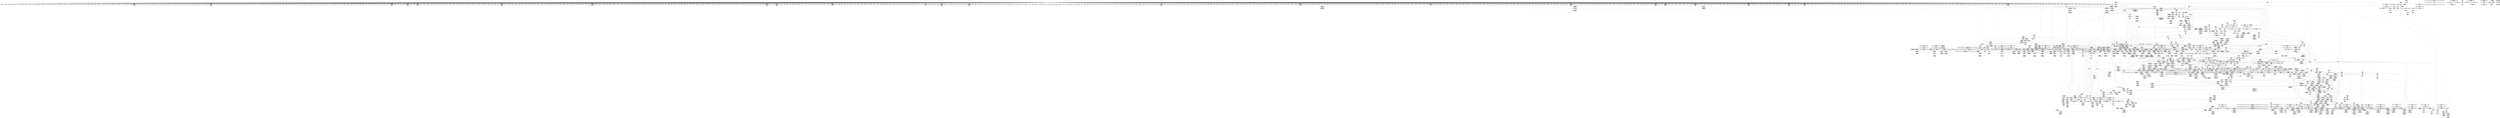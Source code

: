 digraph {
	CE0x3fb7840 [shape=record,shape=Mrecord,label="{CE0x3fb7840|72:_i32,_:_CRE_980,981_}"]
	CE0x3f54fc0 [shape=record,shape=Mrecord,label="{CE0x3f54fc0|__aa_current_profile:_tmp15|security/apparmor/include/context.h,138|*SummSink*}"]
	CE0x3ecba70 [shape=record,shape=Mrecord,label="{CE0x3ecba70|common_perm_create:_tmp37|security/apparmor/lsm.c,257}"]
	CE0x3ebd930 [shape=record,shape=Mrecord,label="{CE0x3ebd930|104:_%struct.inode*,_:_CRE_313,314_}"]
	CE0x3e713a0 [shape=record,shape=Mrecord,label="{CE0x3e713a0|i64_0|*Constant*}"]
	CE0x3fb19e0 [shape=record,shape=Mrecord,label="{CE0x3fb19e0|72:_i32,_:_CRE_800,804_}"]
	CE0x3e84f50 [shape=record,shape=Mrecord,label="{CE0x3e84f50|104:_%struct.inode*,_:_CRE_205,206_}"]
	CE0x3e4c770 [shape=record,shape=Mrecord,label="{CE0x3e4c770|apparmor_path_mkdir:_tmp1}"]
	CE0x3f4af90 [shape=record,shape=Mrecord,label="{CE0x3f4af90|i64*_getelementptr_inbounds_(_11_x_i64_,_11_x_i64_*___llvm_gcov_ctr58,_i64_0,_i64_6)|*Constant*}"]
	CE0x3fb5310 [shape=record,shape=Mrecord,label="{CE0x3fb5310|72:_i32,_:_CRE_910,911_}"]
	CE0x3ec4190 [shape=record,shape=Mrecord,label="{CE0x3ec4190|mediated_filesystem:_inode|Function::mediated_filesystem&Arg::inode::|*SummSink*}"]
	CE0x3fa3540 [shape=record,shape=Mrecord,label="{CE0x3fa3540|72:_i32,_:_CRE_212,216_}"]
	CE0x3fa2dd0 [shape=record,shape=Mrecord,label="{CE0x3fa2dd0|72:_i32,_:_CRE_202,203_}"]
	CE0x3ec2ba0 [shape=record,shape=Mrecord,label="{CE0x3ec2ba0|mediated_filesystem:_entry|*SummSource*}"]
	CE0x3e77800 [shape=record,shape=Mrecord,label="{CE0x3e77800|_call_void_mcount()_#2}"]
	CE0x3fa8960 [shape=record,shape=Mrecord,label="{CE0x3fa8960|72:_i32,_:_CRE_336,344_}"]
	CE0x3f2f700 [shape=record,shape=Mrecord,label="{CE0x3f2f700|_call_void_mcount()_#2|*SummSink*}"]
	CE0x3e87be0 [shape=record,shape=Mrecord,label="{CE0x3e87be0|i64_13|*Constant*}"]
	CE0x3e9a190 [shape=record,shape=Mrecord,label="{CE0x3e9a190|i64*_getelementptr_inbounds_(_17_x_i64_,_17_x_i64_*___llvm_gcov_ctr60,_i64_0,_i64_9)|*Constant*|*SummSource*}"]
	CE0x3e69730 [shape=record,shape=Mrecord,label="{CE0x3e69730|common_perm_create:_if.end9|*SummSource*}"]
	CE0x3fb3880 [shape=record,shape=Mrecord,label="{CE0x3fb3880|72:_i32,_:_CRE_885,886_}"]
	CE0x3e58860 [shape=record,shape=Mrecord,label="{CE0x3e58860|apparmor_path_mkdir:_bb|*SummSink*}"]
	CE0x3e5ffd0 [shape=record,shape=Mrecord,label="{CE0x3e5ffd0|common_perm_create:_tmp7|security/apparmor/lsm.c,251}"]
	CE0x3e874e0 [shape=record,shape=Mrecord,label="{CE0x3e874e0|common_perm_dir_dentry:_tmp}"]
	CE0x3fb5640 [shape=record,shape=Mrecord,label="{CE0x3fb5640|72:_i32,_:_CRE_913,914_}"]
	CE0x3e98c30 [shape=record,shape=Mrecord,label="{CE0x3e98c30|common_perm_create:_call10|security/apparmor/lsm.c,256|*SummSink*}"]
	CE0x3fa4db0 [shape=record,shape=Mrecord,label="{CE0x3fa4db0|72:_i32,_:_CRE_259,260_}"]
	CE0x3f5d0a0 [shape=record,shape=Mrecord,label="{CE0x3f5d0a0|aa_cred_profile:_tmp12|security/apparmor/include/context.h,100}"]
	CE0x3f2cb80 [shape=record,shape=Mrecord,label="{CE0x3f2cb80|i64_0|*Constant*}"]
	CE0x3f2f4c0 [shape=record,shape=Mrecord,label="{CE0x3f2f4c0|_call_void_mcount()_#2}"]
	CE0x3f20490 [shape=record,shape=Mrecord,label="{CE0x3f20490|common_perm:_if.then|*SummSink*}"]
	CE0x3e7d810 [shape=record,shape=Mrecord,label="{CE0x3e7d810|common_perm_create:_cred|security/apparmor/lsm.c,251|*SummSink*}"]
	CE0x3f4e400 [shape=record,shape=Mrecord,label="{CE0x3f4e400|__aa_current_profile:_tmp6|security/apparmor/include/context.h,138|*SummSink*}"]
	CE0x3f7bab0 [shape=record,shape=Mrecord,label="{CE0x3f7bab0|i64*_getelementptr_inbounds_(_16_x_i64_,_16_x_i64_*___llvm_gcov_ctr46,_i64_0,_i64_7)|*Constant*}"]
	CE0x3f5e0a0 [shape=record,shape=Mrecord,label="{CE0x3f5e0a0|i64*_getelementptr_inbounds_(_16_x_i64_,_16_x_i64_*___llvm_gcov_ctr46,_i64_0,_i64_7)|*Constant*|*SummSink*}"]
	CE0x3e42090 [shape=record,shape=Mrecord,label="{CE0x3e42090|_call_void_mcount()_#2|*SummSource*}"]
	CE0x3fa2990 [shape=record,shape=Mrecord,label="{CE0x3fa2990|72:_i32,_:_CRE_198,199_}"]
	CE0x3f7c070 [shape=record,shape=Mrecord,label="{CE0x3f7c070|aa_cred_profile:_tmp17|security/apparmor/include/context.h,100}"]
	CE0x3f555d0 [shape=record,shape=Mrecord,label="{CE0x3f555d0|__aa_current_profile:_tmp16|security/apparmor/include/context.h,138|*SummSource*}"]
	CE0x3f4be60 [shape=record,shape=Mrecord,label="{CE0x3f4be60|aa_cred_profile:_conv|security/apparmor/include/context.h,100|*SummSink*}"]
	CE0x3e4b730 [shape=record,shape=Mrecord,label="{CE0x3e4b730|_ret_%struct.task_struct*_%tmp4,_!dbg_!15471|./arch/x86/include/asm/current.h,14|*SummSource*}"]
	CE0x3f0f520 [shape=record,shape=Mrecord,label="{CE0x3f0f520|VOIDTB_TE:_CE_240,248_}"]
	CE0x3fa0570 [shape=record,shape=Mrecord,label="{CE0x3fa0570|72:_i32,_:_CRE_164,165_}"]
	CE0x3fac4b0 [shape=record,shape=Mrecord,label="{CE0x3fac4b0|72:_i32,_:_CRE_565,566_}"]
	CE0x3e66cc0 [shape=record,shape=Mrecord,label="{CE0x3e66cc0|i64_0|*Constant*}"]
	CE0x3f5e720 [shape=record,shape=Mrecord,label="{CE0x3f5e720|VOIDTB_TE:_CE_159,160_}"]
	CE0x3f64470 [shape=record,shape=Mrecord,label="{CE0x3f64470|i64_3|*Constant*}"]
	CE0x3e6bb50 [shape=record,shape=Mrecord,label="{CE0x3e6bb50|i64*_getelementptr_inbounds_(_17_x_i64_,_17_x_i64_*___llvm_gcov_ctr60,_i64_0,_i64_1)|*Constant*|*SummSink*}"]
	CE0x3ebe050 [shape=record,shape=Mrecord,label="{CE0x3ebe050|104:_%struct.inode*,_:_CRE_319,320_}"]
	CE0x3f60a50 [shape=record,shape=Mrecord,label="{CE0x3f60a50|VOIDTB_TE:_CE_146,147_}"]
	CE0x3e72f60 [shape=record,shape=Mrecord,label="{CE0x3e72f60|GLOBAL:___llvm_gcov_ctr60|Global_var:__llvm_gcov_ctr60|*SummSink*}"]
	CE0x3ebb440 [shape=record,shape=Mrecord,label="{CE0x3ebb440|104:_%struct.inode*,_:_CRE_217,218_}"]
	CE0x3e7af90 [shape=record,shape=Mrecord,label="{CE0x3e7af90|common_perm_create:_mnt|security/apparmor/lsm.c,253}"]
	CE0x3f7a7d0 [shape=record,shape=Mrecord,label="{CE0x3f7a7d0|i32_22|*Constant*|*SummSource*}"]
	CE0x3faa6f0 [shape=record,shape=Mrecord,label="{CE0x3faa6f0|72:_i32,_:_CRE_484,485_}"]
	CE0x3f09e70 [shape=record,shape=Mrecord,label="{CE0x3f09e70|72:_i32,_:_CRE_96,104_}"]
	CE0x3fa6c80 [shape=record,shape=Mrecord,label="{CE0x3fa6c80|72:_i32,_:_CRE_288,289_}"]
	CE0x3f4e680 [shape=record,shape=Mrecord,label="{CE0x3f4e680|__aa_current_profile:_tmp7|security/apparmor/include/context.h,138}"]
	CE0x3eba300 [shape=record,shape=Mrecord,label="{CE0x3eba300|_call_void_mcount()_#2|*SummSink*}"]
	CE0x3fa38a0 [shape=record,shape=Mrecord,label="{CE0x3fa38a0|72:_i32,_:_CRE_232,236_}"]
	CE0x3e64110 [shape=record,shape=Mrecord,label="{CE0x3e64110|i64*_getelementptr_inbounds_(_17_x_i64_,_17_x_i64_*___llvm_gcov_ctr60,_i64_0,_i64_15)|*Constant*|*SummSource*}"]
	CE0x3f22900 [shape=record,shape=Mrecord,label="{CE0x3f22900|common_perm:_tmp|*SummSource*}"]
	CE0x3f29430 [shape=record,shape=Mrecord,label="{CE0x3f29430|aa_path_perm:_cond|Function::aa_path_perm&Arg::cond::|*SummSource*}"]
	CE0x3f6a800 [shape=record,shape=Mrecord,label="{CE0x3f6a800|aa_cred_profile:_if.then}"]
	CE0x3eeadb0 [shape=record,shape=Mrecord,label="{CE0x3eeadb0|void_(i8*,_i32,_i64)*_asm_sideeffect_1:_09ud2_0A.pushsection___bug_table,_22a_22_0A2:_09.long_1b_-_2b,_$_0:c_-_2b_0A_09.word_$_1:c_,_0_0A_09.org_2b+$_2:c_0A.popsection_,_i,i,i,_dirflag_,_fpsr_,_flags_|*SummSource*}"]
	CE0x3fa7c70 [shape=record,shape=Mrecord,label="{CE0x3fa7c70|72:_i32,_:_CRE_303,304_}"]
	CE0x3fad280 [shape=record,shape=Mrecord,label="{CE0x3fad280|72:_i32,_:_CRE_578,579_}"]
	CE0x3f59eb0 [shape=record,shape=Mrecord,label="{CE0x3f59eb0|__aa_current_profile:_call3|security/apparmor/include/context.h,138}"]
	CE0x3f09870 [shape=record,shape=Mrecord,label="{CE0x3f09870|72:_i32,_:_CRE_56,64_}"]
	CE0x3f6df10 [shape=record,shape=Mrecord,label="{CE0x3f6df10|aa_cred_profile:_tobool4|security/apparmor/include/context.h,100|*SummSource*}"]
	CE0x3e71a30 [shape=record,shape=Mrecord,label="{CE0x3e71a30|mediated_filesystem:_bb|*SummSink*}"]
	CE0x3fa81c0 [shape=record,shape=Mrecord,label="{CE0x3fa81c0|72:_i32,_:_CRE_308,309_}"]
	CE0x3f567a0 [shape=record,shape=Mrecord,label="{CE0x3f567a0|__aa_current_profile:_tmp18|security/apparmor/include/context.h,138|*SummSink*}"]
	CE0x3f691c0 [shape=record,shape=Mrecord,label="{CE0x3f691c0|VOIDTB_TE:_CE_90,91_}"]
	CE0x3fa4b90 [shape=record,shape=Mrecord,label="{CE0x3fa4b90|72:_i32,_:_CRE_257,258_}"]
	CE0x3e4bec0 [shape=record,shape=Mrecord,label="{CE0x3e4bec0|apparmor_path_mkdir:_tmp|*SummSink*}"]
	CE0x3f69a70 [shape=record,shape=Mrecord,label="{CE0x3f69a70|VOIDTB_TE:_CE_177,178_}"]
	CE0x3ec4700 [shape=record,shape=Mrecord,label="{CE0x3ec4700|common_perm_create:_call7|security/apparmor/lsm.c,253|*SummSink*}"]
	CE0x3e42cf0 [shape=record,shape=Mrecord,label="{CE0x3e42cf0|i64_1|*Constant*|*SummSink*}"]
	CE0x3f54350 [shape=record,shape=Mrecord,label="{CE0x3f54350|i64*_getelementptr_inbounds_(_11_x_i64_,_11_x_i64_*___llvm_gcov_ctr58,_i64_0,_i64_9)|*Constant*}"]
	CE0x3f76c60 [shape=record,shape=Mrecord,label="{CE0x3f76c60|VOIDTB_TE:_CE_201,202_}"]
	CE0x3ec28f0 [shape=record,shape=Mrecord,label="{CE0x3ec28f0|GLOBAL:_mediated_filesystem|*Constant*|*SummSink*}"]
	CE0x3f2c780 [shape=record,shape=Mrecord,label="{CE0x3f2c780|mediated_filesystem:_and|security/apparmor/include/apparmor.h,117}"]
	CE0x3e68fa0 [shape=record,shape=Mrecord,label="{CE0x3e68fa0|common_perm_create:_if.then|*SummSink*}"]
	CE0x3ec2a60 [shape=record,shape=Mrecord,label="{CE0x3ec2a60|common_perm_create:_tmp29|security/apparmor/lsm.c,253|*SummSink*}"]
	CE0x3f28580 [shape=record,shape=Mrecord,label="{CE0x3f28580|aa_path_perm:_path|Function::aa_path_perm&Arg::path::|*SummSource*}"]
	CE0x3f60530 [shape=record,shape=Mrecord,label="{CE0x3f60530|aa_cred_profile:_tmp12|security/apparmor/include/context.h,100|*SummSink*}"]
	CE0x3e6c080 [shape=record,shape=Mrecord,label="{CE0x3e6c080|i32_0|*Constant*}"]
	CE0x3ebaac0 [shape=record,shape=Mrecord,label="{CE0x3ebaac0|104:_%struct.inode*,_:_CRE_209,210_}"]
	CE0x3e88790 [shape=record,shape=Mrecord,label="{CE0x3e88790|common_perm_create:_tmp31|security/apparmor/lsm.c,253|*SummSource*}"]
	CE0x3fad6c0 [shape=record,shape=Mrecord,label="{CE0x3fad6c0|72:_i32,_:_CRE_582,583_}"]
	CE0x3e952a0 [shape=record,shape=Mrecord,label="{CE0x3e952a0|common_perm_create:_tmp28|security/apparmor/lsm.c,253|*SummSink*}"]
	CE0x3f34030 [shape=record,shape=Mrecord,label="{CE0x3f34030|i64_-2147483648|*Constant*|*SummSink*}"]
	CE0x3e60ed0 [shape=record,shape=Mrecord,label="{CE0x3e60ed0|i64*_getelementptr_inbounds_(_17_x_i64_,_17_x_i64_*___llvm_gcov_ctr60,_i64_0,_i64_8)|*Constant*|*SummSink*}"]
	CE0x3f6cee0 [shape=record,shape=Mrecord,label="{CE0x3f6cee0|aa_cred_profile:_tmp19|security/apparmor/include/context.h,100}"]
	CE0x3e97c20 [shape=record,shape=Mrecord,label="{CE0x3e97c20|i8*_getelementptr_inbounds_(_45_x_i8_,_45_x_i8_*_.str14,_i32_0,_i32_0)|*Constant*}"]
	CE0x3f1e500 [shape=record,shape=Mrecord,label="{CE0x3f1e500|common_perm:_cond|Function::common_perm&Arg::cond::}"]
	CE0x3e4fcc0 [shape=record,shape=Mrecord,label="{CE0x3e4fcc0|i16_16384|*Constant*|*SummSource*}"]
	CE0x3fa90d0 [shape=record,shape=Mrecord,label="{CE0x3fa90d0|72:_i32,_:_CRE_400,408_}"]
	CE0x3f09040 [shape=record,shape=Mrecord,label="{CE0x3f09040|72:_i32,_:_CRE_4,8_}"]
	CE0x3e52be0 [shape=record,shape=Mrecord,label="{CE0x3e52be0|_ret_i32_%retval.0,_!dbg_!15515|security/apparmor/lsm.c,257|*SummSink*}"]
	CE0x3e7ea70 [shape=record,shape=Mrecord,label="{CE0x3e7ea70|104:_%struct.inode*,_:_CRE_24,40_|*MultipleSource*|security/apparmor/lsm.c,253|*LoadInst*|security/apparmor/lsm.c,253}"]
	CE0x3ebb900 [shape=record,shape=Mrecord,label="{CE0x3ebb900|104:_%struct.inode*,_:_CRE_221,222_}"]
	CE0x3eec0e0 [shape=record,shape=Mrecord,label="{CE0x3eec0e0|aa_cred_profile:_tmp23|security/apparmor/include/context.h,100|*SummSink*}"]
	CE0x3f4c970 [shape=record,shape=Mrecord,label="{CE0x3f4c970|aa_cred_profile:_tmp8|security/apparmor/include/context.h,100|*SummSource*}"]
	CE0x3f476a0 [shape=record,shape=Mrecord,label="{CE0x3f476a0|i64*_getelementptr_inbounds_(_11_x_i64_,_11_x_i64_*___llvm_gcov_ctr58,_i64_0,_i64_0)|*Constant*|*SummSource*}"]
	CE0x3e7ff10 [shape=record,shape=Mrecord,label="{CE0x3e7ff10|104:_%struct.inode*,_:_CRE_94,95_}"]
	CE0x3f54ee0 [shape=record,shape=Mrecord,label="{CE0x3f54ee0|__aa_current_profile:_tmp15|security/apparmor/include/context.h,138}"]
	CE0x3e589f0 [shape=record,shape=Mrecord,label="{CE0x3e589f0|i32_4|*Constant*}"]
	CE0x3fb4100 [shape=record,shape=Mrecord,label="{CE0x3fb4100|72:_i32,_:_CRE_893,894_}"]
	CE0x3bd3680 [shape=record,shape=Mrecord,label="{CE0x3bd3680|i32_4|*Constant*|*SummSink*}"]
	CE0x3eec5d0 [shape=record,shape=Mrecord,label="{CE0x3eec5d0|i64*_getelementptr_inbounds_(_16_x_i64_,_16_x_i64_*___llvm_gcov_ctr46,_i64_0,_i64_10)|*Constant*|*SummSource*}"]
	CE0x3f4d0c0 [shape=record,shape=Mrecord,label="{CE0x3f4d0c0|aa_cred_profile:_do.end10|*SummSink*}"]
	CE0x3ec2e30 [shape=record,shape=Mrecord,label="{CE0x3ec2e30|common_perm:_error.0|*SummSource*}"]
	CE0x3f41af0 [shape=record,shape=Mrecord,label="{CE0x3f41af0|__aa_current_profile:_tmp|*SummSource*}"]
	CE0x3e58390 [shape=record,shape=Mrecord,label="{CE0x3e58390|i64_2|*Constant*|*SummSource*}"]
	CE0x3fb5ca0 [shape=record,shape=Mrecord,label="{CE0x3fb5ca0|72:_i32,_:_CRE_919,920_}"]
	CE0x3f6f410 [shape=record,shape=Mrecord,label="{CE0x3f6f410|VOIDTB_TE:_CE_16,24_}"]
	CE0x3e50890 [shape=record,shape=Mrecord,label="{CE0x3e50890|common_perm_create:_dentry|Function::common_perm_create&Arg::dentry::|*SummSink*}"]
	CE0x3fb6520 [shape=record,shape=Mrecord,label="{CE0x3fb6520|72:_i32,_:_CRE_927,928_}"]
	CE0x3e9aee0 [shape=record,shape=Mrecord,label="{CE0x3e9aee0|common_perm_create:_tmp18|security/apparmor/lsm.c,251|*SummSource*}"]
	CE0x3eb1e30 [shape=record,shape=Mrecord,label="{CE0x3eb1e30|_ret_%struct.aa_profile*_%call4,_!dbg_!15494|security/apparmor/include/context.h,138}"]
	CE0x3f2c360 [shape=record,shape=Mrecord,label="{CE0x3f2c360|aa_path_perm:_op|Function::aa_path_perm&Arg::op::|*SummSource*}"]
	CE0x3f7dfb0 [shape=record,shape=Mrecord,label="{CE0x3f7dfb0|VOIDTB_TE:_CE_181,182_}"]
	CE0x3f76db0 [shape=record,shape=Mrecord,label="{CE0x3f76db0|VOIDTB_TE:_CE_202,203_}"]
	CE0x3e54250 [shape=record,shape=Mrecord,label="{CE0x3e54250|__aa_current_profile:_tmp8|security/apparmor/include/context.h,138}"]
	CE0x3fa19a0 [shape=record,shape=Mrecord,label="{CE0x3fa19a0|72:_i32,_:_CRE_183,184_}"]
	CE0x3e96310 [shape=record,shape=Mrecord,label="{CE0x3e96310|i32_5|*Constant*|*SummSink*}"]
	CE0x3f292e0 [shape=record,shape=Mrecord,label="{CE0x3f292e0|aa_path_perm:_cond|Function::aa_path_perm&Arg::cond::}"]
	CE0x3e540e0 [shape=record,shape=Mrecord,label="{CE0x3e540e0|__aa_current_profile:_tmp5|security/apparmor/include/context.h,138|*SummSink*}"]
	CE0x3ec1a50 [shape=record,shape=Mrecord,label="{CE0x3ec1a50|common_perm_dir_dentry:_dentry|Function::common_perm_dir_dentry&Arg::dentry::|*SummSink*}"]
	CE0x3facc20 [shape=record,shape=Mrecord,label="{CE0x3facc20|72:_i32,_:_CRE_572,573_}"]
	CE0x3e69cb0 [shape=record,shape=Mrecord,label="{CE0x3e69cb0|GLOBAL:_common_perm_create.__warned|Global_var:common_perm_create.__warned|*SummSink*}"]
	CE0x3e4bac0 [shape=record,shape=Mrecord,label="{CE0x3e4bac0|common_perm_create:_call|security/apparmor/lsm.c,251|*SummSink*}"]
	CE0x3f2d050 [shape=record,shape=Mrecord,label="{CE0x3f2d050|mediated_filesystem:_tobool|security/apparmor/include/apparmor.h,117|*SummSink*}"]
	CE0x3e63bf0 [shape=record,shape=Mrecord,label="{CE0x3e63bf0|common_perm_create:_tmp34|security/apparmor/lsm.c,254}"]
	CE0x3e7e540 [shape=record,shape=Mrecord,label="{CE0x3e7e540|i32_10|*Constant*|*SummSource*}"]
	CE0x3e60280 [shape=record,shape=Mrecord,label="{CE0x3e60280|common_perm_create:_tmp7|security/apparmor/lsm.c,251|*SummSink*}"]
	CE0x3f23e00 [shape=record,shape=Mrecord,label="{CE0x3f23e00|%struct.aa_profile*_null|*Constant*|*SummSink*}"]
	CE0x3faa2b0 [shape=record,shape=Mrecord,label="{CE0x3faa2b0|72:_i32,_:_CRE_480,481_}"]
	CE0x3f608b0 [shape=record,shape=Mrecord,label="{CE0x3f608b0|VOIDTB_TE:_CE_144,145_}"]
	CE0x3fa6fb0 [shape=record,shape=Mrecord,label="{CE0x3fa6fb0|72:_i32,_:_CRE_291,292_}"]
	CE0x3fab1c0 [shape=record,shape=Mrecord,label="{CE0x3fab1c0|72:_i32,_:_CRE_520,528_}"]
	CE0x3e85680 [shape=record,shape=Mrecord,label="{CE0x3e85680|common_perm_create:_return|*SummSource*}"]
	CE0x3e572c0 [shape=record,shape=Mrecord,label="{CE0x3e572c0|common_perm_create:_tmp4|security/apparmor/lsm.c,251|*SummSink*}"]
	CE0x3e85b60 [shape=record,shape=Mrecord,label="{CE0x3e85b60|%struct.task_struct*_(%struct.task_struct**)*_asm_movq_%gs:$_1:P_,$0_,_r,im,_dirflag_,_fpsr_,_flags_}"]
	CE0x3f215b0 [shape=record,shape=Mrecord,label="{CE0x3f215b0|0:_i8,_:_GCMR___aa_current_profile.__warned_internal_global_i8_0,_section_.data.unlikely_,_align_1:_elem_0:default:}"]
	CE0x3fb7fe0 [shape=record,shape=Mrecord,label="{CE0x3fb7fe0|72:_i32,_:_CRE_1000,1008_}"]
	CE0x3fb1380 [shape=record,shape=Mrecord,label="{CE0x3fb1380|72:_i32,_:_CRE_744,752_}"]
	CE0x3f2f5a0 [shape=record,shape=Mrecord,label="{CE0x3f2f5a0|_call_void_mcount()_#2|*SummSource*}"]
	CE0x3f73d10 [shape=record,shape=Mrecord,label="{CE0x3f73d10|aa_cred_profile:_tmp27|security/apparmor/include/context.h,100|*SummSource*}"]
	CE0x3e82820 [shape=record,shape=Mrecord,label="{CE0x3e82820|104:_%struct.inode*,_:_CRE_172,173_}"]
	CE0x3e826f0 [shape=record,shape=Mrecord,label="{CE0x3e826f0|104:_%struct.inode*,_:_CRE_171,172_}"]
	CE0x3f771f0 [shape=record,shape=Mrecord,label="{CE0x3f771f0|VOIDTB_TE:_CE_206,207_}"]
	CE0x3f78330 [shape=record,shape=Mrecord,label="{CE0x3f78330|aa_cred_profile:_lor.end|*SummSource*}"]
	CE0x3f68cc0 [shape=record,shape=Mrecord,label="{CE0x3f68cc0|aa_cred_profile:_tmp|*SummSink*}"]
	CE0x3fa5300 [shape=record,shape=Mrecord,label="{CE0x3fa5300|72:_i32,_:_CRE_264,265_}"]
	CE0x3e7fcb0 [shape=record,shape=Mrecord,label="{CE0x3e7fcb0|104:_%struct.inode*,_:_CRE_92,93_}"]
	CE0x3f77840 [shape=record,shape=Mrecord,label="{CE0x3f77840|aa_cred_profile:_tmp32|security/apparmor/include/context.h,101|*SummSource*}"]
	CE0x3f42f00 [shape=record,shape=Mrecord,label="{CE0x3f42f00|aa_cred_profile:_do.body|*SummSink*}"]
	CE0x3fa3100 [shape=record,shape=Mrecord,label="{CE0x3fa3100|72:_i32,_:_CRE_205,206_}"]
	CE0x3f2bc70 [shape=record,shape=Mrecord,label="{CE0x3f2bc70|GLOBAL:_aa_path_perm|*Constant*|*SummSource*}"]
	CE0x3f5ef40 [shape=record,shape=Mrecord,label="{CE0x3f5ef40|VOIDTB_TE:_CE_152,153_}"]
	CE0x3e56e90 [shape=record,shape=Mrecord,label="{CE0x3e56e90|i64_11|*Constant*|*SummSink*}"]
	CE0x3f44ba0 [shape=record,shape=Mrecord,label="{CE0x3f44ba0|GLOBAL:___llvm_gcov_ctr58|Global_var:__llvm_gcov_ctr58}"]
	CE0x3fab820 [shape=record,shape=Mrecord,label="{CE0x3fab820|72:_i32,_:_CRE_553,554_}"]
	CE0x3f66c50 [shape=record,shape=Mrecord,label="{CE0x3f66c50|i64_2|*Constant*}"]
	CE0x3ebe9c0 [shape=record,shape=Mrecord,label="{CE0x3ebe9c0|i64*_getelementptr_inbounds_(_17_x_i64_,_17_x_i64_*___llvm_gcov_ctr60,_i64_0,_i64_14)|*Constant*}"]
	CE0x3f0ab70 [shape=record,shape=Mrecord,label="{CE0x3f0ab70|72:_i32,_:_CRE_143,144_}"]
	CE0x3ef9c80 [shape=record,shape=Mrecord,label="{CE0x3ef9c80|80:_i64,_:_CRE_80,88_|*MultipleSource*|*LoadInst*|security/apparmor/include/apparmor.h,117|security/apparmor/include/apparmor.h,117}"]
	CE0x3f0f0e0 [shape=record,shape=Mrecord,label="{CE0x3f0f0e0|VOIDTB_TE:_CE_222,223_}"]
	CE0x3f24a30 [shape=record,shape=Mrecord,label="{CE0x3f24a30|i32_0|*Constant*}"]
	CE0x3f9f580 [shape=record,shape=Mrecord,label="{CE0x3f9f580|72:_i32,_:_CRE_149,150_}"]
	CE0x3ebff80 [shape=record,shape=Mrecord,label="{CE0x3ebff80|common_perm_create:_tmp33|security/apparmor/lsm.c,254|*SummSource*}"]
	CE0x3fb0f40 [shape=record,shape=Mrecord,label="{CE0x3fb0f40|72:_i32,_:_CRE_704,712_}"]
	CE0x3e60620 [shape=record,shape=Mrecord,label="{CE0x3e60620|GLOBAL:_common_perm_create.__warned|Global_var:common_perm_create.__warned|*SummSource*}"]
	CE0x3fb7950 [shape=record,shape=Mrecord,label="{CE0x3fb7950|72:_i32,_:_CRE_981,982_}"]
	CE0x3f1e7a0 [shape=record,shape=Mrecord,label="{CE0x3f1e7a0|common_perm:_cond|Function::common_perm&Arg::cond::|*SummSink*}"]
	CE0x3fa4ec0 [shape=record,shape=Mrecord,label="{CE0x3fa4ec0|72:_i32,_:_CRE_260,261_}"]
	CE0x3f2c110 [shape=record,shape=Mrecord,label="{CE0x3f2c110|aa_path_perm:_entry|*SummSink*}"]
	CE0x3facf50 [shape=record,shape=Mrecord,label="{CE0x3facf50|72:_i32,_:_CRE_575,576_}"]
	CE0x3eb4c00 [shape=record,shape=Mrecord,label="{CE0x3eb4c00|i64*_getelementptr_inbounds_(_11_x_i64_,_11_x_i64_*___llvm_gcov_ctr58,_i64_0,_i64_6)|*Constant*|*SummSink*}"]
	CE0x3f5f620 [shape=record,shape=Mrecord,label="{CE0x3f5f620|aa_cred_profile:_lnot|security/apparmor/include/context.h,100|*SummSink*}"]
	CE0x3f7cbf0 [shape=record,shape=Mrecord,label="{CE0x3f7cbf0|VOIDTB_TE:_CE_194,195_}"]
	CE0x3f63700 [shape=record,shape=Mrecord,label="{CE0x3f63700|aa_cred_profile:_tmp5|security/apparmor/include/context.h,99|*SummSink*}"]
	CE0x3f1ef70 [shape=record,shape=Mrecord,label="{CE0x3f1ef70|common_perm:_if.end}"]
	CE0x3f695e0 [shape=record,shape=Mrecord,label="{CE0x3f695e0|aa_cred_profile:_tmp14|security/apparmor/include/context.h,100|*SummSink*}"]
	CE0x3f7e1f0 [shape=record,shape=Mrecord,label="{CE0x3f7e1f0|i32_22|*Constant*}"]
	CE0x3e81520 [shape=record,shape=Mrecord,label="{CE0x3e81520|104:_%struct.inode*,_:_CRE_156,157_}"]
	CE0x3faec00 [shape=record,shape=Mrecord,label="{CE0x3faec00|72:_i32,_:_CRE_602,603_}"]
	CE0x3e7ce80 [shape=record,shape=Mrecord,label="{CE0x3e7ce80|i64*_getelementptr_inbounds_(_5_x_i64_,_5_x_i64_*___llvm_gcov_ctr57,_i64_0,_i64_3)|*Constant*|*SummSource*}"]
	CE0x3eed260 [shape=record,shape=Mrecord,label="{CE0x3eed260|aa_cred_profile:_tmp25|security/apparmor/include/context.h,100|*SummSource*}"]
	CE0x3e57230 [shape=record,shape=Mrecord,label="{CE0x3e57230|common_perm_create:_dentry6|security/apparmor/lsm.c,253}"]
	CE0x3f78ea0 [shape=record,shape=Mrecord,label="{CE0x3f78ea0|aa_cred_profile:_security|security/apparmor/include/context.h,99|*SummSource*}"]
	CE0x3f205d0 [shape=record,shape=Mrecord,label="{CE0x3f205d0|i64*_getelementptr_inbounds_(_5_x_i64_,_5_x_i64_*___llvm_gcov_ctr57,_i64_0,_i64_0)|*Constant*}"]
	CE0x3f08270 [shape=record,shape=Mrecord,label="{CE0x3f08270|VOIDTB_TE:_CE_309,310_}"]
	CE0x3e47120 [shape=record,shape=Mrecord,label="{CE0x3e47120|apparmor_path_mkdir:_entry}"]
	CE0x3fa6730 [shape=record,shape=Mrecord,label="{CE0x3fa6730|72:_i32,_:_CRE_283,284_}"]
	CE0x3fa82d0 [shape=record,shape=Mrecord,label="{CE0x3fa82d0|72:_i32,_:_CRE_309,310_}"]
	CE0x3f7d140 [shape=record,shape=Mrecord,label="{CE0x3f7d140|VOIDTB_TE:_CE_199,200_}"]
	CE0x3fb1e20 [shape=record,shape=Mrecord,label="{CE0x3fb1e20|72:_i32,_:_CRE_832,840_}"]
	CE0x3fb6630 [shape=record,shape=Mrecord,label="{CE0x3fb6630|72:_i32,_:_CRE_928,929_}"]
	CE0x3fa9e70 [shape=record,shape=Mrecord,label="{CE0x3fa9e70|72:_i32,_:_CRE_476,477_}"]
	CE0x3e71230 [shape=record,shape=Mrecord,label="{CE0x3e71230|i64_2|*Constant*|*SummSink*}"]
	CE0x3e80610 [shape=record,shape=Mrecord,label="{CE0x3e80610|104:_%struct.inode*,_:_CRE_144,145_}"]
	CE0x3fab710 [shape=record,shape=Mrecord,label="{CE0x3fab710|72:_i32,_:_CRE_552,553_}"]
	CE0x3fa5850 [shape=record,shape=Mrecord,label="{CE0x3fa5850|72:_i32,_:_CRE_269,270_}"]
	CE0x3f0a950 [shape=record,shape=Mrecord,label="{CE0x3f0a950|72:_i32,_:_CRE_141,142_}"]
	CE0x3e85790 [shape=record,shape=Mrecord,label="{CE0x3e85790|common_perm_create:_return|*SummSink*}"]
	CE0x3e80f30 [shape=record,shape=Mrecord,label="{CE0x3e80f30|104:_%struct.inode*,_:_CRE_151,152_}"]
	CE0x3f63360 [shape=record,shape=Mrecord,label="{CE0x3f63360|VOIDTB_TE:_CE_190,191_}"]
	CE0x3fb7730 [shape=record,shape=Mrecord,label="{CE0x3fb7730|72:_i32,_:_CRE_979,980_}"]
	CE0x3ecbdf0 [shape=record,shape=Mrecord,label="{CE0x3ecbdf0|common_perm_create:_tmp37|security/apparmor/lsm.c,257|*SummSink*}"]
	CE0x3f5f050 [shape=record,shape=Mrecord,label="{CE0x3f5f050|VOIDTB_TE:_CE_153,154_}"]
	CE0x3f475a0 [shape=record,shape=Mrecord,label="{CE0x3f475a0|i64*_getelementptr_inbounds_(_11_x_i64_,_11_x_i64_*___llvm_gcov_ctr58,_i64_0,_i64_0)|*Constant*}"]
	CE0x3e99220 [shape=record,shape=Mrecord,label="{CE0x3e99220|GLOBAL:_common_perm_dir_dentry|*Constant*|*SummSource*}"]
	CE0x3ec08b0 [shape=record,shape=Mrecord,label="{CE0x3ec08b0|common_perm_dir_dentry:_entry}"]
	CE0x3fac8f0 [shape=record,shape=Mrecord,label="{CE0x3fac8f0|72:_i32,_:_CRE_569,570_}"]
	CE0x3e55cc0 [shape=record,shape=Mrecord,label="{CE0x3e55cc0|common_perm_create:_bb|*SummSource*}"]
	CE0x3f45450 [shape=record,shape=Mrecord,label="{CE0x3f45450|aa_cred_profile:_lor.rhs}"]
	CE0x3f2f240 [shape=record,shape=Mrecord,label="{CE0x3f2f240|common_perm_dir_dentry:_tmp3|*SummSink*}"]
	CE0x3ec6f50 [shape=record,shape=Mrecord,label="{CE0x3ec6f50|__aa_current_profile:_if.then|*SummSource*}"]
	CE0x3fb1f30 [shape=record,shape=Mrecord,label="{CE0x3fb1f30|72:_i32,_:_CRE_840,848_}"]
	CE0x3e7bf60 [shape=record,shape=Mrecord,label="{CE0x3e7bf60|common_perm_create:_tobool5|security/apparmor/lsm.c,253|*SummSource*}"]
	CE0x3f4b810 [shape=record,shape=Mrecord,label="{CE0x3f4b810|__aa_current_profile:_tmp13|security/apparmor/include/context.h,138|*SummSink*}"]
	CE0x3e50a30 [shape=record,shape=Mrecord,label="{CE0x3e50a30|apparmor_path_mkdir:_tmp3}"]
	CE0x3fa3bd0 [shape=record,shape=Mrecord,label="{CE0x3fa3bd0|72:_i32,_:_CRE_242,243_}"]
	CE0x3e67890 [shape=record,shape=Mrecord,label="{CE0x3e67890|%struct.vfsmount*_null|*Constant*|*SummSink*}"]
	CE0x3e839f0 [shape=record,shape=Mrecord,label="{CE0x3e839f0|104:_%struct.inode*,_:_CRE_187,188_}"]
	CE0x3f2d530 [shape=record,shape=Mrecord,label="{CE0x3f2d530|mediated_filesystem:_lnot|security/apparmor/include/apparmor.h,117|*SummSource*}"]
	CE0x3e48df0 [shape=record,shape=Mrecord,label="{CE0x3e48df0|apparmor_path_mkdir:_entry|*SummSource*}"]
	CE0x3e57050 [shape=record,shape=Mrecord,label="{CE0x3e57050|i64_10|*Constant*}"]
	CE0x3e93b00 [shape=record,shape=Mrecord,label="{CE0x3e93b00|common_perm:_cmp|security/apparmor/lsm.c,169}"]
	CE0x3f7b030 [shape=record,shape=Mrecord,label="{CE0x3f7b030|aa_cred_profile:_tmp16|security/apparmor/include/context.h,100|*SummSource*}"]
	CE0x3eec450 [shape=record,shape=Mrecord,label="{CE0x3eec450|i64*_getelementptr_inbounds_(_16_x_i64_,_16_x_i64_*___llvm_gcov_ctr46,_i64_0,_i64_10)|*Constant*}"]
	CE0x3fa09b0 [shape=record,shape=Mrecord,label="{CE0x3fa09b0|72:_i32,_:_CRE_168,169_}"]
	CE0x3fb60e0 [shape=record,shape=Mrecord,label="{CE0x3fb60e0|72:_i32,_:_CRE_923,924_}"]
	CE0x3ec7fd0 [shape=record,shape=Mrecord,label="{CE0x3ec7fd0|__aa_current_profile:_tmp11|security/apparmor/include/context.h,138|*SummSink*}"]
	CE0x3e875c0 [shape=record,shape=Mrecord,label="{CE0x3e875c0|common_perm_dir_dentry:_tmp|*SummSource*}"]
	CE0x3f49310 [shape=record,shape=Mrecord,label="{CE0x3f49310|__aa_current_profile:_tobool|security/apparmor/include/context.h,138}"]
	CE0x3fae6b0 [shape=record,shape=Mrecord,label="{CE0x3fae6b0|72:_i32,_:_CRE_597,598_}"]
	CE0x3f57390 [shape=record,shape=Mrecord,label="{CE0x3f57390|i64*_getelementptr_inbounds_(_2_x_i64_,_2_x_i64_*___llvm_gcov_ctr112,_i64_0,_i64_0)|*Constant*}"]
	CE0x3e51e60 [shape=record,shape=Mrecord,label="{CE0x3e51e60|apparmor_path_mkdir:_call|security/apparmor/lsm.c,267|*SummSource*}"]
	CE0x3f22820 [shape=record,shape=Mrecord,label="{CE0x3f22820|common_perm:_tmp}"]
	CE0x3fb2890 [shape=record,shape=Mrecord,label="{CE0x3fb2890|72:_i32,_:_CRE_870,871_}"]
	CE0x3eb37e0 [shape=record,shape=Mrecord,label="{CE0x3eb37e0|__aa_current_profile:_tmp2|*SummSink*}"]
	CE0x3f63580 [shape=record,shape=Mrecord,label="{CE0x3f63580|VOIDTB_TE:_CE_192,193_}"]
	CE0x3f09390 [shape=record,shape=Mrecord,label="{CE0x3f09390|72:_i32,_:_CRE_16,24_}"]
	CE0x3fabf60 [shape=record,shape=Mrecord,label="{CE0x3fabf60|72:_i32,_:_CRE_560,561_}"]
	CE0x3f286f0 [shape=record,shape=Mrecord,label="{CE0x3f286f0|aa_path_perm:_path|Function::aa_path_perm&Arg::path::|*SummSink*}"]
	CE0x3f4d290 [shape=record,shape=Mrecord,label="{CE0x3f4d290|aa_cred_profile:_do.end10|*SummSource*}"]
	CE0x3e98ab0 [shape=record,shape=Mrecord,label="{CE0x3e98ab0|GLOBAL:_common_perm_dir_dentry|*Constant*}"]
	CE0x3f50d50 [shape=record,shape=Mrecord,label="{CE0x3f50d50|VOIDTB_TE:_CE_186,187_}"]
	CE0x3f298b0 [shape=record,shape=Mrecord,label="{CE0x3f298b0|_ret_i32_%call17,_!dbg_!15526|security/apparmor/file.c,307|*SummSource*}"]
	CE0x3fa62f0 [shape=record,shape=Mrecord,label="{CE0x3fa62f0|72:_i32,_:_CRE_279,280_}"]
	CE0x3f59850 [shape=record,shape=Mrecord,label="{CE0x3f59850|__aa_current_profile:_tmp20|security/apparmor/include/context.h,138}"]
	CE0x3e80040 [shape=record,shape=Mrecord,label="{CE0x3e80040|104:_%struct.inode*,_:_CRE_95,96_}"]
	CE0x3f507d0 [shape=record,shape=Mrecord,label="{CE0x3f507d0|__aa_current_profile:_tmp12|security/apparmor/include/context.h,138|*SummSource*}"]
	CE0x3f2c470 [shape=record,shape=Mrecord,label="{CE0x3f2c470|aa_path_perm:_op|Function::aa_path_perm&Arg::op::|*SummSink*}"]
	CE0x3f588c0 [shape=record,shape=Mrecord,label="{CE0x3f588c0|aa_cred_profile:_tmp20|security/apparmor/include/context.h,100|*SummSource*}"]
	CE0x3f1db50 [shape=record,shape=Mrecord,label="{CE0x3f1db50|common_perm:_path|Function::common_perm&Arg::path::}"]
	CE0x3ec1710 [shape=record,shape=Mrecord,label="{CE0x3ec1710|common_perm_dir_dentry:_dentry|Function::common_perm_dir_dentry&Arg::dentry::}"]
	CE0x3e62380 [shape=record,shape=Mrecord,label="{CE0x3e62380|i8_1|*Constant*|*SummSink*}"]
	CE0x3ecbae0 [shape=record,shape=Mrecord,label="{CE0x3ecbae0|common_perm_create:_tmp37|security/apparmor/lsm.c,257|*SummSource*}"]
	CE0x3f1ec80 [shape=record,shape=Mrecord,label="{CE0x3f1ec80|_ret_i32_%error.0,_!dbg_!15483|security/apparmor/lsm.c,172|*SummSink*}"]
	CE0x3e85a10 [shape=record,shape=Mrecord,label="{CE0x3e85a10|GLOBAL:_current_task|Global_var:current_task|*SummSink*}"]
	CE0x3e82ce0 [shape=record,shape=Mrecord,label="{CE0x3e82ce0|104:_%struct.inode*,_:_CRE_176,177_}"]
	CE0x3e67a20 [shape=record,shape=Mrecord,label="{CE0x3e67a20|common_perm_create:_tmp23|security/apparmor/lsm.c,253|*SummSink*}"]
	CE0x3f2a970 [shape=record,shape=Mrecord,label="{CE0x3f2a970|common_perm:_tmp7|security/apparmor/lsm.c,170}"]
	CE0x3e80af0 [shape=record,shape=Mrecord,label="{CE0x3e80af0|104:_%struct.inode*,_:_CRE_147,148_}"]
	CE0x3fa3320 [shape=record,shape=Mrecord,label="{CE0x3fa3320|72:_i32,_:_CRE_207,208_}"]
	CE0x3e530a0 [shape=record,shape=Mrecord,label="{CE0x3e530a0|common_perm_create:_land.lhs.true2|*SummSink*}"]
	CE0x3e6e2e0 [shape=record,shape=Mrecord,label="{CE0x3e6e2e0|i64_5|*Constant*}"]
	CE0x3e799e0 [shape=record,shape=Mrecord,label="{CE0x3e799e0|common_perm_create:_tmp20|security/apparmor/lsm.c,251}"]
	CE0x3ebe480 [shape=record,shape=Mrecord,label="{CE0x3ebe480|i64_13|*Constant*|*SummSource*}"]
	CE0x3fa3ac0 [shape=record,shape=Mrecord,label="{CE0x3fa3ac0|72:_i32,_:_CRE_241,242_}"]
	CE0x3e70890 [shape=record,shape=Mrecord,label="{CE0x3e70890|common_perm_create:_do.body|*SummSource*}"]
	CE0x3fb3550 [shape=record,shape=Mrecord,label="{CE0x3fb3550|72:_i32,_:_CRE_882,883_}"]
	CE0x3f7c1f0 [shape=record,shape=Mrecord,label="{CE0x3f7c1f0|aa_cred_profile:_tmp17|security/apparmor/include/context.h,100|*SummSource*}"]
	CE0x3fa1010 [shape=record,shape=Mrecord,label="{CE0x3fa1010|72:_i32,_:_CRE_174,175_}"]
	CE0x3fa71d0 [shape=record,shape=Mrecord,label="{CE0x3fa71d0|72:_i32,_:_CRE_293,294_}"]
	CE0x3f08af0 [shape=record,shape=Mrecord,label="{CE0x3f08af0|VOIDTB_TE:_CE_317,318_}"]
	CE0x3fb2cd0 [shape=record,shape=Mrecord,label="{CE0x3fb2cd0|72:_i32,_:_CRE_874,875_}"]
	CE0x3e70150 [shape=record,shape=Mrecord,label="{CE0x3e70150|common_perm_create:_lor.lhs.false}"]
	CE0x3f23cb0 [shape=record,shape=Mrecord,label="{CE0x3f23cb0|common_perm:_bb|*SummSink*}"]
	CE0x3f46990 [shape=record,shape=Mrecord,label="{CE0x3f46990|i64*_getelementptr_inbounds_(_11_x_i64_,_11_x_i64_*___llvm_gcov_ctr58,_i64_0,_i64_1)|*Constant*|*SummSink*}"]
	CE0x3f67480 [shape=record,shape=Mrecord,label="{CE0x3f67480|aa_cred_profile:_lnot.ext|security/apparmor/include/context.h,100}"]
	CE0x3fa5630 [shape=record,shape=Mrecord,label="{CE0x3fa5630|72:_i32,_:_CRE_267,268_}"]
	CE0x3fb07d0 [shape=record,shape=Mrecord,label="{CE0x3fb07d0|72:_i32,_:_CRE_656,664_}"]
	CE0x3ebc2d0 [shape=record,shape=Mrecord,label="{CE0x3ebc2d0|104:_%struct.inode*,_:_CRE_256,264_|*MultipleSource*|security/apparmor/lsm.c,253|*LoadInst*|security/apparmor/lsm.c,253}"]
	CE0x3f9fcf0 [shape=record,shape=Mrecord,label="{CE0x3f9fcf0|72:_i32,_:_CRE_156,157_}"]
	CE0x3e77e60 [shape=record,shape=Mrecord,label="{CE0x3e77e60|get_current:_tmp3}"]
	CE0x3e9a850 [shape=record,shape=Mrecord,label="{CE0x3e9a850|GLOBAL:_get_current|*Constant*}"]
	CE0x3fab600 [shape=record,shape=Mrecord,label="{CE0x3fab600|72:_i32,_:_CRE_544,552_}"]
	CE0x3e42b90 [shape=record,shape=Mrecord,label="{CE0x3e42b90|common_perm_create:_do.body}"]
	CE0x3fb0d20 [shape=record,shape=Mrecord,label="{CE0x3fb0d20|72:_i32,_:_CRE_688,692_}"]
	CE0x3f9f8b0 [shape=record,shape=Mrecord,label="{CE0x3f9f8b0|72:_i32,_:_CRE_152,153_}"]
	CE0x3e70070 [shape=record,shape=Mrecord,label="{CE0x3e70070|common_perm_create:_if.end9|*SummSink*}"]
	CE0x3f58130 [shape=record,shape=Mrecord,label="{CE0x3f58130|VOIDTB_TE:_CE_169,170_}"]
	CE0x3e7adc0 [shape=record,shape=Mrecord,label="{CE0x3e7adc0|common_perm_create:_mnt|security/apparmor/lsm.c,253|*SummSink*}"]
	CE0x3fa0460 [shape=record,shape=Mrecord,label="{CE0x3fa0460|72:_i32,_:_CRE_163,164_}"]
	CE0x3f9f7a0 [shape=record,shape=Mrecord,label="{CE0x3f9f7a0|72:_i32,_:_CRE_151,152_}"]
	CE0x3e72720 [shape=record,shape=Mrecord,label="{CE0x3e72720|common_perm_create:_tmp23|security/apparmor/lsm.c,253}"]
	CE0x3f54f50 [shape=record,shape=Mrecord,label="{CE0x3f54f50|__aa_current_profile:_tmp15|security/apparmor/include/context.h,138|*SummSource*}"]
	CE0x3f65230 [shape=record,shape=Mrecord,label="{CE0x3f65230|VOIDTB_TE:_CE_72,80_}"]
	CE0x3f6ffb0 [shape=record,shape=Mrecord,label="{CE0x3f6ffb0|aa_cred_profile:_tmp5|security/apparmor/include/context.h,99|*SummSource*}"]
	CE0x3e6fa80 [shape=record,shape=Mrecord,label="{CE0x3e6fa80|common_perm_create:_tmp}"]
	CE0x3faef30 [shape=record,shape=Mrecord,label="{CE0x3faef30|72:_i32,_:_CRE_605,606_}"]
	CE0x3e7fc00 [shape=record,shape=Mrecord,label="{CE0x3e7fc00|104:_%struct.inode*,_:_CRE_91,92_}"]
	CE0x3f76ec0 [shape=record,shape=Mrecord,label="{CE0x3f76ec0|VOIDTB_TE:_CE_203,204_}"]
	CE0x3fb5750 [shape=record,shape=Mrecord,label="{CE0x3fb5750|72:_i32,_:_CRE_914,915_}"]
	CE0x3f498d0 [shape=record,shape=Mrecord,label="{CE0x3f498d0|aa_cred_profile:_do.end8|*SummSource*}"]
	CE0x3e77d10 [shape=record,shape=Mrecord,label="{CE0x3e77d10|get_current:_tmp4|./arch/x86/include/asm/current.h,14}"]
	CE0x3f32170 [shape=record,shape=Mrecord,label="{CE0x3f32170|common_perm_dir_dentry:_call|security/apparmor/lsm.c,191|*SummSource*}"]
	CE0x3f6e5c0 [shape=record,shape=Mrecord,label="{CE0x3f6e5c0|_call_void_asm_sideeffect_1:_09ud2_0A.pushsection___bug_table,_22a_22_0A2:_09.long_1b_-_2b,_$_0:c_-_2b_0A_09.word_$_1:c_,_0_0A_09.org_2b+$_2:c_0A.popsection_,_i,i,i,_dirflag_,_fpsr_,_flags_(i8*_getelementptr_inbounds_(_36_x_i8_,_36_x_i8_*_.str12,_i32_0,_i32_0),_i32_100,_i64_12)_#2,_!dbg_!15490,_!srcloc_!15493|security/apparmor/include/context.h,100}"]
	CE0x3e84960 [shape=record,shape=Mrecord,label="{CE0x3e84960|104:_%struct.inode*,_:_CRE_200,201_}"]
	CE0x3f66df0 [shape=record,shape=Mrecord,label="{CE0x3f66df0|aa_cred_profile:_tmp6|security/apparmor/include/context.h,100}"]
	CE0x3eebf20 [shape=record,shape=Mrecord,label="{CE0x3eebf20|aa_cred_profile:_tmp23|security/apparmor/include/context.h,100|*SummSource*}"]
	CE0x3f4caf0 [shape=record,shape=Mrecord,label="{CE0x3f4caf0|aa_cred_profile:_tmp8|security/apparmor/include/context.h,100|*SummSink*}"]
	CE0x3f4cd20 [shape=record,shape=Mrecord,label="{CE0x3f4cd20|__aa_current_profile:_if.end}"]
	CE0x3f61fe0 [shape=record,shape=Mrecord,label="{CE0x3f61fe0|aa_cred_profile:_tmp18|security/apparmor/include/context.h,100|*SummSource*}"]
	CE0x3fb3000 [shape=record,shape=Mrecord,label="{CE0x3fb3000|72:_i32,_:_CRE_877,878_}"]
	CE0x3fad7d0 [shape=record,shape=Mrecord,label="{CE0x3fad7d0|72:_i32,_:_CRE_583,584_}"]
	CE0x3e63ab0 [shape=record,shape=Mrecord,label="{CE0x3e63ab0|i64*_getelementptr_inbounds_(_17_x_i64_,_17_x_i64_*___llvm_gcov_ctr60,_i64_0,_i64_15)|*Constant*}"]
	CE0x3f42b80 [shape=record,shape=Mrecord,label="{CE0x3f42b80|_call_void_mcount()_#2}"]
	CE0x3e78380 [shape=record,shape=Mrecord,label="{CE0x3e78380|mediated_filesystem:_tmp1|*SummSource*}"]
	CE0x3fb6a70 [shape=record,shape=Mrecord,label="{CE0x3fb6a70|72:_i32,_:_CRE_932,933_}"]
	CE0x3f6d320 [shape=record,shape=Mrecord,label="{CE0x3f6d320|aa_cred_profile:_security|security/apparmor/include/context.h,99|*SummSink*}"]
	CE0x3fa40f0 [shape=record,shape=Mrecord,label="{CE0x3fa40f0|72:_i32,_:_CRE_247,248_}"]
	CE0x3f318a0 [shape=record,shape=Mrecord,label="{CE0x3f318a0|common_perm_dir_dentry:_dentry2|security/apparmor/lsm.c,189|*SummSource*}"]
	CE0x3e4f790 [shape=record,shape=Mrecord,label="{CE0x3e4f790|common_perm_create:_mask|Function::common_perm_create&Arg::mask::}"]
	CE0x3ec0840 [shape=record,shape=Mrecord,label="{CE0x3ec0840|common_perm_create:_call10|security/apparmor/lsm.c,256}"]
	CE0x3e69530 [shape=record,shape=Mrecord,label="{CE0x3e69530|common_perm_create:_if.end|*SummSink*}"]
	CE0x3fa7a50 [shape=record,shape=Mrecord,label="{CE0x3fa7a50|72:_i32,_:_CRE_301,302_}"]
	CE0x3e54020 [shape=record,shape=Mrecord,label="{CE0x3e54020|__aa_current_profile:_tmp5|security/apparmor/include/context.h,138|*SummSource*}"]
	CE0x3eb43d0 [shape=record,shape=Mrecord,label="{CE0x3eb43d0|i32_8|*Constant*}"]
	CE0x3f62050 [shape=record,shape=Mrecord,label="{CE0x3f62050|aa_cred_profile:_tmp18|security/apparmor/include/context.h,100|*SummSink*}"]
	CE0x3fa7500 [shape=record,shape=Mrecord,label="{CE0x3fa7500|72:_i32,_:_CRE_296,297_}"]
	CE0x3f49cd0 [shape=record,shape=Mrecord,label="{CE0x3f49cd0|aa_cred_profile:_do.body5|*SummSource*}"]
	CE0x3f47050 [shape=record,shape=Mrecord,label="{CE0x3f47050|__aa_current_profile:_land.lhs.true}"]
	CE0x3fb4980 [shape=record,shape=Mrecord,label="{CE0x3fb4980|72:_i32,_:_CRE_901,902_}"]
	CE0x3e4a6d0 [shape=record,shape=Mrecord,label="{CE0x3e4a6d0|common_perm_create:_tmp1}"]
	CE0x3f7d030 [shape=record,shape=Mrecord,label="{CE0x3f7d030|VOIDTB_TE:_CE_198,199_}"]
	CE0x3e68c20 [shape=record,shape=Mrecord,label="{CE0x3e68c20|common_perm_create:_do.end|*SummSource*}"]
	CE0x3ec18a0 [shape=record,shape=Mrecord,label="{CE0x3ec18a0|common_perm_dir_dentry:_dentry|Function::common_perm_dir_dentry&Arg::dentry::|*SummSource*}"]
	CE0x3f9ff10 [shape=record,shape=Mrecord,label="{CE0x3f9ff10|72:_i32,_:_CRE_158,159_}"]
	CE0x3f497d0 [shape=record,shape=Mrecord,label="{CE0x3f497d0|aa_cred_profile:_do.end8}"]
	CE0x3fa0130 [shape=record,shape=Mrecord,label="{CE0x3fa0130|72:_i32,_:_CRE_160,161_}"]
	CE0x3fa9a60 [shape=record,shape=Mrecord,label="{CE0x3fa9a60|72:_i32,_:_CRE_472,473_}"]
	CE0x3e6be00 [shape=record,shape=Mrecord,label="{CE0x3e6be00|common_perm_create:_tmp2|*SummSource*}"]
	CE0x3e67330 [shape=record,shape=Mrecord,label="{CE0x3e67330|common_perm:_tmp4|security/apparmor/lsm.c,169|*SummSink*}"]
	CE0x3f61730 [shape=record,shape=Mrecord,label="{CE0x3f61730|aa_cred_profile:_lnot|security/apparmor/include/context.h,100}"]
	CE0x3e71be0 [shape=record,shape=Mrecord,label="{CE0x3e71be0|i64*_getelementptr_inbounds_(_2_x_i64_,_2_x_i64_*___llvm_gcov_ctr55,_i64_0,_i64_0)|*Constant*|*SummSink*}"]
	CE0x3e96960 [shape=record,shape=Mrecord,label="{CE0x3e96960|104:_%struct.inode*,_:_CRE_0,4_|*MultipleSource*|security/apparmor/lsm.c,253|*LoadInst*|security/apparmor/lsm.c,253}"]
	CE0x3f4aab0 [shape=record,shape=Mrecord,label="{CE0x3f4aab0|i64_4|*Constant*}"]
	CE0x3fa2440 [shape=record,shape=Mrecord,label="{CE0x3fa2440|72:_i32,_:_CRE_193,194_}"]
	CE0x3ebff10 [shape=record,shape=Mrecord,label="{CE0x3ebff10|common_perm_create:_tmp33|security/apparmor/lsm.c,254}"]
	CE0x3ec7e50 [shape=record,shape=Mrecord,label="{CE0x3ec7e50|__aa_current_profile:_tmp11|security/apparmor/include/context.h,138|*SummSource*}"]
	CE0x3fad390 [shape=record,shape=Mrecord,label="{CE0x3fad390|72:_i32,_:_CRE_579,580_}"]
	CE0x3e7ae30 [shape=record,shape=Mrecord,label="{CE0x3e7ae30|common_perm_create:_tmp22|*LoadInst*|security/apparmor/lsm.c,253}"]
	CE0x3eb7f50 [shape=record,shape=Mrecord,label="{CE0x3eb7f50|i32_0|*Constant*}"]
	CE0x3f64dd0 [shape=record,shape=Mrecord,label="{CE0x3f64dd0|aa_cred_profile:_lnot2|security/apparmor/include/context.h,100|*SummSource*}"]
	CE0x3fa0ac0 [shape=record,shape=Mrecord,label="{CE0x3fa0ac0|72:_i32,_:_CRE_169,170_}"]
	CE0x3e7bc70 [shape=record,shape=Mrecord,label="{CE0x3e7bc70|common_perm_create:_tmp22|*LoadInst*|security/apparmor/lsm.c,253|*SummSink*}"]
	CE0x3f69b80 [shape=record,shape=Mrecord,label="{CE0x3f69b80|VOIDTB_TE:_CE_178,179_}"]
	CE0x3faab30 [shape=record,shape=Mrecord,label="{CE0x3faab30|72:_i32,_:_CRE_488,496_}"]
	CE0x3f2eaa0 [shape=record,shape=Mrecord,label="{CE0x3f2eaa0|i64*_getelementptr_inbounds_(_2_x_i64_,_2_x_i64_*___llvm_gcov_ctr56,_i64_0,_i64_1)|*Constant*|*SummSource*}"]
	CE0x3f225d0 [shape=record,shape=Mrecord,label="{CE0x3f225d0|i64_2|*Constant*}"]
	CE0x3ec7220 [shape=record,shape=Mrecord,label="{CE0x3ec7220|__aa_current_profile:_if.then}"]
	CE0x3fa3cb0 [shape=record,shape=Mrecord,label="{CE0x3fa3cb0|72:_i32,_:_CRE_243,244_}"]
	CE0x3fb4dc0 [shape=record,shape=Mrecord,label="{CE0x3fb4dc0|72:_i32,_:_CRE_905,906_}"]
	CE0x3e4ce70 [shape=record,shape=Mrecord,label="{CE0x3e4ce70|common_perm_create:_tmp10|security/apparmor/lsm.c,251|*SummSource*}"]
	CE0x3e87a10 [shape=record,shape=Mrecord,label="{CE0x3e87a10|_ret_i1_%lnot,_!dbg_!15473|security/apparmor/include/apparmor.h,117|*SummSink*}"]
	CE0x3fa9400 [shape=record,shape=Mrecord,label="{CE0x3fa9400|72:_i32,_:_CRE_424,432_}"]
	CE0x3f69dc0 [shape=record,shape=Mrecord,label="{CE0x3f69dc0|COLLAPSED:_GCMRE___llvm_gcov_ctr46_internal_global_16_x_i64_zeroinitializer:_elem_0:default:}"]
	CE0x3e77bb0 [shape=record,shape=Mrecord,label="{CE0x3e77bb0|get_current:_tmp2|*SummSource*}"]
	CE0x3f4a950 [shape=record,shape=Mrecord,label="{CE0x3f4a950|i64_5|*Constant*}"]
	CE0x3ecb290 [shape=record,shape=Mrecord,label="{CE0x3ecb290|common_perm_create:_retval.0|*SummSink*}"]
	CE0x3e69030 [shape=record,shape=Mrecord,label="{CE0x3e69030|mediated_filesystem:_bb}"]
	CE0x3e55270 [shape=record,shape=Mrecord,label="{CE0x3e55270|i1_true|*Constant*|*SummSink*}"]
	CE0x3e71f50 [shape=record,shape=Mrecord,label="{CE0x3e71f50|get_current:_tmp1|*SummSink*}"]
	CE0x3fb1af0 [shape=record,shape=Mrecord,label="{CE0x3fb1af0|72:_i32,_:_CRE_808,816_}"]
	CE0x3ebd3a0 [shape=record,shape=Mrecord,label="{CE0x3ebd3a0|104:_%struct.inode*,_:_CRE_308,309_}"]
	CE0x3f7e100 [shape=record,shape=Mrecord,label="{CE0x3f7e100|aa_cred_profile:_tmp2|*SummSink*}"]
	CE0x3f5cda0 [shape=record,shape=Mrecord,label="{CE0x3f5cda0|_ret_%struct.aa_profile*_%tmp34,_!dbg_!15510|security/apparmor/include/context.h,101|*SummSink*}"]
	CE0x3e65dc0 [shape=record,shape=Mrecord,label="{CE0x3e65dc0|i32_251|*Constant*}"]
	CE0x3f4c180 [shape=record,shape=Mrecord,label="{CE0x3f4c180|aa_cred_profile:_do.body}"]
	CE0x3e93980 [shape=record,shape=Mrecord,label="{CE0x3e93980|i64_3|*Constant*}"]
	CE0x3fa8710 [shape=record,shape=Mrecord,label="{CE0x3fa8710|72:_i32,_:_CRE_320,328_}"]
	CE0x3ec27e0 [shape=record,shape=Mrecord,label="{CE0x3ec27e0|GLOBAL:_mediated_filesystem|*Constant*|*SummSource*}"]
	CE0x3f44740 [shape=record,shape=Mrecord,label="{CE0x3f44740|i64*_getelementptr_inbounds_(_16_x_i64_,_16_x_i64_*___llvm_gcov_ctr46,_i64_0,_i64_1)|*Constant*}"]
	CE0x3e6f8a0 [shape=record,shape=Mrecord,label="{CE0x3e6f8a0|i64*_getelementptr_inbounds_(_17_x_i64_,_17_x_i64_*___llvm_gcov_ctr60,_i64_0,_i64_0)|*Constant*|*SummSource*}"]
	"CONST[source:1(input),value:2(dynamic)][purpose:{object}]"
	CE0x3e7c9f0 [shape=record,shape=Mrecord,label="{CE0x3e7c9f0|common_perm:_tmp6|security/apparmor/lsm.c,169|*SummSink*}"]
	CE0x3fabb20 [shape=record,shape=Mrecord,label="{CE0x3fabb20|72:_i32,_:_CRE_556,557_}"]
	CE0x3fa61e0 [shape=record,shape=Mrecord,label="{CE0x3fa61e0|72:_i32,_:_CRE_278,279_}"]
	CE0x3f615a0 [shape=record,shape=Mrecord,label="{CE0x3f615a0|i1_true|*Constant*}"]
	CE0x3f72cc0 [shape=record,shape=Mrecord,label="{CE0x3f72cc0|i64*_getelementptr_inbounds_(_16_x_i64_,_16_x_i64_*___llvm_gcov_ctr46,_i64_0,_i64_15)|*Constant*|*SummSink*}"]
	CE0x3e825c0 [shape=record,shape=Mrecord,label="{CE0x3e825c0|104:_%struct.inode*,_:_CRE_170,171_}"]
	CE0x3e6f140 [shape=record,shape=Mrecord,label="{CE0x3e6f140|common_perm_create:_tmp9|security/apparmor/lsm.c,251}"]
	CE0x3f489a0 [shape=record,shape=Mrecord,label="{CE0x3f489a0|i64*_getelementptr_inbounds_(_11_x_i64_,_11_x_i64_*___llvm_gcov_ctr58,_i64_0,_i64_0)|*Constant*|*SummSink*}"]
	CE0x3eb35c0 [shape=record,shape=Mrecord,label="{CE0x3eb35c0|i64*_getelementptr_inbounds_(_2_x_i64_,_2_x_i64_*___llvm_gcov_ctr112,_i64_0,_i64_1)|*Constant*}"]
	CE0x3f08160 [shape=record,shape=Mrecord,label="{CE0x3f08160|VOIDTB_TE:_CE_308,309_}"]
	CE0x3f6f1e0 [shape=record,shape=Mrecord,label="{CE0x3f6f1e0|aa_cred_profile:_do.end|*SummSource*}"]
	CE0x3e534e0 [shape=record,shape=Mrecord,label="{CE0x3e534e0|_call_void_mcount()_#2|*SummSource*}"]
	CE0x3f57320 [shape=record,shape=Mrecord,label="{CE0x3f57320|get_current:_tmp}"]
	CE0x3ec23a0 [shape=record,shape=Mrecord,label="{CE0x3ec23a0|common_perm_dir_dentry:_cond|Function::common_perm_dir_dentry&Arg::cond::|*SummSource*}"]
	CE0x3f2e540 [shape=record,shape=Mrecord,label="{CE0x3f2e540|aa_cred_profile:_conv|security/apparmor/include/context.h,100|*SummSource*}"]
	CE0x3e501a0 [shape=record,shape=Mrecord,label="{CE0x3e501a0|common_perm_create:_mode|Function::common_perm_create&Arg::mode::|*SummSource*}"]
	CE0x3fac5c0 [shape=record,shape=Mrecord,label="{CE0x3fac5c0|72:_i32,_:_CRE_566,567_}"]
	CE0x3fa39b0 [shape=record,shape=Mrecord,label="{CE0x3fa39b0|72:_i32,_:_CRE_240,241_}"]
	CE0x3e42340 [shape=record,shape=Mrecord,label="{CE0x3e42340|apparmor_path_mkdir:_entry|*SummSink*}"]
	CE0x3f4fba0 [shape=record,shape=Mrecord,label="{CE0x3f4fba0|aa_cred_profile:_tmp9|security/apparmor/include/context.h,100|*SummSource*}"]
	CE0x3f69850 [shape=record,shape=Mrecord,label="{CE0x3f69850|VOIDTB_TE:_CE_175,176_}"]
	CE0x3e88b70 [shape=record,shape=Mrecord,label="{CE0x3e88b70|common_perm_create:_tmp32|security/apparmor/lsm.c,253}"]
	CE0x3e7ddb0 [shape=record,shape=Mrecord,label="{CE0x3e7ddb0|i32_10|*Constant*}"]
	CE0x3e54930 [shape=record,shape=Mrecord,label="{CE0x3e54930|common_perm_create:_tmp13|security/apparmor/lsm.c,251|*SummSink*}"]
	CE0x3f41300 [shape=record,shape=Mrecord,label="{CE0x3f41300|GLOBAL:___aa_current_profile.__warned|Global_var:__aa_current_profile.__warned}"]
	CE0x3e72ba0 [shape=record,shape=Mrecord,label="{CE0x3e72ba0|common_perm_create:_tmp24|security/apparmor/lsm.c,253}"]
	CE0x3f54630 [shape=record,shape=Mrecord,label="{CE0x3f54630|i64*_getelementptr_inbounds_(_11_x_i64_,_11_x_i64_*___llvm_gcov_ctr58,_i64_0,_i64_9)|*Constant*|*SummSink*}"]
	CE0x3faf040 [shape=record,shape=Mrecord,label="{CE0x3faf040|72:_i32,_:_CRE_606,607_}"]
	CE0x3f1d020 [shape=record,shape=Mrecord,label="{CE0x3f1d020|GLOBAL:_common_perm|*Constant*}"]
	CE0x3ecad90 [shape=record,shape=Mrecord,label="{CE0x3ecad90|_ret_i32_%call,_!dbg_!15477|security/apparmor/lsm.c,191|*SummSource*}"]
	CE0x3f6bd70 [shape=record,shape=Mrecord,label="{CE0x3f6bd70|aa_cred_profile:_tmp4|*LoadInst*|security/apparmor/include/context.h,99|*SummSource*}"]
	CE0x3e4d260 [shape=record,shape=Mrecord,label="{CE0x3e4d260|i16_16384|*Constant*}"]
	CE0x3f1c830 [shape=record,shape=Mrecord,label="{CE0x3f1c830|mediated_filesystem:_tmp5|security/apparmor/include/apparmor.h,117}"]
	CE0x3e80980 [shape=record,shape=Mrecord,label="{CE0x3e80980|104:_%struct.inode*,_:_CRE_146,147_}"]
	CE0x3f1deb0 [shape=record,shape=Mrecord,label="{CE0x3f1deb0|common_perm:_path|Function::common_perm&Arg::path::|*SummSink*}"]
	CE0x3e54720 [shape=record,shape=Mrecord,label="{CE0x3e54720|common_perm_create:_tmp13|security/apparmor/lsm.c,251|*SummSource*}"]
	CE0x3eb2dc0 [shape=record,shape=Mrecord,label="{CE0x3eb2dc0|mediated_filesystem:_tmp2|*SummSource*}"]
	CE0x3f0f770 [shape=record,shape=Mrecord,label="{CE0x3f0f770|VOIDTB_TE:_CE_256,264_}"]
	CE0x3f255a0 [shape=record,shape=Mrecord,label="{CE0x3f255a0|common_perm:_tmp2|security/apparmor/lsm.c,169}"]
	CE0x3f7d250 [shape=record,shape=Mrecord,label="{CE0x3f7d250|VOIDTB_TE:_CE_200,201_}"]
	CE0x3e6e9b0 [shape=record,shape=Mrecord,label="{CE0x3e6e9b0|i64_5|*Constant*|*SummSource*}"]
	CE0x3f23ab0 [shape=record,shape=Mrecord,label="{CE0x3f23ab0|i64*_getelementptr_inbounds_(_5_x_i64_,_5_x_i64_*___llvm_gcov_ctr57,_i64_0,_i64_0)|*Constant*|*SummSink*}"]
	CE0x3e4f690 [shape=record,shape=Mrecord,label="{CE0x3e4f690|i32_16|*Constant*|*SummSink*}"]
	CE0x3e882a0 [shape=record,shape=Mrecord,label="{CE0x3e882a0|common_perm_create:_tmp11|security/apparmor/lsm.c,251|*SummSource*}"]
	CE0x3f203c0 [shape=record,shape=Mrecord,label="{CE0x3f203c0|common_perm:_if.then|*SummSource*}"]
	CE0x3f5e030 [shape=record,shape=Mrecord,label="{CE0x3f5e030|aa_cred_profile:_expval|security/apparmor/include/context.h,100|*SummSink*}"]
	CE0x3faae90 [shape=record,shape=Mrecord,label="{CE0x3faae90|72:_i32,_:_CRE_504,508_}"]
	CE0x3f510c0 [shape=record,shape=Mrecord,label="{CE0x3f510c0|VOIDTB_TE:_CE_189,190_}"]
	CE0x3fad4a0 [shape=record,shape=Mrecord,label="{CE0x3fad4a0|72:_i32,_:_CRE_580,581_}"]
	CE0x3fb50f0 [shape=record,shape=Mrecord,label="{CE0x3fb50f0|72:_i32,_:_CRE_908,909_}"]
	CE0x3e81060 [shape=record,shape=Mrecord,label="{CE0x3e81060|104:_%struct.inode*,_:_CRE_152,153_}"]
	CE0x3f68430 [shape=record,shape=Mrecord,label="{CE0x3f68430|%struct.aa_task_cxt*_null|*Constant*|*SummSink*}"]
	CE0x3f70800 [shape=record,shape=Mrecord,label="{CE0x3f70800|VOIDTB_TE:_CE_184,185_}"]
	CE0x3f44f10 [shape=record,shape=Mrecord,label="{CE0x3f44f10|GLOBAL:_llvm.expect.i64|*Constant*|*SummSink*}"]
	CE0x3f1dcf0 [shape=record,shape=Mrecord,label="{CE0x3f1dcf0|common_perm:_path|Function::common_perm&Arg::path::|*SummSource*}"]
	CE0x3e5fd90 [shape=record,shape=Mrecord,label="{CE0x3e5fd90|common_perm_create:_tmp6|security/apparmor/lsm.c,251|*SummSink*}"]
	CE0x3f6f2f0 [shape=record,shape=Mrecord,label="{CE0x3f6f2f0|aa_cred_profile:_do.end|*SummSink*}"]
	CE0x3fb3220 [shape=record,shape=Mrecord,label="{CE0x3fb3220|72:_i32,_:_CRE_879,880_}"]
	"CONST[source:2(external),value:2(dynamic)][purpose:{object}]"
	CE0x3effe50 [shape=record,shape=Mrecord,label="{CE0x3effe50|common_perm_dir_dentry:_bb|*SummSink*}"]
	CE0x3e69850 [shape=record,shape=Mrecord,label="{CE0x3e69850|get_current:_tmp4|./arch/x86/include/asm/current.h,14|*SummSource*}"]
	CE0x3f2ce90 [shape=record,shape=Mrecord,label="{CE0x3f2ce90|mediated_filesystem:_tobool|security/apparmor/include/apparmor.h,117|*SummSource*}"]
	CE0x3e85260 [shape=record,shape=Mrecord,label="{CE0x3e85260|get_current:_tmp3|*SummSink*}"]
	CE0x3e45b00 [shape=record,shape=Mrecord,label="{CE0x3e45b00|i64*_getelementptr_inbounds_(_2_x_i64_,_2_x_i64_*___llvm_gcov_ctr59,_i64_0,_i64_0)|*Constant*}"]
	CE0x3fae5a0 [shape=record,shape=Mrecord,label="{CE0x3fae5a0|72:_i32,_:_CRE_596,597_}"]
	CE0x3f5a1d0 [shape=record,shape=Mrecord,label="{CE0x3f5a1d0|__aa_current_profile:_call3|security/apparmor/include/context.h,138|*SummSink*}"]
	CE0x3f7cf20 [shape=record,shape=Mrecord,label="{CE0x3f7cf20|VOIDTB_TE:_CE_197,198_}"]
	CE0x3f739d0 [shape=record,shape=Mrecord,label="{CE0x3f739d0|i64*_getelementptr_inbounds_(_16_x_i64_,_16_x_i64_*___llvm_gcov_ctr46,_i64_0,_i64_13)|*Constant*|*SummSink*}"]
	CE0x3e82f40 [shape=record,shape=Mrecord,label="{CE0x3e82f40|104:_%struct.inode*,_:_CRE_178,179_}"]
	CE0x3f57270 [shape=record,shape=Mrecord,label="{CE0x3f57270|get_current:_bb}"]
	CE0x3f60660 [shape=record,shape=Mrecord,label="{CE0x3f60660|aa_cred_profile:_tobool1|security/apparmor/include/context.h,100}"]
	CE0x3ec7520 [shape=record,shape=Mrecord,label="{CE0x3ec7520|aa_cred_profile:_tmp9|security/apparmor/include/context.h,100|*SummSink*}"]
	CE0x3f75840 [shape=record,shape=Mrecord,label="{CE0x3f75840|aa_cred_profile:_profile11|security/apparmor/include/context.h,101}"]
	CE0x3eb3da0 [shape=record,shape=Mrecord,label="{CE0x3eb3da0|i64*_getelementptr_inbounds_(_2_x_i64_,_2_x_i64_*___llvm_gcov_ctr55,_i64_0,_i64_1)|*Constant*|*SummSource*}"]
	CE0x3fa5740 [shape=record,shape=Mrecord,label="{CE0x3fa5740|72:_i32,_:_CRE_268,269_}"]
	CE0x3f08e20 [shape=record,shape=Mrecord,label="{CE0x3f08e20|72:_i32,_:_CRE_0,2_}"]
	CE0x3f30710 [shape=record,shape=Mrecord,label="{CE0x3f30710|common_perm_dir_dentry:_mnt1|security/apparmor/lsm.c,189}"]
	CE0x3e50130 [shape=record,shape=Mrecord,label="{CE0x3e50130|_ret_i32_%retval.0,_!dbg_!15515|security/apparmor/lsm.c,257|*SummSource*}"]
	CE0x3ba6ea0 [shape=record,shape=Mrecord,label="{CE0x3ba6ea0|common_perm_create:_entry|*SummSink*}"]
	CE0x3fa5a70 [shape=record,shape=Mrecord,label="{CE0x3fa5a70|72:_i32,_:_CRE_271,272_}"]
	CE0x3e71870 [shape=record,shape=Mrecord,label="{CE0x3e71870|GLOBAL:_common_perm_create.__warned|Global_var:common_perm_create.__warned}"]
	CE0x3f0f990 [shape=record,shape=Mrecord,label="{CE0x3f0f990|VOIDTB_TE:_CE_272,280_}"]
	CE0x3f09670 [shape=record,shape=Mrecord,label="{CE0x3f09670|72:_i32,_:_CRE_40,48_}"]
	CE0x3f0f1f0 [shape=record,shape=Mrecord,label="{CE0x3f0f1f0|VOIDTB_TE:_CE_223,224_}"]
	CE0x3fa7610 [shape=record,shape=Mrecord,label="{CE0x3fa7610|72:_i32,_:_CRE_297,298_}"]
	CE0x3fafbf0 [shape=record,shape=Mrecord,label="{CE0x3fafbf0|72:_i32,_:_CRE_617,618_}"]
	CE0x3f087c0 [shape=record,shape=Mrecord,label="{CE0x3f087c0|VOIDTB_TE:_CE_314,315_}"]
	CE0x3f55b30 [shape=record,shape=Mrecord,label="{CE0x3f55b30|i8_1|*Constant*}"]
	CE0x3fa2110 [shape=record,shape=Mrecord,label="{CE0x3fa2110|72:_i32,_:_CRE_190,191_}"]
	CE0x3fb3990 [shape=record,shape=Mrecord,label="{CE0x3fb3990|72:_i32,_:_CRE_886,887_}"]
	CE0x3e6e350 [shape=record,shape=Mrecord,label="{CE0x3e6e350|common_perm_create:_tobool1|security/apparmor/lsm.c,251|*SummSource*}"]
	CE0x3f428b0 [shape=record,shape=Mrecord,label="{CE0x3f428b0|aa_cred_profile:_profile|security/apparmor/include/context.h,100}"]
	CE0x3e52fc0 [shape=record,shape=Mrecord,label="{CE0x3e52fc0|common_perm_create:_land.lhs.true2|*SummSource*}"]
	CE0x3f29060 [shape=record,shape=Mrecord,label="{CE0x3f29060|aa_path_perm:_request|Function::aa_path_perm&Arg::request::|*SummSink*}"]
	CE0x3ebbb60 [shape=record,shape=Mrecord,label="{CE0x3ebbb60|104:_%struct.inode*,_:_CRE_223,224_}"]
	CE0x3fb3cc0 [shape=record,shape=Mrecord,label="{CE0x3fb3cc0|72:_i32,_:_CRE_889,890_}"]
	CE0x3ec6b40 [shape=record,shape=Mrecord,label="{CE0x3ec6b40|common_perm:_tmp10|security/apparmor/lsm.c,172}"]
	CE0x3e4feb0 [shape=record,shape=Mrecord,label="{CE0x3e4feb0|i16_16384|*Constant*|*SummSink*}"]
	CE0x3fa60d0 [shape=record,shape=Mrecord,label="{CE0x3fa60d0|72:_i32,_:_CRE_277,278_}"]
	CE0x3f69ce0 [shape=record,shape=Mrecord,label="{CE0x3f69ce0|aa_cred_profile:_tmp}"]
	CE0x3f487c0 [shape=record,shape=Mrecord,label="{CE0x3f487c0|%struct.aa_task_cxt*_null|*Constant*|*SummSource*}"]
	CE0x3fa3ed0 [shape=record,shape=Mrecord,label="{CE0x3fa3ed0|72:_i32,_:_CRE_245,246_}"]
	CE0x3f2da50 [shape=record,shape=Mrecord,label="{CE0x3f2da50|common_perm_dir_dentry:_bb}"]
	CE0x3e43020 [shape=record,shape=Mrecord,label="{CE0x3e43020|apparmor_path_mkdir:_tmp}"]
	CE0x3fa8c90 [shape=record,shape=Mrecord,label="{CE0x3fa8c90|72:_i32,_:_CRE_360,376_}"]
	CE0x3f589a0 [shape=record,shape=Mrecord,label="{CE0x3f589a0|void_(i8*,_i32,_i64)*_asm_sideeffect_1:_09ud2_0A.pushsection___bug_table,_22a_22_0A2:_09.long_1b_-_2b,_$_0:c_-_2b_0A_09.word_$_1:c_,_0_0A_09.org_2b+$_2:c_0A.popsection_,_i,i,i,_dirflag_,_fpsr_,_flags_|*SummSink*}"]
	CE0x3f2b690 [shape=record,shape=Mrecord,label="{CE0x3f2b690|common_perm:_call1|security/apparmor/lsm.c,170|*SummSource*}"]
	CE0x3ec4450 [shape=record,shape=Mrecord,label="{CE0x3ec4450|mediated_filesystem:_entry}"]
	CE0x3e949a0 [shape=record,shape=Mrecord,label="{CE0x3e949a0|common_perm_create:_tmp26|security/apparmor/lsm.c,253}"]
	CE0x3f0ff60 [shape=record,shape=Mrecord,label="{CE0x3f0ff60|VOIDTB_TE:_CE_306,307_}"]
	CE0x3f57ba0 [shape=record,shape=Mrecord,label="{CE0x3f57ba0|aa_cred_profile:_tmp8|security/apparmor/include/context.h,100}"]
	CE0x3f1e630 [shape=record,shape=Mrecord,label="{CE0x3f1e630|common_perm:_cond|Function::common_perm&Arg::cond::|*SummSource*}"]
	CE0x3f5d540 [shape=record,shape=Mrecord,label="{CE0x3f5d540|VOIDTB_TE:_CE_172,173_}"]
	CE0x3f27ec0 [shape=record,shape=Mrecord,label="{CE0x3f27ec0|aa_path_perm:_profile|Function::aa_path_perm&Arg::profile::}"]
	CE0x3faf7b0 [shape=record,shape=Mrecord,label="{CE0x3faf7b0|72:_i32,_:_CRE_613,614_}"]
	CE0x3fa4530 [shape=record,shape=Mrecord,label="{CE0x3fa4530|72:_i32,_:_CRE_251,252_}"]
	CE0x3eba740 [shape=record,shape=Mrecord,label="{CE0x3eba740|i64*_getelementptr_inbounds_(_2_x_i64_,_2_x_i64_*___llvm_gcov_ctr56,_i64_0,_i64_0)|*Constant*|*SummSource*}"]
	CE0x3f778b0 [shape=record,shape=Mrecord,label="{CE0x3f778b0|aa_cred_profile:_tmp32|security/apparmor/include/context.h,101|*SummSink*}"]
	CE0x3e62270 [shape=record,shape=Mrecord,label="{CE0x3e62270|i8_1|*Constant*|*SummSource*}"]
	CE0x3e85c40 [shape=record,shape=Mrecord,label="{CE0x3e85c40|%struct.task_struct*_(%struct.task_struct**)*_asm_movq_%gs:$_1:P_,$0_,_r,im,_dirflag_,_fpsr_,_flags_|*SummSource*}"]
	CE0x3f08490 [shape=record,shape=Mrecord,label="{CE0x3f08490|VOIDTB_TE:_CE_311,312_}"]
	CE0x3f5a9c0 [shape=record,shape=Mrecord,label="{CE0x3f5a9c0|_ret_%struct.task_struct*_%tmp4,_!dbg_!15471|./arch/x86/include/asm/current.h,14}"]
	CE0x3f7dea0 [shape=record,shape=Mrecord,label="{CE0x3f7dea0|VOIDTB_TE:_CE_180,181_}"]
	CE0x3e75c80 [shape=record,shape=Mrecord,label="{CE0x3e75c80|i64*_getelementptr_inbounds_(_2_x_i64_,_2_x_i64_*___llvm_gcov_ctr55,_i64_0,_i64_0)|*Constant*}"]
	CE0x3e4a5f0 [shape=record,shape=Mrecord,label="{CE0x3e4a5f0|common_perm_create:_cond|security/apparmor/lsm.c, 251|*SummSink*}"]
	CE0x3fafe10 [shape=record,shape=Mrecord,label="{CE0x3fafe10|72:_i32,_:_CRE_619,620_}"]
	CE0x3faa910 [shape=record,shape=Mrecord,label="{CE0x3faa910|72:_i32,_:_CRE_486,487_}"]
	CE0x3e82a80 [shape=record,shape=Mrecord,label="{CE0x3e82a80|104:_%struct.inode*,_:_CRE_174,175_}"]
	CE0x3e94c50 [shape=record,shape=Mrecord,label="{CE0x3e94c50|common_perm_create:_tmp26|security/apparmor/lsm.c,253|*SummSink*}"]
	CE0x3ebc870 [shape=record,shape=Mrecord,label="{CE0x3ebc870|104:_%struct.inode*,_:_CRE_280,288_|*MultipleSource*|security/apparmor/lsm.c,253|*LoadInst*|security/apparmor/lsm.c,253}"]
	CE0x3fafd00 [shape=record,shape=Mrecord,label="{CE0x3fafd00|72:_i32,_:_CRE_618,619_}"]
	CE0x3fa1890 [shape=record,shape=Mrecord,label="{CE0x3fa1890|72:_i32,_:_CRE_182,183_}"]
	CE0x3eba150 [shape=record,shape=Mrecord,label="{CE0x3eba150|_call_void_mcount()_#2}"]
	CE0x3fae050 [shape=record,shape=Mrecord,label="{CE0x3fae050|72:_i32,_:_CRE_591,592_}"]
	CE0x3e7a000 [shape=record,shape=Mrecord,label="{CE0x3e7a000|common_perm_create:_tmp21|security/apparmor/lsm.c,251|*SummSource*}"]
	CE0x3f533d0 [shape=record,shape=Mrecord,label="{CE0x3f533d0|i8*_getelementptr_inbounds_(_36_x_i8_,_36_x_i8_*_.str12,_i32_0,_i32_0)|*Constant*|*SummSource*}"]
	CE0x3e4cfd0 [shape=record,shape=Mrecord,label="{CE0x3e4cfd0|apparmor_path_mkdir:_tmp3|*SummSource*}"]
	CE0x3e96f30 [shape=record,shape=Mrecord,label="{CE0x3e96f30|mediated_filesystem:_bb|*SummSource*}"]
	CE0x3fa0f00 [shape=record,shape=Mrecord,label="{CE0x3fa0f00|72:_i32,_:_CRE_173,174_}"]
	CE0x3e41c90 [shape=record,shape=Mrecord,label="{CE0x3e41c90|common_perm_create:_tmp2}"]
	CE0x3e98b20 [shape=record,shape=Mrecord,label="{CE0x3e98b20|common_perm_create:_call10|security/apparmor/lsm.c,256|*SummSource*}"]
	CE0x3e66f70 [shape=record,shape=Mrecord,label="{CE0x3e66f70|GLOBAL:___llvm_gcov_ctr57|Global_var:__llvm_gcov_ctr57}"]
	CE0x3f1d210 [shape=record,shape=Mrecord,label="{CE0x3f1d210|GLOBAL:_common_perm|*Constant*|*SummSink*}"]
	CE0x3f41660 [shape=record,shape=Mrecord,label="{CE0x3f41660|GLOBAL:_current_task|Global_var:current_task}"]
	CE0x3e79ef0 [shape=record,shape=Mrecord,label="{CE0x3e79ef0|common_perm_create:_tmp21|security/apparmor/lsm.c,251}"]
	CE0x3ec3780 [shape=record,shape=Mrecord,label="{CE0x3ec3780|common_perm:_tmp9|security/apparmor/lsm.c,172|*SummSource*}"]
	CE0x3ebc100 [shape=record,shape=Mrecord,label="{CE0x3ebc100|104:_%struct.inode*,_:_CRE_248,256_|*MultipleSource*|security/apparmor/lsm.c,253|*LoadInst*|security/apparmor/lsm.c,253}"]
	CE0x3fab0b0 [shape=record,shape=Mrecord,label="{CE0x3fab0b0|72:_i32,_:_CRE_512,520_}"]
	CE0x3f48ad0 [shape=record,shape=Mrecord,label="{CE0x3f48ad0|__aa_current_profile:_bb}"]
	CE0x3ec44c0 [shape=record,shape=Mrecord,label="{CE0x3ec44c0|common_perm_create:_call7|security/apparmor/lsm.c,253}"]
	CE0x3f30820 [shape=record,shape=Mrecord,label="{CE0x3f30820|0:_%struct.vfsmount*,_8:_%struct.dentry*,_:_SCMRE_0,8_|*MultipleSource*|security/apparmor/lsm.c, 189|security/apparmor/lsm.c,189}"]
	CE0x3eb3700 [shape=record,shape=Mrecord,label="{CE0x3eb3700|__aa_current_profile:_tmp2}"]
	CE0x3f0a650 [shape=record,shape=Mrecord,label="{CE0x3f0a650|72:_i32,_:_CRE_138,139_}"]
	CE0x3ec0290 [shape=record,shape=Mrecord,label="{CE0x3ec0290|common_perm_create:_tmp33|security/apparmor/lsm.c,254|*SummSink*}"]
	CE0x3f1d130 [shape=record,shape=Mrecord,label="{CE0x3f1d130|GLOBAL:_common_perm|*Constant*|*SummSource*}"]
	CE0x3e61c20 [shape=record,shape=Mrecord,label="{CE0x3e61c20|_call_void_lockdep_rcu_suspicious(i8*_getelementptr_inbounds_(_24_x_i8_,_24_x_i8_*_.str8,_i32_0,_i32_0),_i32_251,_i8*_getelementptr_inbounds_(_45_x_i8_,_45_x_i8_*_.str14,_i32_0,_i32_0))_#7,_!dbg_!15492|security/apparmor/lsm.c,251}"]
	CE0x3e70e00 [shape=record,shape=Mrecord,label="{CE0x3e70e00|i32_0|*Constant*|*SummSink*}"]
	CE0x3f49bd0 [shape=record,shape=Mrecord,label="{CE0x3f49bd0|aa_cred_profile:_do.body5}"]
	CE0x3e7ecc0 [shape=record,shape=Mrecord,label="{CE0x3e7ecc0|104:_%struct.inode*,_:_CRE_40,48_|*MultipleSource*|security/apparmor/lsm.c,253|*LoadInst*|security/apparmor/lsm.c,253}"]
	CE0x3f5e500 [shape=record,shape=Mrecord,label="{CE0x3f5e500|VOIDTB_TE:_CE_157,158_}"]
	CE0x3e61c90 [shape=record,shape=Mrecord,label="{CE0x3e61c90|common_perm_create:_tmp16|security/apparmor/lsm.c,251}"]
	CE0x3e79040 [shape=record,shape=Mrecord,label="{CE0x3e79040|mediated_filesystem:_tmp|*SummSource*}"]
	CE0x3e7e760 [shape=record,shape=Mrecord,label="{CE0x3e7e760|common_perm_create:_fsuid|security/apparmor/lsm.c,251|*SummSink*}"]
	CE0x3fad060 [shape=record,shape=Mrecord,label="{CE0x3fad060|72:_i32,_:_CRE_576,577_}"]
	CE0x3e818b0 [shape=record,shape=Mrecord,label="{CE0x3e818b0|104:_%struct.inode*,_:_CRE_159,160_}"]
	CE0x3e53fb0 [shape=record,shape=Mrecord,label="{CE0x3e53fb0|__aa_current_profile:_tmp6|security/apparmor/include/context.h,138}"]
	CE0x3f1e9b0 [shape=record,shape=Mrecord,label="{CE0x3f1e9b0|_ret_i32_%error.0,_!dbg_!15483|security/apparmor/lsm.c,172}"]
	CE0x3e78fd0 [shape=record,shape=Mrecord,label="{CE0x3e78fd0|COLLAPSED:_GCMRE___llvm_gcov_ctr55_internal_global_2_x_i64_zeroinitializer:_elem_0:default:}"]
	CE0x3e79b40 [shape=record,shape=Mrecord,label="{CE0x3e79b40|common_perm_create:_tmp20|security/apparmor/lsm.c,251|*SummSource*}"]
	CE0x3e4be50 [shape=record,shape=Mrecord,label="{CE0x3e4be50|i64_1|*Constant*}"]
	CE0x3e84a90 [shape=record,shape=Mrecord,label="{CE0x3e84a90|104:_%struct.inode*,_:_CRE_201,202_}"]
	CE0x3e7e650 [shape=record,shape=Mrecord,label="{CE0x3e7e650|i32_10|*Constant*|*SummSink*}"]
	CE0x3f32530 [shape=record,shape=Mrecord,label="{CE0x3f32530|common_perm_dir_dentry:_tmp2|*SummSource*}"]
	CE0x3fb15a0 [shape=record,shape=Mrecord,label="{CE0x3fb15a0|72:_i32,_:_CRE_760,768_}"]
	CE0x3eb7d70 [shape=record,shape=Mrecord,label="{CE0x3eb7d70|mediated_filesystem:_i_sb|security/apparmor/include/apparmor.h,117|*SummSource*}"]
	CE0x3e6e600 [shape=record,shape=Mrecord,label="{CE0x3e6e600|common_perm_create:_tmp9|security/apparmor/lsm.c,251|*SummSink*}"]
	CE0x3eeb770 [shape=record,shape=Mrecord,label="{CE0x3eeb770|i64_12|*Constant*}"]
	CE0x3e4ec60 [shape=record,shape=Mrecord,label="{CE0x3e4ec60|common_perm_create:_tmp3}"]
	CE0x3faafa0 [shape=record,shape=Mrecord,label="{CE0x3faafa0|72:_i32,_:_CRE_508,512_}"]
	CE0x3f78630 [shape=record,shape=Mrecord,label="{CE0x3f78630|aa_cred_profile:_if.end}"]
	CE0x3f55e50 [shape=record,shape=Mrecord,label="{CE0x3f55e50|_call_void_lockdep_rcu_suspicious(i8*_getelementptr_inbounds_(_36_x_i8_,_36_x_i8_*_.str12,_i32_0,_i32_0),_i32_138,_i8*_getelementptr_inbounds_(_45_x_i8_,_45_x_i8_*_.str14,_i32_0,_i32_0))_#7,_!dbg_!15483|security/apparmor/include/context.h,138|*SummSource*}"]
	CE0x3e88410 [shape=record,shape=Mrecord,label="{CE0x3e88410|common_perm_create:_tmp11|security/apparmor/lsm.c,251|*SummSink*}"]
	CE0x3f58930 [shape=record,shape=Mrecord,label="{CE0x3f58930|aa_cred_profile:_tmp20|security/apparmor/include/context.h,100|*SummSink*}"]
	CE0x3faeaf0 [shape=record,shape=Mrecord,label="{CE0x3faeaf0|72:_i32,_:_CRE_601,602_}"]
	CE0x3fa5b80 [shape=record,shape=Mrecord,label="{CE0x3fa5b80|72:_i32,_:_CRE_272,273_}"]
	CE0x3f1cd40 [shape=record,shape=Mrecord,label="{CE0x3f1cd40|common_perm:_if.end|*SummSink*}"]
	CE0x3f5ff80 [shape=record,shape=Mrecord,label="{CE0x3f5ff80|VOIDTB_TE:_CE_148,149_}"]
	CE0x3fa7b60 [shape=record,shape=Mrecord,label="{CE0x3fa7b60|72:_i32,_:_CRE_302,303_}"]
	CE0x3f1d490 [shape=record,shape=Mrecord,label="{CE0x3f1d490|common_perm:_entry|*SummSource*}"]
	CE0x3f41de0 [shape=record,shape=Mrecord,label="{CE0x3f41de0|aa_cred_profile:_tmp10|security/apparmor/include/context.h,100|*SummSource*}"]
	CE0x3e84110 [shape=record,shape=Mrecord,label="{CE0x3e84110|104:_%struct.inode*,_:_CRE_193,194_}"]
	CE0x3e655e0 [shape=record,shape=Mrecord,label="{CE0x3e655e0|i8*_getelementptr_inbounds_(_24_x_i8_,_24_x_i8_*_.str8,_i32_0,_i32_0)|*Constant*|*SummSink*}"]
	CE0x3fa8da0 [shape=record,shape=Mrecord,label="{CE0x3fa8da0|72:_i32,_:_CRE_376,384_}"]
	CE0x3f08080 [shape=record,shape=Mrecord,label="{CE0x3f08080|VOIDTB_TE:_CE_307,308_}"]
	CE0x3fa83e0 [shape=record,shape=Mrecord,label="{CE0x3fa83e0|72:_i32,_:_CRE_310,311_}"]
	CE0x3f30900 [shape=record,shape=Mrecord,label="{CE0x3f30900|0:_%struct.vfsmount*,_8:_%struct.dentry*,_:_SCMRE_8,16_|*MultipleSource*|security/apparmor/lsm.c, 189|security/apparmor/lsm.c,189}"]
	CE0x3f59680 [shape=record,shape=Mrecord,label="{CE0x3f59680|__aa_current_profile:_cred|security/apparmor/include/context.h,138|*SummSource*}"]
	CE0x3f7ce10 [shape=record,shape=Mrecord,label="{CE0x3f7ce10|VOIDTB_TE:_CE_196,197_}"]
	CE0x3eccf30 [shape=record,shape=Mrecord,label="{CE0x3eccf30|i64*_getelementptr_inbounds_(_2_x_i64_,_2_x_i64_*___llvm_gcov_ctr112,_i64_0,_i64_1)|*Constant*|*SummSink*}"]
	CE0x3f5ad30 [shape=record,shape=Mrecord,label="{CE0x3f5ad30|__aa_current_profile:_cred|security/apparmor/include/context.h,138|*SummSink*}"]
	CE0x3e4b7d0 [shape=record,shape=Mrecord,label="{CE0x3e4b7d0|_ret_%struct.task_struct*_%tmp4,_!dbg_!15471|./arch/x86/include/asm/current.h,14}"]
	CE0x3e65bc0 [shape=record,shape=Mrecord,label="{CE0x3e65bc0|GLOBAL:_lockdep_rcu_suspicious|*Constant*|*SummSource*}"]
	CE0x3fb6eb0 [shape=record,shape=Mrecord,label="{CE0x3fb6eb0|72:_i32,_:_CRE_936,944_}"]
	CE0x3f46900 [shape=record,shape=Mrecord,label="{CE0x3f46900|__aa_current_profile:_tmp|*SummSink*}"]
	CE0x3eb48b0 [shape=record,shape=Mrecord,label="{CE0x3eb48b0|get_current:_tmp|*SummSource*}"]
	CE0x3ec0af0 [shape=record,shape=Mrecord,label="{CE0x3ec0af0|common_perm_dir_dentry:_entry|*SummSink*}"]
	CE0x3f24620 [shape=record,shape=Mrecord,label="{CE0x3f24620|__aa_current_profile:_call|security/apparmor/include/context.h,138|*SummSource*}"]
	CE0x3e78f60 [shape=record,shape=Mrecord,label="{CE0x3e78f60|mediated_filesystem:_tmp}"]
	CE0x3f423e0 [shape=record,shape=Mrecord,label="{CE0x3f423e0|__aa_current_profile:_tmp3|*SummSource*}"]
	CE0x3fb1d10 [shape=record,shape=Mrecord,label="{CE0x3fb1d10|72:_i32,_:_CRE_824,832_}"]
	CE0x3f5c6a0 [shape=record,shape=Mrecord,label="{CE0x3f5c6a0|aa_cred_profile:_cred|Function::aa_cred_profile&Arg::cred::|*SummSource*}"]
	CE0x3f2cd10 [shape=record,shape=Mrecord,label="{CE0x3f2cd10|mediated_filesystem:_tobool|security/apparmor/include/apparmor.h,117}"]
	CE0x3fb5a80 [shape=record,shape=Mrecord,label="{CE0x3fb5a80|72:_i32,_:_CRE_917,918_}"]
	CE0x3f56260 [shape=record,shape=Mrecord,label="{CE0x3f56260|_call_void_lockdep_rcu_suspicious(i8*_getelementptr_inbounds_(_36_x_i8_,_36_x_i8_*_.str12,_i32_0,_i32_0),_i32_138,_i8*_getelementptr_inbounds_(_45_x_i8_,_45_x_i8_*_.str14,_i32_0,_i32_0))_#7,_!dbg_!15483|security/apparmor/include/context.h,138|*SummSink*}"]
	CE0x3f29a50 [shape=record,shape=Mrecord,label="{CE0x3f29a50|_ret_i32_%call17,_!dbg_!15526|security/apparmor/file.c,307|*SummSink*}"]
	CE0x3f6ff40 [shape=record,shape=Mrecord,label="{CE0x3f6ff40|%struct.aa_task_cxt*_null|*Constant*}"]
	CE0x3e6be70 [shape=record,shape=Mrecord,label="{CE0x3e6be70|common_perm_create:_tmp2|*SummSink*}"]
	CE0x3f1fd80 [shape=record,shape=Mrecord,label="{CE0x3f1fd80|common_perm:_call|security/apparmor/lsm.c,168|*SummSource*}"]
	CE0x3ebb6a0 [shape=record,shape=Mrecord,label="{CE0x3ebb6a0|104:_%struct.inode*,_:_CRE_219,220_}"]
	CE0x3bd4e40 [shape=record,shape=Mrecord,label="{CE0x3bd4e40|common_perm_create:_op|Function::common_perm_create&Arg::op::|*SummSink*}"]
	CE0x3fa4860 [shape=record,shape=Mrecord,label="{CE0x3fa4860|72:_i32,_:_CRE_254,255_}"]
	CE0x3f0aea0 [shape=record,shape=Mrecord,label="{CE0x3f0aea0|72:_i32,_:_CRE_146,147_}"]
	CE0x3e41a20 [shape=record,shape=Mrecord,label="{CE0x3e41a20|common_perm_create:_cond|security/apparmor/lsm.c, 251}"]
	CE0x3e84830 [shape=record,shape=Mrecord,label="{CE0x3e84830|104:_%struct.inode*,_:_CRE_199,200_}"]
	CE0x3ec8fd0 [shape=record,shape=Mrecord,label="{CE0x3ec8fd0|mediated_filesystem:_tmp4|*LoadInst*|security/apparmor/include/apparmor.h,117}"]
	CE0x3e6ef40 [shape=record,shape=Mrecord,label="{CE0x3e6ef40|i64_4|*Constant*|*SummSink*}"]
	CE0x3fb0c10 [shape=record,shape=Mrecord,label="{CE0x3fb0c10|72:_i32,_:_CRE_684,688_}"]
	CE0x3e855b0 [shape=record,shape=Mrecord,label="{CE0x3e855b0|common_perm_create:_return}"]
	CE0x3f638c0 [shape=record,shape=Mrecord,label="{CE0x3f638c0|aa_cred_profile:_tmp6|security/apparmor/include/context.h,100|*SummSource*}"]
	CE0x3e7a3a0 [shape=record,shape=Mrecord,label="{CE0x3e7a3a0|common_perm_create:_tmp21|security/apparmor/lsm.c,251}"]
	CE0x3f74f30 [shape=record,shape=Mrecord,label="{CE0x3f74f30|aa_cred_profile:_tmp29|security/apparmor/include/context.h,100}"]
	CE0x3fb5ec0 [shape=record,shape=Mrecord,label="{CE0x3fb5ec0|72:_i32,_:_CRE_921,922_}"]
	CE0x3e7a940 [shape=record,shape=Mrecord,label="{CE0x3e7a940|common_perm_create:_mode4|security/apparmor/lsm.c,251|*SummSink*}"]
	CE0x3e7d990 [shape=record,shape=Mrecord,label="{CE0x3e7d990|common_perm_create:_cred|security/apparmor/lsm.c,251}"]
	CE0x3eebe00 [shape=record,shape=Mrecord,label="{CE0x3eebe00|aa_cred_profile:_tmp23|security/apparmor/include/context.h,100}"]
	CE0x3f58240 [shape=record,shape=Mrecord,label="{CE0x3f58240|VOIDTB_TE:_CE_170,171_}"]
	CE0x3f1ca20 [shape=record,shape=Mrecord,label="{CE0x3f1ca20|mediated_filesystem:_tmp5|security/apparmor/include/apparmor.h,117|*SummSource*}"]
	CE0x3ec20e0 [shape=record,shape=Mrecord,label="{CE0x3ec20e0|i64*_getelementptr_inbounds_(_17_x_i64_,_17_x_i64_*___llvm_gcov_ctr60,_i64_0,_i64_16)|*Constant*|*SummSink*}"]
	CE0x47caea0 [shape=record,shape=Mrecord,label="{CE0x47caea0|GLOBAL:_common_perm_create|*Constant*|*SummSink*}"]
	CE0x3f777d0 [shape=record,shape=Mrecord,label="{CE0x3f777d0|aa_cred_profile:_tmp32|security/apparmor/include/context.h,101}"]
	CE0x3f51a10 [shape=record,shape=Mrecord,label="{CE0x3f51a10|__aa_current_profile:_tmp14|security/apparmor/include/context.h,138|*SummSink*}"]
	CE0x3e7f1e0 [shape=record,shape=Mrecord,label="{CE0x3e7f1e0|104:_%struct.inode*,_:_CRE_64,72_|*MultipleSource*|security/apparmor/lsm.c,253|*LoadInst*|security/apparmor/lsm.c,253}"]
	CE0x3fa1670 [shape=record,shape=Mrecord,label="{CE0x3fa1670|72:_i32,_:_CRE_180,181_}"]
	CE0x3e80e00 [shape=record,shape=Mrecord,label="{CE0x3e80e00|104:_%struct.inode*,_:_CRE_150,151_}"]
	CE0x3f49aa0 [shape=record,shape=Mrecord,label="{CE0x3f49aa0|aa_cred_profile:_if.then|*SummSink*}"]
	CE0x3fb6740 [shape=record,shape=Mrecord,label="{CE0x3fb6740|72:_i32,_:_CRE_929,930_}"]
	CE0x3e58450 [shape=record,shape=Mrecord,label="{CE0x3e58450|common_perm_create:_tmp12|security/apparmor/lsm.c,251|*SummSink*}"]
	CE0x3ec3d40 [shape=record,shape=Mrecord,label="{CE0x3ec3d40|mediated_filesystem:_entry|*SummSink*}"]
	CE0x3e83eb0 [shape=record,shape=Mrecord,label="{CE0x3e83eb0|104:_%struct.inode*,_:_CRE_191,192_}"]
	CE0x3e960d0 [shape=record,shape=Mrecord,label="{CE0x3e960d0|i32_5|*Constant*|*SummSource*}"]
	CE0x3fa9c80 [shape=record,shape=Mrecord,label="{CE0x3fa9c80|72:_i32,_:_CRE_474,475_}"]
	CE0x3f281f0 [shape=record,shape=Mrecord,label="{CE0x3f281f0|aa_path_perm:_profile|Function::aa_path_perm&Arg::profile::|*SummSink*}"]
	CE0x3e53a30 [shape=record,shape=Mrecord,label="{CE0x3e53a30|i32_0|*Constant*|*SummSource*}"]
	CE0x3e50f30 [shape=record,shape=Mrecord,label="{CE0x3e50f30|i64*_getelementptr_inbounds_(_2_x_i64_,_2_x_i64_*___llvm_gcov_ctr59,_i64_0,_i64_1)|*Constant*}"]
	CE0x3f09970 [shape=record,shape=Mrecord,label="{CE0x3f09970|72:_i32,_:_CRE_64,72_}"]
	CE0x3e94730 [shape=record,shape=Mrecord,label="{CE0x3e94730|common_perm_create:_tmp25|security/apparmor/lsm.c,253|*SummSink*}"]
	CE0x3f4f2a0 [shape=record,shape=Mrecord,label="{CE0x3f4f2a0|aa_cred_profile:_lnot3|security/apparmor/include/context.h,100|*SummSink*}"]
	CE0x3eb4550 [shape=record,shape=Mrecord,label="{CE0x3eb4550|mediated_filesystem:_tmp3}"]
	CE0x3e831a0 [shape=record,shape=Mrecord,label="{CE0x3e831a0|104:_%struct.inode*,_:_CRE_180,181_}"]
	CE0x3e643c0 [shape=record,shape=Mrecord,label="{CE0x3e643c0|i64*_getelementptr_inbounds_(_17_x_i64_,_17_x_i64_*___llvm_gcov_ctr60,_i64_0,_i64_15)|*Constant*|*SummSink*}"]
	CE0x3eb8460 [shape=record,shape=Mrecord,label="{CE0x3eb8460|i64_1|*Constant*}"]
	CE0x3f4d650 [shape=record,shape=Mrecord,label="{CE0x3f4d650|__aa_current_profile:_tmp6|security/apparmor/include/context.h,138|*SummSource*}"]
	CE0x3f7b740 [shape=record,shape=Mrecord,label="{CE0x3f7b740|aa_cred_profile:_tmp17|security/apparmor/include/context.h,100|*SummSink*}"]
	CE0x3f62560 [shape=record,shape=Mrecord,label="{CE0x3f62560|VOIDTB_TE:_CE_165,166_}"]
	CE0x3f4dbc0 [shape=record,shape=Mrecord,label="{CE0x3f4dbc0|__aa_current_profile:_do.end|*SummSource*}"]
	CE0x3faf6a0 [shape=record,shape=Mrecord,label="{CE0x3faf6a0|72:_i32,_:_CRE_612,613_}"]
	CE0x3f1e2f0 [shape=record,shape=Mrecord,label="{CE0x3f1e2f0|common_perm:_mask|Function::common_perm&Arg::mask::|*SummSink*}"]
	CE0x3e5f910 [shape=record,shape=Mrecord,label="{CE0x3e5f910|common_perm_create:_call|security/apparmor/lsm.c,251|*SummSource*}"]
	CE0x3faa1a0 [shape=record,shape=Mrecord,label="{CE0x3faa1a0|72:_i32,_:_CRE_479,480_}"]
	CE0x3e7b7f0 [shape=record,shape=Mrecord,label="{CE0x3e7b7f0|common_perm_create:_tmp22|*LoadInst*|security/apparmor/lsm.c,253|*SummSource*}"]
	CE0x3eecc40 [shape=record,shape=Mrecord,label="{CE0x3eecc40|aa_cred_profile:_tmp24|security/apparmor/include/context.h,100|*SummSink*}"]
	CE0x3fa2660 [shape=record,shape=Mrecord,label="{CE0x3fa2660|72:_i32,_:_CRE_195,196_}"]
	CE0x3e85080 [shape=record,shape=Mrecord,label="{CE0x3e85080|104:_%struct.inode*,_:_CRE_206,207_}"]
	CE0x3f312a0 [shape=record,shape=Mrecord,label="{CE0x3f312a0|common_perm_dir_dentry:_tmp4|*LoadInst*|security/apparmor/lsm.c,189|*SummSource*}"]
	CE0x3e560a0 [shape=record,shape=Mrecord,label="{CE0x3e560a0|i64*_getelementptr_inbounds_(_2_x_i64_,_2_x_i64_*___llvm_gcov_ctr59,_i64_0,_i64_1)|*Constant*|*SummSource*}"]
	CE0x3eecf50 [shape=record,shape=Mrecord,label="{CE0x3eecf50|i64*_getelementptr_inbounds_(_16_x_i64_,_16_x_i64_*___llvm_gcov_ctr46,_i64_0,_i64_12)|*Constant*|*SummSink*}"]
	CE0x3fa0790 [shape=record,shape=Mrecord,label="{CE0x3fa0790|72:_i32,_:_CRE_166,167_}"]
	CE0x3eeb520 [shape=record,shape=Mrecord,label="{CE0x3eeb520|i32_100|*Constant*|*SummSink*}"]
	CE0x3e600e0 [shape=record,shape=Mrecord,label="{CE0x3e600e0|common_perm_create:_tmp7|security/apparmor/lsm.c,251|*SummSource*}"]
	CE0x3fb5b90 [shape=record,shape=Mrecord,label="{CE0x3fb5b90|72:_i32,_:_CRE_918,919_}"]
	CE0x3f4ce50 [shape=record,shape=Mrecord,label="{CE0x3f4ce50|__aa_current_profile:_if.end|*SummSource*}"]
	CE0x3f2d220 [shape=record,shape=Mrecord,label="{CE0x3f2d220|i1_true|*Constant*}"]
	CE0x3f2aa50 [shape=record,shape=Mrecord,label="{CE0x3f2aa50|common_perm:_tmp7|security/apparmor/lsm.c,170|*SummSink*}"]
	CE0x3f295a0 [shape=record,shape=Mrecord,label="{CE0x3f295a0|aa_path_perm:_cond|Function::aa_path_perm&Arg::cond::|*SummSink*}"]
	CE0x3e6a7c0 [shape=record,shape=Mrecord,label="{CE0x3e6a7c0|common_perm_create:_tmp8|security/apparmor/lsm.c,251|*SummSource*}"]
	CE0x3ec37f0 [shape=record,shape=Mrecord,label="{CE0x3ec37f0|common_perm:_tmp9|security/apparmor/lsm.c,172|*SummSink*}"]
	CE0x3f9f9c0 [shape=record,shape=Mrecord,label="{CE0x3f9f9c0|72:_i32,_:_CRE_153,154_}"]
	CE0x3e6ed90 [shape=record,shape=Mrecord,label="{CE0x3e6ed90|i64_4|*Constant*}"]
	CE0x3f2dc10 [shape=record,shape=Mrecord,label="{CE0x3f2dc10|common_perm_dir_dentry:_bb|*SummSource*}"]
	CE0x3f2ad60 [shape=record,shape=Mrecord,label="{CE0x3f2ad60|common_perm:_tmp8|security/apparmor/lsm.c,170|*SummSink*}"]
	CE0x3facb10 [shape=record,shape=Mrecord,label="{CE0x3facb10|72:_i32,_:_CRE_571,572_}"]
	CE0x3ec0f50 [shape=record,shape=Mrecord,label="{CE0x3ec0f50|common_perm_dir_dentry:_op|Function::common_perm_dir_dentry&Arg::op::|*SummSink*}"]
	CE0x3fb0580 [shape=record,shape=Mrecord,label="{CE0x3fb0580|72:_i32,_:_CRE_640,648_}"]
	CE0x3e61f90 [shape=record,shape=Mrecord,label="{CE0x3e61f90|common_perm_create:_tmp16|security/apparmor/lsm.c,251|*SummSink*}"]
	CE0x3f306a0 [shape=record,shape=Mrecord,label="{CE0x3f306a0|common_perm_dir_dentry:_mnt1|security/apparmor/lsm.c,189|*SummSource*}"]
	CE0x3f65a70 [shape=record,shape=Mrecord,label="{CE0x3f65a70|VOIDTB_TE:_CE_213,214_}"]
	CE0x3ebba30 [shape=record,shape=Mrecord,label="{CE0x3ebba30|104:_%struct.inode*,_:_CRE_222,223_}"]
	CE0x3f62240 [shape=record,shape=Mrecord,label="{CE0x3f62240|aa_cred_profile:_lor.end|*SummSink*}"]
	CE0x3f74240 [shape=record,shape=Mrecord,label="{CE0x3f74240|i64*_getelementptr_inbounds_(_16_x_i64_,_16_x_i64_*___llvm_gcov_ctr46,_i64_0,_i64_13)|*Constant*}"]
	CE0x3e88680 [shape=record,shape=Mrecord,label="{CE0x3e88680|common_perm_create:_tmp12|security/apparmor/lsm.c,251}"]
	CE0x3f79220 [shape=record,shape=Mrecord,label="{CE0x3f79220|aa_cred_profile:_tmp4|*LoadInst*|security/apparmor/include/context.h,99|*SummSink*}"]
	CE0x3fac7e0 [shape=record,shape=Mrecord,label="{CE0x3fac7e0|72:_i32,_:_CRE_568,569_}"]
	CE0x3f22890 [shape=record,shape=Mrecord,label="{CE0x3f22890|COLLAPSED:_GCMRE___llvm_gcov_ctr57_internal_global_5_x_i64_zeroinitializer:_elem_0:default:}"]
	CE0x3e607d0 [shape=record,shape=Mrecord,label="{CE0x3e607d0|_ret_i32_%call,_!dbg_!15472|security/apparmor/lsm.c,267|*SummSink*}"]
	CE0x3e7fde0 [shape=record,shape=Mrecord,label="{CE0x3e7fde0|104:_%struct.inode*,_:_CRE_93,94_}"]
	CE0x3fb5db0 [shape=record,shape=Mrecord,label="{CE0x3fb5db0|72:_i32,_:_CRE_920,921_}"]
	CE0x3f58f30 [shape=record,shape=Mrecord,label="{CE0x3f58f30|aa_cred_profile:_tmp2|*SummSource*}"]
	CE0x3fb3dd0 [shape=record,shape=Mrecord,label="{CE0x3fb3dd0|72:_i32,_:_CRE_890,891_}"]
	CE0x3f31a20 [shape=record,shape=Mrecord,label="{CE0x3f31a20|common_perm_dir_dentry:_dentry2|security/apparmor/lsm.c,189|*SummSink*}"]
	CE0x3e4a560 [shape=record,shape=Mrecord,label="{CE0x3e4a560|common_perm_create:_tmp|*SummSink*}"]
	CE0x3e64bf0 [shape=record,shape=Mrecord,label="{CE0x3e64bf0|_call_void_lockdep_rcu_suspicious(i8*_getelementptr_inbounds_(_24_x_i8_,_24_x_i8_*_.str8,_i32_0,_i32_0),_i32_251,_i8*_getelementptr_inbounds_(_45_x_i8_,_45_x_i8_*_.str14,_i32_0,_i32_0))_#7,_!dbg_!15492|security/apparmor/lsm.c,251|*SummSource*}"]
	CE0x3fb0b00 [shape=record,shape=Mrecord,label="{CE0x3fb0b00|72:_i32,_:_CRE_680,684_}"]
	CE0x3e4d400 [shape=record,shape=Mrecord,label="{CE0x3e4d400|apparmor_path_mkdir:_dentry|Function::apparmor_path_mkdir&Arg::dentry::|*SummSource*}"]
	CE0x3f70620 [shape=record,shape=Mrecord,label="{CE0x3f70620|VOIDTB_TE:_CE_182,183_}"]
	CE0x3eb3150 [shape=record,shape=Mrecord,label="{CE0x3eb3150|get_current:_tmp2}"]
	CE0x3f21e40 [shape=record,shape=Mrecord,label="{CE0x3f21e40|i32_11|*Constant*|*SummSink*}"]
	CE0x3fb3ff0 [shape=record,shape=Mrecord,label="{CE0x3fb3ff0|72:_i32,_:_CRE_892,893_}"]
	CE0x3fa1560 [shape=record,shape=Mrecord,label="{CE0x3fa1560|72:_i32,_:_CRE_179,180_}"]
	CE0x3f5da50 [shape=record,shape=Mrecord,label="{CE0x3f5da50|aa_cred_profile:_tmp1|*SummSink*}"]
	CE0x3e6faf0 [shape=record,shape=Mrecord,label="{CE0x3e6faf0|COLLAPSED:_GCMRE___llvm_gcov_ctr60_internal_global_17_x_i64_zeroinitializer:_elem_0:default:}"]
	CE0x3e7ee80 [shape=record,shape=Mrecord,label="{CE0x3e7ee80|104:_%struct.inode*,_:_CRE_48,52_|*MultipleSource*|security/apparmor/lsm.c,253|*LoadInst*|security/apparmor/lsm.c,253}"]
	CE0x3fad9f0 [shape=record,shape=Mrecord,label="{CE0x3fad9f0|72:_i32,_:_CRE_585,586_}"]
	CE0x3e88fa0 [shape=record,shape=Mrecord,label="{CE0x3e88fa0|common_perm_create:_tmp12|security/apparmor/lsm.c,251|*SummSource*}"]
	CE0x3ebcde0 [shape=record,shape=Mrecord,label="{CE0x3ebcde0|104:_%struct.inode*,_:_CRE_304,305_}"]
	CE0x3e83790 [shape=record,shape=Mrecord,label="{CE0x3e83790|104:_%struct.inode*,_:_CRE_185,186_}"]
	CE0x3f53150 [shape=record,shape=Mrecord,label="{CE0x3f53150|i8*_getelementptr_inbounds_(_36_x_i8_,_36_x_i8_*_.str12,_i32_0,_i32_0)|*Constant*}"]
	CE0x3e70220 [shape=record,shape=Mrecord,label="{CE0x3e70220|common_perm_create:_lor.lhs.false|*SummSource*}"]
	CE0x3eed790 [shape=record,shape=Mrecord,label="{CE0x3eed790|i64*_getelementptr_inbounds_(_16_x_i64_,_16_x_i64_*___llvm_gcov_ctr46,_i64_0,_i64_12)|*Constant*}"]
	CE0x3f65c90 [shape=record,shape=Mrecord,label="{CE0x3f65c90|VOIDTB_TE:_CE_215,216_}"]
	CE0x3f2bb40 [shape=record,shape=Mrecord,label="{CE0x3f2bb40|GLOBAL:_aa_path_perm|*Constant*}"]
	CE0x3fa6950 [shape=record,shape=Mrecord,label="{CE0x3fa6950|72:_i32,_:_CRE_285,286_}"]
	CE0x3ebda60 [shape=record,shape=Mrecord,label="{CE0x3ebda60|104:_%struct.inode*,_:_CRE_314,315_}"]
	CE0x3e80cd0 [shape=record,shape=Mrecord,label="{CE0x3e80cd0|104:_%struct.inode*,_:_CRE_149,150_}"]
	CE0x3f28e10 [shape=record,shape=Mrecord,label="{CE0x3f28e10|aa_path_perm:_request|Function::aa_path_perm&Arg::request::}"]
	CE0x3fb5420 [shape=record,shape=Mrecord,label="{CE0x3fb5420|72:_i32,_:_CRE_911,912_}"]
	CE0x3f51db0 [shape=record,shape=Mrecord,label="{CE0x3f51db0|i1_true|*Constant*}"]
	CE0x3f60280 [shape=record,shape=Mrecord,label="{CE0x3f60280|VOIDTB_TE:_CE_151,152_}"]
	CE0x3fabc30 [shape=record,shape=Mrecord,label="{CE0x3fabc30|72:_i32,_:_CRE_557,558_}"]
	CE0x3fae270 [shape=record,shape=Mrecord,label="{CE0x3fae270|72:_i32,_:_CRE_593,594_}"]
	CE0x3fa4640 [shape=record,shape=Mrecord,label="{CE0x3fa4640|72:_i32,_:_CRE_252,253_}"]
	CE0x3f69d50 [shape=record,shape=Mrecord,label="{CE0x3f69d50|aa_cred_profile:_tmp|*SummSource*}"]
	CE0x3e616e0 [shape=record,shape=Mrecord,label="{CE0x3e616e0|common_perm_create:_tmp15|security/apparmor/lsm.c,251|*SummSource*}"]
	CE0x3e6f250 [shape=record,shape=Mrecord,label="{CE0x3e6f250|common_perm_create:_tmp9|security/apparmor/lsm.c,251|*SummSource*}"]
	CE0x3f09f70 [shape=record,shape=Mrecord,label="{CE0x3f09f70|72:_i32,_:_CRE_104,112_}"]
	CE0x3e4b3c0 [shape=record,shape=Mrecord,label="{CE0x3e4b3c0|get_current:_entry|*SummSource*}"]
	CE0x3fa5960 [shape=record,shape=Mrecord,label="{CE0x3fa5960|72:_i32,_:_CRE_270,271_}"]
	CE0x3e73320 [shape=record,shape=Mrecord,label="{CE0x3e73320|common_perm_create:_tmp5|security/apparmor/lsm.c,251}"]
	CE0x3fb5530 [shape=record,shape=Mrecord,label="{CE0x3fb5530|72:_i32,_:_CRE_912,913_}"]
	CE0x3fad8e0 [shape=record,shape=Mrecord,label="{CE0x3fad8e0|72:_i32,_:_CRE_584,585_}"]
	CE0x3ec2070 [shape=record,shape=Mrecord,label="{CE0x3ec2070|common_perm_dir_dentry:_cond|Function::common_perm_dir_dentry&Arg::cond::}"]
	CE0x3f58020 [shape=record,shape=Mrecord,label="{CE0x3f58020|VOIDTB_TE:_CE_168,169_}"]
	CE0x3e692a0 [shape=record,shape=Mrecord,label="{CE0x3e692a0|GLOBAL:_current_task|Global_var:current_task|*SummSource*}"]
	CE0x3e56cf0 [shape=record,shape=Mrecord,label="{CE0x3e56cf0|i64_11|*Constant*|*SummSource*}"]
	CE0x3f4c090 [shape=record,shape=Mrecord,label="{CE0x3f4c090|GLOBAL:_llvm.expect.i64|*Constant*}"]
	CE0x3e941a0 [shape=record,shape=Mrecord,label="{CE0x3e941a0|common_perm_create:_tmp24|security/apparmor/lsm.c,253|*SummSink*}"]
	CE0x3fa1de0 [shape=record,shape=Mrecord,label="{CE0x3fa1de0|72:_i32,_:_CRE_187,188_}"]
	CE0x3eccea0 [shape=record,shape=Mrecord,label="{CE0x3eccea0|get_current:_tmp|*SummSink*}"]
	CE0x3eedda0 [shape=record,shape=Mrecord,label="{CE0x3eedda0|aa_cred_profile:_tmp22|security/apparmor/include/context.h,100|*SummSource*}"]
	CE0x3e55c20 [shape=record,shape=Mrecord,label="{CE0x3e55c20|common_perm_create:_bb}"]
	CE0x3fb7d90 [shape=record,shape=Mrecord,label="{CE0x3fb7d90|72:_i32,_:_CRE_988,992_}"]
	CE0x3ec3340 [shape=record,shape=Mrecord,label="{CE0x3ec3340|i64*_getelementptr_inbounds_(_5_x_i64_,_5_x_i64_*___llvm_gcov_ctr57,_i64_0,_i64_4)|*Constant*|*SummSource*}"]
	CE0x3f73190 [shape=record,shape=Mrecord,label="{CE0x3f73190|aa_cred_profile:_tmp31|security/apparmor/include/context.h,100|*SummSink*}"]
	CE0x3f2c8d0 [shape=record,shape=Mrecord,label="{CE0x3f2c8d0|mediated_filesystem:_and|security/apparmor/include/apparmor.h,117|*SummSink*}"]
	CE0x3fa1cd0 [shape=record,shape=Mrecord,label="{CE0x3fa1cd0|72:_i32,_:_CRE_186,187_}"]
	CE0x3e4c300 [shape=record,shape=Mrecord,label="{CE0x3e4c300|common_perm_create:_dir|Function::common_perm_create&Arg::dir::|*SummSource*}"]
	CE0x3e7da60 [shape=record,shape=Mrecord,label="{CE0x3e7da60|common_perm_create:_cred|security/apparmor/lsm.c,251|*SummSource*}"]
	CE0x3face40 [shape=record,shape=Mrecord,label="{CE0x3face40|72:_i32,_:_CRE_574,575_}"]
	CE0x3fb1160 [shape=record,shape=Mrecord,label="{CE0x3fb1160|72:_i32,_:_CRE_728,736_}"]
	CE0x3ec79e0 [shape=record,shape=Mrecord,label="{CE0x3ec79e0|__aa_current_profile:_tmp10|security/apparmor/include/context.h,138|*SummSink*}"]
	CE0x3e86d50 [shape=record,shape=Mrecord,label="{CE0x3e86d50|aa_cred_profile:_tmp11|security/apparmor/include/context.h,100|*SummSink*}"]
	CE0x3fa3fe0 [shape=record,shape=Mrecord,label="{CE0x3fa3fe0|72:_i32,_:_CRE_246,247_}"]
	CE0x3bd4dd0 [shape=record,shape=Mrecord,label="{CE0x3bd4dd0|common_perm_create:_op|Function::common_perm_create&Arg::op::}"]
	CE0x3f33ac0 [shape=record,shape=Mrecord,label="{CE0x3f33ac0|common_perm_dir_dentry:_tmp1|*SummSink*}"]
	CE0x3e611f0 [shape=record,shape=Mrecord,label="{CE0x3e611f0|i64*_getelementptr_inbounds_(_17_x_i64_,_17_x_i64_*___llvm_gcov_ctr60,_i64_0,_i64_8)|*Constant*|*SummSource*}"]
	CE0x3faf370 [shape=record,shape=Mrecord,label="{CE0x3faf370|72:_i32,_:_CRE_609,610_}"]
	CE0x3e719a0 [shape=record,shape=Mrecord,label="{CE0x3e719a0|i64_0|*Constant*|*SummSink*}"]
	CE0x3ebe780 [shape=record,shape=Mrecord,label="{CE0x3ebe780|i64_12|*Constant*}"]
	CE0x3f2e1a0 [shape=record,shape=Mrecord,label="{CE0x3f2e1a0|aa_cred_profile:_lnot.ext|security/apparmor/include/context.h,100|*SummSink*}"]
	CE0x3e9b360 [shape=record,shape=Mrecord,label="{CE0x3e9b360|common_perm_create:_call3|security/apparmor/lsm.c,251}"]
	CE0x3fac180 [shape=record,shape=Mrecord,label="{CE0x3fac180|72:_i32,_:_CRE_562,563_}"]
	CE0x3e82950 [shape=record,shape=Mrecord,label="{CE0x3e82950|104:_%struct.inode*,_:_CRE_173,174_}"]
	CE0x3f67d00 [shape=record,shape=Mrecord,label="{CE0x3f67d00|aa_cred_profile:_tmp13}"]
	CE0x3e6a3f0 [shape=record,shape=Mrecord,label="{CE0x3e6a3f0|0:_i8,_:_GCMR_common_perm_create.__warned_internal_global_i8_0,_section_.data.unlikely_,_align_1:_elem_0:default:}"]
	CE0x3f29eb0 [shape=record,shape=Mrecord,label="{CE0x3f29eb0|i64_0|*Constant*}"]
	CE0x3f2e990 [shape=record,shape=Mrecord,label="{CE0x3f2e990|i64*_getelementptr_inbounds_(_2_x_i64_,_2_x_i64_*___llvm_gcov_ctr56,_i64_0,_i64_1)|*Constant*}"]
	CE0x3f627e0 [shape=record,shape=Mrecord,label="{CE0x3f627e0|aa_cred_profile:_tmp7|security/apparmor/include/context.h,100}"]
	CE0x3fa8fc0 [shape=record,shape=Mrecord,label="{CE0x3fa8fc0|72:_i32,_:_CRE_392,400_}"]
	CE0x3f324c0 [shape=record,shape=Mrecord,label="{CE0x3f324c0|common_perm_dir_dentry:_tmp2}"]
	CE0x3e95900 [shape=record,shape=Mrecord,label="{CE0x3e95900|common_perm_create:_tmp27|*LoadInst*|security/apparmor/lsm.c,253|*SummSource*}"]
	CE0x3f22040 [shape=record,shape=Mrecord,label="{CE0x3f22040|common_perm:_mode|security/apparmor/lsm.c,169|*SummSource*}"]
	CE0x3f288d0 [shape=record,shape=Mrecord,label="{CE0x3f288d0|aa_path_perm:_flags|Function::aa_path_perm&Arg::flags::}"]
	CE0x3fb2150 [shape=record,shape=Mrecord,label="{CE0x3fb2150|72:_i32,_:_CRE_856,864_}"]
	CE0x3f9fad0 [shape=record,shape=Mrecord,label="{CE0x3f9fad0|72:_i32,_:_CRE_154,155_}"]
	CE0x3e56b30 [shape=record,shape=Mrecord,label="{CE0x3e56b30|%struct.vfsmount*_null|*Constant*|*SummSource*}"]
	CE0x3fa5fc0 [shape=record,shape=Mrecord,label="{CE0x3fa5fc0|72:_i32,_:_CRE_276,277_}"]
	CE0x3f086b0 [shape=record,shape=Mrecord,label="{CE0x3f086b0|VOIDTB_TE:_CE_313,314_}"]
	CE0x3f46140 [shape=record,shape=Mrecord,label="{CE0x3f46140|i32_0|*Constant*}"]
	CE0x3e715b0 [shape=record,shape=Mrecord,label="{CE0x3e715b0|common_perm_create:_tmp4|security/apparmor/lsm.c,251|*SummSource*}"]
	CE0x3fa1ef0 [shape=record,shape=Mrecord,label="{CE0x3fa1ef0|72:_i32,_:_CRE_188,189_}"]
	CE0x3e64ca0 [shape=record,shape=Mrecord,label="{CE0x3e64ca0|_call_void_lockdep_rcu_suspicious(i8*_getelementptr_inbounds_(_24_x_i8_,_24_x_i8_*_.str8,_i32_0,_i32_0),_i32_251,_i8*_getelementptr_inbounds_(_45_x_i8_,_45_x_i8_*_.str14,_i32_0,_i32_0))_#7,_!dbg_!15492|security/apparmor/lsm.c,251|*SummSink*}"]
	CE0x3f1cc10 [shape=record,shape=Mrecord,label="{CE0x3f1cc10|mediated_filesystem:_tmp5|security/apparmor/include/apparmor.h,117|*SummSink*}"]
	CE0x3f61f70 [shape=record,shape=Mrecord,label="{CE0x3f61f70|aa_cred_profile:_tmp18|security/apparmor/include/context.h,100}"]
	CE0x3ebd6d0 [shape=record,shape=Mrecord,label="{CE0x3ebd6d0|104:_%struct.inode*,_:_CRE_311,312_}"]
	CE0x3f77520 [shape=record,shape=Mrecord,label="{CE0x3f77520|VOIDTB_TE:_CE_209,210_}"]
	CE0x3f5f160 [shape=record,shape=Mrecord,label="{CE0x3f5f160|VOIDTB_TE:_CE_154,155_}"]
	CE0x3faa5e0 [shape=record,shape=Mrecord,label="{CE0x3faa5e0|72:_i32,_:_CRE_483,484_}"]
	CE0x3f77410 [shape=record,shape=Mrecord,label="{CE0x3f77410|VOIDTB_TE:_CE_208,209_}"]
	CE0x3eca9d0 [shape=record,shape=Mrecord,label="{CE0x3eca9d0|common_perm_dir_dentry:_cond|Function::common_perm_dir_dentry&Arg::cond::|*SummSink*}"]
	CE0x3f70910 [shape=record,shape=Mrecord,label="{CE0x3f70910|VOIDTB_TE:_CE_185,186_}"]
	CE0x3f60b00 [shape=record,shape=Mrecord,label="{CE0x3f60b00|VOIDTB_TE:_CE_147,148_}"]
	CE0x3fb4870 [shape=record,shape=Mrecord,label="{CE0x3fb4870|72:_i32,_:_CRE_900,901_}"]
	CE0x3fab930 [shape=record,shape=Mrecord,label="{CE0x3fab930|72:_i32,_:_CRE_554,555_}"]
	CE0x3f24210 [shape=record,shape=Mrecord,label="{CE0x3f24210|GLOBAL:___aa_current_profile|*Constant*|*SummSource*}"]
	CE0x3f09a70 [shape=record,shape=Mrecord,label="{CE0x3f09a70|72:_i32,_:_CRE_72,76_}"]
	CE0x3f73ed0 [shape=record,shape=Mrecord,label="{CE0x3f73ed0|aa_cred_profile:_tmp27|security/apparmor/include/context.h,100|*SummSink*}"]
	CE0x3f796e0 [shape=record,shape=Mrecord,label="{CE0x3f796e0|aa_cred_profile:_tmp15|security/apparmor/include/context.h,100|*SummSink*}"]
	CE0x3ebd2f0 [shape=record,shape=Mrecord,label="{CE0x3ebd2f0|104:_%struct.inode*,_:_CRE_307,308_}"]
	CE0x3f241a0 [shape=record,shape=Mrecord,label="{CE0x3f241a0|0:_%struct.aa_profile*,_:_CMRE_24,32_|*MultipleSource*|security/apparmor/include/context.h,99|*LoadInst*|security/apparmor/include/context.h,99|security/apparmor/include/context.h,100}"]
	CE0x3fade30 [shape=record,shape=Mrecord,label="{CE0x3fade30|72:_i32,_:_CRE_589,590_}"]
	CE0x3e77c20 [shape=record,shape=Mrecord,label="{CE0x3e77c20|get_current:_tmp2|*SummSink*}"]
	CE0x3f73bf0 [shape=record,shape=Mrecord,label="{CE0x3f73bf0|aa_cred_profile:_tmp27|security/apparmor/include/context.h,100}"]
	CE0x3fb2560 [shape=record,shape=Mrecord,label="{CE0x3fb2560|72:_i32,_:_CRE_867,868_}"]
	CE0x3e72d00 [shape=record,shape=Mrecord,label="{CE0x3e72d00|common_perm_create:_tmp24|security/apparmor/lsm.c,253|*SummSource*}"]
	CE0x3fb0470 [shape=record,shape=Mrecord,label="{CE0x3fb0470|72:_i32,_:_CRE_632,640_}"]
	CE0x3f5b220 [shape=record,shape=Mrecord,label="{CE0x3f5b220|__aa_current_profile:_tmp21|security/apparmor/include/context.h,138}"]
	CE0x3e78210 [shape=record,shape=Mrecord,label="{CE0x3e78210|mediated_filesystem:_tmp|*SummSink*}"]
	CE0x3e94ab0 [shape=record,shape=Mrecord,label="{CE0x3e94ab0|common_perm_create:_tmp26|security/apparmor/lsm.c,253|*SummSource*}"]
	CE0x3fb7540 [shape=record,shape=Mrecord,label="{CE0x3fb7540|72:_i32,_:_CRE_977,978_}"]
	CE0x3fa4fd0 [shape=record,shape=Mrecord,label="{CE0x3fa4fd0|72:_i32,_:_CRE_261,262_}"]
	CE0x3f59370 [shape=record,shape=Mrecord,label="{CE0x3f59370|__aa_current_profile:_tmp19|security/apparmor/include/context.h,138|*SummSink*}"]
	CE0x3f5b500 [shape=record,shape=Mrecord,label="{CE0x3f5b500|__aa_current_profile:_tmp21|security/apparmor/include/context.h,138|*SummSink*}"]
	CE0x3e4a170 [shape=record,shape=Mrecord,label="{CE0x3e4a170|i64_1|*Constant*|*SummSource*}"]
	CE0x3fb29a0 [shape=record,shape=Mrecord,label="{CE0x3fb29a0|72:_i32,_:_CRE_871,872_}"]
	CE0x3e4fb00 [shape=record,shape=Mrecord,label="{CE0x3e4fb00|common_perm_create:_mask|Function::common_perm_create&Arg::mask::|*SummSource*}"]
	CE0x3e4ee20 [shape=record,shape=Mrecord,label="{CE0x3e4ee20|common_perm_create:_tmp3|*SummSink*}"]
	CE0x3f6bbf0 [shape=record,shape=Mrecord,label="{CE0x3f6bbf0|aa_cred_profile:_tmp4|*LoadInst*|security/apparmor/include/context.h,99}"]
	CE0x3f502e0 [shape=record,shape=Mrecord,label="{CE0x3f502e0|VOIDTB_TE:_CE_8,12_}"]
	CE0x3fb6850 [shape=record,shape=Mrecord,label="{CE0x3fb6850|72:_i32,_:_CRE_930,931_}"]
	CE0x3f0f300 [shape=record,shape=Mrecord,label="{CE0x3f0f300|VOIDTB_TE:_CE_224,232_}"]
	CE0x3f60bf0 [shape=record,shape=Mrecord,label="{CE0x3f60bf0|i64*_getelementptr_inbounds_(_16_x_i64_,_16_x_i64_*___llvm_gcov_ctr46,_i64_0,_i64_4)|*Constant*}"]
	CE0x3e4c170 [shape=record,shape=Mrecord,label="{CE0x3e4c170|common_perm_create:_dir|Function::common_perm_create&Arg::dir::}"]
	CE0x3faca00 [shape=record,shape=Mrecord,label="{CE0x3faca00|72:_i32,_:_CRE_570,571_}"]
	CE0x3e945c0 [shape=record,shape=Mrecord,label="{CE0x3e945c0|common_perm_create:_tmp25|security/apparmor/lsm.c,253|*SummSource*}"]
	CE0x3f48d20 [shape=record,shape=Mrecord,label="{CE0x3f48d20|__aa_current_profile:_bb|*SummSink*}"]
	CE0x3f0fd30 [shape=record,shape=Mrecord,label="{CE0x3f0fd30|VOIDTB_TE:_CE_304,305_}"]
	CE0x3faa090 [shape=record,shape=Mrecord,label="{CE0x3faa090|72:_i32,_:_CRE_478,479_}"]
	CE0x3ecc6c0 [shape=record,shape=Mrecord,label="{CE0x3ecc6c0|get_current:_bb|*SummSink*}"]
	CE0x3f67600 [shape=record,shape=Mrecord,label="{CE0x3f67600|aa_cred_profile:_lnot.ext|security/apparmor/include/context.h,100|*SummSource*}"]
	CE0x3e96a70 [shape=record,shape=Mrecord,label="{CE0x3e96a70|104:_%struct.inode*,_:_CRE_8,12_|*MultipleSource*|security/apparmor/lsm.c,253|*LoadInst*|security/apparmor/lsm.c,253}"]
	CE0x3fb1050 [shape=record,shape=Mrecord,label="{CE0x3fb1050|72:_i32,_:_CRE_712,728_}"]
	CE0x3eeb180 [shape=record,shape=Mrecord,label="{CE0x3eeb180|i32_100|*Constant*}"]
	CE0x3fb3110 [shape=record,shape=Mrecord,label="{CE0x3fb3110|72:_i32,_:_CRE_878,879_}"]
	CE0x3e96be0 [shape=record,shape=Mrecord,label="{CE0x3e96be0|104:_%struct.inode*,_:_CRE_16,24_|*MultipleSource*|security/apparmor/lsm.c,253|*LoadInst*|security/apparmor/lsm.c,253}"]
	CE0x3e4f4e0 [shape=record,shape=Mrecord,label="{CE0x3e4f4e0|i32_16|*Constant*|*SummSource*}"]
	CE0x3e4d5e0 [shape=record,shape=Mrecord,label="{CE0x3e4d5e0|apparmor_path_mkdir:_dentry|Function::apparmor_path_mkdir&Arg::dentry::|*SummSink*}"]
	CE0x3ebd800 [shape=record,shape=Mrecord,label="{CE0x3ebd800|104:_%struct.inode*,_:_CRE_312,313_}"]
	CE0x3fa92f0 [shape=record,shape=Mrecord,label="{CE0x3fa92f0|72:_i32,_:_CRE_416,424_}"]
	CE0x3fa4a80 [shape=record,shape=Mrecord,label="{CE0x3fa4a80|72:_i32,_:_CRE_256,257_}"]
	CE0x3fb17c0 [shape=record,shape=Mrecord,label="{CE0x3fb17c0|72:_i32,_:_CRE_776,792_}"]
	CE0x3fb2670 [shape=record,shape=Mrecord,label="{CE0x3fb2670|72:_i32,_:_CRE_868,869_}"]
	CE0x3fa0df0 [shape=record,shape=Mrecord,label="{CE0x3fa0df0|72:_i32,_:_CRE_172,173_}"]
	CE0x3fb5860 [shape=record,shape=Mrecord,label="{CE0x3fb5860|72:_i32,_:_CRE_915,916_}"]
	CE0x3e72830 [shape=record,shape=Mrecord,label="{CE0x3e72830|common_perm_create:_tmp23|security/apparmor/lsm.c,253|*SummSource*}"]
	CE0x3e60c80 [shape=record,shape=Mrecord,label="{CE0x3e60c80|i64*_getelementptr_inbounds_(_17_x_i64_,_17_x_i64_*___llvm_gcov_ctr60,_i64_0,_i64_6)|*Constant*|*SummSink*}"]
	CE0x3e9a2f0 [shape=record,shape=Mrecord,label="{CE0x3e9a2f0|i64*_getelementptr_inbounds_(_17_x_i64_,_17_x_i64_*___llvm_gcov_ctr60,_i64_0,_i64_9)|*Constant*|*SummSink*}"]
	CE0x3f58850 [shape=record,shape=Mrecord,label="{CE0x3f58850|aa_cred_profile:_tmp20|security/apparmor/include/context.h,100}"]
	CE0x3e4ccf0 [shape=record,shape=Mrecord,label="{CE0x3e4ccf0|i1_true|*Constant*}"]
	CE0x3e570c0 [shape=record,shape=Mrecord,label="{CE0x3e570c0|i64_10|*Constant*|*SummSource*}"]
	CE0x3e83070 [shape=record,shape=Mrecord,label="{CE0x3e83070|104:_%struct.inode*,_:_CRE_179,180_}"]
	CE0x3fa2880 [shape=record,shape=Mrecord,label="{CE0x3fa2880|72:_i32,_:_CRE_197,198_}"]
	CE0x3e78310 [shape=record,shape=Mrecord,label="{CE0x3e78310|mediated_filesystem:_tmp1}"]
	CE0x3eb3770 [shape=record,shape=Mrecord,label="{CE0x3eb3770|__aa_current_profile:_tmp2|*SummSource*}"]
	CE0x3e82230 [shape=record,shape=Mrecord,label="{CE0x3e82230|104:_%struct.inode*,_:_CRE_167,168_}"]
	CE0x3e70900 [shape=record,shape=Mrecord,label="{CE0x3e70900|common_perm_create:_do.body|*SummSink*}"]
	CE0x3f48430 [shape=record,shape=Mrecord,label="{CE0x3f48430|__aa_current_profile:_tmp10|security/apparmor/include/context.h,138}"]
	CE0x3f65160 [shape=record,shape=Mrecord,label="{CE0x3f65160|VOIDTB_TE:_CE_64,72_}"]
	CE0x3e65a90 [shape=record,shape=Mrecord,label="{CE0x3e65a90|GLOBAL:_lockdep_rcu_suspicious|*Constant*}"]
	CE0x3e4e990 [shape=record,shape=Mrecord,label="{CE0x3e4e990|apparmor_path_mkdir:_dir|Function::apparmor_path_mkdir&Arg::dir::|*SummSource*}"]
	CE0x3faac40 [shape=record,shape=Mrecord,label="{CE0x3faac40|72:_i32,_:_CRE_496,500_}"]
	CE0x3f5c050 [shape=record,shape=Mrecord,label="{CE0x3f5c050|GLOBAL:_aa_cred_profile|*Constant*|*SummSource*}"]
	CE0x3fb3770 [shape=record,shape=Mrecord,label="{CE0x3fb3770|72:_i32,_:_CRE_884,885_}"]
	CE0x3e52d40 [shape=record,shape=Mrecord,label="{CE0x3e52d40|_ret_i32_%call,_!dbg_!15472|security/apparmor/lsm.c,267|*SummSource*}"]
	CE0x3ec4080 [shape=record,shape=Mrecord,label="{CE0x3ec4080|mediated_filesystem:_inode|Function::mediated_filesystem&Arg::inode::|*SummSource*}"]
	CE0x3f59b10 [shape=record,shape=Mrecord,label="{CE0x3f59b10|__aa_current_profile:_tmp20|security/apparmor/include/context.h,138|*SummSink*}"]
	CE0x3e661c0 [shape=record,shape=Mrecord,label="{CE0x3e661c0|i32_251|*Constant*|*SummSource*}"]
	CE0x3e6eb90 [shape=record,shape=Mrecord,label="{CE0x3e6eb90|i64_5|*Constant*|*SummSink*}"]
	CE0x3f685a0 [shape=record,shape=Mrecord,label="{CE0x3f685a0|aa_cred_profile:_tobool|security/apparmor/include/context.h,100}"]
	CE0x3f7ca20 [shape=record,shape=Mrecord,label="{CE0x3f7ca20|_call_void_mcount()_#2}"]
	CE0x3e42180 [shape=record,shape=Mrecord,label="{CE0x3e42180|_call_void_mcount()_#2|*SummSink*}"]
	CE0x3f6f630 [shape=record,shape=Mrecord,label="{CE0x3f6f630|aa_cred_profile:_tobool4|security/apparmor/include/context.h,100|*SummSink*}"]
	CE0x3e96690 [shape=record,shape=Mrecord,label="{CE0x3e96690|common_perm_create:_d_inode|security/apparmor/lsm.c,253|*SummSink*}"]
	CE0x3f0a730 [shape=record,shape=Mrecord,label="{CE0x3f0a730|72:_i32,_:_CRE_139,140_}"]
	CE0x3faba10 [shape=record,shape=Mrecord,label="{CE0x3faba10|72:_i32,_:_CRE_555,556_}"]
	CE0x3f70560 [shape=record,shape=Mrecord,label="{CE0x3f70560|aa_cred_profile:_do.body6|*SummSink*}"]
	CE0x3e96580 [shape=record,shape=Mrecord,label="{CE0x3e96580|common_perm_create:_d_inode|security/apparmor/lsm.c,253}"]
	CE0x3f66ec0 [shape=record,shape=Mrecord,label="{CE0x3f66ec0|GLOBAL:___llvm_gcov_ctr46|Global_var:__llvm_gcov_ctr46|*SummSink*}"]
	CE0x3f4ede0 [shape=record,shape=Mrecord,label="{CE0x3f4ede0|__aa_current_profile:_tobool1|security/apparmor/include/context.h,138}"]
	CE0x3f50990 [shape=record,shape=Mrecord,label="{CE0x3f50990|__aa_current_profile:_tmp12|security/apparmor/include/context.h,138|*SummSink*}"]
	CE0x3e844a0 [shape=record,shape=Mrecord,label="{CE0x3e844a0|104:_%struct.inode*,_:_CRE_196,197_}"]
	CE0x3e7f010 [shape=record,shape=Mrecord,label="{CE0x3e7f010|104:_%struct.inode*,_:_CRE_56,64_|*MultipleSource*|security/apparmor/lsm.c,253|*LoadInst*|security/apparmor/lsm.c,253}"]
	CE0x3fa1450 [shape=record,shape=Mrecord,label="{CE0x3fa1450|72:_i32,_:_CRE_178,179_}"]
	CE0x3fb6960 [shape=record,shape=Mrecord,label="{CE0x3fb6960|72:_i32,_:_CRE_931,932_}"]
	CE0x3f28430 [shape=record,shape=Mrecord,label="{CE0x3f28430|aa_path_perm:_path|Function::aa_path_perm&Arg::path::}"]
	CE0x3f256d0 [shape=record,shape=Mrecord,label="{CE0x3f256d0|common_perm:_tmp2|security/apparmor/lsm.c,169|*SummSource*}"]
	CE0x3e88900 [shape=record,shape=Mrecord,label="{CE0x3e88900|common_perm_create:_tmp31|security/apparmor/lsm.c,253|*SummSink*}"]
	CE0x3faf480 [shape=record,shape=Mrecord,label="{CE0x3faf480|72:_i32,_:_CRE_610,611_}"]
	CE0x3e77a60 [shape=record,shape=Mrecord,label="{CE0x3e77a60|_call_void_mcount()_#2|*SummSink*}"]
	CE0x3f47fc0 [shape=record,shape=Mrecord,label="{CE0x3f47fc0|__aa_current_profile:_tmp9|security/apparmor/include/context.h,138|*SummSource*}"]
	CE0x3f57f50 [shape=record,shape=Mrecord,label="{CE0x3f57f50|VOIDTB_TE:_CE_167,168_}"]
	CE0x3fafae0 [shape=record,shape=Mrecord,label="{CE0x3fafae0|72:_i32,_:_CRE_616,617_}"]
	CE0x3f78860 [shape=record,shape=Mrecord,label="{CE0x3f78860|aa_cred_profile:_do.cond}"]
	CE0x3e83d80 [shape=record,shape=Mrecord,label="{CE0x3e83d80|104:_%struct.inode*,_:_CRE_190,191_}"]
	CE0x3e7b070 [shape=record,shape=Mrecord,label="{CE0x3e7b070|common_perm_create:_mnt|security/apparmor/lsm.c,253|*SummSource*}"]
	CE0x3e4a1e0 [shape=record,shape=Mrecord,label="{CE0x3e4a1e0|apparmor_path_mkdir:_tmp1|*SummSource*}"]
	CE0x3f1f5e0 [shape=record,shape=Mrecord,label="{CE0x3f1f5e0|_ret_%struct.aa_profile*_%call4,_!dbg_!15494|security/apparmor/include/context.h,138|*SummSource*}"]
	CE0x3f1e150 [shape=record,shape=Mrecord,label="{CE0x3f1e150|common_perm:_mask|Function::common_perm&Arg::mask::|*SummSource*}"]
	CE0x3e98120 [shape=record,shape=Mrecord,label="{CE0x3e98120|GLOBAL:_get_current|*Constant*|*SummSource*}"]
	CE0x3e68e90 [shape=record,shape=Mrecord,label="{CE0x3e68e90|common_perm_create:_if.then|*SummSource*}"]
	CE0x3faee20 [shape=record,shape=Mrecord,label="{CE0x3faee20|72:_i32,_:_CRE_604,605_}"]
	CE0x3fae160 [shape=record,shape=Mrecord,label="{CE0x3fae160|72:_i32,_:_CRE_592,593_}"]
	CE0x3e84bc0 [shape=record,shape=Mrecord,label="{CE0x3e84bc0|104:_%struct.inode*,_:_CRE_202,203_}"]
	CE0x3e98dd0 [shape=record,shape=Mrecord,label="{CE0x3e98dd0|common_perm_dir_dentry:_mask|Function::common_perm_dir_dentry&Arg::mask::}"]
	CE0x3f59300 [shape=record,shape=Mrecord,label="{CE0x3f59300|__aa_current_profile:_tmp19|security/apparmor/include/context.h,138|*SummSource*}"]
	CE0x3e876a0 [shape=record,shape=Mrecord,label="{CE0x3e876a0|_ret_i1_%lnot,_!dbg_!15473|security/apparmor/include/apparmor.h,117}"]
	CE0x3fb1490 [shape=record,shape=Mrecord,label="{CE0x3fb1490|72:_i32,_:_CRE_752,756_}"]
	CE0x3e4fbe0 [shape=record,shape=Mrecord,label="{CE0x3e4fbe0|common_perm_create:_mask|Function::common_perm_create&Arg::mask::|*SummSink*}"]
	CE0x3f60170 [shape=record,shape=Mrecord,label="{CE0x3f60170|VOIDTB_TE:_CE_150,151_}"]
	CE0x3f51400 [shape=record,shape=Mrecord,label="{CE0x3f51400|%struct.aa_profile*_null|*Constant*}"]
	CE0x3e546b0 [shape=record,shape=Mrecord,label="{CE0x3e546b0|common_perm_create:_tmp13|security/apparmor/lsm.c,251}"]
	CE0x3f7dc20 [shape=record,shape=Mrecord,label="{CE0x3f7dc20|aa_cred_profile:_tmp7|security/apparmor/include/context.h,100|*SummSink*}"]
	CE0x3f75260 [shape=record,shape=Mrecord,label="{CE0x3f75260|i64*_getelementptr_inbounds_(_16_x_i64_,_16_x_i64_*___llvm_gcov_ctr46,_i64_0,_i64_15)|*Constant*|*SummSource*}"]
	CE0x3e65410 [shape=record,shape=Mrecord,label="{CE0x3e65410|i8*_getelementptr_inbounds_(_24_x_i8_,_24_x_i8_*_.str8,_i32_0,_i32_0)|*Constant*|*SummSource*}"]
	CE0x3e67920 [shape=record,shape=Mrecord,label="{CE0x3e67920|i64_11|*Constant*}"]
	CE0x3f62670 [shape=record,shape=Mrecord,label="{CE0x3f62670|VOIDTB_TE:_CE_166,167_}"]
	CE0x3f45920 [shape=record,shape=Mrecord,label="{CE0x3f45920|__aa_current_profile:_tmp1|*SummSource*}"]
	CE0x3ebf5c0 [shape=record,shape=Mrecord,label="{CE0x3ebf5c0|common_perm_create:_tmp31|security/apparmor/lsm.c,253}"]
	CE0x3e75b20 [shape=record,shape=Mrecord,label="{CE0x3e75b20|%struct.task_struct*_(%struct.task_struct**)*_asm_movq_%gs:$_1:P_,$0_,_r,im,_dirflag_,_fpsr_,_flags_}"]
	CE0x3fb4a90 [shape=record,shape=Mrecord,label="{CE0x3fb4a90|72:_i32,_:_CRE_902,903_}"]
	CE0x3eeb110 [shape=record,shape=Mrecord,label="{CE0x3eeb110|i64*_getelementptr_inbounds_(_16_x_i64_,_16_x_i64_*___llvm_gcov_ctr46,_i64_0,_i64_9)|*Constant*|*SummSink*}"]
	CE0x3e81b10 [shape=record,shape=Mrecord,label="{CE0x3e81b10|104:_%struct.inode*,_:_CRE_161,162_}"]
	CE0x3f24440 [shape=record,shape=Mrecord,label="{CE0x3f24440|__aa_current_profile:_entry}"]
	CE0x3f769f0 [shape=record,shape=Mrecord,label="{CE0x3f769f0|VOIDTB_TE:_CE_0,4_}"]
	CE0x3e75d70 [shape=record,shape=Mrecord,label="{CE0x3e75d70|i64*_getelementptr_inbounds_(_2_x_i64_,_2_x_i64_*___llvm_gcov_ctr55,_i64_0,_i64_0)|*Constant*|*SummSource*}"]
	CE0x3f57c10 [shape=record,shape=Mrecord,label="{CE0x3f57c10|aa_cred_profile:_tmp7|security/apparmor/include/context.h,100|*SummSource*}"]
	CE0x3fa8820 [shape=record,shape=Mrecord,label="{CE0x3fa8820|72:_i32,_:_CRE_328,336_}"]
	CE0x3f64d10 [shape=record,shape=Mrecord,label="{CE0x3f64d10|aa_cred_profile:_lnot2|security/apparmor/include/context.h,100}"]
	CE0x3ecb040 [shape=record,shape=Mrecord,label="{CE0x3ecb040|common_perm_create:_retval.0}"]
	CE0x3faa3c0 [shape=record,shape=Mrecord,label="{CE0x3faa3c0|72:_i32,_:_CRE_481,482_}"]
	CE0x3eb3b50 [shape=record,shape=Mrecord,label="{CE0x3eb3b50|mediated_filesystem:_tmp1|*SummSink*}"]
	CE0x3e63a40 [shape=record,shape=Mrecord,label="{CE0x3e63a40|common_perm_create:_tmp34|security/apparmor/lsm.c,254|*SummSink*}"]
	CE0x3f4f5e0 [shape=record,shape=Mrecord,label="{CE0x3f4f5e0|__aa_current_profile:_tmp7|security/apparmor/include/context.h,138|*SummSink*}"]
	CE0x3ebae50 [shape=record,shape=Mrecord,label="{CE0x3ebae50|104:_%struct.inode*,_:_CRE_212,213_}"]
	CE0x3ebabf0 [shape=record,shape=Mrecord,label="{CE0x3ebabf0|104:_%struct.inode*,_:_CRE_210,211_}"]
	CE0x3f5d800 [shape=record,shape=Mrecord,label="{CE0x3f5d800|aa_cred_profile:_tmp1}"]
	CE0x3fae7c0 [shape=record,shape=Mrecord,label="{CE0x3fae7c0|72:_i32,_:_CRE_598,599_}"]
	CE0x3f472c0 [shape=record,shape=Mrecord,label="{CE0x3f472c0|%struct.aa_profile*_null|*Constant*|*SummSource*}"]
	CE0x3ebebf0 [shape=record,shape=Mrecord,label="{CE0x3ebebf0|common_perm_create:_tmp29|security/apparmor/lsm.c,253|*SummSource*}"]
	CE0x3e9a930 [shape=record,shape=Mrecord,label="{CE0x3e9a930|common_perm_create:_tmp17|security/apparmor/lsm.c,251|*SummSource*}"]
	CE0x3fb0140 [shape=record,shape=Mrecord,label="{CE0x3fb0140|72:_i32,_:_CRE_622,623_}"]
	CE0x3e710e0 [shape=record,shape=Mrecord,label="{CE0x3e710e0|44:_i32,_48:_i16,_128:_i8*,_:_SCMRE_0,4_|*MultipleSource*|security/apparmor/lsm.c, 251|security/apparmor/lsm.c,251}"]
	CE0x3e651c0 [shape=record,shape=Mrecord,label="{CE0x3e651c0|i8*_getelementptr_inbounds_(_24_x_i8_,_24_x_i8_*_.str8,_i32_0,_i32_0)|*Constant*}"]
	CE0x3fa0020 [shape=record,shape=Mrecord,label="{CE0x3fa0020|72:_i32,_:_CRE_159,160_}"]
	CE0x3f79a20 [shape=record,shape=Mrecord,label="{CE0x3f79a20|aa_cred_profile:_tmp16|security/apparmor/include/context.h,100}"]
	CE0x3fa2cc0 [shape=record,shape=Mrecord,label="{CE0x3fa2cc0|72:_i32,_:_CRE_201,202_}"]
	CE0x3e97650 [shape=record,shape=Mrecord,label="{CE0x3e97650|common_perm:_tmp1}"]
	CE0x3f28ef0 [shape=record,shape=Mrecord,label="{CE0x3f28ef0|aa_path_perm:_request|Function::aa_path_perm&Arg::request::|*SummSource*}"]
	CE0x3f23100 [shape=record,shape=Mrecord,label="{CE0x3f23100|common_perm:_call|security/apparmor/lsm.c,168|*SummSink*}"]
	CE0x3eedd30 [shape=record,shape=Mrecord,label="{CE0x3eedd30|aa_cred_profile:_tmp22|security/apparmor/include/context.h,100}"]
	CE0x3fae380 [shape=record,shape=Mrecord,label="{CE0x3fae380|72:_i32,_:_CRE_594,595_}"]
	CE0x3e7dd40 [shape=record,shape=Mrecord,label="{CE0x3e7dd40|common_perm_create:_tmp19|security/apparmor/lsm.c,251|*SummSource*}"]
	CE0x3f2f0e0 [shape=record,shape=Mrecord,label="{CE0x3f2f0e0|common_perm_dir_dentry:_tmp3|*SummSource*}"]
	CE0x3f0a210 [shape=record,shape=Mrecord,label="{CE0x3f0a210|72:_i32,_:_CRE_120,128_}"]
	CE0x3f5a010 [shape=record,shape=Mrecord,label="{CE0x3f5a010|__aa_current_profile:_call3|security/apparmor/include/context.h,138|*SummSource*}"]
	CE0x3f20350 [shape=record,shape=Mrecord,label="{CE0x3f20350|common_perm:_if.then}"]
	CE0x3f790f0 [shape=record,shape=Mrecord,label="{CE0x3f790f0|aa_cred_profile:_security|security/apparmor/include/context.h,99}"]
	CE0x3fb3440 [shape=record,shape=Mrecord,label="{CE0x3fb3440|72:_i32,_:_CRE_881,882_}"]
	CE0x3f218b0 [shape=record,shape=Mrecord,label="{CE0x3f218b0|common_perm:_tmp|*SummSink*}"]
	CE0x3f0f880 [shape=record,shape=Mrecord,label="{CE0x3f0f880|VOIDTB_TE:_CE_264,272_}"]
	CE0x3f5d1e0 [shape=record,shape=Mrecord,label="{CE0x3f5d1e0|aa_cred_profile:_tmp12|security/apparmor/include/context.h,100|*SummSource*}"]
	CE0x3e7b680 [shape=record,shape=Mrecord,label="{CE0x3e7b680|0:_%struct.vfsmount*,_8:_%struct.dentry*,_:_CRE_8,16_|*MultipleSource*|Function::common_perm_create&Arg::dir::|Function::apparmor_path_mkdir&Arg::dir::|security/apparmor/lsm.c,253}"]
	CE0x3fa0bd0 [shape=record,shape=Mrecord,label="{CE0x3fa0bd0|72:_i32,_:_CRE_170,171_}"]
	CE0x3e61670 [shape=record,shape=Mrecord,label="{CE0x3e61670|common_perm_create:_tmp15|security/apparmor/lsm.c,251}"]
	CE0x3e61df0 [shape=record,shape=Mrecord,label="{CE0x3e61df0|common_perm_create:_tmp16|security/apparmor/lsm.c,251|*SummSource*}"]
	CE0x3e4f150 [shape=record,shape=Mrecord,label="{CE0x3e4f150|apparmor_path_mkdir:_call|security/apparmor/lsm.c,267}"]
	CE0x3f4a610 [shape=record,shape=Mrecord,label="{CE0x3f4a610|__aa_current_profile:_tobool1|security/apparmor/include/context.h,138|*SummSink*}"]
	CE0x3e978c0 [shape=record,shape=Mrecord,label="{CE0x3e978c0|common_perm:_tmp1|*SummSource*}"]
	CE0x3e760b0 [shape=record,shape=Mrecord,label="{CE0x3e760b0|mediated_filesystem:_tmp4|*LoadInst*|security/apparmor/include/apparmor.h,117|*SummSink*}"]
	CE0x3fb7a60 [shape=record,shape=Mrecord,label="{CE0x3fb7a60|72:_i32,_:_CRE_982,983_}"]
	CE0x3e54ce0 [shape=record,shape=Mrecord,label="{CE0x3e54ce0|common_perm_create:_tmp14|security/apparmor/lsm.c,251|*SummSource*}"]
	CE0x3fb2480 [shape=record,shape=Mrecord,label="{CE0x3fb2480|72:_i32,_:_CRE_866,867_}"]
	CE0x3fb3bb0 [shape=record,shape=Mrecord,label="{CE0x3fb3bb0|72:_i32,_:_CRE_888,889_}"]
	CE0x3e76120 [shape=record,shape=Mrecord,label="{CE0x3e76120|mediated_filesystem:_i_sb|security/apparmor/include/apparmor.h,117|*SummSink*}"]
	CE0x3f46fe0 [shape=record,shape=Mrecord,label="{CE0x3f46fe0|__aa_current_profile:_do.body|*SummSink*}"]
	CE0x3fa2550 [shape=record,shape=Mrecord,label="{CE0x3fa2550|72:_i32,_:_CRE_194,195_}"]
	CE0x3effec0 [shape=record,shape=Mrecord,label="{CE0x3effec0|mediated_filesystem:_s_flags|security/apparmor/include/apparmor.h,117|*SummSource*}"]
	CE0x3e53410 [shape=record,shape=Mrecord,label="{CE0x3e53410|_call_void_mcount()_#2}"]
	CE0x3e698f0 [shape=record,shape=Mrecord,label="{CE0x3e698f0|get_current:_tmp4|./arch/x86/include/asm/current.h,14|*SummSink*}"]
	CE0x3e7f580 [shape=record,shape=Mrecord,label="{CE0x3e7f580|104:_%struct.inode*,_:_CRE_80,88_|*MultipleSource*|security/apparmor/lsm.c,253|*LoadInst*|security/apparmor/lsm.c,253}"]
	CE0x3e86b90 [shape=record,shape=Mrecord,label="{CE0x3e86b90|aa_cred_profile:_tmp11|security/apparmor/include/context.h,100|*SummSource*}"]
	CE0x3e56a00 [shape=record,shape=Mrecord,label="{CE0x3e56a00|get_current:_tmp1|*SummSource*}"]
	CE0x3f08380 [shape=record,shape=Mrecord,label="{CE0x3f08380|VOIDTB_TE:_CE_310,311_}"]
	CE0x3f5a580 [shape=record,shape=Mrecord,label="{CE0x3f5a580|GLOBAL:_get_current|*Constant*}"]
	CE0x3e4f9b0 [shape=record,shape=Mrecord,label="{CE0x3e4f9b0|common_perm_create:_tobool|security/apparmor/lsm.c,251}"]
	CE0x3ec1360 [shape=record,shape=Mrecord,label="{CE0x3ec1360|common_perm_dir_dentry:_dir|Function::common_perm_dir_dentry&Arg::dir::|*SummSource*}"]
	CE0x3f31380 [shape=record,shape=Mrecord,label="{CE0x3f31380|common_perm_dir_dentry:_tmp4|*LoadInst*|security/apparmor/lsm.c,189|*SummSink*}"]
	CE0x3e69e50 [shape=record,shape=Mrecord,label="{CE0x3e69e50|common_perm_create:_tobool1|security/apparmor/lsm.c,251}"]
	CE0x3e55160 [shape=record,shape=Mrecord,label="{CE0x3e55160|i1_true|*Constant*|*SummSource*}"]
	CE0x3e54b60 [shape=record,shape=Mrecord,label="{CE0x3e54b60|i64*_getelementptr_inbounds_(_17_x_i64_,_17_x_i64_*___llvm_gcov_ctr60,_i64_0,_i64_8)|*Constant*}"]
	CE0x3e50650 [shape=record,shape=Mrecord,label="{CE0x3e50650|common_perm_create:_dentry|Function::common_perm_create&Arg::dentry::|*SummSource*}"]
	CE0x3fa9b70 [shape=record,shape=Mrecord,label="{CE0x3fa9b70|72:_i32,_:_CRE_473,474_}"]
	CE0x3fabd40 [shape=record,shape=Mrecord,label="{CE0x3fabd40|72:_i32,_:_CRE_558,559_}"]
	CE0x3e775b0 [shape=record,shape=Mrecord,label="{CE0x3e775b0|mediated_filesystem:_tmp3|*SummSink*}"]
	"CONST[source:0(mediator),value:0(static)][purpose:{operation}]"
	CE0x3fb5fd0 [shape=record,shape=Mrecord,label="{CE0x3fb5fd0|72:_i32,_:_CRE_922,923_}"]
	CE0x3f7b1b0 [shape=record,shape=Mrecord,label="{CE0x3f7b1b0|aa_cred_profile:_tmp16|security/apparmor/include/context.h,100|*SummSink*}"]
	CE0x3ecb520 [shape=record,shape=Mrecord,label="{CE0x3ecb520|i64*_getelementptr_inbounds_(_17_x_i64_,_17_x_i64_*___llvm_gcov_ctr60,_i64_0,_i64_16)|*Constant*}"]
	CE0x3f2c2c0 [shape=record,shape=Mrecord,label="{CE0x3f2c2c0|aa_path_perm:_op|Function::aa_path_perm&Arg::op::}"]
	CE0x3f6a100 [shape=record,shape=Mrecord,label="{CE0x3f6a100|aa_cred_profile:_tmp19|security/apparmor/include/context.h,100|*SummSink*}"]
	CE0x3e9b470 [shape=record,shape=Mrecord,label="{CE0x3e9b470|common_perm_create:_call3|security/apparmor/lsm.c,251|*SummSource*}"]
	CE0x3f24540 [shape=record,shape=Mrecord,label="{CE0x3f24540|__aa_current_profile:_entry|*SummSource*}"]
	CE0x3ec14e0 [shape=record,shape=Mrecord,label="{CE0x3ec14e0|common_perm_dir_dentry:_dir|Function::common_perm_dir_dentry&Arg::dir::|*SummSink*}"]
	CE0x3f51570 [shape=record,shape=Mrecord,label="{CE0x3f51570|i64*_getelementptr_inbounds_(_11_x_i64_,_11_x_i64_*___llvm_gcov_ctr58,_i64_0,_i64_8)|*Constant*|*SummSink*}"]
	CE0x3f666d0 [shape=record,shape=Mrecord,label="{CE0x3f666d0|aa_cred_profile:_lnot3|security/apparmor/include/context.h,100}"]
	CE0x3f64e90 [shape=record,shape=Mrecord,label="{CE0x3f64e90|aa_cred_profile:_lnot2|security/apparmor/include/context.h,100|*SummSink*}"]
	CE0x3effd00 [shape=record,shape=Mrecord,label="{CE0x3effd00|mediated_filesystem:_s_flags|security/apparmor/include/apparmor.h,117}"]
	CE0x3e795b0 [shape=record,shape=Mrecord,label="{CE0x3e795b0|common_perm_create:_fsuid|security/apparmor/lsm.c,251}"]
	CE0x3fb1270 [shape=record,shape=Mrecord,label="{CE0x3fb1270|72:_i32,_:_CRE_736,740_}"]
	CE0x3f5b380 [shape=record,shape=Mrecord,label="{CE0x3f5b380|__aa_current_profile:_tmp21|security/apparmor/include/context.h,138|*SummSource*}"]
	CE0x3e57fb0 [shape=record,shape=Mrecord,label="{CE0x3e57fb0|apparmor_path_mkdir:_tmp2|*SummSink*}"]
	CE0x3f5edc0 [shape=record,shape=Mrecord,label="{CE0x3f5edc0|aa_cred_profile:_tmp21|security/apparmor/include/context.h,100|*SummSink*}"]
	CE0x3e54bd0 [shape=record,shape=Mrecord,label="{CE0x3e54bd0|common_perm_create:_tmp14|security/apparmor/lsm.c,251}"]
	CE0x3f78530 [shape=record,shape=Mrecord,label="{CE0x3f78530|aa_cred_profile:_do.body5|*SummSink*}"]
	CE0x3f69020 [shape=record,shape=Mrecord,label="{CE0x3f69020|VOIDTB_TE:_CE_88,89_}"]
	CE0x3e9ab20 [shape=record,shape=Mrecord,label="{CE0x3e9ab20|common_perm_create:_tmp17|security/apparmor/lsm.c,251|*SummSink*}"]
	CE0x3e782a0 [shape=record,shape=Mrecord,label="{CE0x3e782a0|mediated_filesystem:_tmp2}"]
	CE0x3fb2780 [shape=record,shape=Mrecord,label="{CE0x3fb2780|72:_i32,_:_CRE_869,870_}"]
	CE0x3ec32d0 [shape=record,shape=Mrecord,label="{CE0x3ec32d0|i64*_getelementptr_inbounds_(_5_x_i64_,_5_x_i64_*___llvm_gcov_ctr57,_i64_0,_i64_4)|*Constant*}"]
	CE0x3f32ae0 [shape=record,shape=Mrecord,label="{CE0x3f32ae0|i64*_getelementptr_inbounds_(_11_x_i64_,_11_x_i64_*___llvm_gcov_ctr58,_i64_0,_i64_1)|*Constant*|*SummSource*}"]
	CE0x3fb16b0 [shape=record,shape=Mrecord,label="{CE0x3fb16b0|72:_i32,_:_CRE_768,776_}"]
	CE0x3e88c80 [shape=record,shape=Mrecord,label="{CE0x3e88c80|common_perm_create:_tmp32|security/apparmor/lsm.c,253|*SummSource*}"]
	CE0x3ebbc90 [shape=record,shape=Mrecord,label="{CE0x3ebbc90|104:_%struct.inode*,_:_CRE_224,232_|*MultipleSource*|security/apparmor/lsm.c,253|*LoadInst*|security/apparmor/lsm.c,253}"]
	CE0x3e94ff0 [shape=record,shape=Mrecord,label="{CE0x3e94ff0|common_perm_create:_dentry6|security/apparmor/lsm.c,253|*SummSource*}"]
	CE0x3f52e10 [shape=record,shape=Mrecord,label="{CE0x3f52e10|GLOBAL:_lockdep_rcu_suspicious|*Constant*}"]
	CE0x3e88e20 [shape=record,shape=Mrecord,label="{CE0x3e88e20|common_perm_create:_tmp32|security/apparmor/lsm.c,253|*SummSink*}"]
	CE0x3f788f0 [shape=record,shape=Mrecord,label="{CE0x3f788f0|aa_cred_profile:_do.cond|*SummSource*}"]
	CE0x3fb7320 [shape=record,shape=Mrecord,label="{CE0x3fb7320|72:_i32,_:_CRE_968,976_}"]
	CE0x3f57d80 [shape=record,shape=Mrecord,label="{CE0x3f57d80|i64*_getelementptr_inbounds_(_16_x_i64_,_16_x_i64_*___llvm_gcov_ctr46,_i64_0,_i64_4)|*Constant*|*SummSink*}"]
	CE0x3e4ac50 [shape=record,shape=Mrecord,label="{CE0x3e4ac50|i32_1|*Constant*}"]
	CE0x3e6ff10 [shape=record,shape=Mrecord,label="{CE0x3e6ff10|aa_cred_profile:_do.body6|*SummSource*}"]
	CE0x3f5cc30 [shape=record,shape=Mrecord,label="{CE0x3f5cc30|_ret_%struct.aa_profile*_%tmp34,_!dbg_!15510|security/apparmor/include/context.h,101}"]
	CE0x3fa6b70 [shape=record,shape=Mrecord,label="{CE0x3fa6b70|72:_i32,_:_CRE_287,288_}"]
	CE0x3e671b0 [shape=record,shape=Mrecord,label="{CE0x3e671b0|common_perm:_tmp5|security/apparmor/lsm.c,169}"]
	CE0x3fb0360 [shape=record,shape=Mrecord,label="{CE0x3fb0360|72:_i32,_:_CRE_624,628_}"]
	CE0x3fb4760 [shape=record,shape=Mrecord,label="{CE0x3fb4760|72:_i32,_:_CRE_899,900_}"]
	CE0x3fa2ee0 [shape=record,shape=Mrecord,label="{CE0x3fa2ee0|72:_i32,_:_CRE_203,204_}"]
	CE0x3f08c00 [shape=record,shape=Mrecord,label="{CE0x3f08c00|VOIDTB_TE:_CE_318,319_}"]
	CE0x3f4f420 [shape=record,shape=Mrecord,label="{CE0x3f4f420|__aa_current_profile:_tmp7|security/apparmor/include/context.h,138|*SummSource*}"]
	CE0x3fa51f0 [shape=record,shape=Mrecord,label="{CE0x3fa51f0|72:_i32,_:_CRE_263,264_}"]
	CE0x3e725d0 [shape=record,shape=Mrecord,label="{CE0x3e725d0|common_perm_create:_tmp6|security/apparmor/lsm.c,251|*SummSource*}"]
	CE0x3faf150 [shape=record,shape=Mrecord,label="{CE0x3faf150|72:_i32,_:_CRE_607,608_}"]
	CE0x3f4d220 [shape=record,shape=Mrecord,label="{CE0x3f4d220|aa_cred_profile:_do.end10}"]
	CE0x3eb1f30 [shape=record,shape=Mrecord,label="{CE0x3eb1f30|_ret_%struct.aa_profile*_%call4,_!dbg_!15494|security/apparmor/include/context.h,138|*SummSink*}"]
	CE0x3fb4ba0 [shape=record,shape=Mrecord,label="{CE0x3fb4ba0|72:_i32,_:_CRE_903,904_}"]
	CE0x3fa50e0 [shape=record,shape=Mrecord,label="{CE0x3fa50e0|72:_i32,_:_CRE_262,263_}"]
	CE0x3f74a30 [shape=record,shape=Mrecord,label="{CE0x3f74a30|aa_cred_profile:_tmp28|security/apparmor/include/context.h,100|*SummSink*}"]
	CE0x3f661e0 [shape=record,shape=Mrecord,label="{CE0x3f661e0|VOIDTB_TE:_CE_220,221_}"]
	CE0x3e58160 [shape=record,shape=Mrecord,label="{CE0x3e58160|i64_3|*Constant*|*SummSink*}"]
	CE0x3f65300 [shape=record,shape=Mrecord,label="{CE0x3f65300|VOIDTB_TE:_CE_80,88_}"]
	CE0x3fa0350 [shape=record,shape=Mrecord,label="{CE0x3fa0350|72:_i32,_:_CRE_162,163_}"]
	CE0x3f42db0 [shape=record,shape=Mrecord,label="{CE0x3f42db0|_call_void_mcount()_#2|*SummSink*}"]
	CE0x3f50670 [shape=record,shape=Mrecord,label="{CE0x3f50670|__aa_current_profile:_tmp12|security/apparmor/include/context.h,138}"]
	CE0x3e41d00 [shape=record,shape=Mrecord,label="{CE0x3e41d00|i64*_getelementptr_inbounds_(_17_x_i64_,_17_x_i64_*___llvm_gcov_ctr60,_i64_0,_i64_1)|*Constant*|*SummSource*}"]
	CE0x3e64810 [shape=record,shape=Mrecord,label="{CE0x3e64810|common_perm_create:_tmp35|security/apparmor/lsm.c,256}"]
	CE0x3f25420 [shape=record,shape=Mrecord,label="{CE0x3f25420|COLLAPSED:_CRE:_elem_0::|security/apparmor/lsm.c,169}"]
	CE0x3ec1eb0 [shape=record,shape=Mrecord,label="{CE0x3ec1eb0|common_perm_dir_dentry:_mask|Function::common_perm_dir_dentry&Arg::mask::|*SummSink*}"]
	CE0x3f464d0 [shape=record,shape=Mrecord,label="{CE0x3f464d0|aa_cred_profile:_lor.rhs|*SummSink*}"]
	CE0x3e965f0 [shape=record,shape=Mrecord,label="{CE0x3e965f0|common_perm_create:_d_inode|security/apparmor/lsm.c,253|*SummSource*}"]
	CE0x3f316e0 [shape=record,shape=Mrecord,label="{CE0x3f316e0|common_perm_dir_dentry:_dentry2|security/apparmor/lsm.c,189}"]
	CE0x3e793a0 [shape=record,shape=Mrecord,label="{CE0x3e793a0|i64*_getelementptr_inbounds_(_2_x_i64_,_2_x_i64_*___llvm_gcov_ctr112,_i64_0,_i64_0)|*Constant*|*SummSink*}"]
	CE0x3fb6300 [shape=record,shape=Mrecord,label="{CE0x3fb6300|72:_i32,_:_CRE_925,926_}"]
	CE0x3fa4310 [shape=record,shape=Mrecord,label="{CE0x3fa4310|72:_i32,_:_CRE_249,250_}"]
	CE0x3e72b30 [shape=record,shape=Mrecord,label="{CE0x3e72b30|common_perm_create:_tmp27|*LoadInst*|security/apparmor/lsm.c,253}"]
	CE0x3f42300 [shape=record,shape=Mrecord,label="{CE0x3f42300|__aa_current_profile:_tmp3}"]
	CE0x3e851a0 [shape=record,shape=Mrecord,label="{CE0x3e851a0|get_current:_tmp3|*SummSource*}"]
	CE0x3ec9210 [shape=record,shape=Mrecord,label="{CE0x3ec9210|mediated_filesystem:_tmp4|*LoadInst*|security/apparmor/include/apparmor.h,117|*SummSource*}"]
	CE0x3f53bb0 [shape=record,shape=Mrecord,label="{CE0x3f53bb0|i32_138|*Constant*|*SummSink*}"]
	CE0x3f44d80 [shape=record,shape=Mrecord,label="{CE0x3f44d80|GLOBAL:___llvm_gcov_ctr58|Global_var:__llvm_gcov_ctr58|*SummSource*}"]
	CE0x3ab0950 [shape=record,shape=Mrecord,label="{CE0x3ab0950|common_perm_create:_entry}"]
	CE0x3fb0e30 [shape=record,shape=Mrecord,label="{CE0x3fb0e30|72:_i32,_:_CRE_696,704_}"]
	CE0x3f4d010 [shape=record,shape=Mrecord,label="{CE0x3f4d010|aa_cred_profile:_do.body6}"]
	CE0x3fb7210 [shape=record,shape=Mrecord,label="{CE0x3fb7210|72:_i32,_:_CRE_960,968_}"]
	CE0x3eb2e30 [shape=record,shape=Mrecord,label="{CE0x3eb2e30|mediated_filesystem:_tmp2|*SummSink*}"]
	CE0x3f694e0 [shape=record,shape=Mrecord,label="{CE0x3f694e0|aa_cred_profile:_tmp14|security/apparmor/include/context.h,100|*SummSource*}"]
	CE0x3f53a30 [shape=record,shape=Mrecord,label="{CE0x3f53a30|i32_138|*Constant*|*SummSource*}"]
	CE0x3f2b7c0 [shape=record,shape=Mrecord,label="{CE0x3f2b7c0|common_perm:_call1|security/apparmor/lsm.c,170|*SummSink*}"]
	CE0x3e55690 [shape=record,shape=Mrecord,label="{CE0x3e55690|common_perm_dir_dentry:_path|security/apparmor/lsm.c, 189|*SummSource*}"]
	CE0x3f65eb0 [shape=record,shape=Mrecord,label="{CE0x3f65eb0|VOIDTB_TE:_CE_217,218_}"]
	CE0x3fab2d0 [shape=record,shape=Mrecord,label="{CE0x3fab2d0|72:_i32,_:_CRE_528,536_}"]
	CE0x3f2b510 [shape=record,shape=Mrecord,label="{CE0x3f2b510|common_perm:_call1|security/apparmor/lsm.c,170}"]
	CE0x3f28ba0 [shape=record,shape=Mrecord,label="{CE0x3f28ba0|aa_path_perm:_flags|Function::aa_path_perm&Arg::flags::|*SummSink*}"]
	CE0x3e5fa80 [shape=record,shape=Mrecord,label="{CE0x3e5fa80|i64_3|*Constant*}"]
	CE0x3f5ada0 [shape=record,shape=Mrecord,label="{CE0x3f5ada0|aa_cred_profile:_entry|*SummSource*}"]
	CE0x3f23890 [shape=record,shape=Mrecord,label="{CE0x3f23890|__aa_current_profile:_tmp4|security/apparmor/include/context.h,138|*SummSink*}"]
	CE0x3f5b780 [shape=record,shape=Mrecord,label="{CE0x3f5b780|__aa_current_profile:_call4|security/apparmor/include/context.h,138}"]
	CE0x3f48fb0 [shape=record,shape=Mrecord,label="{CE0x3f48fb0|0:_%struct.aa_profile*,_:_CMRE_0,8_|*MultipleSource*|security/apparmor/include/context.h,99|*LoadInst*|security/apparmor/include/context.h,99|security/apparmor/include/context.h,100}"]
	CE0x3e84700 [shape=record,shape=Mrecord,label="{CE0x3e84700|104:_%struct.inode*,_:_CRE_198,199_}"]
	CE0x3fb7430 [shape=record,shape=Mrecord,label="{CE0x3fb7430|72:_i32,_:_CRE_976,977_}"]
	CE0x3f7c780 [shape=record,shape=Mrecord,label="{CE0x3f7c780|aa_cred_profile:_tmp3|*SummSink*}"]
	CE0x3f5c1b0 [shape=record,shape=Mrecord,label="{CE0x3f5c1b0|aa_cred_profile:_entry}"]
	CE0x3ebb570 [shape=record,shape=Mrecord,label="{CE0x3ebb570|104:_%struct.inode*,_:_CRE_218,219_}"]
	CE0x3f41460 [shape=record,shape=Mrecord,label="{CE0x3f41460|GLOBAL:___aa_current_profile.__warned|Global_var:__aa_current_profile.__warned|*SummSource*}"]
	CE0x3e7b4e0 [shape=record,shape=Mrecord,label="{CE0x3e7b4e0|%struct.vfsmount*_null|*Constant*}"]
	CE0x3fb7650 [shape=record,shape=Mrecord,label="{CE0x3fb7650|72:_i32,_:_CRE_978,979_}"]
	CE0x3ecac00 [shape=record,shape=Mrecord,label="{CE0x3ecac00|_ret_i32_%call,_!dbg_!15477|security/apparmor/lsm.c,191}"]
	CE0x3fa9620 [shape=record,shape=Mrecord,label="{CE0x3fa9620|72:_i32,_:_CRE_440,448_}"]
	CE0x3f7cd00 [shape=record,shape=Mrecord,label="{CE0x3f7cd00|VOIDTB_TE:_CE_195,196_}"]
	CE0x3e95f10 [shape=record,shape=Mrecord,label="{CE0x3e95f10|i32_5|*Constant*}"]
	CE0x3e55700 [shape=record,shape=Mrecord,label="{CE0x3e55700|common_perm_dir_dentry:_tmp1|*SummSource*}"]
	CE0x3e61600 [shape=record,shape=Mrecord,label="{CE0x3e61600|i8_1|*Constant*}"]
	CE0x3f31fb0 [shape=record,shape=Mrecord,label="{CE0x3f31fb0|common_perm_dir_dentry:_call|security/apparmor/lsm.c,191}"]
	CE0x3eeb890 [shape=record,shape=Mrecord,label="{CE0x3eeb890|i64*_getelementptr_inbounds_(_16_x_i64_,_16_x_i64_*___llvm_gcov_ctr46,_i64_0,_i64_9)|*Constant*|*SummSource*}"]
	CE0x3ecc0b0 [shape=record,shape=Mrecord,label="{CE0x3ecc0b0|get_current:_bb}"]
	CE0x3ebb1e0 [shape=record,shape=Mrecord,label="{CE0x3ebb1e0|104:_%struct.inode*,_:_CRE_215,216_}"]
	CE0x3f6a900 [shape=record,shape=Mrecord,label="{CE0x3f6a900|aa_cred_profile:_if.then|*SummSource*}"]
	CE0x3f736c0 [shape=record,shape=Mrecord,label="{CE0x3f736c0|aa_cred_profile:_tmp26|security/apparmor/include/context.h,100|*SummSink*}"]
	CE0x3e54e80 [shape=record,shape=Mrecord,label="{CE0x3e54e80|common_perm_create:_tmp14|security/apparmor/lsm.c,251|*SummSink*}"]
	CE0x3f23600 [shape=record,shape=Mrecord,label="{CE0x3f23600|__aa_current_profile:_tmp4|security/apparmor/include/context.h,138}"]
	CE0x3e88e90 [shape=record,shape=Mrecord,label="{CE0x3e88e90|i64*_getelementptr_inbounds_(_17_x_i64_,_17_x_i64_*___llvm_gcov_ctr60,_i64_0,_i64_14)|*Constant*|*SummSource*}"]
	CE0x3fa3790 [shape=record,shape=Mrecord,label="{CE0x3fa3790|72:_i32,_:_CRE_224,232_}"]
	CE0x3eed910 [shape=record,shape=Mrecord,label="{CE0x3eed910|i64*_getelementptr_inbounds_(_16_x_i64_,_16_x_i64_*___llvm_gcov_ctr46,_i64_0,_i64_12)|*Constant*|*SummSource*}"]
	CE0x3ec3710 [shape=record,shape=Mrecord,label="{CE0x3ec3710|common_perm:_tmp9|security/apparmor/lsm.c,172}"]
	CE0x3ebefb0 [shape=record,shape=Mrecord,label="{CE0x3ebefb0|common_perm_create:_tmp30|security/apparmor/lsm.c,253}"]
	CE0x3e81fd0 [shape=record,shape=Mrecord,label="{CE0x3e81fd0|104:_%struct.inode*,_:_CRE_165,166_}"]
	CE0x3e41fc0 [shape=record,shape=Mrecord,label="{CE0x3e41fc0|44:_i32,_48:_i16,_128:_i8*,_:_SCMRE_4,6_|*MultipleSource*|security/apparmor/lsm.c, 251|security/apparmor/lsm.c,251}"]
	CE0x3f6c420 [shape=record,shape=Mrecord,label="{CE0x3f6c420|aa_cred_profile:_tmp15|security/apparmor/include/context.h,100}"]
	CE0x3f6d000 [shape=record,shape=Mrecord,label="{CE0x3f6d000|aa_cred_profile:_tmp19|security/apparmor/include/context.h,100|*SummSource*}"]
	CE0x3e65c30 [shape=record,shape=Mrecord,label="{CE0x3e65c30|GLOBAL:_lockdep_rcu_suspicious|*Constant*|*SummSink*}"]
	CE0x3f61b60 [shape=record,shape=Mrecord,label="{CE0x3f61b60|VOIDTB_TE:_CE_104,112_}"]
	CE0x3f62b60 [shape=record,shape=Mrecord,label="{CE0x3f62b60|GLOBAL:___llvm_gcov_ctr46|Global_var:__llvm_gcov_ctr46|*SummSource*}"]
	CE0x3e812c0 [shape=record,shape=Mrecord,label="{CE0x3e812c0|104:_%struct.inode*,_:_CRE_154,155_}"]
	CE0x3fb6fc0 [shape=record,shape=Mrecord,label="{CE0x3fb6fc0|72:_i32,_:_CRE_944,952_}"]
	CE0x3e819e0 [shape=record,shape=Mrecord,label="{CE0x3e819e0|104:_%struct.inode*,_:_CRE_160,161_}"]
	CE0x3ec7cf0 [shape=record,shape=Mrecord,label="{CE0x3ec7cf0|__aa_current_profile:_tmp11|security/apparmor/include/context.h,138}"]
	CE0x3f0ac80 [shape=record,shape=Mrecord,label="{CE0x3f0ac80|72:_i32,_:_CRE_144,145_}"]
	CE0x3f554d0 [shape=record,shape=Mrecord,label="{CE0x3f554d0|__aa_current_profile:_tmp16|security/apparmor/include/context.h,138}"]
	CE0x3e84cf0 [shape=record,shape=Mrecord,label="{CE0x3e84cf0|104:_%struct.inode*,_:_CRE_203,204_}"]
	CE0x3f65da0 [shape=record,shape=Mrecord,label="{CE0x3f65da0|VOIDTB_TE:_CE_216,217_}"]
	CE0x3f41760 [shape=record,shape=Mrecord,label="{CE0x3f41760|aa_cred_profile:_do.cond|*SummSink*}"]
	CE0x3f74950 [shape=record,shape=Mrecord,label="{CE0x3f74950|aa_cred_profile:_tmp28|security/apparmor/include/context.h,100}"]
	CE0x3fa5eb0 [shape=record,shape=Mrecord,label="{CE0x3fa5eb0|72:_i32,_:_CRE_275,276_}"]
	CE0x3f5d760 [shape=record,shape=Mrecord,label="{CE0x3f5d760|VOIDTB_TE:_CE_174,175_}"]
	CE0x3e9a120 [shape=record,shape=Mrecord,label="{CE0x3e9a120|i64*_getelementptr_inbounds_(_17_x_i64_,_17_x_i64_*___llvm_gcov_ctr60,_i64_0,_i64_9)|*Constant*}"]
	CE0x3eb0b60 [shape=record,shape=Mrecord,label="{CE0x3eb0b60|40:_%struct.super_block*,_:_CRE_40,48_|*MultipleSource*|Function::mediated_filesystem&Arg::inode::|security/apparmor/lsm.c,253|security/apparmor/include/apparmor.h,117}"]
	CE0x3f54a20 [shape=record,shape=Mrecord,label="{CE0x3f54a20|__aa_current_profile:_tmp17|security/apparmor/include/context.h,138|*SummSource*}"]
	CE0x3f63690 [shape=record,shape=Mrecord,label="{CE0x3f63690|VOIDTB_TE:_CE_193,194_}"]
	CE0x3f09470 [shape=record,shape=Mrecord,label="{CE0x3f09470|72:_i32,_:_CRE_24,32_}"]
	CE0x3f662f0 [shape=record,shape=Mrecord,label="{CE0x3f662f0|VOIDTB_TE:_CE_221,222_}"]
	CE0x3f528e0 [shape=record,shape=Mrecord,label="{CE0x3f528e0|i64*_getelementptr_inbounds_(_11_x_i64_,_11_x_i64_*___llvm_gcov_ctr58,_i64_0,_i64_8)|*Constant*|*SummSource*}"]
	CE0x3e564c0 [shape=record,shape=Mrecord,label="{CE0x3e564c0|common_perm_create:_uid|security/apparmor/lsm.c,251}"]
	CE0x3fa2ff0 [shape=record,shape=Mrecord,label="{CE0x3fa2ff0|72:_i32,_:_CRE_204,205_}"]
	CE0x3eba5f0 [shape=record,shape=Mrecord,label="{CE0x3eba5f0|i64*_getelementptr_inbounds_(_2_x_i64_,_2_x_i64_*___llvm_gcov_ctr56,_i64_0,_i64_0)|*Constant*}"]
	CE0x3f2a010 [shape=record,shape=Mrecord,label="{CE0x3f2a010|__aa_current_profile:_tmp5|security/apparmor/include/context.h,138}"]
	CE0x3f4f120 [shape=record,shape=Mrecord,label="{CE0x3f4f120|aa_cred_profile:_lnot3|security/apparmor/include/context.h,100|*SummSource*}"]
	CE0x3f65b80 [shape=record,shape=Mrecord,label="{CE0x3f65b80|VOIDTB_TE:_CE_214,215_}"]
	CE0x3fa9950 [shape=record,shape=Mrecord,label="{CE0x3fa9950|72:_i32,_:_CRE_464,472_}"]
	CE0x3f72fd0 [shape=record,shape=Mrecord,label="{CE0x3f72fd0|aa_cred_profile:_tmp31|security/apparmor/include/context.h,100|*SummSource*}"]
	CE0x3e7c740 [shape=record,shape=Mrecord,label="{CE0x3e7c740|common_perm:_tmp6|security/apparmor/lsm.c,169}"]
	CE0x3fa8eb0 [shape=record,shape=Mrecord,label="{CE0x3fa8eb0|72:_i32,_:_CRE_384,388_}"]
	CE0x3e75b90 [shape=record,shape=Mrecord,label="{CE0x3e75b90|get_current:_tmp4|./arch/x86/include/asm/current.h,14}"]
	CE0x3e7cd00 [shape=record,shape=Mrecord,label="{CE0x3e7cd00|i64*_getelementptr_inbounds_(_5_x_i64_,_5_x_i64_*___llvm_gcov_ctr57,_i64_0,_i64_3)|*Constant*}"]
	CE0x3f0a070 [shape=record,shape=Mrecord,label="{CE0x3f0a070|72:_i32,_:_CRE_112,120_}"]
	CE0x3fa6d90 [shape=record,shape=Mrecord,label="{CE0x3fa6d90|72:_i32,_:_CRE_289,290_}"]
	CE0x3fa2330 [shape=record,shape=Mrecord,label="{CE0x3fa2330|72:_i32,_:_CRE_192,193_}"]
	CE0x3ebfba0 [shape=record,shape=Mrecord,label="{CE0x3ebfba0|i64*_getelementptr_inbounds_(_17_x_i64_,_17_x_i64_*___llvm_gcov_ctr60,_i64_0,_i64_14)|*Constant*|*SummSink*}"]
	CE0x3e58040 [shape=record,shape=Mrecord,label="{CE0x3e58040|i64_3|*Constant*|*SummSource*}"]
	CE0x3e724c0 [shape=record,shape=Mrecord,label="{CE0x3e724c0|common_perm_create:_tmp6|security/apparmor/lsm.c,251}"]
	CE0x3f5eae0 [shape=record,shape=Mrecord,label="{CE0x3f5eae0|aa_cred_profile:_tmp21|security/apparmor/include/context.h,100}"]
	CE0x3f325a0 [shape=record,shape=Mrecord,label="{CE0x3f325a0|common_perm_dir_dentry:_tmp2|*SummSink*}"]
	CE0x3f2e800 [shape=record,shape=Mrecord,label="{CE0x3f2e800|common_perm_dir_dentry:_path|security/apparmor/lsm.c, 189|*SummSink*}"]
	CE0x3fb3330 [shape=record,shape=Mrecord,label="{CE0x3fb3330|72:_i32,_:_CRE_880,881_}"]
	CE0x3faed10 [shape=record,shape=Mrecord,label="{CE0x3faed10|72:_i32,_:_CRE_603,604_}"]
	CE0x3fa91e0 [shape=record,shape=Mrecord,label="{CE0x3fa91e0|72:_i32,_:_CRE_408,416_}"]
	CE0x3e83530 [shape=record,shape=Mrecord,label="{CE0x3e83530|104:_%struct.inode*,_:_CRE_183,184_}"]
	CE0x3f456f0 [shape=record,shape=Mrecord,label="{CE0x3f456f0|__aa_current_profile:_tmp1}"]
	CE0x3f5c270 [shape=record,shape=Mrecord,label="{CE0x3f5c270|aa_cred_profile:_entry|*SummSink*}"]
	CE0x3f30d90 [shape=record,shape=Mrecord,label="{CE0x3f30d90|common_perm_dir_dentry:_tmp4|*LoadInst*|security/apparmor/lsm.c,189}"]
	CE0x3fa72e0 [shape=record,shape=Mrecord,label="{CE0x3fa72e0|72:_i32,_:_CRE_294,295_}"]
	CE0x3f75ee0 [shape=record,shape=Mrecord,label="{CE0x3f75ee0|aa_cred_profile:_tmp34|security/apparmor/include/context.h,101}"]
	CE0x3fb2040 [shape=record,shape=Mrecord,label="{CE0x3fb2040|72:_i32,_:_CRE_848,856_}"]
	CE0x3e67990 [shape=record,shape=Mrecord,label="{CE0x3e67990|common_perm_create:_tobool5|security/apparmor/lsm.c,253|*SummSink*}"]
	CE0x3f54c00 [shape=record,shape=Mrecord,label="{CE0x3f54c00|i64*_getelementptr_inbounds_(_11_x_i64_,_11_x_i64_*___llvm_gcov_ctr58,_i64_0,_i64_10)|*Constant*|*SummSink*}"]
	CE0x3f68d30 [shape=record,shape=Mrecord,label="{CE0x3f68d30|i64*_getelementptr_inbounds_(_16_x_i64_,_16_x_i64_*___llvm_gcov_ctr46,_i64_0,_i64_1)|*Constant*|*SummSink*}"]
	CE0x3f7d8c0 [shape=record,shape=Mrecord,label="{CE0x3f7d8c0|i64*_getelementptr_inbounds_(_16_x_i64_,_16_x_i64_*___llvm_gcov_ctr46,_i64_0,_i64_14)|*Constant*}"]
	CE0x3eba990 [shape=record,shape=Mrecord,label="{CE0x3eba990|104:_%struct.inode*,_:_CRE_208,209_}"]
	CE0x3fa2bb0 [shape=record,shape=Mrecord,label="{CE0x3fa2bb0|72:_i32,_:_CRE_200,201_}"]
	CE0x3e502a0 [shape=record,shape=Mrecord,label="{CE0x3e502a0|common_perm_create:_mode|Function::common_perm_create&Arg::mode::|*SummSink*}"]
	CE0x3f76040 [shape=record,shape=Mrecord,label="{CE0x3f76040|aa_cred_profile:_tmp34|security/apparmor/include/context.h,101|*SummSource*}"]
	CE0x3fa3210 [shape=record,shape=Mrecord,label="{CE0x3fa3210|72:_i32,_:_CRE_206,207_}"]
	CE0x3e7d5d0 [shape=record,shape=Mrecord,label="{CE0x3e7d5d0|i32_78|*Constant*|*SummSink*}"]
	CE0x3f1eae0 [shape=record,shape=Mrecord,label="{CE0x3f1eae0|_ret_i32_%error.0,_!dbg_!15483|security/apparmor/lsm.c,172|*SummSource*}"]
	CE0x3e67220 [shape=record,shape=Mrecord,label="{CE0x3e67220|common_perm:_tmp4|security/apparmor/lsm.c,169|*SummSource*}"]
	CE0x3f444a0 [shape=record,shape=Mrecord,label="{CE0x3f444a0|__aa_current_profile:_do.body|*SummSource*}"]
	CE0x3ec05d0 [shape=record,shape=Mrecord,label="{CE0x3ec05d0|common_perm_create:_tmp35|security/apparmor/lsm.c,256|*SummSink*}"]
	CE0x3faf260 [shape=record,shape=Mrecord,label="{CE0x3faf260|72:_i32,_:_CRE_608,609_}"]
	CE0x3e735d0 [shape=record,shape=Mrecord,label="{CE0x3e735d0|common_perm_create:_tmp5|security/apparmor/lsm.c,251|*SummSink*}"]
	CE0x3efffc0 [shape=record,shape=Mrecord,label="{CE0x3efffc0|mediated_filesystem:_s_flags|security/apparmor/include/apparmor.h,117|*SummSink*}"]
	CE0x3f55c90 [shape=record,shape=Mrecord,label="{CE0x3f55c90|_call_void_lockdep_rcu_suspicious(i8*_getelementptr_inbounds_(_36_x_i8_,_36_x_i8_*_.str12,_i32_0,_i32_0),_i32_138,_i8*_getelementptr_inbounds_(_45_x_i8_,_45_x_i8_*_.str14,_i32_0,_i32_0))_#7,_!dbg_!15483|security/apparmor/include/context.h,138}"]
	CE0x3f72eb0 [shape=record,shape=Mrecord,label="{CE0x3f72eb0|aa_cred_profile:_tmp31|security/apparmor/include/context.h,100}"]
	CE0x3f41e50 [shape=record,shape=Mrecord,label="{CE0x3f41e50|aa_cred_profile:_tmp10|security/apparmor/include/context.h,100|*SummSink*}"]
	CE0x3e4b520 [shape=record,shape=Mrecord,label="{CE0x3e4b520|get_current:_entry|*SummSink*}"]
	CE0x3fa4750 [shape=record,shape=Mrecord,label="{CE0x3fa4750|72:_i32,_:_CRE_253,254_}"]
	CE0x3f23fb0 [shape=record,shape=Mrecord,label="{CE0x3f23fb0|0:_%struct.aa_profile*,_:_CMRE_16,24_|*MultipleSource*|security/apparmor/include/context.h,99|*LoadInst*|security/apparmor/include/context.h,99|security/apparmor/include/context.h,100}"]
	CE0x3fb4430 [shape=record,shape=Mrecord,label="{CE0x3fb4430|72:_i32,_:_CRE_896,897_}"]
	CE0x3f7a870 [shape=record,shape=Mrecord,label="{CE0x3f7a870|i32_22|*Constant*|*SummSink*}"]
	CE0x3ec8d90 [shape=record,shape=Mrecord,label="{CE0x3ec8d90|i32_10|*Constant*}"]
	CE0x3f499e0 [shape=record,shape=Mrecord,label="{CE0x3f499e0|aa_cred_profile:_do.end8|*SummSink*}"]
	CE0x3fa7fa0 [shape=record,shape=Mrecord,label="{CE0x3fa7fa0|72:_i32,_:_CRE_306,307_}"]
	CE0x3ebc670 [shape=record,shape=Mrecord,label="{CE0x3ebc670|104:_%struct.inode*,_:_CRE_272,280_|*MultipleSource*|security/apparmor/lsm.c,253|*LoadInst*|security/apparmor/lsm.c,253}"]
	CE0x3fa6840 [shape=record,shape=Mrecord,label="{CE0x3fa6840|72:_i32,_:_CRE_284,285_}"]
	CE0x3fae490 [shape=record,shape=Mrecord,label="{CE0x3fae490|72:_i32,_:_CRE_595,596_}"]
	CE0x3e81190 [shape=record,shape=Mrecord,label="{CE0x3e81190|104:_%struct.inode*,_:_CRE_153,154_}"]
	CE0x3e75910 [shape=record,shape=Mrecord,label="{CE0x3e75910|i64*_getelementptr_inbounds_(_2_x_i64_,_2_x_i64_*___llvm_gcov_ctr112,_i64_0,_i64_1)|*Constant*}"]
	CE0x3fb0030 [shape=record,shape=Mrecord,label="{CE0x3fb0030|72:_i32,_:_CRE_621,622_}"]
	CE0x3f43390 [shape=record,shape=Mrecord,label="{CE0x3f43390|__aa_current_profile:_land.lhs.true|*SummSink*}"]
	CE0x3fb3ee0 [shape=record,shape=Mrecord,label="{CE0x3fb3ee0|72:_i32,_:_CRE_891,892_}"]
	CE0x3f085a0 [shape=record,shape=Mrecord,label="{CE0x3f085a0|VOIDTB_TE:_CE_312,313_}"]
	CE0x3f4b0f0 [shape=record,shape=Mrecord,label="{CE0x3f4b0f0|i64*_getelementptr_inbounds_(_11_x_i64_,_11_x_i64_*___llvm_gcov_ctr58,_i64_0,_i64_6)|*Constant*|*SummSource*}"]
	CE0x3f28080 [shape=record,shape=Mrecord,label="{CE0x3f28080|aa_path_perm:_profile|Function::aa_path_perm&Arg::profile::|*SummSource*}"]
	CE0x3e94040 [shape=record,shape=Mrecord,label="{CE0x3e94040|i64_2|*Constant*}"]
	CE0x3fa9510 [shape=record,shape=Mrecord,label="{CE0x3fa9510|72:_i32,_:_CRE_432,440_}"]
	CE0x3e84e20 [shape=record,shape=Mrecord,label="{CE0x3e84e20|104:_%struct.inode*,_:_CRE_204,205_}"]
	CE0x3f206a0 [shape=record,shape=Mrecord,label="{CE0x3f206a0|i64*_getelementptr_inbounds_(_5_x_i64_,_5_x_i64_*___llvm_gcov_ctr57,_i64_0,_i64_0)|*Constant*|*SummSource*}"]
	CE0x3e81ea0 [shape=record,shape=Mrecord,label="{CE0x3e81ea0|104:_%struct.inode*,_:_CRE_164,165_}"]
	CE0x3f6e740 [shape=record,shape=Mrecord,label="{CE0x3f6e740|_call_void_asm_sideeffect_1:_09ud2_0A.pushsection___bug_table,_22a_22_0A2:_09.long_1b_-_2b,_$_0:c_-_2b_0A_09.word_$_1:c_,_0_0A_09.org_2b+$_2:c_0A.popsection_,_i,i,i,_dirflag_,_fpsr_,_flags_(i8*_getelementptr_inbounds_(_36_x_i8_,_36_x_i8_*_.str12,_i32_0,_i32_0),_i32_100,_i64_12)_#2,_!dbg_!15490,_!srcloc_!15493|security/apparmor/include/context.h,100|*SummSource*}"]
	CE0x3f7ca90 [shape=record,shape=Mrecord,label="{CE0x3f7ca90|_call_void_mcount()_#2|*SummSource*}"]
	CE0x3e5fb90 [shape=record,shape=Mrecord,label="{CE0x3e5fb90|common_perm_create:_tobool|security/apparmor/lsm.c,251|*SummSink*}"]
	CE0x3e46ec0 [shape=record,shape=Mrecord,label="{CE0x3e46ec0|COLLAPSED:_GCMRE___llvm_gcov_ctr59_internal_global_2_x_i64_zeroinitializer:_elem_0:default:}"]
	CE0x3e7e4d0 [shape=record,shape=Mrecord,label="{CE0x3e7e4d0|i64_4|*Constant*}"]
	CE0x3fb5200 [shape=record,shape=Mrecord,label="{CE0x3fb5200|72:_i32,_:_CRE_909,910_}"]
	CE0x3f0faa0 [shape=record,shape=Mrecord,label="{CE0x3f0faa0|VOIDTB_TE:_CE_280,288_}"]
	CE0x3f539c0 [shape=record,shape=Mrecord,label="{CE0x3f539c0|i32_138|*Constant*}"]
	CE0x3e6a460 [shape=record,shape=Mrecord,label="{CE0x3e6a460|common_perm_create:_tmp8|security/apparmor/lsm.c,251}"]
	CE0x3f9fbe0 [shape=record,shape=Mrecord,label="{CE0x3f9fbe0|72:_i32,_:_CRE_155,156_}"]
	CE0x3eb34c0 [shape=record,shape=Mrecord,label="{CE0x3eb34c0|get_current:_tmp3}"]
	CE0x3ebd5a0 [shape=record,shape=Mrecord,label="{CE0x3ebd5a0|104:_%struct.inode*,_:_CRE_310,311_}"]
	CE0x3f1f110 [shape=record,shape=Mrecord,label="{CE0x3f1f110|common_perm:_if.end|*SummSource*}"]
	CE0x3ebe8c0 [shape=record,shape=Mrecord,label="{CE0x3ebe8c0|i64_12|*Constant*|*SummSink*}"]
	"CONST[source:2(external),value:2(dynamic)][purpose:{subject}]"
	CE0x3f565e0 [shape=record,shape=Mrecord,label="{CE0x3f565e0|__aa_current_profile:_tmp18|security/apparmor/include/context.h,138|*SummSource*}"]
	CE0x3f0ad90 [shape=record,shape=Mrecord,label="{CE0x3f0ad90|72:_i32,_:_CRE_145,146_}"]
	CE0x3f750e0 [shape=record,shape=Mrecord,label="{CE0x3f750e0|i64*_getelementptr_inbounds_(_16_x_i64_,_16_x_i64_*___llvm_gcov_ctr46,_i64_0,_i64_15)|*Constant*}"]
	CE0x3e7d490 [shape=record,shape=Mrecord,label="{CE0x3e7d490|i32_78|*Constant*}"]
	CE0x3f63050 [shape=record,shape=Mrecord,label="{CE0x3f63050|aa_cred_profile:_if.end|*SummSink*}"]
	CE0x3e64880 [shape=record,shape=Mrecord,label="{CE0x3e64880|common_perm_create:_tmp35|security/apparmor/lsm.c,256|*SummSource*}"]
	CE0x3fa7940 [shape=record,shape=Mrecord,label="{CE0x3fa7940|72:_i32,_:_CRE_300,301_}"]
	CE0x3e4e540 [shape=record,shape=Mrecord,label="{CE0x3e4e540|i32_1|*Constant*}"]
	CE0x3e619f0 [shape=record,shape=Mrecord,label="{CE0x3e619f0|common_perm_create:_tmp15|security/apparmor/lsm.c,251|*SummSink*}"]
	CE0x3f59950 [shape=record,shape=Mrecord,label="{CE0x3f59950|__aa_current_profile:_tmp20|security/apparmor/include/context.h,138|*SummSource*}"]
	CE0x3e531d0 [shape=record,shape=Mrecord,label="{CE0x3e531d0|common_perm_create:_do.end}"]
	CE0x3f62160 [shape=record,shape=Mrecord,label="{CE0x3f62160|i64*_getelementptr_inbounds_(_16_x_i64_,_16_x_i64_*___llvm_gcov_ctr46,_i64_0,_i64_0)|*Constant*|*SummSink*}"]
	CE0x3ec09b0 [shape=record,shape=Mrecord,label="{CE0x3ec09b0|common_perm_dir_dentry:_entry|*SummSource*}"]
	CE0x3e4a4c0 [shape=record,shape=Mrecord,label="{CE0x3e4a4c0|_call_void_mcount()_#2}"]
	CE0x3f543c0 [shape=record,shape=Mrecord,label="{CE0x3f543c0|i64*_getelementptr_inbounds_(_11_x_i64_,_11_x_i64_*___llvm_gcov_ctr58,_i64_0,_i64_9)|*Constant*|*SummSource*}"]
	CE0x3e58320 [shape=record,shape=Mrecord,label="{CE0x3e58320|i64_2|*Constant*}"]
	CE0x3f41850 [shape=record,shape=Mrecord,label="{CE0x3f41850|aa_cred_profile:_lor.end}"]
	CE0x3fa1780 [shape=record,shape=Mrecord,label="{CE0x3fa1780|72:_i32,_:_CRE_181,182_}"]
	CE0x3f237c0 [shape=record,shape=Mrecord,label="{CE0x3f237c0|__aa_current_profile:_tmp4|security/apparmor/include/context.h,138|*SummSource*}"]
	CE0x3fadf40 [shape=record,shape=Mrecord,label="{CE0x3fadf40|72:_i32,_:_CRE_590,591_}"]
	CE0x3fa3430 [shape=record,shape=Mrecord,label="{CE0x3fa3430|72:_i32,_:_CRE_208,210_}"]
	CE0x3faf8c0 [shape=record,shape=Mrecord,label="{CE0x3faf8c0|72:_i32,_:_CRE_614,615_}"]
	CE0x3e6a4d0 [shape=record,shape=Mrecord,label="{CE0x3e6a4d0|common_perm_create:_tmp8|security/apparmor/lsm.c,251|*SummSink*}"]
	CE0x3fac6d0 [shape=record,shape=Mrecord,label="{CE0x3fac6d0|72:_i32,_:_CRE_567,568_}"]
	CE0x3f5d3f0 [shape=record,shape=Mrecord,label="{CE0x3f5d3f0|VOIDTB_TE:_CE_171,172_}"]
	CE0x3f43270 [shape=record,shape=Mrecord,label="{CE0x3f43270|__aa_current_profile:_land.lhs.true|*SummSource*}"]
	CE0x3f20fd0 [shape=record,shape=Mrecord,label="{CE0x3f20fd0|i32_11|*Constant*}"]
	CE0x3e4ed60 [shape=record,shape=Mrecord,label="{CE0x3e4ed60|common_perm_create:_tmp3|*SummSource*}"]
	CE0x3f23bf0 [shape=record,shape=Mrecord,label="{CE0x3f23bf0|common_perm:_bb|*SummSource*}"]
	CE0x3f41a10 [shape=record,shape=Mrecord,label="{CE0x3f41a10|__aa_current_profile:_tmp}"]
	CE0x3e80ba0 [shape=record,shape=Mrecord,label="{CE0x3e80ba0|104:_%struct.inode*,_:_CRE_148,149_}"]
	CE0x3f49490 [shape=record,shape=Mrecord,label="{CE0x3f49490|__aa_current_profile:_tobool|security/apparmor/include/context.h,138|*SummSource*}"]
	CE0x3f4b7a0 [shape=record,shape=Mrecord,label="{CE0x3f4b7a0|__aa_current_profile:_tmp13|security/apparmor/include/context.h,138|*SummSource*}"]
	CE0x3e66a10 [shape=record,shape=Mrecord,label="{CE0x3e66a10|common_perm:_tmp3|security/apparmor/lsm.c,169|*SummSink*}"]
	CE0x3e52b70 [shape=record,shape=Mrecord,label="{CE0x3e52b70|_ret_i32_%call,_!dbg_!15472|security/apparmor/lsm.c,267}"]
	CE0x3e5c0f0 [shape=record,shape=Mrecord,label="{CE0x3e5c0f0|common_perm_create:_if.then8|*SummSink*}"]
	CE0x3ebdb90 [shape=record,shape=Mrecord,label="{CE0x3ebdb90|104:_%struct.inode*,_:_CRE_315,316_}"]
	CE0x3e718e0 [shape=record,shape=Mrecord,label="{CE0x3e718e0|i64_0|*Constant*|*SummSource*}"]
	CE0x3f436a0 [shape=record,shape=Mrecord,label="{CE0x3f436a0|_call_void_mcount()_#2}"]
	CE0x3f089e0 [shape=record,shape=Mrecord,label="{CE0x3f089e0|VOIDTB_TE:_CE_316,317_}"]
	CE0x3eee090 [shape=record,shape=Mrecord,label="{CE0x3eee090|i64*_getelementptr_inbounds_(_16_x_i64_,_16_x_i64_*___llvm_gcov_ctr46,_i64_0,_i64_10)|*Constant*|*SummSink*}"]
	CE0x3f77300 [shape=record,shape=Mrecord,label="{CE0x3f77300|VOIDTB_TE:_CE_207,208_}"]
	CE0x3fb1c00 [shape=record,shape=Mrecord,label="{CE0x3fb1c00|72:_i32,_:_CRE_816,824_}"]
	CE0x3ebaf80 [shape=record,shape=Mrecord,label="{CE0x3ebaf80|104:_%struct.inode*,_:_CRE_213,214_}"]
	CE0x3ecc210 [shape=record,shape=Mrecord,label="{CE0x3ecc210|common_perm_create:_tmp38|security/apparmor/lsm.c,257}"]
	CE0x3f743c0 [shape=record,shape=Mrecord,label="{CE0x3f743c0|i64*_getelementptr_inbounds_(_16_x_i64_,_16_x_i64_*___llvm_gcov_ctr46,_i64_0,_i64_13)|*Constant*|*SummSource*}"]
	CE0x3f0a840 [shape=record,shape=Mrecord,label="{CE0x3f0a840|72:_i32,_:_CRE_140,141_}"]
	CE0x3f65850 [shape=record,shape=Mrecord,label="{CE0x3f65850|VOIDTB_TE:_CE_211,212_}"]
	CE0x3ebe180 [shape=record,shape=Mrecord,label="{CE0x3ebe180|GLOBAL:_mediated_filesystem|*Constant*}"]
	CE0x3e85e40 [shape=record,shape=Mrecord,label="{CE0x3e85e40|common_perm_create:_land.lhs.true}"]
	CE0x3f9fe00 [shape=record,shape=Mrecord,label="{CE0x3f9fe00|72:_i32,_:_CRE_157,158_}"]
	CE0x3e69170 [shape=record,shape=Mrecord,label="{CE0x3e69170|GLOBAL:_current_task|Global_var:current_task}"]
	CE0x3f68720 [shape=record,shape=Mrecord,label="{CE0x3f68720|aa_cred_profile:_tobool|security/apparmor/include/context.h,100|*SummSink*}"]
	CE0x3f09b70 [shape=record,shape=Mrecord,label="{CE0x3f09b70|72:_i32,_:_CRE_76,80_}"]
	CE0x3e667d0 [shape=record,shape=Mrecord,label="{CE0x3e667d0|common_perm:_tmp3|security/apparmor/lsm.c,169}"]
	CE0x3f480c0 [shape=record,shape=Mrecord,label="{CE0x3f480c0|__aa_current_profile:_tmp9|security/apparmor/include/context.h,138|*SummSink*}"]
	CE0x3eecb60 [shape=record,shape=Mrecord,label="{CE0x3eecb60|aa_cred_profile:_tmp24|security/apparmor/include/context.h,100}"]
	CE0x3f2e3b0 [shape=record,shape=Mrecord,label="{CE0x3f2e3b0|aa_cred_profile:_conv|security/apparmor/include/context.h,100}"]
	CE0x3f08d10 [shape=record,shape=Mrecord,label="{CE0x3f08d10|VOIDTB_TE:_CE_319,320_}"]
	CE0x3f78700 [shape=record,shape=Mrecord,label="{CE0x3f78700|aa_cred_profile:_if.end|*SummSource*}"]
	CE0x3f66f30 [shape=record,shape=Mrecord,label="{CE0x3f66f30|aa_cred_profile:_tmp6|security/apparmor/include/context.h,100|*SummSink*}"]
	CE0x3e87550 [shape=record,shape=Mrecord,label="{CE0x3e87550|COLLAPSED:_GCMRE___llvm_gcov_ctr56_internal_global_2_x_i64_zeroinitializer:_elem_0:default:}"]
	CE0x3f2d3b0 [shape=record,shape=Mrecord,label="{CE0x3f2d3b0|mediated_filesystem:_lnot|security/apparmor/include/apparmor.h,117}"]
	CE0x3f5de20 [shape=record,shape=Mrecord,label="{CE0x3f5de20|VOIDTB_TE:_CE_162,163_}"]
	CE0x3f328a0 [shape=record,shape=Mrecord,label="{CE0x3f328a0|__aa_current_profile:_tmp1|*SummSink*}"]
	CE0x3f73650 [shape=record,shape=Mrecord,label="{CE0x3f73650|aa_cred_profile:_tmp26|security/apparmor/include/context.h,100|*SummSource*}"]
	CE0x3e987a0 [shape=record,shape=Mrecord,label="{CE0x3e987a0|common_perm_create:_tmp36|security/apparmor/lsm.c,256|*SummSource*}"]
	CE0x3f47400 [shape=record,shape=Mrecord,label="{CE0x3f47400|aa_cred_profile:_expval|security/apparmor/include/context.h,100|*SummSource*}"]
	CE0x3e86a70 [shape=record,shape=Mrecord,label="{CE0x3e86a70|aa_cred_profile:_tmp11|security/apparmor/include/context.h,100}"]
	CE0x3fa1340 [shape=record,shape=Mrecord,label="{CE0x3fa1340|72:_i32,_:_CRE_177,178_}"]
	CE0x3f5ec00 [shape=record,shape=Mrecord,label="{CE0x3f5ec00|aa_cred_profile:_tmp21|security/apparmor/include/context.h,100|*SummSource*}"]
	CE0x3f0fe80 [shape=record,shape=Mrecord,label="{CE0x3f0fe80|VOIDTB_TE:_CE_305,306_}"]
	CE0x3f5e3f0 [shape=record,shape=Mrecord,label="{CE0x3f5e3f0|VOIDTB_TE:_CE_156,157_}"]
	CE0x3e832d0 [shape=record,shape=Mrecord,label="{CE0x3e832d0|104:_%struct.inode*,_:_CRE_181,182_}"]
	CE0x3eecbd0 [shape=record,shape=Mrecord,label="{CE0x3eecbd0|aa_cred_profile:_tmp24|security/apparmor/include/context.h,100|*SummSource*}"]
	CE0x3f424f0 [shape=record,shape=Mrecord,label="{CE0x3f424f0|__aa_current_profile:_tmp3|*SummSink*}"]
	CE0x3ec0cf0 [shape=record,shape=Mrecord,label="{CE0x3ec0cf0|common_perm_dir_dentry:_op|Function::common_perm_dir_dentry&Arg::op::}"]
	CE0x3e4fc50 [shape=record,shape=Mrecord,label="{CE0x3e4fc50|_ret_i32_%retval.0,_!dbg_!15515|security/apparmor/lsm.c,257}"]
	CE0x3fb2ab0 [shape=record,shape=Mrecord,label="{CE0x3fb2ab0|72:_i32,_:_CRE_872,873_}"]
	CE0x3e838c0 [shape=record,shape=Mrecord,label="{CE0x3e838c0|104:_%struct.inode*,_:_CRE_186,187_}"]
	CE0x3ebb310 [shape=record,shape=Mrecord,label="{CE0x3ebb310|104:_%struct.inode*,_:_CRE_216,217_}"]
	CE0x3f25980 [shape=record,shape=Mrecord,label="{CE0x3f25980|aa_cred_profile:_profile|security/apparmor/include/context.h,100|*SummSource*}"]
	CE0x3e7f750 [shape=record,shape=Mrecord,label="{CE0x3e7f750|104:_%struct.inode*,_:_CRE_88,89_}"]
	CE0x3e803d0 [shape=record,shape=Mrecord,label="{CE0x3e803d0|104:_%struct.inode*,_:_CRE_112,144_|*MultipleSource*|security/apparmor/lsm.c,253|*LoadInst*|security/apparmor/lsm.c,253}"]
	CE0x3f65780 [shape=record,shape=Mrecord,label="{CE0x3f65780|VOIDTB_TE:_CE_210,211_}"]
	CE0x3e97c90 [shape=record,shape=Mrecord,label="{CE0x3e97c90|i8*_getelementptr_inbounds_(_45_x_i8_,_45_x_i8_*_.str14,_i32_0,_i32_0)|*Constant*|*SummSource*}"]
	CE0x3f6ccc0 [shape=record,shape=Mrecord,label="{CE0x3f6ccc0|i64*_getelementptr_inbounds_(_16_x_i64_,_16_x_i64_*___llvm_gcov_ctr46,_i64_0,_i64_8)|*Constant*|*SummSink*}"]
	CE0x3ecc040 [shape=record,shape=Mrecord,label="{CE0x3ecc040|common_perm_create:_tmp38|security/apparmor/lsm.c,257|*SummSink*}"]
	CE0x3e50ec0 [shape=record,shape=Mrecord,label="{CE0x3e50ec0|i64*_getelementptr_inbounds_(_2_x_i64_,_2_x_i64_*___llvm_gcov_ctr59,_i64_0,_i64_1)|*Constant*|*SummSink*}"]
	CE0x3faf590 [shape=record,shape=Mrecord,label="{CE0x3faf590|72:_i32,_:_CRE_611,612_}"]
	CE0x3fb2de0 [shape=record,shape=Mrecord,label="{CE0x3fb2de0|72:_i32,_:_CRE_875,876_}"]
	CE0x3f6d1a0 [shape=record,shape=Mrecord,label="{CE0x3f6d1a0|VOIDTB_TE:_CE_40,48_}"]
	CE0x3f337f0 [shape=record,shape=Mrecord,label="{CE0x3f337f0|common_perm_dir_dentry:_tmp1}"]
	CE0x3f5dd10 [shape=record,shape=Mrecord,label="{CE0x3f5dd10|VOIDTB_TE:_CE_161,162_}"]
	CE0x3e41ee0 [shape=record,shape=Mrecord,label="{CE0x3e41ee0|common_perm_create:_uid|security/apparmor/lsm.c,251|*SummSink*}"]
	CE0x3fb4650 [shape=record,shape=Mrecord,label="{CE0x3fb4650|72:_i32,_:_CRE_898,899_}"]
	CE0x3eb2550 [shape=record,shape=Mrecord,label="{CE0x3eb2550|i32_8|*Constant*|*SummSource*}"]
	CE0x3fb09f0 [shape=record,shape=Mrecord,label="{CE0x3fb09f0|72:_i32,_:_CRE_672,680_}"]
	"CONST[source:0(mediator),value:2(dynamic)][purpose:{object}]"
	CE0x3fa9f80 [shape=record,shape=Mrecord,label="{CE0x3fa9f80|72:_i32,_:_CRE_477,478_}"]
	CE0x3f54a90 [shape=record,shape=Mrecord,label="{CE0x3f54a90|__aa_current_profile:_tmp17|security/apparmor/include/context.h,138|*SummSink*}"]
	CE0x3e57f40 [shape=record,shape=Mrecord,label="{CE0x3e57f40|GLOBAL:_common_perm_create|*Constant*}"]
	CE0x3e95100 [shape=record,shape=Mrecord,label="{CE0x3e95100|common_perm_create:_dentry6|security/apparmor/lsm.c,253|*SummSink*}"]
	CE0x3fa8600 [shape=record,shape=Mrecord,label="{CE0x3fa8600|72:_i32,_:_CRE_312,320_}"]
	CE0x3f30410 [shape=record,shape=Mrecord,label="{CE0x3f30410|common_perm_dir_dentry:_mnt|security/apparmor/lsm.c,189|*SummSink*}"]
	CE0x3f7e7f0 [shape=record,shape=Mrecord,label="{CE0x3f7e7f0|i64*_getelementptr_inbounds_(_16_x_i64_,_16_x_i64_*___llvm_gcov_ctr46,_i64_0,_i64_7)|*Constant*|*SummSource*}"]
	CE0x3fa4ca0 [shape=record,shape=Mrecord,label="{CE0x3fa4ca0|72:_i32,_:_CRE_258,259_}"]
	CE0x3f6acb0 [shape=record,shape=Mrecord,label="{CE0x3f6acb0|i64_6|*Constant*|*SummSink*}"]
	CE0x3e70f00 [shape=record,shape=Mrecord,label="{CE0x3e70f00|common_perm_create:_uid|security/apparmor/lsm.c,251|*SummSource*}"]
	CE0x3f5a6e0 [shape=record,shape=Mrecord,label="{CE0x3f5a6e0|get_current:_entry}"]
	CE0x3f72940 [shape=record,shape=Mrecord,label="{CE0x3f72940|aa_cred_profile:_tmp30|security/apparmor/include/context.h,100|*SummSource*}"]
	CE0x3f09d70 [shape=record,shape=Mrecord,label="{CE0x3f09d70|72:_i32,_:_CRE_88,96_}"]
	CE0x3f2d6f0 [shape=record,shape=Mrecord,label="{CE0x3f2d6f0|mediated_filesystem:_lnot|security/apparmor/include/apparmor.h,117|*SummSink*}"]
	CE0x3f5bed0 [shape=record,shape=Mrecord,label="{CE0x3f5bed0|GLOBAL:_aa_cred_profile|*Constant*|*SummSink*}"]
	CE0x3fab3e0 [shape=record,shape=Mrecord,label="{CE0x3fab3e0|72:_i32,_:_CRE_536,540_}"]
	CE0x3e79970 [shape=record,shape=Mrecord,label="{CE0x3e79970|common_perm_create:_mode4|security/apparmor/lsm.c,251|*SummSource*}"]
	CE0x3fa0680 [shape=record,shape=Mrecord,label="{CE0x3fa0680|72:_i32,_:_CRE_165,166_}"]
	CE0x3fb6da0 [shape=record,shape=Mrecord,label="{CE0x3fb6da0|72:_i32,_:_CRE_935,936_}"]
	CE0x3faa800 [shape=record,shape=Mrecord,label="{CE0x3faa800|72:_i32,_:_CRE_485,486_}"]
	CE0x3e55620 [shape=record,shape=Mrecord,label="{CE0x3e55620|common_perm_dir_dentry:_tmp|*SummSink*}"]
	CE0x3faaa20 [shape=record,shape=Mrecord,label="{CE0x3faaa20|72:_i32,_:_CRE_487,488_}"]
	CE0x3eed140 [shape=record,shape=Mrecord,label="{CE0x3eed140|aa_cred_profile:_tmp25|security/apparmor/include/context.h,100}"]
	CE0x3e41f50 [shape=record,shape=Mrecord,label="{CE0x3e41f50|common_perm_create:_call|security/apparmor/lsm.c,251}"]
	CE0x3f4cbe0 [shape=record,shape=Mrecord,label="{CE0x3f4cbe0|__aa_current_profile:_land.lhs.true2|*SummSink*}"]
	CE0x3f61a90 [shape=record,shape=Mrecord,label="{CE0x3f61a90|VOIDTB_TE:_CE_96,104_}"]
	CE0x3f4eeb0 [shape=record,shape=Mrecord,label="{CE0x3f4eeb0|__aa_current_profile:_tobool1|security/apparmor/include/context.h,138|*SummSource*}"]
	CE0x3f43a70 [shape=record,shape=Mrecord,label="{CE0x3f43a70|GLOBAL:___aa_current_profile.__warned|Global_var:__aa_current_profile.__warned|*SummSink*}"]
	CE0x3e854d0 [shape=record,shape=Mrecord,label="{CE0x3e854d0|_call_void_mcount()_#2}"]
	CE0x3e88190 [shape=record,shape=Mrecord,label="{CE0x3e88190|common_perm_create:_tmp11|security/apparmor/lsm.c,251}"]
	CE0x3f09770 [shape=record,shape=Mrecord,label="{CE0x3f09770|72:_i32,_:_CRE_48,56_}"]
	CE0x3f24cf0 [shape=record,shape=Mrecord,label="{CE0x3f24cf0|common_perm:_mode|security/apparmor/lsm.c,169|*SummSink*}"]
	CE0x3e97d00 [shape=record,shape=Mrecord,label="{CE0x3e97d00|i8*_getelementptr_inbounds_(_45_x_i8_,_45_x_i8_*_.str14,_i32_0,_i32_0)|*Constant*|*SummSink*}"]
	CE0x3e81780 [shape=record,shape=Mrecord,label="{CE0x3e81780|104:_%struct.inode*,_:_CRE_158,159_}"]
	CE0x3f693d0 [shape=record,shape=Mrecord,label="{CE0x3f693d0|i64_5|*Constant*}"]
	CE0x3f434c0 [shape=record,shape=Mrecord,label="{CE0x3f434c0|__aa_current_profile:_do.end}"]
	CE0x3f0f630 [shape=record,shape=Mrecord,label="{CE0x3f0f630|VOIDTB_TE:_CE_248,256_}"]
	CE0x3f690f0 [shape=record,shape=Mrecord,label="{CE0x3f690f0|VOIDTB_TE:_CE_89,90_}"]
	CE0x3fb61f0 [shape=record,shape=Mrecord,label="{CE0x3fb61f0|72:_i32,_:_CRE_924,925_}"]
	CE0x3fa80b0 [shape=record,shape=Mrecord,label="{CE0x3fa80b0|72:_i32,_:_CRE_307,308_}"]
	CE0x3e802a0 [shape=record,shape=Mrecord,label="{CE0x3e802a0|104:_%struct.inode*,_:_CRE_104,112_|*MultipleSource*|security/apparmor/lsm.c,253|*LoadInst*|security/apparmor/lsm.c,253}"]
	CE0x3f47e20 [shape=record,shape=Mrecord,label="{CE0x3f47e20|__aa_current_profile:_tmp9|security/apparmor/include/context.h,138}"]
	CE0x3e83400 [shape=record,shape=Mrecord,label="{CE0x3e83400|104:_%struct.inode*,_:_CRE_182,183_}"]
	CE0x3f2a9e0 [shape=record,shape=Mrecord,label="{CE0x3f2a9e0|common_perm:_tmp7|security/apparmor/lsm.c,170|*SummSource*}"]
	CE0x3ab09c0 [shape=record,shape=Mrecord,label="{CE0x3ab09c0|GLOBAL:_common_perm_create|*Constant*|*SummSource*}"]
	CE0x3f2fae0 [shape=record,shape=Mrecord,label="{CE0x3f2fae0|common_perm_dir_dentry:_mnt|security/apparmor/lsm.c,189}"]
	CE0x3fa1bc0 [shape=record,shape=Mrecord,label="{CE0x3fa1bc0|72:_i32,_:_CRE_185,186_}"]
	CE0x3f5ab70 [shape=record,shape=Mrecord,label="{CE0x3f5ab70|__aa_current_profile:_cred|security/apparmor/include/context.h,138}"]
	CE0x3fb70d0 [shape=record,shape=Mrecord,label="{CE0x3fb70d0|72:_i32,_:_CRE_952,960_}"]
	CE0x3e82100 [shape=record,shape=Mrecord,label="{CE0x3e82100|104:_%struct.inode*,_:_CRE_166,167_}"]
	CE0x3e93e20 [shape=record,shape=Mrecord,label="{CE0x3e93e20|common_perm:_cmp|security/apparmor/lsm.c,169|*SummSink*}"]
	CE0x3f5d990 [shape=record,shape=Mrecord,label="{CE0x3f5d990|aa_cred_profile:_tmp1|*SummSource*}"]
	CE0x3fb6c90 [shape=record,shape=Mrecord,label="{CE0x3fb6c90|72:_i32,_:_CRE_934,935_}"]
	CE0x3e6b580 [shape=record,shape=Mrecord,label="{CE0x3e6b580|_call_void_mcount()_#2|*SummSink*}"]
	CE0x3fac070 [shape=record,shape=Mrecord,label="{CE0x3fac070|72:_i32,_:_CRE_561,562_}"]
	CE0x3e79650 [shape=record,shape=Mrecord,label="{CE0x3e79650|common_perm_create:_fsuid|security/apparmor/lsm.c,251|*SummSource*}"]
	CE0x3fa3dc0 [shape=record,shape=Mrecord,label="{CE0x3fa3dc0|72:_i32,_:_CRE_244,245_}"]
	CE0x3f2b4a0 [shape=record,shape=Mrecord,label="{CE0x3f2b4a0|i64*_getelementptr_inbounds_(_5_x_i64_,_5_x_i64_*___llvm_gcov_ctr57,_i64_0,_i64_4)|*Constant*|*SummSink*}"]
	CE0x3f55790 [shape=record,shape=Mrecord,label="{CE0x3f55790|__aa_current_profile:_tmp16|security/apparmor/include/context.h,138|*SummSink*}"]
	CE0x3fb0250 [shape=record,shape=Mrecord,label="{CE0x3fb0250|72:_i32,_:_CRE_623,624_}"]
	CE0x3e55da0 [shape=record,shape=Mrecord,label="{CE0x3e55da0|common_perm_create:_bb|*SummSink*}"]
	CE0x3f25780 [shape=record,shape=Mrecord,label="{CE0x3f25780|common_perm:_tmp2|security/apparmor/lsm.c,169|*SummSink*}"]
	CE0x3eea9b0 [shape=record,shape=Mrecord,label="{CE0x3eea9b0|void_(i8*,_i32,_i64)*_asm_sideeffect_1:_09ud2_0A.pushsection___bug_table,_22a_22_0A2:_09.long_1b_-_2b,_$_0:c_-_2b_0A_09.word_$_1:c_,_0_0A_09.org_2b+$_2:c_0A.popsection_,_i,i,i,_dirflag_,_fpsr_,_flags_}"]
	CE0x3f44230 [shape=record,shape=Mrecord,label="{CE0x3f44230|__aa_current_profile:_if.end|*SummSink*}"]
	CE0x3eb3630 [shape=record,shape=Mrecord,label="{CE0x3eb3630|i64*_getelementptr_inbounds_(_2_x_i64_,_2_x_i64_*___llvm_gcov_ctr112,_i64_0,_i64_1)|*Constant*|*SummSource*}"]
	CE0x3eb4b90 [shape=record,shape=Mrecord,label="{CE0x3eb4b90|__aa_current_profile:_tmp8|security/apparmor/include/context.h,138|*SummSink*}"]
	CE0x3f47140 [shape=record,shape=Mrecord,label="{CE0x3f47140|aa_cred_profile:_tobool1|security/apparmor/include/context.h,100|*SummSource*}"]
	CE0x3f64b50 [shape=record,shape=Mrecord,label="{CE0x3f64b50|aa_cred_profile:_tmp13|*SummSink*}"]
	CE0x3ebeae0 [shape=record,shape=Mrecord,label="{CE0x3ebeae0|common_perm_create:_tmp29|security/apparmor/lsm.c,253}"]
	CE0x3f1d780 [shape=record,shape=Mrecord,label="{CE0x3f1d780|common_perm:_op|Function::common_perm&Arg::op::}"]
	CE0x3f1d370 [shape=record,shape=Mrecord,label="{CE0x3f1d370|common_perm:_entry}"]
	CE0x3f69960 [shape=record,shape=Mrecord,label="{CE0x3f69960|VOIDTB_TE:_CE_176,177_}"]
	CE0x3e7e080 [shape=record,shape=Mrecord,label="{CE0x3e7e080|common_perm_create:_tmp19|security/apparmor/lsm.c,251|*SummSink*}"]
	CE0x3f78090 [shape=record,shape=Mrecord,label="{CE0x3f78090|aa_cred_profile:_tmp33|security/apparmor/include/context.h,101|*SummSource*}"]
	CE0x3e7d7a0 [shape=record,shape=Mrecord,label="{CE0x3e7d7a0|COLLAPSED:_GCRE_current_task_external_global_%struct.task_struct*:_elem_0::|security/apparmor/lsm.c,251}"]
	CE0x3fa0240 [shape=record,shape=Mrecord,label="{CE0x3fa0240|72:_i32,_:_CRE_161,162_}"]
	CE0x3f46f70 [shape=record,shape=Mrecord,label="{CE0x3f46f70|__aa_current_profile:_if.then|*SummSink*}"]
	CE0x3f60060 [shape=record,shape=Mrecord,label="{CE0x3f60060|VOIDTB_TE:_CE_149,150_}"]
	CE0x3f28a00 [shape=record,shape=Mrecord,label="{CE0x3f28a00|aa_path_perm:_flags|Function::aa_path_perm&Arg::flags::|*SummSource*}"]
	CE0x3e98600 [shape=record,shape=Mrecord,label="{CE0x3e98600|common_perm_create:_tmp36|security/apparmor/lsm.c,256}"]
	CE0x3eeb3c0 [shape=record,shape=Mrecord,label="{CE0x3eeb3c0|i32_100|*Constant*|*SummSource*}"]
	CE0x3e95a70 [shape=record,shape=Mrecord,label="{CE0x3e95a70|common_perm_create:_tmp27|*LoadInst*|security/apparmor/lsm.c,253|*SummSink*}"]
	CE0x3ecc730 [shape=record,shape=Mrecord,label="{CE0x3ecc730|get_current:_bb|*SummSource*}"]
	CE0x3e813f0 [shape=record,shape=Mrecord,label="{CE0x3e813f0|104:_%struct.inode*,_:_CRE_155,156_}"]
	CE0x3e78820 [shape=record,shape=Mrecord,label="{CE0x3e78820|i64*_getelementptr_inbounds_(_2_x_i64_,_2_x_i64_*___llvm_gcov_ctr55,_i64_0,_i64_1)|*Constant*|*SummSink*}"]
	CE0x3f4dcd0 [shape=record,shape=Mrecord,label="{CE0x3f4dcd0|__aa_current_profile:_do.end|*SummSink*}"]
	CE0x3e45a90 [shape=record,shape=Mrecord,label="{CE0x3e45a90|i64*_getelementptr_inbounds_(_2_x_i64_,_2_x_i64_*___llvm_gcov_ctr59,_i64_0,_i64_0)|*Constant*|*SummSink*}"]
	CE0x3ebb0b0 [shape=record,shape=Mrecord,label="{CE0x3ebb0b0|104:_%struct.inode*,_:_CRE_214,215_}"]
	CE0x3e84240 [shape=record,shape=Mrecord,label="{CE0x3e84240|104:_%struct.inode*,_:_CRE_194,195_}"]
	CE0x3e81d70 [shape=record,shape=Mrecord,label="{CE0x3e81d70|104:_%struct.inode*,_:_CRE_163,164_}"]
	CE0x3fb4fe0 [shape=record,shape=Mrecord,label="{CE0x3fb4fe0|72:_i32,_:_CRE_907,908_}"]
	CE0x3fa6a60 [shape=record,shape=Mrecord,label="{CE0x3fa6a60|72:_i32,_:_CRE_286,287_}"]
	CE0x3f618f0 [shape=record,shape=Mrecord,label="{CE0x3f618f0|VOIDTB_TE:_CE_94,95_}"]
	CE0x3f51850 [shape=record,shape=Mrecord,label="{CE0x3f51850|__aa_current_profile:_tmp14|security/apparmor/include/context.h,138|*SummSource*}"]
	CE0x3bd36f0 [shape=record,shape=Mrecord,label="{CE0x3bd36f0|i32_4|*Constant*|*SummSource*}"]
	CE0x3e6e460 [shape=record,shape=Mrecord,label="{CE0x3e6e460|common_perm_create:_tobool1|security/apparmor/lsm.c,251|*SummSink*}"]
	CE0x3fa73f0 [shape=record,shape=Mrecord,label="{CE0x3fa73f0|72:_i32,_:_CRE_295,296_}"]
	CE0x3f29780 [shape=record,shape=Mrecord,label="{CE0x3f29780|_ret_i32_%call17,_!dbg_!15526|security/apparmor/file.c,307}"]
	CE0x3e81c40 [shape=record,shape=Mrecord,label="{CE0x3e81c40|104:_%struct.inode*,_:_CRE_162,163_}"]
	CE0x3f77bc0 [shape=record,shape=Mrecord,label="{CE0x3f77bc0|aa_cred_profile:_tmp33|security/apparmor/include/context.h,101|*SummSink*}"]
	CE0x3e9b610 [shape=record,shape=Mrecord,label="{CE0x3e9b610|common_perm_create:_call3|security/apparmor/lsm.c,251|*SummSink*}"]
	CE0x3f45ea0 [shape=record,shape=Mrecord,label="{CE0x3f45ea0|__aa_current_profile:_tobool|security/apparmor/include/context.h,138|*SummSink*}"]
	CE0x3e85f10 [shape=record,shape=Mrecord,label="{CE0x3e85f10|common_perm_create:_land.lhs.true|*SummSource*}"]
	CE0x3f2bda0 [shape=record,shape=Mrecord,label="{CE0x3f2bda0|GLOBAL:_aa_path_perm|*Constant*|*SummSink*}"]
	CE0x3e7c420 [shape=record,shape=Mrecord,label="{CE0x3e7c420|common_perm:_tmp5|security/apparmor/lsm.c,169|*SummSource*}"]
	CE0x3f759c0 [shape=record,shape=Mrecord,label="{CE0x3f759c0|aa_cred_profile:_profile11|security/apparmor/include/context.h,101|*SummSource*}"]
	CE0x3f564e0 [shape=record,shape=Mrecord,label="{CE0x3f564e0|__aa_current_profile:_tmp18|security/apparmor/include/context.h,138}"]
	CE0x3bd4eb0 [shape=record,shape=Mrecord,label="{CE0x3bd4eb0|common_perm_create:_op|Function::common_perm_create&Arg::op::|*SummSource*}"]
	CE0x3f0a430 [shape=record,shape=Mrecord,label="{CE0x3f0a430|72:_i32,_:_CRE_136,137_}"]
	CE0x3f465c0 [shape=record,shape=Mrecord,label="{CE0x3f465c0|aa_cred_profile:_do.end}"]
	CE0x3fb5970 [shape=record,shape=Mrecord,label="{CE0x3fb5970|72:_i32,_:_CRE_916,917_}"]
	CE0x3e68dc0 [shape=record,shape=Mrecord,label="{CE0x3e68dc0|common_perm_create:_if.then}"]
	CE0x3fadd20 [shape=record,shape=Mrecord,label="{CE0x3fadd20|72:_i32,_:_CRE_588,589_}"]
	CE0x3f61820 [shape=record,shape=Mrecord,label="{CE0x3f61820|VOIDTB_TE:_CE_93,94_}"]
	CE0x3e82490 [shape=record,shape=Mrecord,label="{CE0x3e82490|104:_%struct.inode*,_:_CRE_169,170_}"]
	CE0x3ec1f20 [shape=record,shape=Mrecord,label="{CE0x3ec1f20|common_perm_dir_dentry:_mask|Function::common_perm_dir_dentry&Arg::mask::|*SummSource*}"]
	CE0x3e670a0 [shape=record,shape=Mrecord,label="{CE0x3e670a0|GLOBAL:___llvm_gcov_ctr57|Global_var:__llvm_gcov_ctr57|*SummSource*}"]
	CE0x3e7a680 [shape=record,shape=Mrecord,label="{CE0x3e7a680|common_perm_create:_mode4|security/apparmor/lsm.c,251}"]
	CE0x3f1e020 [shape=record,shape=Mrecord,label="{CE0x3f1e020|common_perm:_mask|Function::common_perm&Arg::mask::}"]
	CE0x3e6b4c0 [shape=record,shape=Mrecord,label="{CE0x3e6b4c0|_call_void_mcount()_#2|*SummSource*}"]
	CE0x3f33eb0 [shape=record,shape=Mrecord,label="{CE0x3f33eb0|i64_-2147483648|*Constant*|*SummSource*}"]
	CE0x3e87860 [shape=record,shape=Mrecord,label="{CE0x3e87860|_ret_i1_%lnot,_!dbg_!15473|security/apparmor/include/apparmor.h,117|*SummSource*}"]
	CE0x3f24370 [shape=record,shape=Mrecord,label="{CE0x3f24370|GLOBAL:___aa_current_profile|*Constant*|*SummSink*}"]
	CE0x3e4a660 [shape=record,shape=Mrecord,label="{CE0x3e4a660|i64_1|*Constant*}"]
	CE0x3fa6620 [shape=record,shape=Mrecord,label="{CE0x3fa6620|72:_i32,_:_CRE_282,283_}"]
	CE0x3fb4210 [shape=record,shape=Mrecord,label="{CE0x3fb4210|72:_i32,_:_CRE_894,895_}"]
	CE0x3e85ff0 [shape=record,shape=Mrecord,label="{CE0x3e85ff0|common_perm_create:_land.lhs.true|*SummSink*}"]
	CE0x3f7e3e0 [shape=record,shape=Mrecord,label="{CE0x3f7e3e0|aa_cred_profile:_tmp3|*SummSource*}"]
	CE0x3e4c7e0 [shape=record,shape=Mrecord,label="{CE0x3e4c7e0|apparmor_path_mkdir:_tmp1|*SummSink*}"]
	CE0x3f25090 [shape=record,shape=Mrecord,label="{CE0x3f25090|aa_cred_profile:_bb|*SummSink*}"]
	CE0x3f4af00 [shape=record,shape=Mrecord,label="{CE0x3f4af00|aa_cred_profile:_tmp10|security/apparmor/include/context.h,100}"]
	CE0x3f75b80 [shape=record,shape=Mrecord,label="{CE0x3f75b80|aa_cred_profile:_profile11|security/apparmor/include/context.h,101|*SummSink*}"]
	CE0x3e4cd60 [shape=record,shape=Mrecord,label="{CE0x3e4cd60|common_perm_create:_tmp10|security/apparmor/lsm.c,251}"]
	CE0x3e46e50 [shape=record,shape=Mrecord,label="{CE0x3e46e50|apparmor_path_mkdir:_tmp|*SummSource*}"]
	CE0x3ebe3e0 [shape=record,shape=Mrecord,label="{CE0x3ebe3e0|common_perm_create:_tmp28|security/apparmor/lsm.c,253|*SummSource*}"]
	CE0x3fb7b70 [shape=record,shape=Mrecord,label="{CE0x3fb7b70|72:_i32,_:_CRE_983,984_}"]
	CE0x3f5d650 [shape=record,shape=Mrecord,label="{CE0x3f5d650|VOIDTB_TE:_CE_173,174_}"]
	CE0x3ebcfb0 [shape=record,shape=Mrecord,label="{CE0x3ebcfb0|104:_%struct.inode*,_:_CRE_305,306_}"]
	CE0x3e7df10 [shape=record,shape=Mrecord,label="{CE0x3e7df10|common_perm_create:_tmp19|security/apparmor/lsm.c,251}"]
	CE0x3f660d0 [shape=record,shape=Mrecord,label="{CE0x3f660d0|VOIDTB_TE:_CE_219,220_}"]
	CE0x3e52ed0 [shape=record,shape=Mrecord,label="{CE0x3e52ed0|common_perm_create:_land.lhs.true2}"]
	CE0x3f5c5e0 [shape=record,shape=Mrecord,label="{CE0x3f5c5e0|aa_cred_profile:_cred|Function::aa_cred_profile&Arg::cred::}"]
	CE0x3f536b0 [shape=record,shape=Mrecord,label="{CE0x3f536b0|i8*_getelementptr_inbounds_(_36_x_i8_,_36_x_i8_*_.str12,_i32_0,_i32_0)|*Constant*|*SummSink*}"]
	CE0x3e83fe0 [shape=record,shape=Mrecord,label="{CE0x3e83fe0|104:_%struct.inode*,_:_CRE_192,193_}"]
	CE0x3e6ee30 [shape=record,shape=Mrecord,label="{CE0x3e6ee30|i64_4|*Constant*|*SummSource*}"]
	CE0x3f68640 [shape=record,shape=Mrecord,label="{CE0x3f68640|aa_cred_profile:_tobool|security/apparmor/include/context.h,100|*SummSource*}"]
	CE0x3eb46a0 [shape=record,shape=Mrecord,label="{CE0x3eb46a0|mediated_filesystem:_tmp3|*SummSource*}"]
	CE0x3e7fac0 [shape=record,shape=Mrecord,label="{CE0x3e7fac0|104:_%struct.inode*,_:_CRE_90,91_}"]
	CE0x3fae9e0 [shape=record,shape=Mrecord,label="{CE0x3fae9e0|72:_i32,_:_CRE_600,601_}"]
	CE0x3f1d570 [shape=record,shape=Mrecord,label="{CE0x3f1d570|common_perm:_entry|*SummSink*}"]
	CE0x3f5bd70 [shape=record,shape=Mrecord,label="{CE0x3f5bd70|GLOBAL:_aa_cred_profile|*Constant*}"]
	CE0x3fb6410 [shape=record,shape=Mrecord,label="{CE0x3fb6410|72:_i32,_:_CRE_926,927_}"]
	CE0x3e83c50 [shape=record,shape=Mrecord,label="{CE0x3e83c50|104:_%struct.inode*,_:_CRE_189,190_}"]
	CE0x3faff20 [shape=record,shape=Mrecord,label="{CE0x3faff20|72:_i32,_:_CRE_620,621_}"]
	CE0x3fb4cb0 [shape=record,shape=Mrecord,label="{CE0x3fb4cb0|72:_i32,_:_CRE_904,905_}"]
	CE0x3f64220 [shape=record,shape=Mrecord,label="{CE0x3f64220|VOIDTB_TE:_CE_24,40_}"]
	CE0x3f23330 [shape=record,shape=Mrecord,label="{CE0x3f23330|GLOBAL:___aa_current_profile|*Constant*}"]
	CE0x3e7c2b0 [shape=record,shape=Mrecord,label="{CE0x3e7c2b0|common_perm_create:_tobool5|security/apparmor/lsm.c,253}"]
	CE0x3e419b0 [shape=record,shape=Mrecord,label="{CE0x3e419b0|i64*_getelementptr_inbounds_(_17_x_i64_,_17_x_i64_*___llvm_gcov_ctr60,_i64_0,_i64_1)|*Constant*}"]
	CE0x3e807e0 [shape=record,shape=Mrecord,label="{CE0x3e807e0|104:_%struct.inode*,_:_CRE_145,146_}"]
	CE0x3fb06c0 [shape=record,shape=Mrecord,label="{CE0x3fb06c0|72:_i32,_:_CRE_648,656_}"]
	CE0x3e82360 [shape=record,shape=Mrecord,label="{CE0x3e82360|104:_%struct.inode*,_:_CRE_168,169_}"]
	CE0x3fabe50 [shape=record,shape=Mrecord,label="{CE0x3fabe50|72:_i32,_:_CRE_559,560_}"]
	CE0x3f329c0 [shape=record,shape=Mrecord,label="{CE0x3f329c0|i64*_getelementptr_inbounds_(_11_x_i64_,_11_x_i64_*___llvm_gcov_ctr58,_i64_0,_i64_1)|*Constant*}"]
	CE0x3f761c0 [shape=record,shape=Mrecord,label="{CE0x3f761c0|aa_cred_profile:_tmp34|security/apparmor/include/context.h,101|*SummSink*}"]
	CE0x3f41a80 [shape=record,shape=Mrecord,label="{CE0x3f41a80|COLLAPSED:_GCMRE___llvm_gcov_ctr58_internal_global_11_x_i64_zeroinitializer:_elem_0:default:}"]
	CE0x3f79080 [shape=record,shape=Mrecord,label="{CE0x3f79080|i32_0|*Constant*}"]
	CE0x3f447b0 [shape=record,shape=Mrecord,label="{CE0x3f447b0|i64*_getelementptr_inbounds_(_16_x_i64_,_16_x_i64_*___llvm_gcov_ctr46,_i64_0,_i64_1)|*Constant*|*SummSource*}"]
	CE0x3e503b0 [shape=record,shape=Mrecord,label="{CE0x3e503b0|common_perm_create:_dentry|Function::common_perm_create&Arg::dentry::}"]
	CE0x3e5fa10 [shape=record,shape=Mrecord,label="{CE0x3e5fa10|common_perm_create:_tobool|security/apparmor/lsm.c,251|*SummSource*}"]
	CE0x3e4a8f0 [shape=record,shape=Mrecord,label="{CE0x3e4a8f0|common_perm_create:_tmp1|*SummSource*}"]
	CE0x3f5dc00 [shape=record,shape=Mrecord,label="{CE0x3f5dc00|VOIDTB_TE:_CE_160,161_}"]
	CE0x3f23b20 [shape=record,shape=Mrecord,label="{CE0x3f23b20|common_perm:_bb}"]
	CE0x3f1d930 [shape=record,shape=Mrecord,label="{CE0x3f1d930|common_perm:_op|Function::common_perm&Arg::op::|*SummSink*}"]
	CE0x3fb18d0 [shape=record,shape=Mrecord,label="{CE0x3fb18d0|72:_i32,_:_CRE_792,800_}"]
	CE0x3f783d0 [shape=record,shape=Mrecord,label="{CE0x3f783d0|aa_cred_profile:_bb|*SummSource*}"]
	CE0x3f30e00 [shape=record,shape=Mrecord,label="{CE0x3f30e00|common_perm_dir_dentry:_mnt1|security/apparmor/lsm.c,189|*SummSink*}"]
	CE0x3f706f0 [shape=record,shape=Mrecord,label="{CE0x3f706f0|VOIDTB_TE:_CE_183,184_}"]
	CE0x3f24c80 [shape=record,shape=Mrecord,label="{CE0x3f24c80|GLOBAL:___llvm_gcov_ctr57|Global_var:__llvm_gcov_ctr57|*SummSink*}"]
	CE0x3fac3a0 [shape=record,shape=Mrecord,label="{CE0x3fac3a0|72:_i32,_:_CRE_564,565_}"]
	CE0x3f607e0 [shape=record,shape=Mrecord,label="{CE0x3f607e0|VOIDTB_TE:_CE_112,144_}"]
	CE0x3f09570 [shape=record,shape=Mrecord,label="{CE0x3f09570|72:_i32,_:_CRE_32,40_}"]
	CE0x3fa5c90 [shape=record,shape=Mrecord,label="{CE0x3fa5c90|72:_i32,_:_CRE_273,274_}"]
	CE0x3e41740 [shape=record,shape=Mrecord,label="{CE0x3e41740|i32_1|*Constant*|*SummSink*}"]
	CE0x3e70300 [shape=record,shape=Mrecord,label="{CE0x3e70300|common_perm_create:_lor.lhs.false|*SummSink*}"]
	CE0x3fa5da0 [shape=record,shape=Mrecord,label="{CE0x3fa5da0|72:_i32,_:_CRE_274,275_}"]
	CE0x3fad5b0 [shape=record,shape=Mrecord,label="{CE0x3fad5b0|72:_i32,_:_CRE_581,582_}"]
	CE0x3ecc3b0 [shape=record,shape=Mrecord,label="{CE0x3ecc3b0|common_perm_create:_tmp38|security/apparmor/lsm.c,257|*SummSource*}"]
	CE0x3ecc9e0 [shape=record,shape=Mrecord,label="{CE0x3ecc9e0|i64*_getelementptr_inbounds_(_2_x_i64_,_2_x_i64_*___llvm_gcov_ctr112,_i64_0,_i64_0)|*Constant*|*SummSource*}"]
	CE0x3ebdcc0 [shape=record,shape=Mrecord,label="{CE0x3ebdcc0|104:_%struct.inode*,_:_CRE_316,317_}"]
	CE0x3f0aa60 [shape=record,shape=Mrecord,label="{CE0x3f0aa60|72:_i32,_:_CRE_142,143_}"]
	CE0x3e7f8f0 [shape=record,shape=Mrecord,label="{CE0x3e7f8f0|104:_%struct.inode*,_:_CRE_89,90_}"]
	CE0x3fb2370 [shape=record,shape=Mrecord,label="{CE0x3fb2370|72:_i32,_:_CRE_865,866_}"]
	CE0x3ebf110 [shape=record,shape=Mrecord,label="{CE0x3ebf110|common_perm_create:_tmp30|security/apparmor/lsm.c,253|*SummSource*}"]
	CE0x3f0fc90 [shape=record,shape=Mrecord,label="{CE0x3f0fc90|VOIDTB_TE:_CE_296,304_}"]
	CE0x3f5f270 [shape=record,shape=Mrecord,label="{CE0x3f5f270|VOIDTB_TE:_CE_155,156_}"]
	CE0x3e69660 [shape=record,shape=Mrecord,label="{CE0x3e69660|common_perm_create:_if.end9}"]
	CE0x3f088d0 [shape=record,shape=Mrecord,label="{CE0x3f088d0|VOIDTB_TE:_CE_315,316_}"]
	CE0x3ebcc10 [shape=record,shape=Mrecord,label="{CE0x3ebcc10|104:_%struct.inode*,_:_CRE_296,304_|*MultipleSource*|security/apparmor/lsm.c,253|*LoadInst*|security/apparmor/lsm.c,253}"]
	CE0x3f6ab30 [shape=record,shape=Mrecord,label="{CE0x3f6ab30|i64_6|*Constant*|*SummSource*}"]
	CE0x3f4b730 [shape=record,shape=Mrecord,label="{CE0x3f4b730|__aa_current_profile:_tmp13|security/apparmor/include/context.h,138}"]
	CE0x3eede10 [shape=record,shape=Mrecord,label="{CE0x3eede10|aa_cred_profile:_tmp22|security/apparmor/include/context.h,100|*SummSink*}"]
	CE0x3e4ab30 [shape=record,shape=Mrecord,label="{CE0x3e4ab30|common_perm_create:_tmp1|*SummSink*}"]
	CE0x3f2bfb0 [shape=record,shape=Mrecord,label="{CE0x3f2bfb0|aa_path_perm:_entry|*SummSource*}"]
	CE0x3f5dfa0 [shape=record,shape=Mrecord,label="{CE0x3f5dfa0|aa_cred_profile:_expval|security/apparmor/include/context.h,100}"]
	CE0x3f246c0 [shape=record,shape=Mrecord,label="{CE0x3f246c0|__aa_current_profile:_call|security/apparmor/include/context.h,138|*SummSink*}"]
	CE0x3ba6fc0 [shape=record,shape=Mrecord,label="{CE0x3ba6fc0|common_perm_create:_entry|*SummSource*}"]
	CE0x3f6dd90 [shape=record,shape=Mrecord,label="{CE0x3f6dd90|aa_cred_profile:_tobool4|security/apparmor/include/context.h,100}"]
	CE0x3f735e0 [shape=record,shape=Mrecord,label="{CE0x3f735e0|aa_cred_profile:_tmp26|security/apparmor/include/context.h,100}"]
	CE0x3e47190 [shape=record,shape=Mrecord,label="{CE0x3e47190|apparmor_path_mkdir:_bb}"]
	CE0x3f2b0f0 [shape=record,shape=Mrecord,label="{CE0x3f2b0f0|common_perm:_tmp8|security/apparmor/lsm.c,170}"]
	CE0x3e944b0 [shape=record,shape=Mrecord,label="{CE0x3e944b0|common_perm_create:_tmp25|security/apparmor/lsm.c,253}"]
	CE0x3e77b40 [shape=record,shape=Mrecord,label="{CE0x3e77b40|get_current:_tmp2}"]
	CE0x3f74d40 [shape=record,shape=Mrecord,label="{CE0x3f74d40|i64*_getelementptr_inbounds_(_16_x_i64_,_16_x_i64_*___llvm_gcov_ctr46,_i64_0,_i64_14)|*Constant*|*SummSink*}"]
	CE0x3f52720 [shape=record,shape=Mrecord,label="{CE0x3f52720|i64*_getelementptr_inbounds_(_11_x_i64_,_11_x_i64_*___llvm_gcov_ctr58,_i64_0,_i64_8)|*Constant*}"]
	CE0x3f542e0 [shape=record,shape=Mrecord,label="{CE0x3f542e0|i8*_getelementptr_inbounds_(_45_x_i8_,_45_x_i8_*_.str14,_i32_0,_i32_0)|*Constant*}"]
	CE0x3fa6510 [shape=record,shape=Mrecord,label="{CE0x3fa6510|72:_i32,_:_CRE_281,282_}"]
	CE0x3f44390 [shape=record,shape=Mrecord,label="{CE0x3f44390|__aa_current_profile:_do.body}"]
	CE0x3e86170 [shape=record,shape=Mrecord,label="{CE0x3e86170|i64*_getelementptr_inbounds_(_17_x_i64_,_17_x_i64_*___llvm_gcov_ctr60,_i64_0,_i64_0)|*Constant*}"]
	CE0x3f31080 [shape=record,shape=Mrecord,label="{CE0x3f31080|common_perm_dir_dentry:_call|security/apparmor/lsm.c,191|*SummSink*}"]
	CE0x3f33de0 [shape=record,shape=Mrecord,label="{CE0x3f33de0|i64_-2147483648|*Constant*}"]
	CE0x3f757d0 [shape=record,shape=Mrecord,label="{CE0x3f757d0|72:_%struct.hlist_bl_node**,_80:_%struct.dentry*,_104:_%struct.inode*,_:_CRE:_elem_0:default:}"]
	CE0x3f22470 [shape=record,shape=Mrecord,label="{CE0x3f22470|i64_3|*Constant*}"]
	CE0x3f5df30 [shape=record,shape=Mrecord,label="{CE0x3f5df30|VOIDTB_TE:_CE_163,164_}"]
	CE0x3e50030 [shape=record,shape=Mrecord,label="{CE0x3e50030|common_perm_create:_mode|Function::common_perm_create&Arg::mode::}"]
	CE0x3eba030 [shape=record,shape=Mrecord,label="{CE0x3eba030|common_perm:_tmp1|*SummSink*}"]
	CE0x3fa9730 [shape=record,shape=Mrecord,label="{CE0x3fa9730|72:_i32,_:_CRE_448,456_}"]
	CE0x3e6f040 [shape=record,shape=Mrecord,label="{CE0x3e6f040|i64*_getelementptr_inbounds_(_17_x_i64_,_17_x_i64_*___llvm_gcov_ctr60,_i64_0,_i64_6)|*Constant*}"]
	CE0x3e7c8c0 [shape=record,shape=Mrecord,label="{CE0x3e7c8c0|common_perm:_tmp6|security/apparmor/lsm.c,169|*SummSource*}"]
	CE0x3fa08a0 [shape=record,shape=Mrecord,label="{CE0x3fa08a0|72:_i32,_:_CRE_167,168_}"]
	CE0x3fb4320 [shape=record,shape=Mrecord,label="{CE0x3fb4320|72:_i32,_:_CRE_895,896_}"]
	CE0x3f2f000 [shape=record,shape=Mrecord,label="{CE0x3f2f000|common_perm_dir_dentry:_tmp3}"]
	CE0x3f5c7b0 [shape=record,shape=Mrecord,label="{CE0x3f5c7b0|aa_cred_profile:_cred|Function::aa_cred_profile&Arg::cred::|*SummSink*}"]
	CE0x3e81650 [shape=record,shape=Mrecord,label="{CE0x3e81650|104:_%struct.inode*,_:_CRE_157,158_}"]
	CE0x3ebf280 [shape=record,shape=Mrecord,label="{CE0x3ebf280|common_perm_create:_tmp30|security/apparmor/lsm.c,253|*SummSink*}"]
	CE0x3eb7c70 [shape=record,shape=Mrecord,label="{CE0x3eb7c70|i32_8|*Constant*|*SummSink*}"]
	CE0x3faf9d0 [shape=record,shape=Mrecord,label="{CE0x3faf9d0|72:_i32,_:_CRE_615,616_}"]
	CE0x3f0afb0 [shape=record,shape=Mrecord,label="{CE0x3f0afb0|72:_i32,_:_CRE_147,148_}"]
	CE0x3e82bb0 [shape=record,shape=Mrecord,label="{CE0x3e82bb0|104:_%struct.inode*,_:_CRE_175,176_}"]
	CE0x3ebdf20 [shape=record,shape=Mrecord,label="{CE0x3ebdf20|104:_%struct.inode*,_:_CRE_318,319_}"]
	CE0x3f5f460 [shape=record,shape=Mrecord,label="{CE0x3f5f460|aa_cred_profile:_lnot|security/apparmor/include/context.h,100|*SummSource*}"]
	CE0x3e51ed0 [shape=record,shape=Mrecord,label="{CE0x3e51ed0|apparmor_path_mkdir:_call|security/apparmor/lsm.c,267|*SummSink*}"]
	CE0x3ec2fa0 [shape=record,shape=Mrecord,label="{CE0x3ec2fa0|common_perm:_error.0|*SummSink*}"]
	CE0x3e51f70 [shape=record,shape=Mrecord,label="{CE0x3e51f70|apparmor_path_mkdir:_bb|*SummSource*}"]
	CE0x3f63230 [shape=record,shape=Mrecord,label="{CE0x3f63230|i64*_getelementptr_inbounds_(_16_x_i64_,_16_x_i64_*___llvm_gcov_ctr46,_i64_0,_i64_0)|*Constant*|*SummSource*}"]
	CE0x3e6b370 [shape=record,shape=Mrecord,label="{CE0x3e6b370|GLOBAL:___llvm_gcov_ctr60|Global_var:__llvm_gcov_ctr60|*SummSource*}"]
	CE0x3f58ec0 [shape=record,shape=Mrecord,label="{CE0x3f58ec0|aa_cred_profile:_tmp2}"]
	CE0x3fa84f0 [shape=record,shape=Mrecord,label="{CE0x3fa84f0|72:_i32,_:_CRE_311,312_}"]
	CE0x3e73430 [shape=record,shape=Mrecord,label="{CE0x3e73430|common_perm_create:_tmp5|security/apparmor/lsm.c,251|*SummSource*}"]
	CE0x3f21940 [shape=record,shape=Mrecord,label="{CE0x3f21940|common_perm:_call|security/apparmor/lsm.c,168}"]
	CE0x3e79cb0 [shape=record,shape=Mrecord,label="{CE0x3e79cb0|common_perm_create:_tmp20|security/apparmor/lsm.c,251|*SummSink*}"]
	CE0x3e82e10 [shape=record,shape=Mrecord,label="{CE0x3e82e10|104:_%struct.inode*,_:_CRE_177,178_}"]
	CE0x3ecb180 [shape=record,shape=Mrecord,label="{CE0x3ecb180|common_perm_create:_retval.0|*SummSource*}"]
	CE0x3f62450 [shape=record,shape=Mrecord,label="{CE0x3f62450|VOIDTB_TE:_CE_164,165_}"]
	CE0x3fa8a70 [shape=record,shape=Mrecord,label="{CE0x3fa8a70|72:_i32,_:_CRE_344,352_}"]
	CE0x3fb7ea0 [shape=record,shape=Mrecord,label="{CE0x3fb7ea0|72:_i32,_:_CRE_992,1000_}"]
	CE0x3e65d50 [shape=record,shape=Mrecord,label="{CE0x3e65d50|i32_251|*Constant*|*SummSink*}"]
	CE0x3f42040 [shape=record,shape=Mrecord,label="{CE0x3f42040|0:_%struct.aa_profile*,_:_CMRE_8,16_|*MultipleSource*|security/apparmor/include/context.h,99|*LoadInst*|security/apparmor/include/context.h,99|security/apparmor/include/context.h,100}"]
	CE0x3f606d0 [shape=record,shape=Mrecord,label="{CE0x3f606d0|aa_cred_profile:_tobool1|security/apparmor/include/context.h,100|*SummSink*}"]
	CE0x3f21eb0 [shape=record,shape=Mrecord,label="{CE0x3f21eb0|i32_11|*Constant*|*SummSource*}"]
	CE0x3e68ce0 [shape=record,shape=Mrecord,label="{CE0x3e68ce0|common_perm_create:_do.end|*SummSink*}"]
	CE0x3e83660 [shape=record,shape=Mrecord,label="{CE0x3e83660|104:_%struct.inode*,_:_CRE_184,185_}"]
	CE0x3fab4f0 [shape=record,shape=Mrecord,label="{CE0x3fab4f0|72:_i32,_:_CRE_540,544_}"]
	CE0x3fb3660 [shape=record,shape=Mrecord,label="{CE0x3fb3660|72:_i32,_:_CRE_883,884_}"]
	CE0x3f22400 [shape=record,shape=Mrecord,label="{CE0x3f22400|GLOBAL:___llvm_gcov_ctr58|Global_var:__llvm_gcov_ctr58|*SummSink*}"]
	CE0x3fa6ea0 [shape=record,shape=Mrecord,label="{CE0x3fa6ea0|72:_i32,_:_CRE_290,291_}"]
	"CONST[source:0(mediator),value:2(dynamic)][purpose:{subject}]"
	CE0x3e57ed0 [shape=record,shape=Mrecord,label="{CE0x3e57ed0|apparmor_path_mkdir:_tmp2|*SummSource*}"]
	CE0x3f09c70 [shape=record,shape=Mrecord,label="{CE0x3f09c70|72:_i32,_:_CRE_80,88_}"]
	CE0x3f4de00 [shape=record,shape=Mrecord,label="{CE0x3f4de00|__aa_current_profile:_land.lhs.true2}"]
	CE0x3e714a0 [shape=record,shape=Mrecord,label="{CE0x3e714a0|common_perm_create:_tmp4|security/apparmor/lsm.c,251}"]
	CE0x3ec3f70 [shape=record,shape=Mrecord,label="{CE0x3ec3f70|mediated_filesystem:_inode|Function::mediated_filesystem&Arg::inode::}"]
	CE0x3e96dc0 [shape=record,shape=Mrecord,label="{CE0x3e96dc0|%struct.task_struct*_(%struct.task_struct**)*_asm_movq_%gs:$_1:P_,$0_,_r,im,_dirflag_,_fpsr_,_flags_|*SummSink*}"]
	CE0x3ec1170 [shape=record,shape=Mrecord,label="{CE0x3ec1170|common_perm_dir_dentry:_dir|Function::common_perm_dir_dentry&Arg::dir::}"]
	CE0x3f7d390 [shape=record,shape=Mrecord,label="{CE0x3f7d390|aa_cred_profile:_tmp29|security/apparmor/include/context.h,100|*SummSource*}"]
	CE0x3ec6c70 [shape=record,shape=Mrecord,label="{CE0x3ec6c70|common_perm:_tmp10|security/apparmor/lsm.c,172|*SummSource*}"]
	CE0x3ebe2b0 [shape=record,shape=Mrecord,label="{CE0x3ebe2b0|common_perm_create:_tmp28|security/apparmor/lsm.c,253}"]
	CE0x3eea480 [shape=record,shape=Mrecord,label="{CE0x3eea480|i8*_getelementptr_inbounds_(_36_x_i8_,_36_x_i8_*_.str12,_i32_0,_i32_0)|*Constant*}"]
	CE0x3f24b50 [shape=record,shape=Mrecord,label="{CE0x3f24b50|common_perm:_mode|security/apparmor/lsm.c,169}"]
	CE0x3e75870 [shape=record,shape=Mrecord,label="{CE0x3e75870|aa_cred_profile:_bb}"]
	CE0x3ecb630 [shape=record,shape=Mrecord,label="{CE0x3ecb630|i64*_getelementptr_inbounds_(_17_x_i64_,_17_x_i64_*___llvm_gcov_ctr60,_i64_0,_i64_16)|*Constant*|*SummSource*}"]
	CE0x3f629a0 [shape=record,shape=Mrecord,label="{CE0x3f629a0|GLOBAL:___llvm_gcov_ctr46|Global_var:__llvm_gcov_ctr46}"]
	CE0x3f69340 [shape=record,shape=Mrecord,label="{CE0x3f69340|VOIDTB_TE:_CE_92,93_}"]
	CE0x3f69290 [shape=record,shape=Mrecord,label="{CE0x3f69290|VOIDTB_TE:_CE_91,92_}"]
	CE0x3e975e0 [shape=record,shape=Mrecord,label="{CE0x3e975e0|i64_1|*Constant*}"]
	CE0x3ebbef0 [shape=record,shape=Mrecord,label="{CE0x3ebbef0|104:_%struct.inode*,_:_CRE_240,248_|*MultipleSource*|security/apparmor/lsm.c,253|*LoadInst*|security/apparmor/lsm.c,253}"]
	CE0x3f092e0 [shape=record,shape=Mrecord,label="{CE0x3f092e0|72:_i32,_:_CRE_12,16_}"]
	CE0x3fa4200 [shape=record,shape=Mrecord,label="{CE0x3fa4200|72:_i32,_:_CRE_248,249_}"]
	CE0x3eb4800 [shape=record,shape=Mrecord,label="{CE0x3eb4800|get_current:_tmp}"]
	CE0x3e63d90 [shape=record,shape=Mrecord,label="{CE0x3e63d90|common_perm_create:_tmp34|security/apparmor/lsm.c,254|*SummSource*}"]
	CE0x3e5c080 [shape=record,shape=Mrecord,label="{CE0x3e5c080|common_perm_create:_if.then8|*SummSource*}"]
	CE0x3ebca40 [shape=record,shape=Mrecord,label="{CE0x3ebca40|104:_%struct.inode*,_:_CRE_288,296_|*MultipleSource*|security/apparmor/lsm.c,253|*LoadInst*|security/apparmor/lsm.c,253}"]
	CE0x3fadc10 [shape=record,shape=Mrecord,label="{CE0x3fadc10|72:_i32,_:_CRE_587,588_}"]
	CE0x3f6c5a0 [shape=record,shape=Mrecord,label="{CE0x3f6c5a0|aa_cred_profile:_tmp15|security/apparmor/include/context.h,100|*SummSource*}"]
	CE0x3ec2cd0 [shape=record,shape=Mrecord,label="{CE0x3ec2cd0|common_perm:_error.0}"]
	CE0x3ebe7f0 [shape=record,shape=Mrecord,label="{CE0x3ebe7f0|i64_12|*Constant*|*SummSource*}"]
	CE0x3ebb7d0 [shape=record,shape=Mrecord,label="{CE0x3ebb7d0|104:_%struct.inode*,_:_CRE_220,221_}"]
	CE0x3fb4ed0 [shape=record,shape=Mrecord,label="{CE0x3fb4ed0|72:_i32,_:_CRE_906,907_}"]
	CE0x3ebd4a0 [shape=record,shape=Mrecord,label="{CE0x3ebd4a0|104:_%struct.inode*,_:_CRE_309,310_}"]
	CE0x3eba580 [shape=record,shape=Mrecord,label="{CE0x3eba580|i64*_getelementptr_inbounds_(_2_x_i64_,_2_x_i64_*___llvm_gcov_ctr56,_i64_0,_i64_0)|*Constant*|*SummSink*}"]
	CE0x3e845d0 [shape=record,shape=Mrecord,label="{CE0x3e845d0|104:_%struct.inode*,_:_CRE_197,198_}"]
	CE0x3f1d820 [shape=record,shape=Mrecord,label="{CE0x3f1d820|common_perm:_op|Function::common_perm&Arg::op::|*SummSource*}"]
	CE0x3f69440 [shape=record,shape=Mrecord,label="{CE0x3f69440|aa_cred_profile:_tmp14|security/apparmor/include/context.h,100}"]
	CE0x3f65fc0 [shape=record,shape=Mrecord,label="{CE0x3f65fc0|VOIDTB_TE:_CE_218,219_}"]
	CE0x3ebddf0 [shape=record,shape=Mrecord,label="{CE0x3ebddf0|104:_%struct.inode*,_:_CRE_317,318_}"]
	CE0x3f6a5a0 [shape=record,shape=Mrecord,label="{CE0x3f6a5a0|i64*_getelementptr_inbounds_(_16_x_i64_,_16_x_i64_*___llvm_gcov_ctr46,_i64_0,_i64_8)|*Constant*|*SummSource*}"]
	CE0x3e80170 [shape=record,shape=Mrecord,label="{CE0x3e80170|104:_%struct.inode*,_:_CRE_96,104_|*MultipleSource*|security/apparmor/lsm.c,253|*LoadInst*|security/apparmor/lsm.c,253}"]
	CE0x3f09230 [shape=record,shape=Mrecord,label="{CE0x3f09230|72:_i32,_:_CRE_8,12_}"]
	CE0x3fb4540 [shape=record,shape=Mrecord,label="{CE0x3fb4540|72:_i32,_:_CRE_897,898_}"]
	CE0x3e84370 [shape=record,shape=Mrecord,label="{CE0x3e84370|104:_%struct.inode*,_:_CRE_195,196_}"]
	CE0x3fb6b80 [shape=record,shape=Mrecord,label="{CE0x3fb6b80|72:_i32,_:_CRE_933,934_}"]
	CE0x3facd30 [shape=record,shape=Mrecord,label="{CE0x3facd30|72:_i32,_:_CRE_573,574_}"]
	CE0x3f9f470 [shape=record,shape=Mrecord,label="{CE0x3f9f470|72:_i32,_:_CRE_148,149_}"]
	CE0x3f0a540 [shape=record,shape=Mrecord,label="{CE0x3f0a540|72:_i32,_:_CRE_137,138_}"]
	CE0x3e858d0 [shape=record,shape=Mrecord,label="{CE0x3e858d0|common_perm_create:_if.end}"]
	CE0x3e6fe80 [shape=record,shape=Mrecord,label="{CE0x3e6fe80|aa_cred_profile:_do.body|*SummSource*}"]
	CE0x3fa9840 [shape=record,shape=Mrecord,label="{CE0x3fa9840|72:_i32,_:_CRE_456,464_}"]
	CE0x3e4d0c0 [shape=record,shape=Mrecord,label="{CE0x3e4d0c0|apparmor_path_mkdir:_tmp3|*SummSink*}"]
	CE0x3e56340 [shape=record,shape=Mrecord,label="{CE0x3e56340|common_perm_create:_dir|Function::common_perm_create&Arg::dir::|*SummSink*}"]
	CE0x3f25b40 [shape=record,shape=Mrecord,label="{CE0x3f25b40|aa_cred_profile:_profile|security/apparmor/include/context.h,100|*SummSink*}"]
	CE0x3e50310 [shape=record,shape=Mrecord,label="{CE0x3e50310|apparmor_path_mkdir:_tmp2}"]
	CE0x3e9a8c0 [shape=record,shape=Mrecord,label="{CE0x3e9a8c0|common_perm_create:_tmp17|security/apparmor/lsm.c,251}"]
	CE0x3f2c7f0 [shape=record,shape=Mrecord,label="{CE0x3f2c7f0|mediated_filesystem:_and|security/apparmor/include/apparmor.h,117|*SummSource*}"]
	CE0x3eb84d0 [shape=record,shape=Mrecord,label="{CE0x3eb84d0|get_current:_tmp1}"]
	CE0x3e9ad80 [shape=record,shape=Mrecord,label="{CE0x3e9ad80|common_perm_create:_tmp18|security/apparmor/lsm.c,251}"]
	CE0x3ebd180 [shape=record,shape=Mrecord,label="{CE0x3ebd180|104:_%struct.inode*,_:_CRE_306,307_}"]
	CE0x3e4eb10 [shape=record,shape=Mrecord,label="{CE0x3e4eb10|apparmor_path_mkdir:_dir|Function::apparmor_path_mkdir&Arg::dir::|*SummSink*}"]
	CE0x3fa7d80 [shape=record,shape=Mrecord,label="{CE0x3fa7d80|72:_i32,_:_CRE_304,305_}"]
	CE0x3fb3aa0 [shape=record,shape=Mrecord,label="{CE0x3fb3aa0|72:_i32,_:_CRE_887,888_}"]
	CE0x3fa5410 [shape=record,shape=Mrecord,label="{CE0x3fa5410|72:_i32,_:_CRE_265,266_}"]
	CE0x3e4b8e0 [shape=record,shape=Mrecord,label="{CE0x3e4b8e0|_ret_%struct.task_struct*_%tmp4,_!dbg_!15471|./arch/x86/include/asm/current.h,14|*SummSink*}"]
	CE0x3fa2220 [shape=record,shape=Mrecord,label="{CE0x3fa2220|72:_i32,_:_CRE_191,192_}"]
	CE0x3f6f860 [shape=record,shape=Mrecord,label="{CE0x3f6f860|i64_6|*Constant*}"]
	CE0x3f5ca50 [shape=record,shape=Mrecord,label="{CE0x3f5ca50|_ret_%struct.aa_profile*_%tmp34,_!dbg_!15510|security/apparmor/include/context.h,101|*SummSource*}"]
	CE0x3fa2770 [shape=record,shape=Mrecord,label="{CE0x3fa2770|72:_i32,_:_CRE_196,197_}"]
	CE0x3f56ca0 [shape=record,shape=Mrecord,label="{CE0x3f56ca0|i64*_getelementptr_inbounds_(_11_x_i64_,_11_x_i64_*___llvm_gcov_ctr58,_i64_0,_i64_10)|*Constant*|*SummSource*}"]
	CE0x3fa6400 [shape=record,shape=Mrecord,label="{CE0x3fa6400|72:_i32,_:_CRE_280,281_}"]
	CE0x3f450d0 [shape=record,shape=Mrecord,label="{CE0x3f450d0|GLOBAL:_llvm.expect.i64|*Constant*|*SummSource*}"]
	CE0x3f50ea0 [shape=record,shape=Mrecord,label="{CE0x3f50ea0|VOIDTB_TE:_CE_187,188_}"]
	CE0x3e7d640 [shape=record,shape=Mrecord,label="{CE0x3e7d640|i32_78|*Constant*|*SummSource*}"]
	CE0x3f5a860 [shape=record,shape=Mrecord,label="{CE0x3f5a860|i32_78|*Constant*}"]
	CE0x3ebc4a0 [shape=record,shape=Mrecord,label="{CE0x3ebc4a0|104:_%struct.inode*,_:_CRE_264,272_|*MultipleSource*|security/apparmor/lsm.c,253|*LoadInst*|security/apparmor/lsm.c,253}"]
	CE0x3fa9d60 [shape=record,shape=Mrecord,label="{CE0x3fa9d60|72:_i32,_:_CRE_475,476_}"]
	CE0x3e5bf40 [shape=record,shape=Mrecord,label="{CE0x3e5bf40|common_perm_create:_if.then8}"]
	CE0x3fb2260 [shape=record,shape=Mrecord,label="{CE0x3fb2260|72:_i32,_:_CRE_864,865_}"]
	CE0x3f22d40 [shape=record,shape=Mrecord,label="{CE0x3f22d40|_call_void_mcount()_#2|*SummSink*}"]
	CE0x3f6bb20 [shape=record,shape=Mrecord,label="{CE0x3f6bb20|aa_cred_profile:_tmp5|security/apparmor/include/context.h,99}"]
	CE0x3e98230 [shape=record,shape=Mrecord,label="{CE0x3e98230|GLOBAL:_get_current|*Constant*|*SummSink*}"]
	CE0x3f08f30 [shape=record,shape=Mrecord,label="{CE0x3f08f30|72:_i32,_:_CRE_2,4_}"]
	CE0x3f77ed0 [shape=record,shape=Mrecord,label="{CE0x3f77ed0|aa_cred_profile:_tmp33|security/apparmor/include/context.h,101}"]
	CE0x3fa2aa0 [shape=record,shape=Mrecord,label="{CE0x3fa2aa0|72:_i32,_:_CRE_199,200_}"]
	CE0x3f0fb40 [shape=record,shape=Mrecord,label="{CE0x3f0fb40|VOIDTB_TE:_CE_288,296_}"]
	CE0x3e7b550 [shape=record,shape=Mrecord,label="{CE0x3e7b550|0:_%struct.vfsmount*,_8:_%struct.dentry*,_:_CRE_0,8_|*MultipleSource*|Function::common_perm_create&Arg::dir::|Function::apparmor_path_mkdir&Arg::dir::|security/apparmor/lsm.c,253}"]
	CE0x3eb4a40 [shape=record,shape=Mrecord,label="{CE0x3eb4a40|i64*_getelementptr_inbounds_(_2_x_i64_,_2_x_i64_*___llvm_gcov_ctr112,_i64_0,_i64_0)|*Constant*}"]
	CE0x3faad50 [shape=record,shape=Mrecord,label="{CE0x3faad50|72:_i32,_:_CRE_500,504_}"]
	CE0x3e93c30 [shape=record,shape=Mrecord,label="{CE0x3e93c30|common_perm:_cmp|security/apparmor/lsm.c,169|*SummSource*}"]
	CE0x3f7da40 [shape=record,shape=Mrecord,label="{CE0x3f7da40|i64*_getelementptr_inbounds_(_16_x_i64_,_16_x_i64_*___llvm_gcov_ctr46,_i64_0,_i64_14)|*Constant*|*SummSource*}"]
	CE0x3e83b20 [shape=record,shape=Mrecord,label="{CE0x3e83b20|104:_%struct.inode*,_:_CRE_188,189_}"]
	CE0x3f21540 [shape=record,shape=Mrecord,label="{CE0x3f21540|__aa_current_profile:_tmp8|security/apparmor/include/context.h,138|*SummSource*}"]
	"CONST[source:2(external),value:0(static)][purpose:{object}]"
	CE0x3fb2bc0 [shape=record,shape=Mrecord,label="{CE0x3fb2bc0|72:_i32,_:_CRE_873,874_}"]
	CE0x3e73120 [shape=record,shape=Mrecord,label="{CE0x3e73120|GLOBAL:___llvm_gcov_ctr60|Global_var:__llvm_gcov_ctr60}"]
	CE0x3f6a420 [shape=record,shape=Mrecord,label="{CE0x3f6a420|i64*_getelementptr_inbounds_(_16_x_i64_,_16_x_i64_*___llvm_gcov_ctr46,_i64_0,_i64_8)|*Constant*}"]
	CE0x3fa8b80 [shape=record,shape=Mrecord,label="{CE0x3fa8b80|72:_i32,_:_CRE_352,360_}"]
	CE0x3fa7e90 [shape=record,shape=Mrecord,label="{CE0x3fa7e90|72:_i32,_:_CRE_305,306_}"]
	CE0x3eed420 [shape=record,shape=Mrecord,label="{CE0x3eed420|aa_cred_profile:_tmp25|security/apparmor/include/context.h,100|*SummSink*}"]
	CE0x3e69440 [shape=record,shape=Mrecord,label="{CE0x3e69440|common_perm_create:_if.end|*SummSource*}"]
	CE0x3ec0e30 [shape=record,shape=Mrecord,label="{CE0x3ec0e30|common_perm_dir_dentry:_op|Function::common_perm_dir_dentry&Arg::op::|*SummSource*}"]
	CE0x3eb4960 [shape=record,shape=Mrecord,label="{CE0x3eb4960|COLLAPSED:_GCMRE___llvm_gcov_ctr112_internal_global_2_x_i64_zeroinitializer:_elem_0:default:}"]
	CE0x3fa1230 [shape=record,shape=Mrecord,label="{CE0x3fa1230|72:_i32,_:_CRE_176,177_}"]
	CE0x3eba1f0 [shape=record,shape=Mrecord,label="{CE0x3eba1f0|_call_void_mcount()_#2|*SummSource*}"]
	CE0x3fa1120 [shape=record,shape=Mrecord,label="{CE0x3fa1120|72:_i32,_:_CRE_175,176_}"]
	CE0x3f56b40 [shape=record,shape=Mrecord,label="{CE0x3f56b40|i64*_getelementptr_inbounds_(_11_x_i64_,_11_x_i64_*___llvm_gcov_ctr58,_i64_0,_i64_10)|*Constant*}"]
	CE0x3ebbdc0 [shape=record,shape=Mrecord,label="{CE0x3ebbdc0|104:_%struct.inode*,_:_CRE_232,240_|*MultipleSource*|security/apparmor/lsm.c,253|*LoadInst*|security/apparmor/lsm.c,253}"]
	CE0x3f619c0 [shape=record,shape=Mrecord,label="{CE0x3f619c0|VOIDTB_TE:_CE_95,96_}"]
	CE0x3e78ae0 [shape=record,shape=Mrecord,label="{CE0x3e78ae0|i64*_getelementptr_inbounds_(_2_x_i64_,_2_x_i64_*___llvm_gcov_ctr55,_i64_0,_i64_1)|*Constant*}"]
	CE0x3f549b0 [shape=record,shape=Mrecord,label="{CE0x3f549b0|__aa_current_profile:_tmp17|security/apparmor/include/context.h,138}"]
	CE0x3e7a170 [shape=record,shape=Mrecord,label="{CE0x3e7a170|common_perm_create:_tmp21|security/apparmor/lsm.c,251|*SummSink*}"]
	CE0x3e66900 [shape=record,shape=Mrecord,label="{CE0x3e66900|common_perm:_tmp3|security/apparmor/lsm.c,169|*SummSource*}"]
	CE0x3f729b0 [shape=record,shape=Mrecord,label="{CE0x3f729b0|aa_cred_profile:_tmp30|security/apparmor/include/context.h,100|*SummSink*}"]
	CE0x3f51750 [shape=record,shape=Mrecord,label="{CE0x3f51750|__aa_current_profile:_tmp14|security/apparmor/include/context.h,138}"]
	CE0x3eb8020 [shape=record,shape=Mrecord,label="{CE0x3eb8020|mediated_filesystem:_i_sb|security/apparmor/include/apparmor.h,117}"]
	CE0x3f590c0 [shape=record,shape=Mrecord,label="{CE0x3f590c0|get_current:_tmp1}"]
	CE0x3ecaf40 [shape=record,shape=Mrecord,label="{CE0x3ecaf40|_ret_i32_%call,_!dbg_!15477|security/apparmor/lsm.c,191|*SummSink*}"]
	CE0x3fadb00 [shape=record,shape=Mrecord,label="{CE0x3fadb00|72:_i32,_:_CRE_586,587_}"]
	CE0x3e9b080 [shape=record,shape=Mrecord,label="{CE0x3e9b080|common_perm_create:_tmp18|security/apparmor/lsm.c,251|*SummSink*}"]
	CE0x3faa4d0 [shape=record,shape=Mrecord,label="{CE0x3faa4d0|72:_i32,_:_CRE_482,483_}"]
	CE0x3e41a90 [shape=record,shape=Mrecord,label="{CE0x3e41a90|common_perm_create:_cond|security/apparmor/lsm.c, 251|*SummSource*}"]
	CE0x3f48c00 [shape=record,shape=Mrecord,label="{CE0x3f48c00|__aa_current_profile:_bb|*SummSource*}"]
	CE0x3f728d0 [shape=record,shape=Mrecord,label="{CE0x3f728d0|aa_cred_profile:_tmp30|security/apparmor/include/context.h,100}"]
	CE0x3f9f690 [shape=record,shape=Mrecord,label="{CE0x3f9f690|72:_i32,_:_CRE_150,151_}"]
	CE0x3bd4d40 [shape=record,shape=Mrecord,label="{CE0x3bd4d40|apparmor_path_mkdir:_dentry|Function::apparmor_path_mkdir&Arg::dentry::}"]
	CE0x3e7f3b0 [shape=record,shape=Mrecord,label="{CE0x3e7f3b0|104:_%struct.inode*,_:_CRE_72,80_|*MultipleSource*|security/apparmor/lsm.c,253|*LoadInst*|security/apparmor/lsm.c,253}"]
	CE0x3fa4420 [shape=record,shape=Mrecord,label="{CE0x3fa4420|72:_i32,_:_CRE_250,251_}"]
	CE0x3e563b0 [shape=record,shape=Mrecord,label="{CE0x3e563b0|apparmor_path_mkdir:_dir|Function::apparmor_path_mkdir&Arg::dir::}"]
	CE0x3f1f3c0 [shape=record,shape=Mrecord,label="{CE0x3f1f3c0|__aa_current_profile:_entry|*SummSink*}"]
	CE0x3e53630 [shape=record,shape=Mrecord,label="{CE0x3e53630|_call_void_mcount()_#2|*SummSink*}"]
	CE0x3ebad20 [shape=record,shape=Mrecord,label="{CE0x3ebad20|104:_%struct.inode*,_:_CRE_211,212_}"]
	CE0x3fb7c80 [shape=record,shape=Mrecord,label="{CE0x3fb7c80|72:_i32,_:_CRE_984,988_}"]
	CE0x3fa4970 [shape=record,shape=Mrecord,label="{CE0x3fa4970|72:_i32,_:_CRE_255,256_}"]
	CE0x3f64fc0 [shape=record,shape=Mrecord,label="{CE0x3f64fc0|VOIDTB_TE:_CE_48,52_}"]
	CE0x3fa5520 [shape=record,shape=Mrecord,label="{CE0x3fa5520|72:_i32,_:_CRE_266,267_}"]
	CE0x3f7d550 [shape=record,shape=Mrecord,label="{CE0x3f7d550|aa_cred_profile:_tmp29|security/apparmor/include/context.h,100|*SummSink*}"]
	CE0x3ec3a70 [shape=record,shape=Mrecord,label="{CE0x3ec3a70|common_perm:_tmp10|security/apparmor/lsm.c,172|*SummSink*}"]
	CE0x3f0f410 [shape=record,shape=Mrecord,label="{CE0x3f0f410|VOIDTB_TE:_CE_232,240_}"]
	CE0x3fa70c0 [shape=record,shape=Mrecord,label="{CE0x3fa70c0|72:_i32,_:_CRE_292,293_}"]
	CE0x3ec4620 [shape=record,shape=Mrecord,label="{CE0x3ec4620|common_perm_create:_call7|security/apparmor/lsm.c,253|*SummSource*}"]
	CE0x3f5b8e0 [shape=record,shape=Mrecord,label="{CE0x3f5b8e0|__aa_current_profile:_call4|security/apparmor/include/context.h,138|*SummSource*}"]
	CE0x3f5ba90 [shape=record,shape=Mrecord,label="{CE0x3f5ba90|__aa_current_profile:_call4|security/apparmor/include/context.h,138|*SummSink*}"]
	CE0x3f770e0 [shape=record,shape=Mrecord,label="{CE0x3f770e0|VOIDTB_TE:_CE_205,206_}"]
	CE0x3f57560 [shape=record,shape=Mrecord,label="{CE0x3f57560|i64_1|*Constant*}"]
	CE0x3f609a0 [shape=record,shape=Mrecord,label="{CE0x3f609a0|VOIDTB_TE:_CE_145,146_}"]
	CE0x3f67e80 [shape=record,shape=Mrecord,label="{CE0x3f67e80|aa_cred_profile:_tmp13|*SummSource*}"]
	CE0x3fb08e0 [shape=record,shape=Mrecord,label="{CE0x3fb08e0|72:_i32,_:_CRE_664,672_}"]
	CE0x3e77950 [shape=record,shape=Mrecord,label="{CE0x3e77950|_call_void_mcount()_#2|*SummSource*}"]
	CE0x3fb2ef0 [shape=record,shape=Mrecord,label="{CE0x3fb2ef0|72:_i32,_:_CRE_876,877_}"]
	CE0x3fae8d0 [shape=record,shape=Mrecord,label="{CE0x3fae8d0|72:_i32,_:_CRE_599,600_}"]
	CE0x3eba890 [shape=record,shape=Mrecord,label="{CE0x3eba890|104:_%struct.inode*,_:_CRE_207,208_}"]
	CE0x3e99390 [shape=record,shape=Mrecord,label="{CE0x3e99390|GLOBAL:_common_perm_dir_dentry|*Constant*|*SummSink*}"]
	CE0x3e7c550 [shape=record,shape=Mrecord,label="{CE0x3e7c550|common_perm:_tmp5|security/apparmor/lsm.c,169|*SummSink*}"]
	CE0x3e6fb60 [shape=record,shape=Mrecord,label="{CE0x3e6fb60|common_perm_create:_tmp|*SummSource*}"]
	CE0x3e66e40 [shape=record,shape=Mrecord,label="{CE0x3e66e40|common_perm:_tmp4|security/apparmor/lsm.c,169}"]
	CE0x3ec7820 [shape=record,shape=Mrecord,label="{CE0x3ec7820|__aa_current_profile:_tmp10|security/apparmor/include/context.h,138|*SummSource*}"]
	CE0x3fa2000 [shape=record,shape=Mrecord,label="{CE0x3fa2000|72:_i32,_:_CRE_189,190_}"]
	CE0x3f42ca0 [shape=record,shape=Mrecord,label="{CE0x3f42ca0|_call_void_mcount()_#2|*SummSource*}"]
	CE0x3f63470 [shape=record,shape=Mrecord,label="{CE0x3f63470|VOIDTB_TE:_CE_191,192_}"]
	CE0x3f6e900 [shape=record,shape=Mrecord,label="{CE0x3f6e900|_call_void_asm_sideeffect_1:_09ud2_0A.pushsection___bug_table,_22a_22_0A2:_09.long_1b_-_2b,_$_0:c_-_2b_0A_09.word_$_1:c_,_0_0A_09.org_2b+$_2:c_0A.popsection_,_i,i,i,_dirflag_,_fpsr_,_flags_(i8*_getelementptr_inbounds_(_36_x_i8_,_36_x_i8_*_.str12,_i32_0,_i32_0),_i32_100,_i64_12)_#2,_!dbg_!15490,_!srcloc_!15493|security/apparmor/include/context.h,100|*SummSink*}"]
	CE0x3eeb7e0 [shape=record,shape=Mrecord,label="{CE0x3eeb7e0|i64*_getelementptr_inbounds_(_16_x_i64_,_16_x_i64_*___llvm_gcov_ctr46,_i64_0,_i64_9)|*Constant*}"]
	CE0x3fac290 [shape=record,shape=Mrecord,label="{CE0x3fac290|72:_i32,_:_CRE_563,564_}"]
	CE0x3f454f0 [shape=record,shape=Mrecord,label="{CE0x3f454f0|aa_cred_profile:_lor.rhs|*SummSource*}"]
	CE0x3f0a320 [shape=record,shape=Mrecord,label="{CE0x3f0a320|72:_i32,_:_CRE_128,136_}"]
	CE0x3f50fb0 [shape=record,shape=Mrecord,label="{CE0x3f50fb0|VOIDTB_TE:_CE_188,189_}"]
	CE0x3f59290 [shape=record,shape=Mrecord,label="{CE0x3f59290|__aa_current_profile:_tmp19|security/apparmor/include/context.h,138}"]
	CE0x3f4df10 [shape=record,shape=Mrecord,label="{CE0x3f4df10|__aa_current_profile:_land.lhs.true2|*SummSource*}"]
	CE0x3f2be90 [shape=record,shape=Mrecord,label="{CE0x3f2be90|aa_path_perm:_entry}"]
	CE0x3f7dd90 [shape=record,shape=Mrecord,label="{CE0x3f7dd90|VOIDTB_TE:_CE_179,180_}"]
	CE0x3f30350 [shape=record,shape=Mrecord,label="{CE0x3f30350|common_perm_dir_dentry:_mnt|security/apparmor/lsm.c,189|*SummSource*}"]
	CE0x3f5e610 [shape=record,shape=Mrecord,label="{CE0x3f5e610|VOIDTB_TE:_CE_158,159_}"]
	CE0x3e41660 [shape=record,shape=Mrecord,label="{CE0x3e41660|i32_1|*Constant*|*SummSource*}"]
	CE0x3fa7720 [shape=record,shape=Mrecord,label="{CE0x3fa7720|72:_i32,_:_CRE_298,299_}"]
	CE0x3e5c010 [shape=record,shape=Mrecord,label="{CE0x3e5c010|i64*_getelementptr_inbounds_(_17_x_i64_,_17_x_i64_*___llvm_gcov_ctr60,_i64_0,_i64_0)|*Constant*|*SummSink*}"]
	CE0x3f2b220 [shape=record,shape=Mrecord,label="{CE0x3f2b220|common_perm:_tmp8|security/apparmor/lsm.c,170|*SummSource*}"]
	CE0x3ebe600 [shape=record,shape=Mrecord,label="{CE0x3ebe600|i64_13|*Constant*|*SummSink*}"]
	CE0x3f749c0 [shape=record,shape=Mrecord,label="{CE0x3f749c0|aa_cred_profile:_tmp28|security/apparmor/include/context.h,100|*SummSource*}"]
	CE0x3e587f0 [shape=record,shape=Mrecord,label="{CE0x3e587f0|i64*_getelementptr_inbounds_(_17_x_i64_,_17_x_i64_*___llvm_gcov_ctr60,_i64_0,_i64_6)|*Constant*|*SummSource*}"]
	CE0x3e43450 [shape=record,shape=Mrecord,label="{CE0x3e43450|i64*_getelementptr_inbounds_(_2_x_i64_,_2_x_i64_*___llvm_gcov_ctr59,_i64_0,_i64_0)|*Constant*|*SummSource*}"]
	CE0x3e4f2c0 [shape=record,shape=Mrecord,label="{CE0x3e4f2c0|i32_16|*Constant*}"]
	CE0x3f5fe20 [shape=record,shape=Mrecord,label="{CE0x3f5fe20|i64_0|*Constant*}"]
	CE0x3ec07d0 [shape=record,shape=Mrecord,label="{CE0x3ec07d0|common_perm_create:_tmp36|security/apparmor/lsm.c,256|*SummSink*}"]
	CE0x3f45680 [shape=record,shape=Mrecord,label="{CE0x3f45680|i64_1|*Constant*}"]
	CE0x3fad170 [shape=record,shape=Mrecord,label="{CE0x3fad170|72:_i32,_:_CRE_577,578_}"]
	CE0x3e9ad10 [shape=record,shape=Mrecord,label="{CE0x3e9ad10|get_current:_entry}"]
	CE0x3f7e370 [shape=record,shape=Mrecord,label="{CE0x3f7e370|aa_cred_profile:_tmp3}"]
	CE0x3fa0ce0 [shape=record,shape=Mrecord,label="{CE0x3fa0ce0|72:_i32,_:_CRE_171,172_}"]
	CE0x3f63170 [shape=record,shape=Mrecord,label="{CE0x3f63170|i64*_getelementptr_inbounds_(_16_x_i64_,_16_x_i64_*___llvm_gcov_ctr46,_i64_0,_i64_0)|*Constant*}"]
	CE0x3f4fa20 [shape=record,shape=Mrecord,label="{CE0x3f4fa20|aa_cred_profile:_tmp9|security/apparmor/include/context.h,100}"]
	CE0x3f76fd0 [shape=record,shape=Mrecord,label="{CE0x3f76fd0|VOIDTB_TE:_CE_204,205_}"]
	CE0x3f2e5b0 [shape=record,shape=Mrecord,label="{CE0x3f2e5b0|i64*_getelementptr_inbounds_(_2_x_i64_,_2_x_i64_*___llvm_gcov_ctr56,_i64_0,_i64_1)|*Constant*|*SummSink*}"]
	CE0x3e674a0 [shape=record,shape=Mrecord,label="{CE0x3e674a0|i64*_getelementptr_inbounds_(_5_x_i64_,_5_x_i64_*___llvm_gcov_ctr57,_i64_0,_i64_3)|*Constant*|*SummSink*}"]
	CE0x3fa1ab0 [shape=record,shape=Mrecord,label="{CE0x3fa1ab0|72:_i32,_:_CRE_184,185_}"]
	CE0x3e4e5e0 [shape=record,shape=Mrecord,label="{CE0x3e4e5e0|common_perm_dir_dentry:_path|security/apparmor/lsm.c, 189}"]
	CE0x3e57130 [shape=record,shape=Mrecord,label="{CE0x3e57130|i64_10|*Constant*|*SummSink*}"]
	CE0x3fa7830 [shape=record,shape=Mrecord,label="{CE0x3fa7830|72:_i32,_:_CRE_299,300_}"]
	CE0x3f60d70 [shape=record,shape=Mrecord,label="{CE0x3f60d70|i64*_getelementptr_inbounds_(_16_x_i64_,_16_x_i64_*___llvm_gcov_ctr46,_i64_0,_i64_4)|*Constant*|*SummSource*}"]
	CE0x3f65960 [shape=record,shape=Mrecord,label="{CE0x3f65960|VOIDTB_TE:_CE_212,213_}"]
	CE0x3f65090 [shape=record,shape=Mrecord,label="{CE0x3f65090|VOIDTB_TE:_CE_56,64_}"]
	CE0x3e87e60 [shape=record,shape=Mrecord,label="{CE0x3e87e60|common_perm_create:_tmp10|security/apparmor/lsm.c,251|*SummSink*}"]
	CE0x3eb3a60 [shape=record,shape=Mrecord,label="{CE0x3eb3a60|__aa_current_profile:_call|security/apparmor/include/context.h,138}"]
	CE0x3fa3650 [shape=record,shape=Mrecord,label="{CE0x3fa3650|72:_i32,_:_CRE_216,224_}"]
	"CONST[source:1(input),value:2(dynamic)][purpose:{object}]" -> CE0x3fb1490
	CE0x3ec4620 -> CE0x3ec44c0
	CE0x3e61c90 -> CE0x3e6faf0
	"CONST[source:1(input),value:2(dynamic)][purpose:{object}]" -> CE0x3e839f0
	"CONST[source:1(input),value:2(dynamic)][purpose:{object}]" -> CE0x3f76ec0
	CE0x3e55c20 -> CE0x3e55da0
	CE0x3f4f120 -> CE0x3f666d0
	"CONST[source:1(input),value:2(dynamic)][purpose:{object}]" -> CE0x3fa0240
	CE0x3f44390 -> CE0x3eb3a60
	CE0x3f49310 -> CE0x3f4de00
	"CONST[source:1(input),value:2(dynamic)][purpose:{object}]" -> CE0x3f087c0
	CE0x3ec7e50 -> CE0x3ec7cf0
	"CONST[source:1(input),value:2(dynamic)][purpose:{object}]" -> CE0x3fb4210
	CE0x3f57560 -> CE0x3e42cf0
	CE0x3f2e990 -> CE0x3e87550
	CE0x3f5a860 -> CE0x3f5ab70
	CE0x3f1e500 -> CE0x3f1e7a0
	CE0x3f4d220 -> CE0x3f75840
	CE0x3e4c300 -> CE0x3e4c170
	CE0x3f2be90 -> CE0x3f2c110
	CE0x3f30710 -> CE0x3f30d90
	CE0x3e58040 -> CE0x3f64470
	CE0x3f23b20 -> CE0x3f22890
	"CONST[source:1(input),value:2(dynamic)][purpose:{object}]" -> CE0x3f662f0
	"CONST[source:1(input),value:2(dynamic)][purpose:{object}]" -> CE0x3f09970
	CE0x3e41a20 -> CE0x3ec2070
	"CONST[source:2(external),value:2(dynamic)][purpose:{object}]" -> CE0x3f48fb0
	CE0x3f2fae0 -> CE0x3f30820
	CE0x3e70150 -> CE0x3ec4450
	CE0x3e4d260 -> CE0x3e50030
	CE0x3f206a0 -> CE0x3f205d0
	CE0x3e4a660 -> CE0x3e88680
	CE0x3e4e5e0 -> CE0x3f316e0
	CE0x3eed790 -> CE0x3eecf50
	"CONST[source:1(input),value:2(dynamic)][purpose:{object}]" -> CE0x3f65c90
	CE0x3f4b7a0 -> CE0x3f4b730
	"CONST[source:1(input),value:2(dynamic)][purpose:{object}]" -> CE0x3f65780
	"CONST[source:1(input),value:2(dynamic)][purpose:{object}]" -> CE0x3fb3dd0
	CE0x3f497d0 -> CE0x3f69dc0
	"CONST[source:1(input),value:2(dynamic)][purpose:{object}]" -> CE0x3f08e20
	CE0x3f75840 -> CE0x3f75ee0
	"CONST[source:1(input),value:2(dynamic)][purpose:{object}]" -> CE0x3f08c00
	CE0x3e4a660 -> CE0x3e61c90
	CE0x3eb3630 -> CE0x3eb35c0
	CE0x3f24b50 -> CE0x3f255a0
	CE0x3f1eae0 -> CE0x3f1e9b0
	"CONST[source:1(input),value:2(dynamic)][purpose:{object}]" -> CE0x3fb2670
	CE0x3e57050 -> CE0x3e57130
	CE0x3e47190 -> CE0x3e50310
	CE0x3e93c30 -> CE0x3e93b00
	CE0x3e882a0 -> CE0x3e88190
	CE0x3f59680 -> CE0x3f5ab70
	CE0x3e858d0 -> CE0x3e9a8c0
	CE0x3e57050 -> CE0x3e72720
	CE0x3eb0b60 -> CE0x3ec8fd0
	"CONST[source:1(input),value:2(dynamic)][purpose:{object}]" -> CE0x3fad280
	CE0x3f434c0 -> CE0x3f59290
	CE0x3f5fe20 -> CE0x3f6c420
	"CONST[source:1(input),value:2(dynamic)][purpose:{object}]" -> CE0x3e81ea0
	"CONST[source:1(input),value:2(dynamic)][purpose:{object}]" -> CE0x3fa4420
	CE0x3f69440 -> CE0x3f695e0
	"CONST[source:1(input),value:2(dynamic)][purpose:{object}]" -> CE0x3f7cbf0
	"CONST[source:2(external),value:2(dynamic)][purpose:{object}]" -> CE0x3f23fb0
	CE0x3e713a0 -> CE0x3e4cd60
	CE0x3f57270 -> CE0x3f5a9c0
	CE0x3ecb520 -> CE0x3ec20e0
	CE0x3e68dc0 -> CE0x3e61c20
	CE0x3e69660 -> CE0x3e6faf0
	CE0x3f1ef70 -> CE0x3ec6b40
	CE0x3ec4450 -> CE0x3e78fd0
	"CONST[source:1(input),value:2(dynamic)][purpose:{object}]" -> CE0x3f608b0
	"CONST[source:1(input),value:2(dynamic)][purpose:{object}]" -> CE0x3fa5410
	CE0x3e66900 -> CE0x3e667d0
	CE0x3f64d10 -> CE0x3f64e90
	CE0x3f54f50 -> CE0x3f54ee0
	CE0x3f615a0 -> CE0x3f67d00
	CE0x3f6f860 -> CE0x3f69440
	CE0x3f436a0 -> CE0x3e6b580
	"CONST[source:1(input),value:2(dynamic)][purpose:{object}]" -> CE0x3f088d0
	CE0x3f6a800 -> CE0x3f6cee0
	CE0x3eb1e30 -> CE0x3eb1f30
	"CONST[source:1(input),value:2(dynamic)][purpose:{object}]" -> CE0x3e81190
	CE0x3e47190 -> CE0x3ab0950
	CE0x3eb4960 -> CE0x3eb4800
	"CONST[source:1(input),value:2(dynamic)][purpose:{object}]" -> CE0x3f65b80
	"CONST[source:1(input),value:2(dynamic)][purpose:{object}]" -> CE0x3fa4db0
	CE0x3e70150 -> CE0x3e57230
	CE0x3e6b370 -> CE0x3e73120
	CE0x3f454f0 -> CE0x3f45450
	CE0x3e6faf0 -> CE0x3e64810
	CE0x3effd00 -> CE0x3f1c830
	"CONST[source:1(input),value:2(dynamic)][purpose:{object}]" -> CE0x3f0a730
	CE0x3ec27e0 -> CE0x3ebe180
	CE0x3f7e1f0 -> CE0x3f7a870
	"CONST[source:1(input),value:2(dynamic)][purpose:{object}]" -> CE0x3fa2550
	"CONST[source:1(input),value:2(dynamic)][purpose:{object}]" -> CE0x3f619c0
	"CONST[source:1(input),value:2(dynamic)][purpose:{object}]" -> CE0x3fb7b70
	CE0x3eeb7e0 -> CE0x3f69dc0
	CE0x3e77bb0 -> CE0x3e77b40
	CE0x3e46e50 -> CE0x3e43020
	"CONST[source:1(input),value:2(dynamic)][purpose:{object}]" -> CE0x3fae7c0
	CE0x3f44390 -> CE0x3f41a80
	"CONST[source:1(input),value:2(dynamic)][purpose:{object}]" -> CE0x3faf8c0
	CE0x3ebf110 -> CE0x3ebefb0
	CE0x3ecc0b0 -> CE0x3ecc6c0
	CE0x3f1f5e0 -> CE0x3eb1e30
	"CONST[source:1(input),value:2(dynamic)][purpose:{object}]" -> CE0x3f9f470
	CE0x3f68640 -> CE0x3f685a0
	CE0x3f45680 -> CE0x3f456f0
	CE0x3e61600 -> CE0x3e6a3f0
	CE0x3f72eb0 -> CE0x3f69dc0
	CE0x3f23b20 -> CE0x3f255a0
	"CONST[source:1(input),value:2(dynamic)][purpose:{object}]" -> CE0x3fa4530
	CE0x3e87550 -> CE0x3f324c0
	CE0x3f41850 -> CE0x3f67480
	CE0x3e7c2b0 -> CE0x3e69660
	CE0x3f22890 -> CE0x3f2a970
	CE0x3e93980 -> CE0x3e93b00
	CE0x3e587f0 -> CE0x3e6f040
	"CONST[source:1(input),value:2(dynamic)][purpose:{object}]" -> CE0x3f0a540
	CE0x3f693d0 -> CE0x3f69440
	CE0x3e69030 -> CE0x3e782a0
	CE0x3e87be0 -> CE0x3ebe600
	CE0x3f20350 -> CE0x3f22890
	"CONST[source:1(input),value:2(dynamic)][purpose:{object}]" -> CE0x3faa6f0
	"CONST[source:1(input),value:2(dynamic)][purpose:{object}]" -> CE0x3e83400
	"CONST[source:1(input),value:2(dynamic)][purpose:{object}]" -> CE0x3ebbdc0
	"CONST[source:1(input),value:2(dynamic)][purpose:{object}]" -> CE0x3f58130
	"CONST[source:1(input),value:2(dynamic)][purpose:{object}]" -> CE0x3f61820
	"CONST[source:1(input),value:2(dynamic)][purpose:{object}]" -> CE0x3e84a90
	CE0x3e4a660 -> CE0x3e949a0
	CE0x3e69e50 -> CE0x3e6e460
	CE0x3f67e80 -> CE0x3f67d00
	CE0x3f49bd0 -> CE0x3f58850
	CE0x3f63170 -> CE0x3f69ce0
	CE0x3f28e10 -> CE0x3f29060
	CE0x3ec44c0 -> CE0x3ec4700
	CE0x3e944b0 -> CE0x3e949a0
	CE0x3e75910 -> CE0x3eb3150
	CE0x3e855b0 -> CE0x3e6faf0
	CE0x3e41f50 -> CE0x3e4f9b0
	CE0x3f4af90 -> CE0x3f41a80
	CE0x3f75840 -> CE0x3f75b80
	CE0x3ec9210 -> CE0x3ec8fd0
	CE0x3f2a010 -> CE0x3f41a80
	CE0x3e98600 -> CE0x3ec07d0
	CE0x3f74f30 -> CE0x3f69dc0
	"CONST[source:1(input),value:2(dynamic)][purpose:{object}]" -> CE0x3f0f880
	CE0x3e70150 -> CE0x3e70300
	CE0x3f23b20 -> CE0x3f23cb0
	"CONST[source:1(input),value:2(dynamic)][purpose:{object}]" -> CE0x3fb5420
	CE0x3e9ad10 -> CE0x3eb4800
	"CONST[source:1(input),value:2(dynamic)][purpose:{object}]" -> CE0x3faf150
	CE0x3e7c740 -> CE0x3e7c9f0
	"CONST[source:1(input),value:2(dynamic)][purpose:{object}]" -> CE0x3fa8da0
	CE0x3f1d490 -> CE0x3f1d370
	"CONST[source:1(input),value:2(dynamic)][purpose:{object}]" -> CE0x3fa9620
	CE0x3ec0cf0 -> CE0x3ec0f50
	"CONST[source:1(input),value:2(dynamic)][purpose:{object}]" -> CE0x3f77520
	CE0x3e98ab0 -> CE0x3ec08b0
	CE0x3f22890 -> CE0x3ec3710
	CE0x3f57560 -> CE0x3f77ed0
	CE0x3f5c1b0 -> CE0x3f78860
	CE0x3ec2cd0 -> CE0x3ec2fa0
	CE0x3f72eb0 -> CE0x3f73190
	CE0x3f465c0 -> CE0x3f73bf0
	CE0x3eb3a60 -> CE0x3f246c0
	"CONST[source:1(input),value:2(dynamic)][purpose:{object}]" -> CE0x3f0ac80
	CE0x3e7cd00 -> CE0x3f2a970
	CE0x3f74950 -> CE0x3f74f30
	CE0x3e55c20 -> CE0x3e53410
	CE0x3eb48b0 -> CE0x3eb4800
	CE0x3ebe2b0 -> CE0x3ec3f70
	CE0x3f48ad0 -> CE0x3eb3700
	"CONST[source:1(input),value:2(dynamic)][purpose:{object}]" -> CE0x3ebabf0
	"CONST[source:1(input),value:2(dynamic)][purpose:{object}]" -> CE0x3fa4750
	CE0x3e9a120 -> CE0x3e9a2f0
	CE0x3f59eb0 -> CE0x3f5ab70
	CE0x3f2d3b0 -> CE0x3f2d6f0
	CE0x3e78380 -> CE0x3e78310
	CE0x3ebe2b0 -> CE0x3e952a0
	CE0x3e6faf0 -> CE0x3e546b0
	CE0x3e79ef0 -> CE0x3e7a170
	CE0x3ebf5c0 -> CE0x3e88900
	CE0x3f23330 -> CE0x3f24370
	CE0x3eb34c0 -> CE0x3e85260
	"CONST[source:1(input),value:2(dynamic)][purpose:{object}]" -> CE0x3ebad20
	"CONST[source:1(input),value:2(dynamic)][purpose:{object}]" -> CE0x3fa6950
	"CONST[source:1(input),value:2(dynamic)][purpose:{object}]" -> CE0x3faa090
	CE0x3f47050 -> CE0x3f43390
	"CONST[source:1(input),value:2(dynamic)][purpose:{object}]" -> CE0x3fb4650
	CE0x3e531d0 -> CE0x3e7ae30
	CE0x3f554d0 -> CE0x3f55790
	"CONST[source:1(input),value:2(dynamic)][purpose:{object}]" -> CE0x3f09470
	CE0x3e77b40 -> CE0x3e77c20
	"CONST[source:1(input),value:2(dynamic)][purpose:{object}]" -> CE0x3ebd3a0
	CE0x3e85e40 -> CE0x3e6faf0
	"CONST[source:1(input),value:2(dynamic)][purpose:{object}]" -> CE0x3faee20
	CE0x3f29780 -> CE0x3f2b510
	CE0x3eb4a40 -> CE0x3e793a0
	CE0x3eb8460 -> CE0x3f2f000
	CE0x3e68e90 -> CE0x3e68dc0
	CE0x3f428b0 -> CE0x3f5d0a0
	"CONST[source:1(input),value:2(dynamic)][purpose:{object}]" -> CE0x3e83790
	"CONST[source:1(input),value:2(dynamic)][purpose:{object}]" -> CE0x3fa70c0
	CE0x3f5fe20 -> CE0x3f5dfa0
	CE0x3f66df0 -> CE0x3f627e0
	"CONST[source:1(input),value:2(dynamic)][purpose:{object}]" -> CE0x3fad9f0
	CE0x3e4a660 -> CE0x3ecc210
	CE0x3e72ba0 -> CE0x3e6faf0
	"CONST[source:1(input),value:2(dynamic)][purpose:{object}]" -> CE0x3f5dd10
	CE0x3f41af0 -> CE0x3f41a10
	CE0x3e4ac50 -> CE0x3e57230
	CE0x3f69dc0 -> CE0x3f69ce0
	"CONST[source:1(input),value:2(dynamic)][purpose:{object}]" -> CE0x3fb5750
	CE0x3e987a0 -> CE0x3e98600
	CE0x3f44390 -> CE0x3f47050
	CE0x3f43270 -> CE0x3f47050
	CE0x3eb4550 -> CE0x3e775b0
	CE0x3f5b8e0 -> CE0x3f5b780
	CE0x3f487c0 -> CE0x3f6ff40
	CE0x3e9a8c0 -> CE0x3e9ab20
	CE0x3f4ede0 -> CE0x3f4de00
	CE0x3ebff80 -> CE0x3ebff10
	"CONST[source:1(input),value:2(dynamic)][purpose:{object}]" -> CE0x3f5e720
	CE0x3f48ad0 -> CE0x3f42b80
	CE0x3f29eb0 -> CE0x3f2a010
	"CONST[source:1(input),value:2(dynamic)][purpose:{object}]" -> CE0x3fa60d0
	CE0x3f5d0a0 -> CE0x3f60530
	CE0x3e72ba0 -> CE0x3e944b0
	CE0x3ec44c0 -> CE0x3ebeae0
	CE0x3f23bf0 -> CE0x3f23b20
	CE0x3f60bf0 -> CE0x3f69dc0
	"CONST[source:1(input),value:2(dynamic)][purpose:{object}]" -> CE0x3e844a0
	CE0x3ab0950 -> CE0x3e531d0
	"CONST[source:1(input),value:2(dynamic)][purpose:{object}]" -> CE0x3f770e0
	"CONST[source:1(input),value:2(dynamic)][purpose:{object}]" -> CE0x3fabc30
	CE0x3f2eaa0 -> CE0x3f2e990
	CE0x3f4b730 -> CE0x3f51750
	CE0x3f51db0 -> CE0x3ec7220
	CE0x3f2c780 -> CE0x3f2cd10
	CE0x3ebe7f0 -> CE0x3eeb770
	CE0x3e589f0 -> CE0x3bd3680
	"CONST[source:1(input),value:2(dynamic)][purpose:{object}]" -> CE0x3fad8e0
	CE0x3e7c740 -> CE0x3f22890
	CE0x3e4f2c0 -> CE0x3e4f690
	CE0x3e5f910 -> CE0x3e41f50
	CE0x3f5c1b0 -> CE0x3f5c270
	CE0x3e503b0 -> CE0x3ec1710
	"CONST[source:1(input),value:2(dynamic)][purpose:{object}]" -> CE0x3f609a0
	CE0x3f61730 -> CE0x3f67d00
	CE0x3f51750 -> CE0x3f41a80
	CE0x3e66cc0 -> CE0x3e66e40
	"CONST[source:1(input),value:2(dynamic)][purpose:{object}]" -> CE0x3e82e10
	"CONST[source:1(input),value:2(dynamic)][purpose:{object}]" -> CE0x3f0fe80
	CE0x3f61f70 -> CE0x3f62050
	CE0x3f27ec0 -> CE0x3f281f0
	CE0x3f318a0 -> CE0x3f316e0
	CE0x3f45680 -> CE0x3f42300
	CE0x3e713a0 -> CE0x3e719a0
	CE0x3ba6fc0 -> CE0x3ab0950
	"CONST[source:1(input),value:2(dynamic)][purpose:{object}]" -> CE0x3ebda60
	CE0x3f31fb0 -> CE0x3f31080
	CE0x3f7c1f0 -> CE0x3f7c070
	CE0x3eec450 -> CE0x3f69dc0
	"CONST[source:1(input),value:2(dynamic)][purpose:{object}]" -> CE0x3faf9d0
	"CONST[source:1(input),value:2(dynamic)][purpose:{object}]" -> CE0x3fb1f30
	CE0x3e4f9b0 -> CE0x3e52ed0
	CE0x3eb8020 -> CE0x3ec8fd0
	CE0x3f24a30 -> CE0x3e70e00
	"CONST[source:1(input),value:2(dynamic)][purpose:{object}]" -> CE0x3f69b80
	"CONST[source:1(input),value:2(dynamic)][purpose:{object}]" -> CE0x3fb4dc0
	CE0x3f51850 -> CE0x3f51750
	CE0x3e975e0 -> CE0x3e97650
	CE0x3e7e540 -> CE0x3e7ddb0
	CE0x3f33de0 -> CE0x3f2c780
	"CONST[source:1(input),value:2(dynamic)][purpose:{object}]" -> CE0x3f5d760
	CE0x3f21940 -> CE0x3f24b50
	CE0x3f79a20 -> CE0x3f7c070
	CE0x3e98b20 -> CE0x3ec0840
	CE0x3e50f30 -> CE0x3e50ec0
	CE0x3eb3a60 -> CE0x3f49310
	"CONST[source:1(input),value:2(dynamic)][purpose:{object}]" -> CE0x3e4e990
	CE0x3e6e2e0 -> CE0x3e6eb90
	CE0x3e69440 -> CE0x3e858d0
	CE0x3e93b00 -> CE0x3f20350
	CE0x3f24440 -> CE0x3f47050
	CE0x3e69850 -> CE0x3e75b90
	"CONST[source:1(input),value:2(dynamic)][purpose:{object}]" -> CE0x3fa5b80
	CE0x3f6dd90 -> CE0x3f49bd0
	CE0x3f4cd20 -> CE0x3f549b0
	CE0x3f6dd90 -> CE0x3f6f630
	CE0x3e42b90 -> CE0x3e724c0
	"CONST[source:1(input),value:2(dynamic)][purpose:{object}]" -> CE0x3ebd6d0
	CE0x3e75870 -> CE0x3f6bbf0
	CE0x3f57c10 -> CE0x3f627e0
	CE0x3f44d80 -> CE0x3f44ba0
	CE0x3e4a660 -> CE0x3e4a6d0
	CE0x3f2bfb0 -> CE0x3f2be90
	CE0x3f1ef70 -> CE0x3ec3710
	CE0x3e86170 -> CE0x3e6fa80
	CE0x3f7e3e0 -> CE0x3f7e370
	CE0x3f2e990 -> CE0x3f324c0
	CE0x3e4ed60 -> CE0x3e4ec60
	CE0x3e71870 -> CE0x3e6a460
	"CONST[source:1(input),value:2(dynamic)][purpose:{object}]" -> CE0x3fb2890
	"CONST[source:1(input),value:2(dynamic)][purpose:{object}]" -> CE0x3ebaac0
	CE0x3ab0950 -> CE0x3e858d0
	"CONST[source:1(input),value:2(dynamic)][purpose:{object}]" -> CE0x3f0ff60
	"CONST[source:1(input),value:2(dynamic)][purpose:{object}]" -> CE0x3fa7830
	"CONST[source:1(input),value:2(dynamic)][purpose:{object}]" -> CE0x3f76fd0
	CE0x3e6faf0 -> CE0x3ebf5c0
	"CONST[source:1(input),value:2(dynamic)][purpose:{object}]" -> CE0x3f0fb40
	"CONST[source:1(input),value:2(dynamic)][purpose:{object}]" -> CE0x3e81d70
	CE0x3f41850 -> CE0x3f62240
	CE0x3e70f00 -> CE0x3e564c0
	"CONST[source:1(input),value:2(dynamic)][purpose:{object}]" -> CE0x3fa2000
	CE0x3f20fd0 -> CE0x3f24b50
	"CONST[source:1(input),value:2(dynamic)][purpose:{object}]" -> CE0x3fade30
	CE0x3eb3700 -> CE0x3f42300
	CE0x3f6ff40 -> CE0x3f685a0
	CE0x3f57270 -> CE0x3ecc6c0
	CE0x3f41850 -> CE0x3f497d0
	"CONST[source:1(input),value:2(dynamic)][purpose:{object}]" -> CE0x3f77300
	CE0x3f4cd20 -> CE0x3f44230
	"CONST[source:1(input),value:2(dynamic)][purpose:{object}]" -> CE0x3f9f580
	CE0x3f24a30 -> CE0x3f24b50
	CE0x3f6dd90 -> CE0x3f465c0
	CE0x3ecc210 -> CE0x3ecc040
	CE0x3f54350 -> CE0x3f41a80
	"CONST[source:1(input),value:2(dynamic)][purpose:{object}]" -> CE0x3ebb0b0
	"CONST[source:1(input),value:2(dynamic)][purpose:{object}]" -> CE0x3e83c50
	CE0x3f41660 -> CE0x3e75b90
	"CONST[source:1(input),value:2(dynamic)][purpose:{object}]" -> CE0x3fad060
	"CONST[source:1(input),value:2(dynamic)][purpose:{object}]" -> CE0x3f58240
	CE0x3e64110 -> CE0x3e63ab0
	"CONST[source:1(input),value:2(dynamic)][purpose:{object}]" -> CE0x3fa2cc0
	"CONST[source:1(input),value:2(dynamic)][purpose:{object}]" -> CE0x3fb4980
	CE0x3f1e630 -> CE0x3f1e500
	CE0x3f2da50 -> CE0x3f31fb0
	"CONST[source:1(input),value:2(dynamic)][purpose:{object}]" -> CE0x3fb3660
	CE0x3ec7220 -> CE0x3f215b0
	"CONST[source:1(input),value:2(dynamic)][purpose:{object}]" -> CE0x3f76c60
	CE0x3e61c20 -> CE0x3e64ca0
	"CONST[source:1(input),value:2(dynamic)][purpose:{object}]" -> CE0x3f6d1a0
	"CONST[source:1(input),value:2(dynamic)][purpose:{object}]" -> CE0x3fb1160
	CE0x3e51f70 -> CE0x3e47190
	CE0x3f292e0 -> CE0x3f295a0
	CE0x3e47120 -> CE0x3e4c770
	"CONST[source:2(external),value:2(dynamic)][purpose:{object}]" -> CE0x3f42040
	CE0x3e75b90 -> CE0x3f5a9c0
	CE0x3e70150 -> CE0x3e72b30
	CE0x3f41850 -> CE0x3f64d10
	CE0x3e975e0 -> CE0x3f2b0f0
	"CONST[source:1(input),value:2(dynamic)][purpose:{object}]" -> CE0x3fa4970
	"CONST[source:1(input),value:2(dynamic)][purpose:{object}]" -> CE0x3fb18d0
	CE0x3f41460 -> CE0x3f41300
	CE0x3e58040 -> CE0x3e93980
	CE0x3e4e5e0 -> CE0x3f2fae0
	"CONST[source:1(input),value:2(dynamic)][purpose:{object}]" -> CE0x3fb0c10
	CE0x3f47050 -> CE0x3ec7cf0
	CE0x3f45450 -> CE0x3f4af00
	"CONST[source:1(input),value:2(dynamic)][purpose:{object}]" -> CE0x3fb5200
	CE0x3e79970 -> CE0x3e7a680
	"CONST[source:1(input),value:2(dynamic)][purpose:{object}]" -> CE0x3e82360
	CE0x3e4b7d0 -> CE0x3e4b8e0
	CE0x3e7da60 -> CE0x3e7d990
	CE0x3f24440 -> CE0x3f4cd20
	CE0x3f45450 -> CE0x3f5d0a0
	"CONST[source:1(input),value:2(dynamic)][purpose:{object}]" -> CE0x3f0fc90
	CE0x3ec8fd0 -> CE0x3e760b0
	CE0x3f61fe0 -> CE0x3f61f70
	CE0x3f5c1b0 -> CE0x3f4d010
	CE0x3e50310 -> CE0x3e57fb0
	CE0x3eb3150 -> CE0x3eb34c0
	CE0x3f78630 -> CE0x3f69dc0
	"CONST[source:1(input),value:2(dynamic)][purpose:{object}]" -> CE0x3ebbb60
	CE0x3e48df0 -> CE0x3e47120
	"CONST[source:1(input),value:2(dynamic)][purpose:{object}]" -> CE0x3faeaf0
	CE0x3f20fd0 -> CE0x3f21e40
	CE0x3f590c0 -> CE0x3eb4960
	CE0x3f2da50 -> CE0x3f30820
	CE0x3e53a30 -> CE0x3f46140
	CE0x3f7e7f0 -> CE0x3f7bab0
	CE0x3e4e990 -> CE0x3e563b0
	CE0x3f52e10 -> CE0x3e65c30
	CE0x3f4de00 -> CE0x3ec7220
	CE0x3e975e0 -> CE0x3ec6b40
	CE0x3e531d0 -> CE0x3e41fc0
	CE0x3e88c80 -> CE0x3e88b70
	CE0x3e4e5e0 -> CE0x3f2e800
	"CONST[source:1(input),value:2(dynamic)][purpose:{object}]" -> CE0x3fb06c0
	CE0x3ab0950 -> CE0x3ba6ea0
	CE0x3e546b0 -> CE0x3e54bd0
	CE0x3e6faf0 -> CE0x3e724c0
	CE0x3e77e60 -> CE0x3e85260
	CE0x3f205d0 -> CE0x3f22820
	CE0x3f5c1b0 -> CE0x3f497d0
	CE0x3e4f9b0 -> CE0x3e68dc0
	CE0x3e9a8c0 -> CE0x3e9ad80
	CE0x3e858d0 -> CE0x3e9ad80
	"CONST[source:1(input),value:2(dynamic)][purpose:{object}]" -> CE0x3fa9510
	CE0x3eba150 -> CE0x3eba300
	CE0x3f57390 -> CE0x3f57320
	CE0x3f24440 -> CE0x3f41a80
	CE0x3f74240 -> CE0x3f74950
	"CONST[source:1(input),value:2(dynamic)][purpose:{object}]" -> CE0x3fb3110
	CE0x3e501a0 -> CE0x3e50030
	CE0x3f61730 -> CE0x3f5f620
	CE0x3eb34c0 -> CE0x3eb4960
	"CONST[source:1(input),value:2(dynamic)][purpose:{object}]" -> CE0x3ebc2d0
	CE0x3e88790 -> CE0x3ebf5c0
	"CONST[source:1(input),value:2(dynamic)][purpose:{object}]" -> CE0x3fb0580
	"CONST[source:1(input),value:2(dynamic)][purpose:{object}]" -> CE0x3fb3550
	CE0x3f316e0 -> CE0x3f30900
	CE0x3e531d0 -> CE0x3e79ef0
	CE0x3f69dc0 -> CE0x3f58ec0
	CE0x3f55c90 -> CE0x3f56260
	CE0x3f2da50 -> CE0x3f30710
	CE0x3f75ee0 -> CE0x3f5cc30
	"CONST[source:1(input),value:2(dynamic)][purpose:{object}]" -> CE0x3fadd20
	"CONST[source:1(input),value:2(dynamic)][purpose:{object}]" -> CE0x3fa7c70
	"CONST[source:1(input),value:2(dynamic)][purpose:{object}]" -> CE0x3ebbef0
	CE0x3f434c0 -> CE0x3f4dcd0
	"CONST[source:1(input),value:2(dynamic)][purpose:{object}]" -> CE0x3fb7210
	CE0x3ec09b0 -> CE0x3ec08b0
	"CONST[source:1(input),value:2(dynamic)][purpose:{object}]" -> CE0x3e83d80
	CE0x3e77d10 -> CE0x3e4b7d0
	"CONST[source:1(input),value:2(dynamic)][purpose:{object}]" -> CE0x3fa6ea0
	"CONST[source:1(input),value:2(dynamic)][purpose:{object}]" -> CE0x3fb7a60
	CE0x3e85680 -> CE0x3e855b0
	CE0x3f48430 -> CE0x3ec7cf0
	CE0x3f5d800 -> CE0x3f5da50
	"CONST[source:1(input),value:2(dynamic)][purpose:{object}]" -> CE0x3fa61e0
	"CONST[source:1(input),value:2(dynamic)][purpose:{object}]" -> CE0x3fabf60
	"CONST[source:1(input),value:2(dynamic)][purpose:{object}]" -> CE0x3f9fad0
	"CONST[source:1(input),value:2(dynamic)][purpose:{object}]" -> CE0x3f08d10
	"CONST[source:1(input),value:2(dynamic)][purpose:{object}]" -> CE0x3fb4540
	"CONST[source:1(input),value:2(dynamic)][purpose:{object}]" -> CE0x3f60a50
	CE0x3f638c0 -> CE0x3f66df0
	CE0x3e41fc0 -> "CONST[source:0(mediator),value:2(dynamic)][purpose:{object}]"
	"CONST[source:1(input),value:2(dynamic)][purpose:{object}]" -> CE0x3f08380
	CE0x3eb8460 -> CE0x3f337f0
	"CONST[source:1(input),value:2(dynamic)][purpose:{object}]" -> CE0x3e82230
	CE0x3f4aab0 -> CE0x3e6ef40
	CE0x3f5c1b0 -> CE0x3f5d800
	CE0x3f41850 -> CE0x3f6a800
	"CONST[source:1(input),value:2(dynamic)][purpose:{object}]" -> CE0x3fa3210
	"CONST[source:1(input),value:2(dynamic)][purpose:{object}]" -> CE0x3fa0130
	CE0x3e7ae30 -> CE0x3e7bc70
	CE0x3f6c420 -> CE0x3f79a20
	CE0x3e77b40 -> CE0x3e77e60
	CE0x3f694e0 -> CE0x3f69440
	CE0x3eebf20 -> CE0x3eebe00
	CE0x3e4ccf0 -> CE0x3e55270
	"CONST[source:1(input),value:2(dynamic)][purpose:{object}]" -> CE0x3f9f7a0
	"CONST[source:1(input),value:2(dynamic)][purpose:{object}]" -> CE0x3fa9e70
	CE0x3eb8460 -> CE0x3e77e60
	"CONST[source:1(input),value:2(dynamic)][purpose:{object}]" -> CE0x3fb3ff0
	CE0x3ebe780 -> CE0x3ebeae0
	CE0x3e54ce0 -> CE0x3e54bd0
	"CONST[source:1(input),value:2(dynamic)][purpose:{object}]" -> CE0x3fb70d0
	"CONST[source:1(input),value:2(dynamic)][purpose:{object}]" -> CE0x3fb6fc0
	"CONST[source:1(input),value:2(dynamic)][purpose:{object}]" -> CE0x3f0f300
	"CONST[source:1(input),value:2(dynamic)][purpose:{object}]" -> CE0x3fb2370
	"CONST[source:1(input),value:2(dynamic)][purpose:{object}]" -> CE0x3f5ff80
	"CONST[source:1(input),value:2(dynamic)][purpose:{object}]" -> CE0x3fa38a0
	CE0x3e47190 -> CE0x3e52b70
	CE0x3eb4960 -> CE0x3f57320
	CE0x3ec7820 -> CE0x3f48430
	CE0x3f288d0 -> CE0x3f28ba0
	"CONST[source:1(input),value:2(dynamic)][purpose:{object}]" -> CE0x3fa1ab0
	"CONST[source:1(input),value:2(dynamic)][purpose:{object}]" -> CE0x3fa3ac0
	"CONST[source:1(input),value:2(dynamic)][purpose:{object}]" -> CE0x3fb4a90
	"CONST[source:1(input),value:2(dynamic)][purpose:{object}]" -> CE0x3e85080
	"CONST[source:1(input),value:2(dynamic)][purpose:{object}]" -> CE0x3e83eb0
	CE0x3e7d640 -> CE0x3f5a860
	CE0x3ec2e30 -> CE0x3ec2cd0
	"CONST[source:1(input),value:2(dynamic)][purpose:{object}]" -> CE0x3fae490
	CE0x3e97c20 -> CE0x3e97d00
	CE0x3f2c360 -> CE0x3f2c2c0
	CE0x3e70150 -> CE0x3ebe2b0
	CE0x3e4ac50 -> CE0x3e41740
	CE0x3ab0950 -> CE0x3e70150
	CE0x3f69dc0 -> CE0x3f58850
	CE0x3e94040 -> CE0x3e71230
	CE0x3e88b70 -> CE0x3e6faf0
	"CONST[source:1(input),value:2(dynamic)][purpose:{object}]" -> CE0x3e7f8f0
	CE0x3eedd30 -> CE0x3eede10
	CE0x3e47120 -> CE0x3e43020
	"CONST[source:1(input),value:2(dynamic)][purpose:{object}]" -> CE0x3fa2770
	CE0x3e54720 -> CE0x3e546b0
	CE0x3e795b0 -> CE0x3e7e760
	"CONST[source:1(input),value:2(dynamic)][purpose:{object}]" -> CE0x3fa5630
	CE0x3e718e0 -> CE0x3e713a0
	CE0x3f6d000 -> CE0x3f6cee0
	"CONST[source:1(input),value:2(dynamic)][purpose:{object}]" -> CE0x3f60280
	CE0x3e724c0 -> CE0x3e5fd90
	"CONST[source:1(input),value:2(dynamic)][purpose:{object}]" -> CE0x3fb7730
	"CONST[source:1(input),value:2(dynamic)][purpose:{object}]" -> CE0x3fa8710
	CE0x3f465c0 -> CE0x3f69dc0
	CE0x3e54020 -> CE0x3f2a010
	CE0x3e7a680 -> CE0x3e41fc0
	"CONST[source:1(input),value:2(dynamic)][purpose:{object}]" -> CE0x3fa6400
	CE0x3e77e60 -> CE0x3eb4960
	"CONST[source:1(input),value:2(dynamic)][purpose:{object}]" -> CE0x3fa8c90
	CE0x3e78310 -> CE0x3eb3b50
	CE0x3f75260 -> CE0x3f750e0
	CE0x3e69170 -> CE0x3e7d7a0
	CE0x3f46140 -> CE0x3f49310
	CE0x3f49bd0 -> CE0x3f78530
	CE0x3f6a420 -> CE0x3f69dc0
	"CONST[source:1(input),value:2(dynamic)][purpose:{object}]" -> CE0x3fb4fe0
	"CONST[source:1(input),value:2(dynamic)][purpose:{object}]" -> CE0x3f09c70
	CE0x3f78700 -> CE0x3f78630
	CE0x3f666d0 -> CE0x3f67480
	"CONST[source:1(input),value:2(dynamic)][purpose:{object}]" -> CE0x3f9ff10
	CE0x3f41de0 -> CE0x3f4af00
	CE0x3f2e540 -> CE0x3f2e3b0
	CE0x3f434c0 -> CE0x3f5a6e0
	"CONST[source:1(input),value:2(dynamic)][purpose:{object}]" -> CE0x3fa08a0
	CE0x3e52b70 -> CE0x3e607d0
	CE0x3eb43d0 -> CE0x3eb7c70
	CE0x3f2bb40 -> CE0x3f2be90
	CE0x3e589f0 -> CE0x3bd4dd0
	CE0x3ebe9c0 -> CE0x3ebfba0
	CE0x3f7e1f0 -> CE0x3f790f0
	CE0x3f41850 -> CE0x3f78860
	"CONST[source:1(input),value:2(dynamic)][purpose:{object}]" -> CE0x3f61b60
	CE0x3e73320 -> CE0x3e735d0
	CE0x3f1d370 -> CE0x3e97650
	CE0x3f29eb0 -> CE0x3f48430
	CE0x3e53a30 -> CE0x3eb7f50
	CE0x3f74240 -> CE0x3f69dc0
	CE0x3e43020 -> CE0x3e4c770
	CE0x3e88b70 -> CE0x3e88e20
	CE0x3e670a0 -> CE0x3e66f70
	CE0x3f4de00 -> CE0x3f4cbe0
	CE0x3f57560 -> CE0x3f5d800
	"CONST[source:1(input),value:2(dynamic)][purpose:{object}]" -> CE0x3f9f9c0
	"CONST[source:2(external),value:2(dynamic)][purpose:{object}]" -> CE0x3e41a90
	CE0x3f5c1b0 -> CE0x3f45450
	"CONST[source:1(input),value:2(dynamic)][purpose:{object}]" -> CE0x3fab820
	CE0x3eecbd0 -> CE0x3eecb60
	"CONST[source:1(input),value:2(dynamic)][purpose:{object}]" -> CE0x3e812c0
	CE0x3f57560 -> CE0x3f74f30
	"CONST[source:1(input),value:2(dynamic)][purpose:{object}]" -> CE0x3e84bc0
	CE0x3f59eb0 -> CE0x3f5a1d0
	CE0x3e57f40 -> CE0x3ab0950
	CE0x3f4fba0 -> CE0x3f4fa20
	CE0x3e41660 -> CE0x3e4e540
	CE0x3f77ed0 -> CE0x3f69dc0
	"CONST[source:1(input),value:2(dynamic)][purpose:{object}]" -> CE0x3faae90
	"CONST[source:1(input),value:2(dynamic)][purpose:{object}]" -> CE0x3fb19e0
	"CONST[source:1(input),value:2(dynamic)][purpose:{object}]" -> CE0x3e845d0
	"CONST[source:1(input),value:2(dynamic)][purpose:{object}]" -> CE0x3fa6a60
	"CONST[source:1(input),value:2(dynamic)][purpose:{object}]" -> CE0x3f618f0
	"CONST[source:1(input),value:2(dynamic)][purpose:{object}]" -> CE0x3fb5530
	CE0x3f4a950 -> CE0x3f47e20
	CE0x3ec1710 -> CE0x3ec1a50
	CE0x3f21eb0 -> CE0x3f20fd0
	"CONST[source:1(input),value:2(dynamic)][purpose:{object}]" -> CE0x3fa0460
	"CONST[source:1(input),value:2(dynamic)][purpose:{object}]" -> CE0x3faa5e0
	"CONST[source:1(input),value:2(dynamic)][purpose:{object}]" -> CE0x3fa4310
	"CONST[source:1(input),value:2(dynamic)][purpose:{object}]" -> CE0x3fa2110
	CE0x3f69dc0 -> CE0x3f57ba0
	CE0x3e61df0 -> CE0x3e61c90
	CE0x3eba5f0 -> CE0x3e87550
	"CONST[source:1(input),value:2(dynamic)][purpose:{object}]" -> CE0x3f69290
	CE0x3e795b0 -> CE0x3e79ef0
	CE0x3f23b20 -> CE0x3eba150
	CE0x3f59290 -> CE0x3f59850
	CE0x3ecb040 -> CE0x3e4fc50
	CE0x3eed140 -> CE0x3f69dc0
	"CONST[source:1(input),value:2(dynamic)][purpose:{object}]" -> CE0x3faac40
	"CONST[source:1(input),value:2(dynamic)][purpose:{object}]" -> CE0x3e82100
	CE0x3ecba70 -> CE0x3ecc210
	CE0x3f44390 -> CE0x3f2a010
	CE0x3e69030 -> CE0x3eb8020
	"CONST[source:1(input),value:2(dynamic)][purpose:{object}]" -> CE0x3e84240
	CE0x3eeb890 -> CE0x3eeb7e0
	CE0x3f4d220 -> CE0x3f75ee0
	CE0x3ebeae0 -> CE0x3ec2a60
	CE0x3f533d0 -> CE0x3eea480
	CE0x3e713a0 -> CE0x3e72ba0
	CE0x3f2e3b0 -> CE0x3f5dfa0
	CE0x3f20350 -> CE0x3f2a970
	CE0x3f24b50 -> CE0x3f24cf0
	CE0x3e85e40 -> CE0x3e69e50
	CE0x3f1ef70 -> CE0x3f1e9b0
	CE0x3f22890 -> CE0x3f22820
	CE0x3e42b90 -> CE0x3e68dc0
	CE0x3bd4dd0 -> CE0x3ec0cf0
	CE0x3f48ad0 -> CE0x3f41a80
	CE0x3e52ed0 -> CE0x3e54bd0
	CE0x3f78860 -> CE0x3f4d010
	"CONST[source:1(input),value:2(dynamic)][purpose:{object}]" -> CE0x3f0aa60
	CE0x3e70150 -> CE0x3e69660
	CE0x3f1d930 -> "CONST[source:0(mediator),value:0(static)][purpose:{operation}]"
	CE0x3e975e0 -> CE0x3e42cf0
	CE0x3f225d0 -> CE0x3e71230
	"CONST[source:1(input),value:2(dynamic)][purpose:{object}]" -> CE0x3fa0ce0
	CE0x3f25980 -> CE0x3f428b0
	CE0x3ecb040 -> CE0x3ecb290
	CE0x3e4e540 -> CE0x3f316e0
	CE0x3e9ad80 -> CE0x3e6faf0
	CE0x3f476a0 -> CE0x3f475a0
	CE0x3e63bf0 -> CE0x3e6faf0
	CE0x3e6e9b0 -> CE0x3f693d0
	CE0x3ecc0b0 -> CE0x3e77b40
	CE0x3e54250 -> CE0x3eb4b90
	CE0x3f5a6e0 -> CE0x3f57270
	CE0x3e858d0 -> CE0x3e6faf0
	"CONST[source:1(input),value:2(dynamic)][purpose:{object}]" -> CE0x3e84f50
	"CONST[source:1(input),value:2(dynamic)][purpose:{object}]" -> CE0x3ebca40
	CE0x3e4a660 -> CE0x3e5ffd0
	CE0x3ec1f20 -> CE0x3e98dd0
	"CONST[source:2(external),value:2(dynamic)][purpose:{object}]" -> CE0x3e710e0
	CE0x3e4ac50 -> CE0x3e7a680
	CE0x3f6a420 -> CE0x3f6ccc0
	"CONST[source:1(input),value:2(dynamic)][purpose:{object}]" -> CE0x3fa4200
	CE0x3f4f420 -> CE0x3f4e680
	"CONST[source:1(input),value:2(dynamic)][purpose:{object}]" -> CE0x3e7fac0
	CE0x3e52fc0 -> CE0x3e52ed0
	"CONST[source:1(input),value:2(dynamic)][purpose:{object}]" -> CE0x3e7ee80
	CE0x3e69030 -> CE0x3f2cd10
	CE0x3f47050 -> CE0x3f50670
	"CONST[source:1(input),value:2(dynamic)][purpose:{object}]" -> CE0x3fa9b70
	CE0x3f74950 -> CE0x3f74a30
	CE0x3e4ec60 -> CE0x3e6faf0
	"CONST[source:1(input),value:2(dynamic)][purpose:{object}]" -> CE0x3e7f580
	CE0x3f52720 -> CE0x3f41a80
	CE0x3f41660 -> CE0x3e7d7a0
	CE0x3f4af00 -> CE0x3e86a70
	CE0x3f1c830 -> CE0x3f1cc10
	"CONST[source:1(input),value:2(dynamic)][purpose:{object}]" -> CE0x3fa9950
	CE0x3e68dc0 -> CE0x3e61c90
	CE0x3f78860 -> CE0x3f69dc0
	CE0x3f564e0 -> CE0x3f567a0
	"CONST[source:1(input),value:2(dynamic)][purpose:{object}]" -> CE0x3f65da0
	CE0x3e73120 -> CE0x3e72f60
	"CONST[source:1(input),value:2(dynamic)][purpose:{object}]" -> CE0x3eba990
	CE0x3e56a00 -> CE0x3f590c0
	CE0x3f783d0 -> CE0x3e75870
	"CONST[source:1(input),value:2(dynamic)][purpose:{object}]" -> CE0x3fb50f0
	"CONST[source:1(input),value:2(dynamic)][purpose:{object}]" -> CE0x3fa8fc0
	CE0x3f23600 -> CE0x3f2a010
	CE0x3f615a0 -> CE0x3f64d10
	"CONST[source:1(input),value:2(dynamic)][purpose:{object}]" -> CE0x3fa2bb0
	"CONST[source:1(input),value:2(dynamic)][purpose:{object}]" -> CE0x3fa9c80
	"CONST[source:1(input),value:2(dynamic)][purpose:{object}]" -> CE0x3fa6b70
	CE0x3e6c080 -> CE0x3e70e00
	CE0x3ec08b0 -> CE0x3e87550
	CE0x3ebf5c0 -> CE0x3e88b70
	"CONST[source:1(input),value:2(dynamic)][purpose:{object}]" -> CE0x3f62450
	CE0x3ef9c80 -> CE0x3f1c830
	CE0x3f456f0 -> CE0x3f328a0
	CE0x3f5ada0 -> CE0x3f5c1b0
	CE0x3ec2ba0 -> CE0x3ec4450
	CE0x3e69e50 -> CE0x3e68dc0
	CE0x3e88190 -> CE0x3e88680
	"CONST[source:1(input),value:2(dynamic)][purpose:{object}]" -> CE0x3fac3a0
	CE0x3f205d0 -> CE0x3f22890
	CE0x3eb7f50 -> CE0x3f316e0
	CE0x3e6e9b0 -> CE0x3e6e2e0
	"CONST[source:1(input),value:2(dynamic)][purpose:{object}]" -> CE0x3f9fbe0
	CE0x3f57ba0 -> CE0x3f4caf0
	CE0x3e60620 -> CE0x3e71870
	CE0x3e68dc0 -> CE0x3e61670
	CE0x3f41850 -> CE0x3f666d0
	CE0x3e72720 -> CE0x3e72ba0
	"CONST[source:1(input),value:2(dynamic)][purpose:{object}]" -> CE0x3e819e0
	"CONST[source:1(input),value:2(dynamic)][purpose:{object}]" -> CE0x3f5f270
	"CONST[source:1(input),value:2(dynamic)][purpose:{object}]" -> CE0x3fa2990
	CE0x3e69030 -> CE0x3e71a30
	CE0x3e70150 -> CE0x3e88b70
	CE0x3f4de00 -> CE0x3f41a80
	CE0x3f41300 -> CE0x3f215b0
	"CONST[source:1(input),value:2(dynamic)][purpose:{object}]" -> CE0x3fad170
	"CONST[source:1(input),value:2(dynamic)][purpose:{object}]" -> CE0x3e4d400
	CE0x3f4d220 -> CE0x3f4d0c0
	"CONST[source:1(input),value:2(dynamic)][purpose:{object}]" -> CE0x3ebddf0
	"CONST[source:1(input),value:2(dynamic)][purpose:{object}]" -> CE0x3e81650
	CE0x3e855b0 -> CE0x3ecba70
	CE0x3eb46a0 -> CE0x3eb4550
	CE0x3eedd30 -> CE0x3eebe00
	CE0x3e9a850 -> CE0x3e98230
	"CONST[source:2(external),value:2(dynamic)][purpose:{subject}]" -> CE0x3f25420
	CE0x3e782a0 -> CE0x3eb4550
	"CONST[source:1(input),value:2(dynamic)][purpose:{object}]" -> CE0x3f691c0
	"CONST[source:1(input),value:2(dynamic)][purpose:{object}]" -> CE0x3e84700
	"CONST[source:1(input),value:2(dynamic)][purpose:{object}]" -> CE0x3f09390
	"CONST[source:1(input),value:2(dynamic)][purpose:{object}]" -> CE0x3fb5860
	CE0x3f2b0f0 -> CE0x3f22890
	CE0x3e69030 -> CE0x3eb4550
	CE0x3f78860 -> CE0x3eed140
	"CONST[source:1(input),value:2(dynamic)][purpose:{object}]" -> CE0x3fa0f00
	CE0x3f2b0f0 -> CE0x3f2ad60
	"CONST[source:1(input),value:2(dynamic)][purpose:{object}]" -> CE0x3facc20
	CE0x3f23fb0 -> "CONST[source:0(mediator),value:2(dynamic)][purpose:{object}]"
	CE0x3e692a0 -> CE0x3e69170
	"CONST[source:1(input),value:2(dynamic)][purpose:{object}]" -> CE0x3faad50
	"CONST[source:1(input),value:2(dynamic)][purpose:{object}]" -> CE0x3fa5fc0
	CE0x3ab0950 -> CE0x3e68dc0
	CE0x3e4a660 -> CE0x3e9ad80
	CE0x3ecc9e0 -> CE0x3eb4a40
	CE0x3f20350 -> CE0x3f20490
	CE0x3f41850 -> CE0x3f69440
	CE0x3ab09c0 -> CE0x3e57f40
	CE0x3e7e4d0 -> CE0x3e41fc0
	CE0x3f44ba0 -> CE0x3f2a010
	"CONST[source:1(input),value:2(dynamic)][purpose:{object}]" -> CE0x3fb08e0
	CE0x3e42b90 -> CE0x3e52ed0
	CE0x3e85e40 -> CE0x3e6f140
	"CONST[source:1(input),value:2(dynamic)][purpose:{object}]" -> CE0x3face40
	CE0x3f23b20 -> CE0x3f24b50
	CE0x3f528e0 -> CE0x3f52720
	CE0x3f5bd70 -> CE0x3f5c1b0
	"CONST[source:1(input),value:2(dynamic)][purpose:{object}]" -> CE0x3f09870
	CE0x3f41a10 -> CE0x3f456f0
	"CONST[source:1(input),value:2(dynamic)][purpose:{object}]" -> CE0x3fb4870
	"CONST[source:1(input),value:2(dynamic)][purpose:{object}]" -> CE0x3fa7d80
	CE0x3e98dd0 -> CE0x3ec1eb0
	"CONST[source:1(input),value:2(dynamic)][purpose:{object}]" -> CE0x3fa0570
	CE0x3e64bf0 -> CE0x3e61c20
	CE0x3eedda0 -> CE0x3eedd30
	"CONST[source:1(input),value:2(dynamic)][purpose:{object}]" -> CE0x3ebd930
	CE0x3e94ff0 -> CE0x3e57230
	CE0x3f69dc0 -> CE0x3f777d0
	"CONST[source:1(input),value:2(dynamic)][purpose:{object}]" -> CE0x3fa8b80
	CE0x3f1d820 -> CE0x3f1d780
	CE0x3f615a0 -> CE0x3f61730
	CE0x3e70150 -> CE0x3ebefb0
	"CONST[source:1(input),value:2(dynamic)][purpose:{object}]" -> CE0x3fac5c0
	"CONST[source:1(input),value:2(dynamic)][purpose:{object}]" -> CE0x3fa4860
	CE0x3e69660 -> CE0x3e70070
	CE0x3eba5f0 -> CE0x3e874e0
	"CONST[source:1(input),value:2(dynamic)][purpose:{object}]" -> CE0x3fb5b90
	"CONST[source:1(input),value:2(dynamic)][purpose:{object}]" -> CE0x3f60170
	"CONST[source:1(input),value:2(dynamic)][purpose:{object}]" -> CE0x3f0a430
	CE0x3ec6f50 -> CE0x3ec7220
	CE0x3eb8460 -> CE0x3e78310
	"CONST[source:1(input),value:2(dynamic)][purpose:{object}]" -> CE0x3f65090
	CE0x3f20350 -> CE0x3f2be90
	CE0x3e4b7d0 -> CE0x3e9b360
	CE0x3ebe9c0 -> CE0x3ebff10
	CE0x3e85e40 -> CE0x3e4cd60
	"CONST[source:1(input),value:2(dynamic)][purpose:{object}]" -> CE0x3f0f0e0
	CE0x3f6f860 -> CE0x3f6acb0
	CE0x3ec44c0 -> CE0x3e5bf40
	CE0x3e70150 -> CE0x3e6faf0
	"CONST[source:1(input),value:2(dynamic)][purpose:{object}]" -> CE0x3ebd2f0
	"CONST[source:1(input),value:2(dynamic)][purpose:{object}]" -> CE0x3fa2aa0
	"CONST[source:1(input),value:2(dynamic)][purpose:{object}]" -> CE0x3f0f520
	CE0x3e600e0 -> CE0x3e5ffd0
	CE0x3f32530 -> CE0x3f324c0
	CE0x3e98120 -> CE0x3e9a850
	"CONST[source:1(input),value:2(dynamic)][purpose:{object}]" -> CE0x3f0faa0
	CE0x3e78310 -> CE0x3e78fd0
	CE0x3f629a0 -> CE0x3f627e0
	CE0x3e53410 -> CE0x3e53630
	CE0x3e77950 -> CE0x3e77800
	CE0x3f1d370 -> CE0x3f1d570
	CE0x3eb4a40 -> CE0x3eb4800
	"CONST[source:1(input),value:2(dynamic)][purpose:{object}]" -> CE0x3fa3cb0
	CE0x3e4a660 -> CE0x3e98600
	CE0x3e6b4c0 -> CE0x3f436a0
	CE0x3e531d0 -> CE0x3e799e0
	CE0x3f57270 -> CE0x3eb3150
	"CONST[source:1(input),value:2(dynamic)][purpose:{object}]" -> CE0x3fa1560
	CE0x3f777d0 -> CE0x3f77ed0
	CE0x3e69030 -> CE0x3f1c830
	"CONST[source:1(input),value:2(dynamic)][purpose:{object}]" -> CE0x3fa5850
	CE0x3f456f0 -> CE0x3f41a80
	CE0x3f434c0 -> CE0x3f59850
	"CONST[source:1(input),value:2(dynamic)][purpose:{object}]" -> CE0x3fad5b0
	"CONST[source:1(input),value:2(dynamic)][purpose:{object}]" -> CE0x3e7f3b0
	CE0x3f60d70 -> CE0x3f60bf0
	CE0x3f450d0 -> CE0x3f4c090
	CE0x3e531d0 -> CE0x3e68ce0
	CE0x3f5c050 -> CE0x3f5bd70
	CE0x3e6e9b0 -> CE0x3f4a950
	"CONST[source:1(input),value:2(dynamic)][purpose:{object}]" -> CE0x3e80980
	CE0x3f44740 -> CE0x3f58ec0
	CE0x3ec23a0 -> CE0x3ec2070
	"CONST[source:1(input),value:2(dynamic)][purpose:{object}]" -> CE0x3fa7fa0
	CE0x3e671b0 -> CE0x3e7c550
	"CONST[source:1(input),value:2(dynamic)][purpose:{object}]" -> CE0x3ebcfb0
	CE0x3f21940 -> CE0x3f27ec0
	CE0x3f5c1b0 -> CE0x3f4c180
	"CONST[source:1(input),value:2(dynamic)][purpose:{object}]" -> CE0x3fa3790
	CE0x3f465c0 -> CE0x3f6f2f0
	CE0x3f5dfa0 -> CE0x3f6dd90
	"CONST[source:1(input),value:2(dynamic)][purpose:{object}]" -> CE0x3fad4a0
	CE0x3f6ffb0 -> CE0x3f6bb20
	"CONST[source:1(input),value:2(dynamic)][purpose:{object}]" -> CE0x3fa9840
	CE0x3e79650 -> CE0x3e795b0
	CE0x3f2d220 -> CE0x3e55270
	CE0x3e419b0 -> CE0x3e6faf0
	CE0x3e55160 -> CE0x3f51db0
	CE0x3f5c1b0 -> CE0x3f69ce0
	CE0x3e75870 -> CE0x3f69dc0
	CE0x3ecc210 -> CE0x3e6faf0
	CE0x3e4a170 -> CE0x3f57560
	CE0x3e69030 -> CE0x3f2d3b0
	"CONST[source:1(input),value:2(dynamic)][purpose:{object}]" -> CE0x3fa73f0
	CE0x3e4a6d0 -> CE0x3e6faf0
	CE0x3f41a80 -> CE0x3e53fb0
	CE0x3e73320 -> CE0x3e6faf0
	"CONST[source:1(input),value:2(dynamic)][purpose:{object}]" -> CE0x3fb61f0
	CE0x3ec3780 -> CE0x3ec3710
	"CONST[source:1(input),value:2(dynamic)][purpose:{object}]" -> CE0x3fac7e0
	CE0x3e7a3a0 -> CE0x3e7a170
	CE0x3eec5d0 -> CE0x3eec450
	CE0x3e55c20 -> CE0x3e6faf0
	CE0x3eed790 -> CE0x3f735e0
	CE0x3e98600 -> CE0x3e6faf0
	CE0x3f749c0 -> CE0x3f74950
	"CONST[source:1(input),value:2(dynamic)][purpose:{object}]" -> CE0x3faf260
	CE0x3f2c2c0 -> CE0x3f2c470
	CE0x3e68dc0 -> CE0x3e6a3f0
	CE0x3f4c180 -> CE0x3f627e0
	CE0x3e4be50 -> CE0x3e4c770
	CE0x3e75870 -> CE0x3f790f0
	CE0x3e78ae0 -> CE0x3e782a0
	CE0x3ec7220 -> CE0x3f46f70
	"CONST[source:1(input),value:2(dynamic)][purpose:{object}]" -> CE0x3fb6740
	CE0x3f1d020 -> CE0x3f1d210
	CE0x3eb4800 -> CE0x3eccea0
	CE0x3f685a0 -> CE0x3f68720
	"CONST[source:1(input),value:2(dynamic)][purpose:{object}]" -> CE0x3fb0d20
	CE0x3f627e0 -> CE0x3f7dc20
	CE0x3e616e0 -> CE0x3e61670
	CE0x3eebe00 -> CE0x3eec0e0
	CE0x3e78fd0 -> CE0x3e782a0
	"CONST[source:1(input),value:2(dynamic)][purpose:{object}]" -> CE0x3fa4fd0
	"CONST[source:1(input),value:2(dynamic)][purpose:{object}]" -> CE0x3fa83e0
	CE0x3e5ffd0 -> CE0x3e60280
	"CONST[source:1(input),value:2(dynamic)][purpose:{object}]" -> CE0x3faff20
	CE0x3e710e0 -> "CONST[source:0(mediator),value:2(dynamic)][purpose:{object}]"
	CE0x3f41a80 -> CE0x3f4b730
	CE0x3e57230 -> CE0x3e72b30
	"CONST[source:1(input),value:2(dynamic)][purpose:{object}]" -> CE0x3fa5960
	"CONST[source:1(input),value:2(dynamic)][purpose:{object}]" -> CE0x3e80af0
	"CONST[source:1(input),value:2(dynamic)][purpose:{object}]" -> CE0x3ebb1e0
	CE0x3e531d0 -> CE0x3e70150
	CE0x3f6cee0 -> CE0x3f69dc0
	CE0x3f4de00 -> CE0x3f4b730
	"CONST[source:1(input),value:2(dynamic)][purpose:{object}]" -> CE0x3fa9730
	CE0x3e58320 -> CE0x3e714a0
	"CONST[source:1(input),value:2(dynamic)][purpose:{object}]" -> CE0x3fa3320
	"CONST[source:1(input),value:2(dynamic)][purpose:{object}]" -> CE0x3fb7fe0
	CE0x3f324c0 -> CE0x3f325a0
	CE0x3e69660 -> CE0x3ec0840
	CE0x3f5d1e0 -> CE0x3f5d0a0
	CE0x3f498d0 -> CE0x3f497d0
	CE0x3e7a000 -> CE0x3e79ef0
	CE0x3e96580 -> CE0x3e96690
	"CONST[source:1(input),value:2(dynamic)][purpose:{object}]" -> CE0x3fa1ef0
	"CONST[source:1(input),value:2(dynamic)][purpose:{object}]" -> CE0x3fa62f0
	"CONST[source:1(input),value:2(dynamic)][purpose:{object}]" -> CE0x3fa81c0
	CE0x3e54b60 -> CE0x3e60ed0
	"CONST[source:1(input),value:2(dynamic)][purpose:{object}]" -> CE0x3e82ce0
	CE0x3e4c170 -> CE0x3ec1170
	CE0x3e58040 -> CE0x3e5fa80
	CE0x3e58390 -> CE0x3e94040
	"CONST[source:1(input),value:2(dynamic)][purpose:{object}]" -> CE0x3fb3330
	"CONST[source:1(input),value:2(dynamic)][purpose:{object}]" -> CE0x3f70620
	CE0x3e782a0 -> CE0x3eb2e30
	"CONST[source:1(input),value:2(dynamic)][purpose:{object}]" -> CE0x3fabb20
	CE0x3e6e350 -> CE0x3e69e50
	CE0x3f1ef70 -> CE0x3f1cd40
	CE0x3e66e40 -> CE0x3e671b0
	CE0x3ecc0b0 -> CE0x3eb4960
	CE0x3f306a0 -> CE0x3f30710
	"CONST[source:1(input),value:2(dynamic)][purpose:{object}]" -> CE0x3f690f0
	CE0x3ec0cf0 -> CE0x3f1d780
	"CONST[source:1(input),value:2(dynamic)][purpose:{object}]" -> CE0x3fa3bd0
	CE0x3e58320 -> CE0x3e71230
	CE0x3e5fa80 -> CE0x3e714a0
	CE0x3e50130 -> CE0x3e4fc50
	"CONST[source:1(input),value:2(dynamic)][purpose:{object}]" -> CE0x3fb5ec0
	CE0x3e9ad10 -> CE0x3eb84d0
	CE0x3ebefb0 -> CE0x3ebf5c0
	CE0x3f4cd20 -> CE0x3f41a80
	CE0x3bd4dd0 -> CE0x3bd4e40
	"CONST[source:1(input),value:2(dynamic)][purpose:{object}]" -> CE0x3ebcde0
	CE0x3eea9b0 -> CE0x3f589a0
	CE0x3f241a0 -> "CONST[source:0(mediator),value:2(dynamic)][purpose:{object}]"
	CE0x3e4be50 -> CE0x3e42cf0
	CE0x3e85c40 -> CE0x3e85b60
	CE0x3e88fa0 -> CE0x3e88680
	CE0x3e58390 -> CE0x3f225d0
	CE0x3f1d370 -> CE0x3f22820
	"CONST[source:1(input),value:2(dynamic)][purpose:{object}]" -> CE0x3f64220
	"CONST[source:1(input),value:2(dynamic)][purpose:{object}]" -> CE0x3f7d250
	"CONST[source:1(input),value:2(dynamic)][purpose:{object}]" -> CE0x3fb1c00
	"CONST[source:1(input),value:2(dynamic)][purpose:{object}]" -> CE0x3fb2260
	CE0x3eb35c0 -> CE0x3eb4960
	CE0x3ebe780 -> CE0x3ebe8c0
	CE0x3e718e0 -> CE0x3f2cb80
	CE0x3f2da50 -> CE0x3f1d370
	"CONST[source:1(input),value:2(dynamic)][purpose:{object}]" -> CE0x3fa9400
	"CONST[source:1(input),value:2(dynamic)][purpose:{object}]" -> CE0x3faf040
	CE0x3f1e7a0 -> "CONST[source:0(mediator),value:2(dynamic)][purpose:{object}]"
	CE0x3e56cf0 -> CE0x3e67920
	CE0x3e718e0 -> CE0x3f29eb0
	CE0x3f4d220 -> CE0x3f69dc0
	CE0x3eed260 -> CE0x3eed140
	"CONST[source:1(input),value:2(dynamic)][purpose:{object}]" -> CE0x3faec00
	CE0x3e4e540 -> CE0x3e4e5e0
	"CONST[source:1(input),value:2(dynamic)][purpose:{object}]" -> CE0x3fa8a70
	CE0x3f5eae0 -> CE0x3f69dc0
	"CONST[source:1(input),value:2(dynamic)][purpose:{object}]" -> CE0x3e7ff10
	CE0x3f74240 -> CE0x3f739d0
	CE0x3f5c6a0 -> CE0x3f5c5e0
	CE0x3f49bd0 -> CE0x3f6e5c0
	CE0x3e75d70 -> CE0x3e75c80
	CE0x3f4ede0 -> CE0x3ec7220
	CE0x3e45b00 -> CE0x3e45a90
	CE0x3e6faf0 -> CE0x3ecba70
	CE0x3f64470 -> CE0x3e58160
	CE0x3f47400 -> CE0x3f5dfa0
	CE0x3f41a80 -> CE0x3ec7cf0
	"CONST[source:1(input),value:2(dynamic)][purpose:{object}]" -> CE0x3f62670
	"CONST[source:1(input),value:2(dynamic)][purpose:{object}]" -> CE0x3fae050
	CE0x3e7a3a0 -> CE0x3e41fc0
	CE0x3e874e0 -> CE0x3e55620
	CE0x3e63ab0 -> CE0x3e6faf0
	"CONST[source:1(input),value:2(dynamic)][purpose:{object}]" -> CE0x3ebc4a0
	CE0x3e4ac50 -> CE0x3e41a20
	CE0x3ec2070 -> CE0x3eca9d0
	CE0x3f21540 -> CE0x3e54250
	CE0x3e73430 -> CE0x3e73320
	CE0x3e4a660 -> CE0x3e54bd0
	CE0x3f79080 -> CE0x3e70e00
	CE0x3f44ba0 -> CE0x3f48430
	CE0x3f4c970 -> CE0x3f57ba0
	CE0x3f31fb0 -> CE0x3ecac00
	"CONST[source:1(input),value:2(dynamic)][purpose:{object}]" -> CE0x3f65850
	CE0x3f549b0 -> CE0x3f54a90
	CE0x3f67d00 -> CE0x3f64b50
	"CONST[source:1(input),value:2(dynamic)][purpose:{object}]" -> CE0x3fab600
	CE0x3e534e0 -> CE0x3e53410
	CE0x3f22820 -> CE0x3f218b0
	CE0x3f69dc0 -> CE0x3f4af00
	CE0x3f1e2f0 -> "CONST[source:0(mediator),value:0(static)][purpose:{operation}]"
	CE0x3e41a20 -> CE0x3e4a5f0
	CE0x3f2d3b0 -> CE0x3e876a0
	"CONST[source:1(input),value:2(dynamic)][purpose:{object}]" -> CE0x3f69340
	CE0x3e52ed0 -> CE0x3e68dc0
	CE0x3f1d370 -> CE0x3f1ef70
	CE0x3e563b0 -> CE0x3e4c170
	CE0x3e7d490 -> CE0x3e7d5d0
	CE0x3f5d990 -> CE0x3f5d800
	CE0x3f666d0 -> CE0x3f4f2a0
	"CONST[source:1(input),value:2(dynamic)][purpose:{object}]" -> CE0x3fa92f0
	CE0x3f5c5e0 -> CE0x3f790f0
	CE0x3e5fa80 -> CE0x3e58160
	CE0x3e6c080 -> CE0x3e4f9b0
	"CONST[source:1(input),value:2(dynamic)][purpose:{object}]" -> CE0x3fa8600
	CE0x3e531d0 -> CE0x3e7a680
	"CONST[source:1(input),value:2(dynamic)][purpose:{object}]" -> CE0x3fb3bb0
	"CONST[source:1(input),value:2(dynamic)][purpose:{object}]" -> CE0x3f08490
	CE0x3f44390 -> CE0x3f4de00
	"CONST[source:1(input),value:2(dynamic)][purpose:{object}]" -> CE0x3e80610
	CE0x3ec3f70 -> CE0x3ec4190
	CE0x3e66cc0 -> CE0x3e719a0
	CE0x3f57560 -> CE0x3f7e370
	CE0x3e6f140 -> CE0x3e6e600
	"CONST[source:1(input),value:2(dynamic)][purpose:{object}]" -> CE0x3fae6b0
	"CONST[source:1(input),value:2(dynamic)][purpose:{object}]" -> CE0x3fa6730
	CE0x3e4f9b0 -> CE0x3e714a0
	CE0x3e6be00 -> CE0x3e41c90
	CE0x3f6bd70 -> CE0x3f6bbf0
	"CONST[source:1(input),value:2(dynamic)][purpose:{object}]" -> CE0x3e84830
	"CONST[source:1(input),value:2(dynamic)][purpose:{object}]" -> CE0x3f0ad90
	CE0x3f41a80 -> CE0x3eb3700
	CE0x3e85e40 -> CE0x3e68dc0
	CE0x3e75b20 -> CE0x3e7d7a0
	CE0x3e564c0 -> CE0x3e799e0
	"CONST[source:1(input),value:2(dynamic)][purpose:{object}]" -> CE0x3fb3220
	CE0x3e55c20 -> CE0x3e564c0
	CE0x3eeb180 -> CE0x3eeb520
	CE0x3e68dc0 -> CE0x3e68fa0
	CE0x3e531d0 -> CE0x3e7af90
	"CONST[source:1(input),value:2(dynamic)][purpose:{object}]" -> CE0x3f0a210
	CE0x3e63ab0 -> CE0x3e643c0
	CE0x3f507d0 -> CE0x3f50670
	CE0x3f79080 -> CE0x3f428b0
	CE0x3e692a0 -> CE0x3f41660
	CE0x3f434c0 -> CE0x3f41a80
	"CONST[source:1(input),value:2(dynamic)][purpose:{object}]" -> CE0x3fab930
	CE0x3f1f110 -> CE0x3f1ef70
	CE0x3f55e50 -> CE0x3f55c90
	CE0x3e69660 -> CE0x3e64810
	CE0x3f337f0 -> CE0x3f33ac0
	CE0x3ec6b40 -> CE0x3f22890
	CE0x3f2da50 -> CE0x3e87550
	CE0x3f4cd20 -> CE0x3f564e0
	CE0x3e73320 -> CE0x3e724c0
	"CONST[source:1(input),value:2(dynamic)][purpose:{object}]" -> CE0x3fa5c90
	CE0x3f66df0 -> CE0x3f66f30
	CE0x3f57ba0 -> CE0x3f4fa20
	CE0x3f4b0f0 -> CE0x3f4af90
	CE0x3f44740 -> CE0x3f69dc0
	"CONST[source:1(input),value:2(dynamic)][purpose:{object}]" -> CE0x3f65300
	"CONST[source:1(input),value:2(dynamic)][purpose:{object}]" -> CE0x3e818b0
	CE0x3f2e990 -> CE0x3f2e5b0
	CE0x3f5a9c0 -> CE0x3e4b8e0
	CE0x3e875c0 -> CE0x3e874e0
	CE0x3e9a850 -> CE0x3e9ad10
	CE0x3ec32d0 -> CE0x3f2b4a0
	CE0x3e4a660 -> CE0x3e42cf0
	"CONST[source:1(input),value:2(dynamic)][purpose:{object}]" -> CE0x3fb2ab0
	CE0x3f50670 -> CE0x3f50990
	"CONST[source:1(input),value:2(dynamic)][purpose:{object}]" -> CE0x3e831a0
	CE0x3f6c5a0 -> CE0x3f6c420
	CE0x3f7bab0 -> CE0x3f5e0a0
	"CONST[source:1(input),value:2(dynamic)][purpose:{object}]" -> CE0x3e96960
	CE0x3e7a3a0 -> CE0x3e710e0
	CE0x3f25420 -> CE0x3f255a0
	CE0x3e6c080 -> CE0x3e96580
	CE0x3f4ede0 -> CE0x3f4a610
	CE0x3eecb60 -> CE0x3eed140
	"CONST[source:1(input),value:2(dynamic)][purpose:{object}]" -> CE0x3fa1010
	CE0x3ebe180 -> CE0x3ec28f0
	CE0x3eb7f50 -> CE0x3f30710
	CE0x3e9a190 -> CE0x3e9a120
	CE0x3ec8d90 -> CE0x3effd00
	CE0x3eba1f0 -> CE0x3eba150
	CE0x3e7d990 -> CE0x3e7df10
	CE0x3f44390 -> CE0x3f4e680
	"CONST[source:1(input),value:2(dynamic)][purpose:{object}]" -> CE0x3fa7940
	CE0x3e945c0 -> CE0x3e944b0
	"CONST[source:1(input),value:2(dynamic)][purpose:{object}]" -> CE0x3f08af0
	CE0x3e69030 -> CE0x3ec8fd0
	CE0x3e4f9b0 -> CE0x3e5fb90
	CE0x3f50670 -> CE0x3f41a80
	CE0x3e78f60 -> CE0x3e78310
	"CONST[source:1(input),value:2(dynamic)][purpose:{object}]" -> CE0x3f69960
	CE0x3f728d0 -> CE0x3f729b0
	CE0x3e50030 -> CE0x3e41fc0
	CE0x3f32ae0 -> CE0x3f329c0
	"CONST[source:1(input),value:2(dynamic)][purpose:{object}]" -> CE0x3e82490
	CE0x3f312a0 -> CE0x3f30d90
	CE0x3f750e0 -> CE0x3f777d0
	CE0x3e7d490 -> CE0x3e7d990
	CE0x3ecc0b0 -> CE0x3e77e60
	"CONST[source:1(input),value:2(dynamic)][purpose:{object}]" -> CE0x3fa5740
	"CONST[source:1(input),value:2(dynamic)][purpose:{object}]" -> CE0x3faba10
	CE0x3f22470 -> CE0x3e58160
	CE0x3e589f0 -> CE0x3e41fc0
	CE0x3f78630 -> CE0x3f72eb0
	CE0x3ab0950 -> CE0x3e52ed0
	"CONST[source:1(input),value:2(dynamic)][purpose:{object}]" -> CE0x3f9fe00
	CE0x3eb35c0 -> CE0x3e77b40
	CE0x3e86170 -> CE0x3e5c010
	CE0x3eb7f50 -> CE0x3f2fae0
	CE0x3f60bf0 -> CE0x3f57d80
	CE0x3e87860 -> CE0x3e876a0
	"CONST[source:1(input),value:2(dynamic)][purpose:{object}]" -> CE0x3e7f010
	CE0x3f2a970 -> CE0x3f2aa50
	CE0x3e4f790 -> CE0x3e98dd0
	CE0x3e6ee30 -> CE0x3f4aab0
	"CONST[source:1(input),value:2(dynamic)][purpose:{object}]" -> CE0x3f092e0
	CE0x3eb3700 -> CE0x3eb37e0
	CE0x3f57270 -> CE0x3f436a0
	"CONST[source:0(mediator),value:0(static)][purpose:{operation}]" -> CE0x3e4fb00
	CE0x3f5a6e0 -> CE0x3f590c0
	CE0x3f42040 -> "CONST[source:0(mediator),value:2(dynamic)][purpose:{object}]"
	CE0x3eeb7e0 -> CE0x3eedd30
	"CONST[source:1(input),value:2(dynamic)][purpose:{object}]" -> CE0x3f09f70
	"CONST[source:1(input),value:2(dynamic)][purpose:{object}]" -> CE0x3fa7610
	CE0x3eb4960 -> CE0x3eb3150
	CE0x3f41850 -> CE0x3f6dd90
	CE0x3f5fe20 -> CE0x3e719a0
	"CONST[source:1(input),value:2(dynamic)][purpose:{object}]" -> CE0x3fa0df0
	"CONST[source:1(input),value:2(dynamic)][purpose:{object}]" -> CE0x3f08270
	CE0x3f423e0 -> CE0x3f42300
	"CONST[source:1(input),value:2(dynamic)][purpose:{object}]" -> CE0x3fb0360
	CE0x3f1d020 -> CE0x3f1d370
	CE0x3e4e5e0 -> CE0x3f1db50
	CE0x3f5a6e0 -> CE0x3eb4960
	CE0x3f57270 -> CE0x3eb4960
	"CONST[source:1(input),value:2(dynamic)][purpose:{object}]" -> CE0x3faa910
	CE0x3f57320 -> CE0x3eccea0
	CE0x3e86a70 -> CE0x3e86d50
	CE0x3f5a860 -> CE0x3e7d5d0
	CE0x3e69030 -> CE0x3e876a0
	CE0x3f5cc30 -> CE0x3f5cda0
	CE0x3f73d10 -> CE0x3f73bf0
	CE0x3f4d220 -> CE0x3f5cc30
	"CONST[source:1(input),value:2(dynamic)][purpose:{object}]" -> CE0x3ebaf80
	CE0x3f5c1b0 -> CE0x3e75870
	CE0x3f41850 -> CE0x3f67d00
	CE0x3e77800 -> CE0x3e77a60
	CE0x3eb3150 -> CE0x3e77c20
	"CONST[source:1(input),value:2(dynamic)][purpose:{object}]" -> CE0x3fae9e0
	CE0x3f42300 -> CE0x3f41a80
	CE0x3e7cd00 -> CE0x3f22890
	CE0x3e72720 -> CE0x3e67a20
	"CONST[source:1(input),value:2(dynamic)][purpose:{object}]" -> CE0x3ebcc10
	CE0x3f30350 -> CE0x3f2fae0
	CE0x3e4b3c0 -> CE0x3f5a6e0
	CE0x3f7d8c0 -> CE0x3f728d0
	"CONST[source:1(input),value:2(dynamic)][purpose:{object}]" -> CE0x3e7f1e0
	CE0x3f49490 -> CE0x3f49310
	"CONST[source:1(input),value:2(dynamic)][purpose:{object}]" -> CE0x3f7dd90
	CE0x3e54b60 -> CE0x3e61670
	CE0x3f41850 -> CE0x3f6c420
	CE0x3e69e50 -> CE0x3e52ed0
	CE0x3e7cd00 -> CE0x3e674a0
	CE0x3e53fb0 -> CE0x3f4e680
	CE0x3f41850 -> CE0x3f2e3b0
	"CONST[source:1(input),value:2(dynamic)][purpose:{object}]" -> CE0x3fb2bc0
	CE0x3f497d0 -> CE0x3f74f30
	CE0x3f53a30 -> CE0x3f539c0
	CE0x3ecb520 -> CE0x3e6faf0
	"CONST[source:1(input),value:2(dynamic)][purpose:{object}]" -> CE0x3fa2ff0
	CE0x3e85e40 -> CE0x3e6a460
	CE0x3e97c90 -> CE0x3e97c20
	CE0x3f7b030 -> CE0x3f79a20
	CE0x3e51e60 -> CE0x3e4f150
	CE0x3f79080 -> CE0x3f75840
	CE0x3f255a0 -> CE0x3e93b00
	CE0x3f4fa20 -> CE0x3ec7520
	CE0x3f45680 -> CE0x3f564e0
	"CONST[source:1(input),value:2(dynamic)][purpose:{object}]" -> CE0x3fb0030
	CE0x3f2b690 -> CE0x3f2b510
	"CONST[source:1(input),value:2(dynamic)][purpose:{object}]" -> CE0x3e7f750
	"CONST[source:1(input),value:2(dynamic)][purpose:{object}]" -> CE0x3f09d70
	CE0x3f475a0 -> CE0x3f41a10
	"CONST[source:1(input),value:2(dynamic)][purpose:{object}]" -> CE0x3e81780
	"CONST[source:2(external),value:2(dynamic)][purpose:{object}]" -> CE0x3f241a0
	CE0x3f1ef70 -> CE0x3ec2cd0
	CE0x3ec08b0 -> CE0x3e874e0
	"CONST[source:1(input),value:2(dynamic)][purpose:{object}]" -> CE0x3fb2ef0
	CE0x3e6f250 -> CE0x3e6f140
	CE0x3f22470 -> CE0x3f23600
	CE0x3f6a800 -> CE0x3f49aa0
	CE0x3f24440 -> CE0x3ec7220
	CE0x3f2da50 -> CE0x3ecac00
	CE0x3e75b20 -> CE0x3e96dc0
	CE0x3eb48b0 -> CE0x3f57320
	CE0x3e531d0 -> CE0x3e9b360
	CE0x3f24440 -> CE0x3f48ad0
	"CONST[source:1(input),value:2(dynamic)][purpose:{object}]" -> CE0x3fa40f0
	CE0x3f49bd0 -> CE0x3f69dc0
	"CONST[source:1(input),value:2(dynamic)][purpose:{object}]" -> CE0x3fa19a0
	CE0x3e50310 -> CE0x3e50a30
	CE0x3ecb180 -> CE0x3ecb040
	"CONST[source:1(input),value:2(dynamic)][purpose:{object}]" -> CE0x3f65230
	"CONST[source:1(input),value:2(dynamic)][purpose:{object}]" -> CE0x3fa90d0
	CE0x3e93b00 -> CE0x3e93e20
	CE0x3f48430 -> CE0x3f41a80
	CE0x3e6a460 -> CE0x3e69e50
	CE0x3e66e40 -> CE0x3f22890
	CE0x3f4eeb0 -> CE0x3f4ede0
	CE0x3f74f30 -> CE0x3f7d550
	CE0x3e75b90 -> CE0x3e698f0
	CE0x3f4fa20 -> CE0x3f69dc0
	CE0x3e6a7c0 -> CE0x3e6a460
	CE0x3e95900 -> CE0x3e72b30
	CE0x3e78ae0 -> CE0x3e78820
	CE0x3e66e40 -> CE0x3e67330
	CE0x3e42b90 -> CE0x3e4f9b0
	CE0x3e4b730 -> CE0x3e4b7d0
	CE0x3e714a0 -> CE0x3e73320
	CE0x3e7c2b0 -> CE0x3e67990
	CE0x3e4fc50 -> CE0x3e52be0
	CE0x3f6dd90 -> CE0x3f78860
	CE0x3e58390 -> CE0x3e58320
	CE0x3e72b30 -> CE0x3e96580
	CE0x3e531d0 -> CE0x3e72720
	CE0x3f57560 -> CE0x3f6cee0
	CE0x3eeb3c0 -> CE0x3eeb180
	CE0x3f24440 -> CE0x3f44390
	CE0x3f41a80 -> CE0x3f54ee0
	CE0x3f693d0 -> CE0x3e6eb90
	"CONST[source:1(input),value:2(dynamic)][purpose:{object}]" -> CE0x3fb4430
	CE0x3e47190 -> CE0x3e4f150
	CE0x3f1ef70 -> CE0x3f22890
	CE0x3f53150 -> CE0x3f536b0
	CE0x3e73120 -> CE0x3e72ba0
	CE0x3e802a0 -> CE0x3ebe2b0
	CE0x3f30d90 -> CE0x3f30820
	CE0x3e6f140 -> CE0x3e4cd60
	CE0x3f44ba0 -> CE0x3f22400
	CE0x3ec08b0 -> CE0x3e4e5e0
	CE0x3e87be0 -> CE0x3ebeae0
	"CONST[source:1(input),value:2(dynamic)][purpose:{object}]" -> CE0x3f50ea0
	CE0x3f47050 -> CE0x3ec7220
	"CONST[source:1(input),value:2(dynamic)][purpose:{object}]" -> CE0x3facf50
	CE0x3e62270 -> CE0x3e61600
	CE0x3f790f0 -> CE0x3f6bbf0
	CE0x3f57270 -> CE0x3e7d7a0
	CE0x3ecc0b0 -> CE0x3e4b7d0
	CE0x3f2da50 -> CE0x3f2f4c0
	CE0x3f48fb0 -> "CONST[source:0(mediator),value:2(dynamic)][purpose:{object}]"
	"CONST[source:1(input),value:2(dynamic)][purpose:{object}]" -> CE0x3fa2440
	"CONST[source:1(input),value:2(dynamic)][purpose:{object}]" -> CE0x3f08080
	CE0x3f256d0 -> CE0x3f255a0
	CE0x3f5c1b0 -> CE0x3f49bd0
	CE0x3f1dcf0 -> CE0x3f1db50
	CE0x3e75b20 -> CE0x3e75b90
	CE0x3f58850 -> CE0x3f58930
	CE0x3e9a930 -> CE0x3e9a8c0
	CE0x3e63ab0 -> CE0x3e64810
	CE0x3f23330 -> CE0x3f24440
	"CONST[source:1(input),value:2(dynamic)][purpose:{object}]" -> CE0x3fab1c0
	"CONST[source:1(input),value:2(dynamic)][purpose:{object}]" -> CE0x3e83b20
	CE0x3f735e0 -> CE0x3f736c0
	CE0x3f45920 -> CE0x3f456f0
	CE0x3e965f0 -> CE0x3e96580
	CE0x3e70150 -> CE0x3ec44c0
	CE0x3f23b20 -> CE0x3f20350
	"CONST[source:1(input),value:2(dynamic)][purpose:{object}]" -> CE0x3fb6a70
	CE0x3e61600 -> CE0x3e62380
	CE0x3f7e370 -> CE0x3f69dc0
	"CONST[source:1(input),value:2(dynamic)][purpose:{object}]" -> CE0x3fb6630
	CE0x3f69dc0 -> CE0x3eedd30
	"CONST[source:1(input),value:2(dynamic)][purpose:{object}]" -> CE0x3f64fc0
	CE0x3f29780 -> CE0x3f29a50
	CE0x3f24540 -> CE0x3f24440
	CE0x3f23b20 -> CE0x3e66e40
	CE0x3f5bd70 -> CE0x3f5bed0
	CE0x3e54bd0 -> CE0x3e54e80
	CE0x3f4de00 -> CE0x3f51750
	CE0x3e4f790 -> CE0x3e4fbe0
	CE0x3f4ede0 -> CE0x3f47e20
	CE0x3f44740 -> CE0x3f68d30
	CE0x3e667d0 -> CE0x3e66e40
	CE0x3e6a3f0 -> CE0x3e6a460
	CE0x3f23b20 -> CE0x3f21940
	CE0x3ec6c70 -> CE0x3ec6b40
	CE0x3f51400 -> CE0x3f23e00
	CE0x3f5c1b0 -> CE0x3f6a800
	CE0x3e75870 -> CE0x3f58ec0
	CE0x3e419b0 -> CE0x3e6bb50
	CE0x3e6ed90 -> CE0x3e6ef40
	CE0x3e9a120 -> CE0x3e9a8c0
	CE0x3e50650 -> CE0x3e503b0
	CE0x3e42b90 -> CE0x3e85e40
	CE0x3f28080 -> CE0x3f27ec0
	CE0x3e564c0 -> CE0x3e41ee0
	"CONST[source:1(input),value:2(dynamic)][purpose:{object}]" -> CE0x3ebba30
	CE0x3f2fae0 -> CE0x3f30410
	CE0x3ebff10 -> CE0x3ec0290
	"CONST[source:1(input),value:2(dynamic)][purpose:{object}]" -> CE0x3e7fde0
	CE0x3f2cb80 -> CE0x3f2cd10
	CE0x3e65bc0 -> CE0x3f52e10
	"CONST[source:1(input),value:2(dynamic)][purpose:{object}]" -> CE0x3f63360
	"CONST[source:1(input),value:2(dynamic)][purpose:{object}]" -> CE0x3fa82d0
	"CONST[source:1(input),value:2(dynamic)][purpose:{object}]" -> CE0x3fb3880
	CE0x3e79040 -> CE0x3e78f60
	CE0x3e69730 -> CE0x3e69660
	CE0x3f57320 -> CE0x3f590c0
	CE0x3e7b550 -> CE0x3f30d90
	CE0x3f5cc30 -> CE0x3f5b780
	"CONST[source:1(input),value:2(dynamic)][purpose:{object}]" -> CE0x3eba890
	CE0x3f59850 -> CE0x3f59b10
	"CONST[source:1(input),value:2(dynamic)][purpose:{object}]" -> CE0x3ebd800
	CE0x3f2da50 -> CE0x3f2fae0
	CE0x3ecc9e0 -> CE0x3f57390
	"CONST[source:1(input),value:2(dynamic)][purpose:{object}]" -> CE0x3f69020
	CE0x3e6faf0 -> CE0x3e9a8c0
	"CONST[source:1(input),value:2(dynamic)][purpose:{object}]" -> CE0x3facb10
	"CONST[source:1(input),value:2(dynamic)][purpose:{object}]" -> CE0x3ebb570
	CE0x3e7b4e0 -> CE0x3e67890
	CE0x3e4ce70 -> CE0x3e4cd60
	CE0x3e7d7a0 -> CE0x3e75b90
	CE0x3f41660 -> CE0x3e85a10
	CE0x3e55700 -> CE0x3f337f0
	CE0x3e52d40 -> CE0x3e52b70
	CE0x3f60bf0 -> CE0x3f4af00
	CE0x3f434c0 -> CE0x3eb1e30
	CE0x3f735e0 -> CE0x3f73bf0
	"CONST[source:1(input),value:2(dynamic)][purpose:{object}]" -> CE0x3f0f630
	CE0x3e45b00 -> CE0x3e46ec0
	"CONST[source:1(input),value:2(dynamic)][purpose:{object}]" -> CE0x3fa6620
	"CONST[source:1(input),value:2(dynamic)][purpose:{object}]" -> CE0x3fb7950
	CE0x3eb2dc0 -> CE0x3e782a0
	CE0x3e75870 -> CE0x3f7e370
	CE0x3f57560 -> CE0x3f4fa20
	CE0x3f58f30 -> CE0x3f58ec0
	"CONST[source:1(input),value:2(dynamic)][purpose:{object}]" -> CE0x3f0fd30
	CE0x3e53a30 -> CE0x3f24a30
	CE0x3f5a010 -> CE0x3f59eb0
	CE0x3f32170 -> CE0x3f31fb0
	"CONST[source:1(input),value:2(dynamic)][purpose:{object}]" -> CE0x3fa7720
	"CONST[source:1(input),value:2(dynamic)][purpose:{object}]" -> CE0x3fb17c0
	"CONST[source:1(input),value:2(dynamic)][purpose:{object}]" -> CE0x3fb7540
	"CONST[source:1(input),value:2(dynamic)][purpose:{object}]" -> CE0x3e82f40
	CE0x3f1deb0 -> "CONST[source:0(mediator),value:2(dynamic)][purpose:{object}]"
	CE0x3f4c180 -> CE0x3f42f00
	CE0x3f5a580 -> CE0x3f5a6e0
	"CONST[source:1(input),value:2(dynamic)][purpose:{object}]" -> CE0x3fa7500
	CE0x3e75c80 -> CE0x3e78fd0
	CE0x3e6faf0 -> CE0x3e61670
	CE0x3f627e0 -> CE0x3f69dc0
	CE0x3e67920 -> CE0x3e56e90
	CE0x3e5bf40 -> CE0x3e63bf0
	CE0x3f78860 -> CE0x3f41760
	"CONST[source:1(input),value:2(dynamic)][purpose:{object}]" -> CE0x3fb7430
	"CONST[source:1(input),value:2(dynamic)][purpose:{object}]" -> CE0x3fb6c90
	"CONST[source:1(input),value:2(dynamic)][purpose:{object}]" -> CE0x3fb7650
	CE0x3e4a1e0 -> CE0x3e4c770
	CE0x3f29eb0 -> CE0x3e719a0
	"CONST[source:1(input),value:2(dynamic)][purpose:{object}]" -> CE0x3fb7320
	CE0x3e6c080 -> CE0x3e7af90
	CE0x3f28ef0 -> CE0x3f28e10
	CE0x3f7bab0 -> CE0x3f69dc0
	"CONST[source:1(input),value:2(dynamic)][purpose:{object}]" -> CE0x3e7fcb0
	"CONST[source:1(input),value:2(dynamic)][purpose:{object}]" -> CE0x3f510c0
	CE0x3e70890 -> CE0x3e42b90
	CE0x3e7dd40 -> CE0x3e7df10
	CE0x3effec0 -> CE0x3effd00
	CE0x3e56a00 -> CE0x3eb84d0
	CE0x3ec0e30 -> CE0x3ec0cf0
	"CONST[source:1(input),value:2(dynamic)][purpose:{object}]" -> CE0x3e83070
	CE0x3f67d00 -> CE0x3f64d10
	CE0x3f64dd0 -> CE0x3f64d10
	"CONST[source:1(input),value:2(dynamic)][purpose:{object}]" -> CE0x3f9f690
	CE0x3f49cd0 -> CE0x3f49bd0
	CE0x3e55160 -> CE0x3f2d220
	CE0x3f79080 -> CE0x3f790f0
	CE0x3f45450 -> CE0x3f428b0
	CE0x3f1d370 -> CE0x3f20350
	CE0x3ecba70 -> CE0x3ecbdf0
	CE0x3eb4550 -> CE0x3e78fd0
	"CONST[source:1(input),value:2(dynamic)][purpose:{object}]" -> CE0x3f9f8b0
	CE0x3f66c50 -> CE0x3e71230
	"CONST[source:1(input),value:2(dynamic)][purpose:{object}]" -> CE0x3fa4ca0
	"CONST[source:1(input),value:2(dynamic)][purpose:{object}]" -> CE0x3fa4ec0
	"CONST[source:1(input),value:2(dynamic)][purpose:{object}]" -> CE0x3fb2040
	CE0x3e6ee30 -> CE0x3e6ed90
	CE0x3ecb630 -> CE0x3ecb520
	CE0x3f337f0 -> CE0x3e87550
	CE0x3f6cee0 -> CE0x3f6a100
	"CONST[source:1(input),value:2(dynamic)][purpose:{object}]" -> CE0x3f661e0
	CE0x3e41c90 -> CE0x3e4ec60
	CE0x3ec44c0 -> CE0x3e69660
	CE0x3f434c0 -> CE0x3f5b220
	CE0x3e41660 -> CE0x3e4ac50
	CE0x3f24440 -> CE0x3f41a10
	CE0x3f4d010 -> CE0x3f69dc0
	CE0x3f6f1e0 -> CE0x3f465c0
	"CONST[source:1(input),value:2(dynamic)][purpose:{object}]" -> CE0x3f08f30
	CE0x3f5c1b0 -> CE0x3f69dc0
	CE0x3e667d0 -> CE0x3e66a10
	CE0x3e55c20 -> CE0x3e41c90
	"CONST[source:1(input),value:2(dynamic)][purpose:{object}]" -> CE0x3f5e500
	"CONST[source:1(input),value:2(dynamic)][purpose:{object}]" -> CE0x3ebb900
	CE0x3ec0840 -> CE0x3e98c30
	CE0x3e9ad10 -> CE0x3e4b520
	CE0x3f48ad0 -> CE0x3f42300
	CE0x3f6dd90 -> CE0x3f4d010
	CE0x3ab0950 -> CE0x3e69660
	CE0x3f47050 -> CE0x3f4de00
	CE0x3f6e5c0 -> CE0x3f6e900
	CE0x3e85e40 -> CE0x3e88680
	"CONST[source:1(input),value:2(dynamic)][purpose:{object}]" -> CE0x3fae270
	"CONST[source:1(input),value:2(dynamic)][purpose:{object}]" -> CE0x3fa5300
	"CONST[source:1(input),value:2(dynamic)][purpose:{object}]" -> CE0x3f5f160
	CE0x3e4c170 -> CE0x3e57230
	"CONST[source:1(input),value:2(dynamic)][purpose:{object}]" -> CE0x3f50fb0
	CE0x3f45450 -> CE0x3e86a70
	CE0x3f5b380 -> CE0x3f5b220
	"CONST[source:1(input),value:2(dynamic)][purpose:{object}]" -> CE0x3faf370
	"CONST[source:1(input),value:2(dynamic)][purpose:{object}]" -> CE0x3f5ef40
	CE0x3f59850 -> CE0x3f41a80
	CE0x3e6f8a0 -> CE0x3e86170
	CE0x3eb3630 -> CE0x3e75910
	CE0x3f1e9b0 -> CE0x3f31fb0
	CE0x3f69ce0 -> CE0x3f5d800
	CE0x3f23b20 -> CE0x3e7c740
	CE0x3f24a30 -> CE0x3f288d0
	"CONST[source:1(input),value:2(dynamic)][purpose:{object}]" -> CE0x3fa8eb0
	"CONST[source:1(input),value:2(dynamic)][purpose:{object}]" -> CE0x3e84370
	CE0x3e41a20 -> CE0x3e7a680
	CE0x3f44390 -> CE0x3ec7220
	CE0x3f2f000 -> CE0x3e87550
	CE0x3f5a6e0 -> CE0x3e4b520
	CE0x3f2b510 -> CE0x3f2b7c0
	CE0x3e5bf40 -> CE0x3e6faf0
	"CONST[source:1(input),value:2(dynamic)][purpose:{object}]" -> CE0x3e813f0
	"CONST[source:1(input),value:2(dynamic)][purpose:{object}]" -> CE0x3faed10
	"CONST[source:1(input),value:2(dynamic)][purpose:{object}]" -> CE0x3fa0bd0
	"CONST[source:1(input),value:2(dynamic)][purpose:{object}]" -> CE0x3fab0b0
	"CONST[source:1(input),value:2(dynamic)][purpose:{object}]" -> CE0x3f7d140
	CE0x3f4af90 -> CE0x3f4b730
	"CONST[source:1(input),value:2(dynamic)][purpose:{object}]" -> CE0x3fab3e0
	CE0x3f47fc0 -> CE0x3f47e20
	CE0x3f52720 -> CE0x3f54ee0
	CE0x3f5c1b0 -> CE0x3f465c0
	CE0x3f52720 -> CE0x3f51570
	CE0x3f23b20 -> CE0x3e667d0
	"CONST[source:1(input),value:2(dynamic)][purpose:{object}]" -> CE0x3fb6410
	CE0x3f28580 -> CE0x3f28430
	"CONST[source:1(input),value:2(dynamic)][purpose:{object}]" -> CE0x3fadb00
	CE0x3f6e740 -> CE0x3f6e5c0
	CE0x3f64d10 -> CE0x3f666d0
	CE0x3e86a70 -> CE0x3f69dc0
	CE0x3e531d0 -> CE0x3e7d990
	"CONST[source:1(input),value:2(dynamic)][purpose:{object}]" -> CE0x3ebb310
	CE0x3e47190 -> CE0x3e58860
	CE0x3f78630 -> CE0x3f63050
	CE0x3ecc0b0 -> CE0x3e7d7a0
	CE0x3e589f0 -> CE0x3e710e0
	CE0x3f6ff40 -> CE0x3f68430
	"CONST[source:1(input),value:2(dynamic)][purpose:{object}]" -> CE0x3fb5970
	CE0x3eb8460 -> CE0x3e42cf0
	"CONST[source:1(input),value:2(dynamic)][purpose:{object}]" -> CE0x3ebe050
	CE0x3e713a0 -> CE0x3e73320
	"CONST[source:1(input),value:2(dynamic)][purpose:{object}]" -> CE0x3fafbf0
	CE0x3f47e20 -> CE0x3f480c0
	CE0x3ab0950 -> CE0x3e41a20
	CE0x3f78860 -> CE0x3eecb60
	CE0x3e96f30 -> CE0x3e69030
	"CONST[source:1(input),value:2(dynamic)][purpose:{object}]" -> CE0x3fb1d10
	CE0x3e531d0 -> CE0x3e944b0
	CE0x3e7d990 -> CE0x3e7d810
	CE0x3f44390 -> CE0x3f49310
	"CONST[source:1(input),value:2(dynamic)][purpose:{object}]" -> CE0x3ebdb90
	"CONST[source:1(input),value:2(dynamic)][purpose:{object}]" -> CE0x3f7ce10
	CE0x3ab0950 -> CE0x3e855b0
	CE0x3e611f0 -> CE0x3e54b60
	CE0x3f59290 -> CE0x3f59370
	CE0x3e43450 -> CE0x3e45b00
	CE0x3f2d220 -> CE0x3f2d3b0
	CE0x3e4ec60 -> CE0x3e4ee20
	CE0x3f59950 -> CE0x3f59850
	CE0x3f41a10 -> CE0x3f46900
	CE0x3e6e2e0 -> CE0x3e6f140
	CE0x3f57560 -> CE0x3eebe00
	CE0x3f5dfa0 -> CE0x3f5e030
	CE0x3ec8fd0 -> CE0x3effd00
	"CONST[source:2(external),value:2(dynamic)][purpose:{object}]" -> CE0x3e41fc0
	CE0x3f5ab70 -> CE0x3f5b220
	"CONST[source:1(input),value:2(dynamic)][purpose:{object}]" -> CE0x3ebb7d0
	"CONST[source:1(input),value:2(dynamic)][purpose:{object}]" -> CE0x3fa91e0
	"CONST[source:1(input),value:2(dynamic)][purpose:{object}]" -> CE0x3fa7a50
	CE0x3f4a950 -> CE0x3e6eb90
	"CONST[source:1(input),value:2(dynamic)][purpose:{object}]" -> CE0x3fa3fe0
	"CONST[source:1(input),value:2(dynamic)][purpose:{object}]" -> CE0x3fa5a70
	CE0x3eb7d70 -> CE0x3eb8020
	CE0x3e53fb0 -> CE0x3f4e400
	CE0x3f45450 -> CE0x3f464d0
	"CONST[source:1(input),value:2(dynamic)][purpose:{object}]" -> CE0x3fb2480
	CE0x3f472c0 -> CE0x3f51400
	CE0x3f1d780 -> CE0x3f1d930
	CE0x3e6c080 -> CE0x3e57230
	CE0x3e78fd0 -> CE0x3e78f60
	CE0x3e851a0 -> CE0x3eb34c0
	"CONST[source:1(input),value:2(dynamic)][purpose:{object}]" -> CE0x3fa0680
	CE0x3f48c00 -> CE0x3f48ad0
	CE0x3e531d0 -> CE0x3e6faf0
	"CONST[source:1(input),value:2(dynamic)][purpose:{object}]" -> CE0x3fa4a80
	CE0x3eb4960 -> CE0x3e77b40
	CE0x3f41850 -> CE0x3f465c0
	CE0x3e799e0 -> CE0x3e79cb0
	CE0x3e95f10 -> CE0x3e96580
	"CONST[source:1(input),value:2(dynamic)][purpose:{object}]" -> CE0x3f63580
	"CONST[source:1(input),value:2(dynamic)][purpose:{object}]" -> CE0x3fa2dd0
	CE0x3e55c20 -> CE0x3e4ec60
	CE0x3f30710 -> CE0x3f30e00
	CE0x3f6bb20 -> CE0x3f685a0
	"CONST[source:1(input),value:2(dynamic)][purpose:{object}]" -> CE0x3fa0020
	CE0x3f2da50 -> CE0x3f2f000
	CE0x3f33de0 -> CE0x3f34030
	"CONST[source:1(input),value:2(dynamic)][purpose:{object}]" -> CE0x3f5de20
	CE0x3e70220 -> CE0x3e70150
	"CONST[source:1(input),value:2(dynamic)][purpose:{object}]" -> CE0x3e7ecc0
	CE0x3ec1170 -> CE0x3ec14e0
	CE0x3f6ab30 -> CE0x3f6f860
	CE0x3f2bb40 -> CE0x3f2bda0
	CE0x3e563b0 -> CE0x3e4eb10
	CE0x3f48ad0 -> CE0x3f48d20
	CE0x3e9a120 -> CE0x3e6faf0
	CE0x3e854d0 -> CE0x3e6b580
	CE0x3e6c080 -> CE0x3e7d990
	CE0x3f1ca20 -> CE0x3f1c830
	"CONST[source:1(input),value:2(dynamic)][purpose:{object}]" -> CE0x3fa8820
	CE0x3e61c90 -> CE0x3e61f90
	CE0x3e88680 -> CE0x3e58450
	CE0x3f45450 -> CE0x3f60660
	CE0x3e85e40 -> CE0x3e85ff0
	"CONST[source:1(input),value:2(dynamic)][purpose:{object}]" -> CE0x3f086b0
	CE0x3f2c780 -> CE0x3f2c8d0
	CE0x3f41a80 -> CE0x3f549b0
	"CONST[source:1(input),value:2(dynamic)][purpose:{object}]" -> CE0x3fb3ee0
	CE0x3f49bd0 -> CE0x3f5eae0
	CE0x3f61f70 -> CE0x3f6cee0
	CE0x3e7df10 -> CE0x3e795b0
	CE0x3e7bf60 -> CE0x3e7c2b0
	CE0x3f743c0 -> CE0x3f74240
	CE0x3e66f70 -> CE0x3f24c80
	CE0x3e75870 -> CE0x3f7ca20
	"CONST[source:1(input),value:2(dynamic)][purpose:{object}]" -> CE0x3e7b550
	CE0x3f5ec00 -> CE0x3f5eae0
	CE0x3f497d0 -> CE0x3f74950
	CE0x3f497d0 -> CE0x3f499e0
	"CONST[source:1(input),value:2(dynamic)][purpose:{object}]" -> CE0x3ebc870
	"CONST[source:1(input),value:2(dynamic)][purpose:{object}]" -> CE0x3fa1230
	"CONST[source:1(input),value:2(dynamic)][purpose:{object}]" -> CE0x3f607e0
	CE0x3f51400 -> CE0x3f60660
	"CONST[source:1(input),value:2(dynamic)][purpose:{object}]" -> CE0x3fa9d60
	CE0x3f4c090 -> CE0x3f44f10
	CE0x3f49310 -> CE0x3f47050
	CE0x3eeadb0 -> CE0x3eea9b0
	CE0x3e87550 -> CE0x3e874e0
	"CONST[source:1(input),value:2(dynamic)][purpose:{object}]" -> CE0x3f5e610
	CE0x3f5c1b0 -> CE0x3f41850
	"CONST[source:1(input),value:2(dynamic)][purpose:{object}]" -> CE0x3fb0250
	CE0x3f5b780 -> CE0x3eb1e30
	CE0x3f58850 -> CE0x3f5eae0
	CE0x3f51750 -> CE0x3f51a10
	CE0x3f54a20 -> CE0x3f549b0
	CE0x3f1db50 -> CE0x3f28430
	"CONST[source:1(input),value:2(dynamic)][purpose:{object}]" -> CE0x3fafe10
	"CONST[source:1(input),value:2(dynamic)][purpose:{object}]" -> CE0x3fb1050
	CE0x3e58040 -> CE0x3f22470
	CE0x3e52ed0 -> CE0x3e546b0
	CE0x3f47e20 -> CE0x3f48430
	CE0x3f5d0a0 -> CE0x3f60660
	CE0x3f2e3b0 -> CE0x3f4be60
	"CONST[source:1(input),value:2(dynamic)][purpose:{object}]" -> CE0x3fa8960
	"CONST[source:1(input),value:2(dynamic)][purpose:{object}]" -> CE0x3faa3c0
	CE0x3e7c2b0 -> CE0x3e70150
	CE0x3e46ec0 -> CE0x3e50310
	"CONST[source:1(input),value:2(dynamic)][purpose:{object}]" -> CE0x3f7d030
	CE0x3e651c0 -> CE0x3e655e0
	CE0x3ecc730 -> CE0x3f57270
	CE0x3e85b60 -> CE0x3e77d10
	CE0x3e69030 -> CE0x3e77800
	CE0x3f5d800 -> CE0x3f69dc0
	CE0x3f329c0 -> CE0x3f46990
	CE0x3f55b30 -> CE0x3f215b0
	CE0x3f47050 -> CE0x3e54250
	"CONST[source:1(input),value:2(dynamic)][purpose:{object}]" -> CE0x3e802a0
	CE0x3e9ad10 -> CE0x3eb4960
	CE0x3e531d0 -> CE0x3e795b0
	CE0x3eb7f50 -> CE0x3effd00
	CE0x3e41f50 -> CE0x3e4bac0
	CE0x3e7ddb0 -> CE0x3e795b0
	CE0x3f33eb0 -> CE0x3f33de0
	"CONST[source:1(input),value:2(dynamic)][purpose:{object}]" -> CE0x3fa3dc0
	CE0x3e851a0 -> CE0x3e77e60
	CE0x3ec1710 -> CE0x3f30900
	"CONST[source:1(input),value:2(dynamic)][purpose:{object}]" -> CE0x3f089e0
	CE0x3f6a420 -> CE0x3f58850
	CE0x3f63170 -> CE0x3f62160
	CE0x3ec3710 -> CE0x3ec37f0
	"CONST[source:1(input),value:2(dynamic)][purpose:{object}]" -> CE0x3fb0e30
	CE0x3eb35c0 -> CE0x3eccf30
	CE0x3e97650 -> CE0x3eba030
	CE0x3f78330 -> CE0x3f41850
	CE0x3ec7220 -> CE0x3f54ee0
	CE0x3eb8460 -> CE0x3eb4550
	"CONST[source:1(input),value:2(dynamic)][purpose:{object}]" -> CE0x3fa4640
	"CONST[source:1(input),value:2(dynamic)][purpose:{object}]" -> CE0x3fb3cc0
	CE0x3f46140 -> CE0x3e70e00
	"CONST[source:1(input),value:2(dynamic)][purpose:{object}]" -> CE0x3fab2d0
	"CONST[source:1(input),value:2(dynamic)][purpose:{object}]" -> CE0x3fb5db0
	"CONST[source:1(input),value:2(dynamic)][purpose:{object}]" -> CE0x3fa39b0
	CE0x3e4fcc0 -> CE0x3e4d260
	CE0x3f434c0 -> CE0x3f5c1b0
	CE0x3e5bf40 -> CE0x3e5c0f0
	CE0x3e419b0 -> CE0x3e41c90
	"CONST[source:1(input),value:2(dynamic)][purpose:{object}]" -> CE0x3f09b70
	CE0x3e960d0 -> CE0x3e95f10
	CE0x3f2f4c0 -> CE0x3f2f700
	CE0x3eec450 -> CE0x3eee090
	"CONST[source:1(input),value:2(dynamic)][purpose:{object}]" -> CE0x3f63470
	CE0x3e70150 -> CE0x3ebf5c0
	CE0x3f78630 -> CE0x3f728d0
	CE0x3e97c90 -> CE0x3f542e0
	CE0x3eeb770 -> CE0x3ebe8c0
	"CONST[source:1(input),value:2(dynamic)][purpose:{object}]" -> CE0x3fb29a0
	CE0x3e7ce80 -> CE0x3e7cd00
	CE0x3e95f10 -> CE0x3e96310
	CE0x3e61670 -> CE0x3e61c90
	CE0x3f298b0 -> CE0x3f29780
	CE0x3e64810 -> CE0x3e98600
	CE0x3f5ab70 -> CE0x3f5ad30
	CE0x3f790f0 -> CE0x3f6d320
	CE0x3f788f0 -> CE0x3f78860
	CE0x3f47050 -> CE0x3f48430
	"CONST[source:1(input),value:2(dynamic)][purpose:{object}]" -> CE0x3fa7b60
	CE0x3f215b0 -> CE0x3e54250
	CE0x3e69e50 -> CE0x3e6f140
	"CONST[source:1(input),value:2(dynamic)][purpose:{object}]" -> CE0x3f63690
	CE0x3f629a0 -> CE0x3f66ec0
	"CONST[source:1(input),value:2(dynamic)][purpose:{object}]" -> CE0x3e832d0
	"CONST[source:1(input),value:2(dynamic)][purpose:{object}]" -> CE0x3fb3440
	CE0x3e78ae0 -> CE0x3e78fd0
	CE0x3f47050 -> CE0x3f47e20
	CE0x3e55cc0 -> CE0x3e55c20
	CE0x3e546b0 -> CE0x3e54930
	CE0x3f4aab0 -> CE0x3f47e20
	"CONST[source:1(input),value:2(dynamic)][purpose:{object}]" -> CE0x3fb3770
	CE0x3eeb7e0 -> CE0x3eeb110
	CE0x3ebe480 -> CE0x3e87be0
	CE0x3f5fe20 -> CE0x3f6dd90
	CE0x3e4a660 -> CE0x3e4ec60
	CE0x3e855b0 -> CE0x3e85790
	"CONST[source:1(input),value:2(dynamic)][purpose:{object}]" -> CE0x3faaa20
	CE0x3f1d130 -> CE0x3f1d020
	CE0x3ebeae0 -> CE0x3ebefb0
	CE0x3ec08b0 -> CE0x3f337f0
	CE0x3f434c0 -> CE0x3f5b780
	CE0x3e6ee30 -> CE0x3e7e4d0
	"CONST[source:1(input),value:2(dynamic)][purpose:{object}]" -> CE0x3f65eb0
	"CONST[source:1(input),value:2(dynamic)][purpose:{object}]" -> CE0x3fa7e90
	CE0x3e64880 -> CE0x3e64810
	CE0x3f4af00 -> CE0x3f41e50
	"CONST[source:1(input),value:2(dynamic)][purpose:{object}]" -> CE0x3e825c0
	CE0x3ecac00 -> CE0x3ec0840
	CE0x3f5b780 -> CE0x3f5ba90
	CE0x3ec8d90 -> CE0x3e7e650
	"CONST[source:1(input),value:2(dynamic)][purpose:{object}]" -> CE0x3fa2220
	CE0x3e4a8f0 -> CE0x3e4a6d0
	CE0x3f6dd90 -> CE0x3f69440
	CE0x3e4a170 -> CE0x3eb8460
	CE0x3e876a0 -> CE0x3ec44c0
	"CONST[source:1(input),value:2(dynamic)][purpose:{object}]" -> CE0x3fa1de0
	CE0x3e876a0 -> CE0x3e87a10
	CE0x3ec08b0 -> CE0x3f2da50
	"CONST[source:1(input),value:2(dynamic)][purpose:{object}]" -> CE0x3f60b00
	"CONST[source:1(input),value:2(dynamic)][purpose:{object}]" -> CE0x3fafd00
	CE0x3f49310 -> CE0x3f45ea0
	CE0x3ec7220 -> CE0x3f41a80
	CE0x3e45b00 -> CE0x3e43020
	"CONST[source:1(input),value:2(dynamic)][purpose:{object}]" -> CE0x3fb6850
	CE0x3e72b30 -> CE0x3e95a70
	"CONST[source:1(input),value:2(dynamic)][purpose:{object}]" -> CE0x3e838c0
	CE0x3f1db50 -> CE0x3f1deb0
	CE0x3f225d0 -> CE0x3f23600
	CE0x3f6a800 -> CE0x3f61f70
	CE0x3f5b220 -> CE0x3f5b500
	"CONST[source:1(input),value:2(dynamic)][purpose:{object}]" -> CE0x3f0a070
	CE0x3ec4450 -> CE0x3e69030
	"CONST[source:1(input),value:2(dynamic)][purpose:{object}]" -> CE0x3f085a0
	"CONST[source:1(input),value:2(dynamic)][purpose:{object}]" -> CE0x3f0a950
	CE0x3e6c080 -> CE0x3ecb040
	CE0x3f45450 -> CE0x3f69dc0
	"CONST[source:1(input),value:2(dynamic)][purpose:{object}]" -> CE0x3e82820
	CE0x3e7d7a0 -> CE0x3f5b220
	CE0x3f543c0 -> CE0x3f54350
	CE0x3f4d220 -> CE0x3f777d0
	"CONST[source:1(input),value:2(dynamic)][purpose:{object}]" -> CE0x3e7ea70
	CE0x3e65dc0 -> CE0x3e65d50
	CE0x3ec3340 -> CE0x3ec32d0
	CE0x3e5fa10 -> CE0x3e4f9b0
	"CONST[source:1(input),value:2(dynamic)][purpose:{object}]" -> CE0x3ebbc90
	"CONST[source:1(input),value:2(dynamic)][purpose:{object}]" -> CE0x3fb2780
	CE0x3f554d0 -> CE0x3f41a80
	CE0x3f57560 -> CE0x3f73bf0
	"CONST[source:1(input),value:2(dynamic)][purpose:{object}]" -> CE0x3fb09f0
	CE0x3f57560 -> CE0x3e86a70
	"CONST[source:1(input),value:2(dynamic)][purpose:{object}]" -> CE0x3f5e3f0
	CE0x3ab0950 -> CE0x3e4a6d0
	CE0x3f7c070 -> CE0x3f7b740
	CE0x3e42b90 -> CE0x3e73320
	CE0x3e7d7a0 -> CE0x3e77d10
	CE0x3e93980 -> CE0x3e58160
	CE0x3f45680 -> CE0x3f50670
	CE0x3f56b40 -> CE0x3f41a80
	"CONST[source:1(input),value:2(dynamic)][purpose:{object}]" -> CE0x3f60060
	"CONST[source:1(input),value:2(dynamic)][purpose:{object}]" -> CE0x3fa50e0
	CE0x3f5b220 -> CE0x3f5c5e0
	"CONST[source:1(input),value:2(dynamic)][purpose:{object}]" -> CE0x3fa6d90
	CE0x3e6f040 -> CE0x3e546b0
	"CONST[source:1(input),value:2(dynamic)][purpose:{object}]" -> CE0x3faf7b0
	CE0x3e975e0 -> CE0x3e667d0
	"CONST[source:1(input),value:2(dynamic)][purpose:{object}]" -> CE0x3fa1890
	"CONST[source:1(input),value:2(dynamic)][purpose:{object}]" -> CE0x3f09230
	CE0x3e6fa80 -> CE0x3e4a560
	CE0x3ec4450 -> CE0x3e78310
	CE0x3e4f150 -> CE0x3e52b70
	"CONST[source:1(input),value:2(dynamic)][purpose:{object}]" -> CE0x3fb5fd0
	"CONST[source:1(input),value:2(dynamic)][purpose:{object}]" -> CE0x3fa3ed0
	CE0x3ec32d0 -> CE0x3ec3710
	CE0x3e7b7f0 -> CE0x3e7ae30
	"CONST[source:1(input),value:2(dynamic)][purpose:{object}]" -> CE0x3f706f0
	CE0x3ecb520 -> CE0x3ecba70
	CE0x3e67220 -> CE0x3e66e40
	"CONST[source:2(external),value:2(dynamic)][purpose:{subject}]" -> CE0x3f1fd80
	CE0x3f2cd10 -> CE0x3f2d050
	CE0x3e54b60 -> CE0x3e6faf0
	CE0x3e7ae30 -> CE0x3e7c2b0
	CE0x3e7d7a0 -> CE0x3e7d7a0
	CE0x3e6fb60 -> CE0x3e6fa80
	CE0x3f2f5a0 -> CE0x3f2f4c0
	CE0x3f41a80 -> CE0x3f41a10
	CE0x3f54ee0 -> CE0x3f554d0
	CE0x3e69030 -> CE0x3e78fd0
	"CONST[source:1(input),value:2(dynamic)][purpose:{object}]" -> CE0x3faef30
	CE0x3f56b40 -> CE0x3f59290
	CE0x3f6a5a0 -> CE0x3f6a420
	CE0x3f24620 -> CE0x3eb3a60
	CE0x3e78f60 -> CE0x3e78210
	"CONST[source:1(input),value:2(dynamic)][purpose:{object}]" -> CE0x3ebb440
	"CONST[source:1(input),value:2(dynamic)][purpose:{object}]" -> CE0x3e82bb0
	CE0x3f324c0 -> CE0x3f2f000
	CE0x3ec7cf0 -> CE0x3ec7fd0
	CE0x3e46ec0 -> CE0x3e43020
	CE0x3e53a30 -> CE0x3f79080
	CE0x3e7af90 -> CE0x3e7ae30
	CE0x3f57390 -> CE0x3e793a0
	"CONST[source:1(input),value:2(dynamic)][purpose:{object}]" -> CE0x3fb6520
	CE0x3e56b30 -> CE0x3e7b4e0
	"CONST[source:1(input),value:2(dynamic)][purpose:{object}]" -> CE0x3e84960
	CE0x3f22040 -> CE0x3f24b50
	"CONST[source:1(input),value:2(dynamic)][purpose:{object}]" -> CE0x3fac180
	CE0x3e4cd60 -> CE0x3e6faf0
	CE0x3f1d780 -> CE0x3f2c2c0
	CE0x3e855b0 -> CE0x3ecc210
	CE0x3f77840 -> CE0x3f777d0
	CE0x3ebe9c0 -> CE0x3e6faf0
	"CONST[source:1(input),value:2(dynamic)][purpose:{object}]" -> CE0x3f09a70
	"CONST[source:1(input),value:2(dynamic)][purpose:{object}]" -> CE0x3fb3990
	CE0x3e70150 -> CE0x3e96580
	"CONST[source:1(input),value:2(dynamic)][purpose:{object}]" -> CE0x3f58020
	CE0x3f750e0 -> CE0x3f72cc0
	CE0x3e62270 -> CE0x3f55b30
	CE0x3f57560 -> CE0x3f5eae0
	"CONST[source:1(input),value:2(dynamic)][purpose:{object}]" -> CE0x3f09770
	"CONST[source:1(input),value:2(dynamic)][purpose:{object}]" -> CE0x3e81c40
	CE0x3f564e0 -> CE0x3f41a80
	"CONST[source:1(input),value:2(dynamic)][purpose:{object}]" -> CE0x3fac6d0
	"CONST[source:1(input),value:2(dynamic)][purpose:{object}]" -> CE0x3f660d0
	CE0x3e47190 -> CE0x3e46ec0
	CE0x3e6faf0 -> CE0x3e88190
	CE0x3e75910 -> CE0x3eccf30
	CE0x3e75870 -> CE0x3f6bb20
	CE0x3f7a7d0 -> CE0x3f7e1f0
	CE0x3f2a010 -> CE0x3e540e0
	CE0x3e88190 -> CE0x3e88410
	CE0x3f44390 -> CE0x3f23600
	CE0x3f5c5e0 -> CE0x3f5c7b0
	CE0x3e661c0 -> CE0x3e65dc0
	CE0x3e41fc0 -> CE0x3f6bbf0
	CE0x3ec2070 -> CE0x3f1e500
	CE0x3eba740 -> CE0x3eba5f0
	CE0x3f69dc0 -> CE0x3f735e0
	CE0x3f4d220 -> CE0x3f77ed0
	CE0x3e77d10 -> CE0x3e698f0
	CE0x3f2ce90 -> CE0x3f2cd10
	CE0x3e85e40 -> CE0x3e88190
	CE0x3f447b0 -> CE0x3f44740
	CE0x3e85e40 -> CE0x3e52ed0
	"CONST[source:1(input),value:2(dynamic)][purpose:{object}]" -> CE0x3e80170
	CE0x3e4cfd0 -> CE0x3e50a30
	CE0x3eb43d0 -> CE0x3eb8020
	CE0x3f4b730 -> CE0x3f4b810
	"CONST[source:1(input),value:2(dynamic)][purpose:{object}]" -> CE0x3fb0470
	"CONST[source:1(input),value:2(dynamic)][purpose:{object}]" -> CE0x3fb5640
	"CONST[source:1(input),value:2(dynamic)][purpose:{object}]" -> CE0x3fad7d0
	CE0x3e9ad10 -> CE0x3ecc0b0
	"CONST[source:1(input),value:2(dynamic)][purpose:{object}]" -> CE0x3f62560
	CE0x3f205d0 -> CE0x3f23ab0
	CE0x3e7b550 -> CE0x3e7ae30
	"CONST[source:1(input),value:2(dynamic)][purpose:{object}]" -> CE0x3f77410
	CE0x3e85b60 -> CE0x3e7d7a0
	CE0x3f57560 -> CE0x3f72eb0
	CE0x3f69dc0 -> CE0x3f74950
	"CONST[source:1(input),value:2(dynamic)][purpose:{object}]" -> CE0x3f5d540
	CE0x3e47190 -> CE0x3e50a30
	CE0x3e6b4c0 -> CE0x3e854d0
	"CONST[source:1(input),value:2(dynamic)][purpose:{object}]" -> CE0x3fb0140
	CE0x3e7d640 -> CE0x3e7d490
	CE0x3ecc0b0 -> CE0x3e854d0
	CE0x3e41c90 -> CE0x3e6be70
	CE0x3f41850 -> CE0x3f5dfa0
	"CONST[source:1(input),value:2(dynamic)][purpose:{object}]" -> CE0x3e81520
	CE0x3e42b90 -> CE0x3e6faf0
	CE0x3f75ee0 -> CE0x3f761c0
	CE0x3ec6b40 -> CE0x3ec3a70
	CE0x3eb4a40 -> CE0x3eb4960
	CE0x3f7d8c0 -> CE0x3f74d40
	"CONST[source:1(input),value:2(dynamic)][purpose:{object}]" -> CE0x3e84e20
	CE0x3e54bd0 -> CE0x3e6faf0
	CE0x3f56b40 -> CE0x3f54c00
	CE0x3f237c0 -> CE0x3f23600
	CE0x3f5c1b0 -> CE0x3f78630
	CE0x3f58ec0 -> CE0x3f7e100
	CE0x3e47120 -> CE0x3e46ec0
	CE0x3eb84d0 -> CE0x3e71f50
	CE0x3f22890 -> CE0x3e671b0
	CE0x3f73bf0 -> CE0x3f73ed0
	CE0x3f23100 -> "CONST[source:0(mediator),value:2(dynamic)][purpose:{subject}]"
	"CONST[source:1(input),value:2(dynamic)][purpose:{object}]" -> CE0x3fa3100
	CE0x3f51db0 -> CE0x3e55270
	CE0x3f69dc0 -> CE0x3eecb60
	"CONST[source:1(input),value:2(dynamic)][purpose:{object}]" -> CE0x3f0f990
	"CONST[source:1(input),value:2(dynamic)][purpose:{object}]" -> CE0x3e81b10
	CE0x3f4c180 -> CE0x3f45450
	CE0x3e7e4d0 -> CE0x3e710e0
	CE0x3e50a30 -> CE0x3e4d0c0
	CE0x3e98120 -> CE0x3f5a580
	"CONST[source:1(input),value:2(dynamic)][purpose:{object}]" -> CE0x3f65a70
	CE0x3f6c420 -> CE0x3f796e0
	CE0x3e61670 -> CE0x3e619f0
	CE0x3e70150 -> CE0x3e5bf40
	CE0x3ec1360 -> CE0x3ec1170
	CE0x3f6bb20 -> CE0x3f75840
	CE0x3e57230 -> CE0x3e95100
	CE0x3f7bab0 -> CE0x3f61f70
	CE0x3f48fb0 -> CE0x3f75ee0
	CE0x3eba5f0 -> CE0x3eba580
	CE0x3f57560 -> CE0x3f590c0
	CE0x3f77ed0 -> CE0x3f77bc0
	"CONST[source:1(input),value:2(dynamic)][purpose:{object}]" -> CE0x3fa3540
	CE0x3f45680 -> CE0x3f59850
	CE0x3e4b3c0 -> CE0x3e9ad10
	"CONST[source:1(input),value:2(dynamic)][purpose:{object}]" -> CE0x3fb2150
	CE0x3f2dc10 -> CE0x3f2da50
	"CONST[source:1(input),value:2(dynamic)][purpose:{object}]" -> CE0x3fb4320
	CE0x3e6ed90 -> CE0x3e6f140
	CE0x3e7c8c0 -> CE0x3e7c740
	CE0x3ab0950 -> CE0x3e55c20
	CE0x3e531d0 -> CE0x3e9ad10
	"CONST[source:1(input),value:2(dynamic)][purpose:{object}]" -> CE0x3fab710
	"CONST[source:1(input),value:2(dynamic)][purpose:{object}]" -> CE0x3f502e0
	CE0x3e4a660 -> CE0x3e63bf0
	CE0x3f63170 -> CE0x3f69dc0
	CE0x3e53a30 -> CE0x3e6c080
	CE0x3e4a4c0 -> CE0x3e42180
	CE0x3f45680 -> CE0x3f51750
	CE0x3f57270 -> CE0x3eb34c0
	CE0x3f24210 -> CE0x3f23330
	CE0x3e7af90 -> CE0x3e7adc0
	CE0x3e69030 -> CE0x3effd00
	CE0x3f54350 -> CE0x3f549b0
	CE0x3e41a20 -> CE0x3e564c0
	CE0x3f45680 -> CE0x3f554d0
	"CONST[source:1(input),value:2(dynamic)][purpose:{object}]" -> CE0x3fab4f0
	CE0x3e55690 -> CE0x3e4e5e0
	CE0x3f72fd0 -> CE0x3f72eb0
	CE0x3ab0950 -> CE0x3e85e40
	CE0x3e69660 -> CE0x3e98600
	CE0x3e85f10 -> CE0x3e85e40
	CE0x3e93b00 -> CE0x3e667d0
	CE0x3e4be50 -> CE0x3e50a30
	CE0x3e4f9b0 -> CE0x3e85e40
	CE0x3f1d370 -> CE0x3f22890
	CE0x3e4a170 -> CE0x3f45680
	CE0x3f48430 -> CE0x3ec79e0
	"CONST[source:1(input),value:2(dynamic)][purpose:{object}]" -> CE0x3f09670
	CE0x3ecc3b0 -> CE0x3ecc210
	CE0x3f1e150 -> CE0x3f1e020
	"CONST[source:1(input),value:2(dynamic)][purpose:{object}]" -> CE0x3fa9f80
	"CONST[source:1(input),value:2(dynamic)][purpose:{object}]" -> CE0x3ebae50
	CE0x3f542e0 -> CE0x3e97d00
	CE0x3f22900 -> CE0x3f22820
	"CONST[source:1(input),value:2(dynamic)][purpose:{object}]" -> CE0x3f7cd00
	CE0x3e5c080 -> CE0x3e5bf40
	"CONST[source:1(input),value:2(dynamic)][purpose:{object}]" -> CE0x3fa2ee0
	CE0x3f47050 -> CE0x3f41a80
	CE0x3e5ffd0 -> CE0x3e6faf0
	CE0x3f49310 -> CE0x3ec7220
	CE0x3f4c180 -> CE0x3f4fa20
	"CONST[source:1(input),value:2(dynamic)][purpose:{object}]" -> CE0x3ebc670
	CE0x3e50f30 -> CE0x3e46ec0
	"CONST[source:1(input),value:2(dynamic)][purpose:{object}]" -> CE0x3fa4b90
	CE0x3f41850 -> CE0x3f49bd0
	CE0x3e949a0 -> CE0x3e6faf0
	CE0x3e713a0 -> CE0x3ebefb0
	CE0x3eb1e30 -> CE0x3f21940
	CE0x3e858d0 -> CE0x3e69530
	"CONST[source:1(input),value:2(dynamic)][purpose:{object}]" -> CE0x3f5d3f0
	CE0x3f555d0 -> CE0x3f554d0
	CE0x3ebefb0 -> CE0x3ebf280
	"CONST[source:1(input),value:2(dynamic)][purpose:{object}]" -> CE0x3e826f0
	CE0x3e6f040 -> CE0x3e60c80
	CE0x3e58390 -> CE0x3f66c50
	CE0x3f5a6e0 -> CE0x3f57320
	"CONST[source:1(input),value:2(dynamic)][purpose:{object}]" -> CE0x3fb2de0
	"CONST[source:1(input),value:2(dynamic)][purpose:{object}]" -> CE0x3e82950
	CE0x3f4ce50 -> CE0x3f4cd20
	CE0x3e724c0 -> CE0x3e5ffd0
	"CONST[source:1(input),value:2(dynamic)][purpose:{object}]" -> CE0x3faca00
	CE0x3e949a0 -> CE0x3e94c50
	CE0x3f5a9c0 -> CE0x3f59eb0
	"CONST[source:1(input),value:2(dynamic)][purpose:{object}]" -> CE0x3f70800
	"CONST[source:1(input),value:2(dynamic)][purpose:{object}]" -> CE0x3fb15a0
	CE0x3e7a680 -> CE0x3e7a940
	CE0x3f44390 -> CE0x3e53fb0
	CE0x3f20350 -> CE0x3f2b510
	CE0x3f24440 -> CE0x3f4de00
	CE0x3f434c0 -> CE0x3f5ab70
	CE0x3f2f000 -> CE0x3f2f240
	"CONST[source:1(input),value:2(dynamic)][purpose:{object}]" -> CE0x3e80cd0
	"CONST[source:1(input),value:2(dynamic)][purpose:{object}]" -> CE0x3f57f50
	CE0x3e88e90 -> CE0x3ebe9c0
	CE0x3e4fb00 -> CE0x3e4f790
	CE0x3f316e0 -> CE0x3f31a20
	CE0x3e65bc0 -> CE0x3e65a90
	CE0x3e7a000 -> CE0x3e7a3a0
	CE0x3e75c80 -> CE0x3e78f60
	CE0x3f685a0 -> CE0x3f45450
	CE0x3e4d400 -> CE0x3bd4d40
	CE0x3f4e680 -> CE0x3f41a80
	CE0x3e97650 -> CE0x3f22890
	CE0x3ebe180 -> CE0x3ec4450
	CE0x3f55b30 -> CE0x3e62380
	CE0x3f67600 -> CE0x3f67480
	"CONST[source:1(input),value:2(dynamic)][purpose:{object}]" -> CE0x3e96a70
	CE0x3e6fe80 -> CE0x3f4c180
	"CONST[source:1(input),value:2(dynamic)][purpose:{object}]" -> CE0x3fadc10
	"CONST[source:1(input),value:2(dynamic)][purpose:{object}]" -> CE0x3fa6c80
	CE0x3bd4d40 -> CE0x3e4d5e0
	"CONST[source:1(input),value:2(dynamic)][purpose:{object}]" -> CE0x3fb6960
	"CONST[source:1(input),value:2(dynamic)][purpose:{object}]" -> CE0x3fa71d0
	"CONST[source:1(input),value:2(dynamic)][purpose:{object}]" -> CE0x3e80040
	CE0x3f6c420 -> CE0x3f69dc0
	"CONST[source:1(input),value:2(dynamic)][purpose:{object}]" -> CE0x3fb6b80
	"CONST[source:1(input),value:2(dynamic)][purpose:{object}]" -> CE0x3fa3430
	CE0x3f7d390 -> CE0x3f74f30
	CE0x3f54350 -> CE0x3f54630
	CE0x3f24440 -> CE0x3f434c0
	CE0x3e41a90 -> CE0x3e41a20
	CE0x3f2a970 -> CE0x3f2b0f0
	CE0x3f6dd90 -> CE0x3f6a800
	"CONST[source:1(input),value:2(dynamic)][purpose:{object}]" -> CE0x3fb4760
	CE0x3e42b90 -> CE0x3e41f50
	CE0x3e6faf0 -> CE0x3e6fa80
	CE0x3e531d0 -> CE0x3e72ba0
	CE0x3e98dd0 -> CE0x3f1e020
	CE0x3e531d0 -> CE0x3e949a0
	CE0x3e7e4d0 -> CE0x3e6ef40
	CE0x3f2d530 -> CE0x3f2d3b0
	CE0x3f2a010 -> CE0x3e53fb0
	CE0x3f21940 -> CE0x3f23100
	CE0x3f28a00 -> CE0x3f288d0
	CE0x3e6faf0 -> CE0x3ebff10
	CE0x3f5f460 -> CE0x3f61730
	"CONST[source:1(input),value:2(dynamic)][purpose:{object}]" -> CE0x3fb60e0
	CE0x3e77bb0 -> CE0x3eb3150
	"CONST[source:1(input),value:2(dynamic)][purpose:{object}]" -> CE0x3fa1bc0
	CE0x3bd36f0 -> CE0x3e589f0
	CE0x3e6c080 -> CE0x3e795b0
	CE0x3f20350 -> CE0x3f2b0f0
	CE0x3e42b90 -> CE0x3e5ffd0
	CE0x3e65a90 -> CE0x3e65c30
	"CONST[source:1(input),value:2(dynamic)][purpose:{object}]" -> CE0x3fb4ba0
	"CONST[source:1(input),value:2(dynamic)][purpose:{object}]" -> CE0x3fb1270
	CE0x3e7c2b0 -> CE0x3e5bf40
	CE0x3f5eae0 -> CE0x3f5edc0
	"CONST[source:1(input),value:2(dynamic)][purpose:{object}]" -> CE0x3f7dfb0
	CE0x3f30900 -> "CONST[source:0(mediator),value:2(dynamic)][purpose:{object}]"
	CE0x3e71870 -> CE0x3e69cb0
	CE0x3ec08b0 -> CE0x3ec0af0
	"CONST[source:1(input),value:2(dynamic)][purpose:{object}]" -> CE0x3fb6300
	CE0x3f67480 -> CE0x3f2e1a0
	"CONST[source:1(input),value:2(dynamic)][purpose:{object}]" -> CE0x3f5df30
	CE0x3ec4450 -> CE0x3e78f60
	CE0x3f1e9b0 -> CE0x3f1ec80
	CE0x3e67920 -> CE0x3e72720
	CE0x3f57390 -> CE0x3eb4960
	CE0x3f4d650 -> CE0x3e53fb0
	CE0x3e531d0 -> CE0x3e69660
	"CONST[source:1(input),value:2(dynamic)][purpose:{object}]" -> CE0x3f769f0
	"CONST[source:1(input),value:2(dynamic)][purpose:{object}]" -> CE0x3fa6510
	CE0x3f7d8c0 -> CE0x3f69dc0
	"CONST[source:1(input),value:2(dynamic)][purpose:{object}]" -> CE0x3fadf40
	CE0x3f7c070 -> CE0x3f69dc0
	CE0x3eb2550 -> CE0x3eb43d0
	CE0x3e98ab0 -> CE0x3e99390
	CE0x3f685a0 -> CE0x3f66df0
	CE0x3e94040 -> CE0x3e667d0
	CE0x3f41300 -> CE0x3f43a70
	CE0x3f44390 -> CE0x3f46fe0
	CE0x3f4e680 -> CE0x3f4f5e0
	CE0x3e531d0 -> CE0x3e7c2b0
	"CONST[source:1(input),value:2(dynamic)][purpose:{object}]" -> CE0x3fae380
	"CONST[source:1(input),value:2(dynamic)][purpose:{object}]" -> CE0x3f0aea0
	"CONST[source:1(input),value:2(dynamic)][purpose:{object}]" -> CE0x3fac290
	CE0x3f23b20 -> CE0x3f24440
	CE0x3e43020 -> CE0x3e4bec0
	CE0x3ebff10 -> CE0x3e63bf0
	CE0x3f565e0 -> CE0x3f564e0
	CE0x3f4d290 -> CE0x3f4d220
	CE0x3f1e020 -> CE0x3f1e2f0
	CE0x3e9ad80 -> CE0x3e9b080
	"CONST[source:1(input),value:2(dynamic)][purpose:{object}]" -> CE0x3fb1380
	"CONST[source:1(input),value:2(dynamic)][purpose:{object}]" -> CE0x3faf6a0
	CE0x3e52ed0 -> CE0x3e6faf0
	CE0x3e4cd60 -> CE0x3e88190
	CE0x3f29430 -> CE0x3f292e0
	"CONST[source:1(input),value:2(dynamic)][purpose:{object}]" -> CE0x3fa80b0
	CE0x3f329c0 -> CE0x3f41a80
	CE0x3f759c0 -> CE0x3f75840
	CE0x3f72940 -> CE0x3f728d0
	"CONST[source:1(input),value:2(dynamic)][purpose:{object}]" -> CE0x3ebd4a0
	"CONST[source:1(input),value:2(dynamic)][purpose:{object}]" -> CE0x3fa1780
	CE0x3f475a0 -> CE0x3f489a0
	"CONST[source:1(input),value:2(dynamic)][purpose:{object}]" -> CE0x3ebb6a0
	CE0x3e66f70 -> CE0x3e66e40
	CE0x3f79a20 -> CE0x3f7b1b0
	CE0x3e72ba0 -> CE0x3e941a0
	"CONST[source:1(input),value:2(dynamic)][purpose:{object}]" -> CE0x3fa9a60
	CE0x3ec7cf0 -> CE0x3f50670
	CE0x3f23b20 -> CE0x3e93b00
	CE0x3f60660 -> CE0x3f61730
	"CONST[source:1(input),value:2(dynamic)][purpose:{object}]" -> CE0x3fb5a80
	"CONST[source:1(input),value:2(dynamic)][purpose:{object}]" -> CE0x3fac070
	CE0x3e4c170 -> CE0x3e7af90
	CE0x3e5bf40 -> CE0x3ebff10
	CE0x3f2da50 -> CE0x3effe50
	CE0x3e6faf0 -> CE0x3e944b0
	CE0x3e4f2c0 -> CE0x3e4f790
	"CONST[source:1(input),value:2(dynamic)][purpose:{object}]" -> CE0x3fac4b0
	CE0x3e4e540 -> CE0x3e41740
	CE0x3e65410 -> CE0x3e651c0
	CE0x3e4fc50 -> CE0x3e4f150
	"CONST[source:1(input),value:2(dynamic)][purpose:{object}]" -> CE0x3e83530
	CE0x3f66c50 -> CE0x3f66df0
	CE0x3e4b730 -> CE0x3f5a9c0
	"CONST[source:1(input),value:2(dynamic)][purpose:{object}]" -> CE0x3e81060
	CE0x3e570c0 -> CE0x3e57050
	"CONST[source:1(input),value:2(dynamic)][purpose:{object}]" -> CE0x3fae160
	CE0x3f69440 -> CE0x3f6c420
	"CONST[source:1(input),value:2(dynamic)][purpose:{object}]" -> CE0x3fa72e0
	CE0x3e73120 -> CE0x3e73320
	CE0x3ecc0b0 -> CE0x3e77d10
	CE0x3f475a0 -> CE0x3f41a80
	CE0x3e55160 -> CE0x3f615a0
	CE0x3e85b60 -> CE0x3e96dc0
	CE0x3e73120 -> CE0x3e4cd60
	CE0x3e4d260 -> CE0x3e4feb0
	CE0x3f7ca20 -> CE0x3f22d40
	"CONST[source:1(input),value:2(dynamic)][purpose:{object}]" -> CE0x3f0f770
	CE0x3ec1170 -> CE0x3f30710
	CE0x3e4c770 -> CE0x3e46ec0
	"CONST[source:1(input),value:2(dynamic)][purpose:{object}]" -> CE0x3e84cf0
	CE0x3ebebf0 -> CE0x3ebeae0
	CE0x3eed790 -> CE0x3f69dc0
	CE0x3ec7220 -> CE0x3f55c90
	CE0x3f41a80 -> CE0x3f59290
	CE0x3e7b4e0 -> CE0x3e7c2b0
	"CONST[source:1(input),value:2(dynamic)][purpose:{object}]" -> CE0x3fac8f0
	CE0x3e52ed0 -> CE0x3e530a0
	"CONST[source:1(input),value:2(dynamic)][purpose:{object}]" -> CE0x3f69850
	CE0x3f549b0 -> CE0x3f564e0
	CE0x3f64470 -> CE0x3f66df0
	CE0x3f63230 -> CE0x3f63170
	"CONST[source:1(input),value:2(dynamic)][purpose:{object}]" -> CE0x3f7dea0
	CE0x3f6bb20 -> CE0x3f428b0
	CE0x3e50a30 -> CE0x3e46ec0
	CE0x3e9aee0 -> CE0x3e9ad80
	CE0x3f45680 -> CE0x3e42cf0
	CE0x3e68c20 -> CE0x3e531d0
	CE0x3e42b90 -> CE0x3e70900
	"CONST[source:1(input),value:2(dynamic)][purpose:{object}]" -> CE0x3f50d50
	CE0x3f23600 -> CE0x3f23890
	CE0x3f41850 -> CE0x3f4d010
	CE0x3f1e500 -> CE0x3f292e0
	CE0x3e874e0 -> CE0x3f337f0
	CE0x3f57270 -> CE0x3e75b90
	CE0x3eb7f50 -> CE0x3eb8020
	"CONST[source:1(input),value:2(dynamic)][purpose:{object}]" -> CE0x3fae5a0
	CE0x3f2cb80 -> CE0x3e719a0
	CE0x3e503b0 -> CE0x3e50890
	"CONST[source:1(input),value:2(dynamic)][purpose:{object}]" -> CE0x3fa1120
	CE0x3f2b510 -> CE0x3ec2cd0
	CE0x3e96580 -> CE0x3ebe2b0
	CE0x3f2c7f0 -> CE0x3f2c780
	"CONST[source:1(input),value:2(dynamic)][purpose:{object}]" -> CE0x3e80e00
	CE0x3ec4450 -> CE0x3ec3d40
	"CONST[source:1(input),value:2(dynamic)][purpose:{object}]" -> CE0x3e82a80
	"CONST[source:1(input),value:2(dynamic)][purpose:{object}]" -> CE0x3fa0350
	CE0x3f28430 -> CE0x3f286f0
	CE0x3f7ca90 -> CE0x3f7ca20
	CE0x3f2da50 -> CE0x3f30900
	CE0x3eebe00 -> CE0x3f69dc0
	"CONST[source:1(input),value:2(dynamic)][purpose:{object}]" -> CE0x3f65fc0
	CE0x3e560a0 -> CE0x3e50f30
	CE0x3f42b80 -> CE0x3f42db0
	CE0x3f4d010 -> CE0x3eedd30
	"CONST[source:1(input),value:2(dynamic)][purpose:{object}]" -> CE0x3fb3000
	CE0x3e72830 -> CE0x3e72720
	"CONST[source:1(input),value:2(dynamic)][purpose:{object}]" -> CE0x3fa84f0
	CE0x3f2b220 -> CE0x3f2b0f0
	CE0x3f69dc0 -> CE0x3f79a20
	"CONST[source:1(input),value:2(dynamic)][purpose:{object}]" -> CE0x3fb07d0
	CE0x3f4d010 -> CE0x3eebe00
	CE0x3f41850 -> CE0x3f7c070
	CE0x3f728d0 -> CE0x3f72eb0
	CE0x3e6f040 -> CE0x3e6faf0
	CE0x3ecad90 -> CE0x3ecac00
	CE0x3f41850 -> CE0x3f69dc0
	CE0x3e4f4e0 -> CE0x3e4f2c0
	"CONST[source:1(input),value:2(dynamic)][purpose:{object}]" -> CE0x3f7cf20
	CE0x3f4af90 -> CE0x3eb4c00
	"CONST[source:1(input),value:2(dynamic)][purpose:{object}]" -> CE0x3f771f0
	CE0x3e9b470 -> CE0x3e9b360
	"CONST[source:1(input),value:2(dynamic)][purpose:{object}]" -> CE0x3f65960
	CE0x3f615a0 -> CE0x3e55270
	CE0x3ec2cd0 -> CE0x3f1e9b0
	CE0x3f4dbc0 -> CE0x3f434c0
	CE0x3e718e0 -> CE0x3f5fe20
	CE0x3e4c770 -> CE0x3e4c7e0
	"CONST[source:1(input),value:2(dynamic)][purpose:{object}]" -> CE0x3e96be0
	"CONST[source:1(input),value:2(dynamic)][purpose:{object}]" -> CE0x3fa2330
	CE0x3e69660 -> CE0x3ec08b0
	CE0x3eec450 -> CE0x3eecb60
	CE0x3f5a580 -> CE0x3e98230
	CE0x3f60660 -> CE0x3f606d0
	"CONST[source:1(input),value:2(dynamic)][purpose:{object}]" -> CE0x3fa51f0
	CE0x3e978c0 -> CE0x3e97650
	"CONST[source:1(input),value:2(dynamic)][purpose:{object}]" -> CE0x3fb16b0
	CE0x3f629a0 -> CE0x3f6c420
	"CONST[source:1(input),value:2(dynamic)][purpose:{object}]" -> CE0x3fabe50
	CE0x3ab0950 -> CE0x3e6faf0
	"CONST[source:1(input),value:2(dynamic)][purpose:{object}]" -> CE0x3e807e0
	"CONST[source:1(input),value:2(dynamic)][purpose:{object}]" -> CE0x3fa09b0
	"CONST[source:1(input),value:2(dynamic)][purpose:{object}]" -> CE0x3fb5ca0
	"CONST[source:1(input),value:2(dynamic)][purpose:{object}]" -> CE0x3f0f410
	CE0x3f7e370 -> CE0x3f7c780
	"CONST[source:1(input),value:2(dynamic)][purpose:{object}]" -> CE0x3f0f1f0
	CE0x3eb84d0 -> CE0x3eb4960
	"CONST[source:1(input),value:2(dynamic)][purpose:{object}]" -> CE0x3fad390
	CE0x3e50030 -> CE0x3e502a0
	"CONST[source:1(input),value:2(dynamic)][purpose:{object}]" -> CE0x3f5d650
	CE0x3f69ce0 -> CE0x3f68cc0
	CE0x3f588c0 -> CE0x3f58850
	"CONST[source:1(input),value:2(dynamic)][purpose:{object}]" -> CE0x3ebd180
	CE0x3f57560 -> CE0x3eed140
	CE0x3eb8020 -> CE0x3e76120
	"CONST[source:1(input),value:2(dynamic)][purpose:{object}]" -> CE0x3f0a320
	"CONST[source:1(input),value:2(dynamic)][purpose:{object}]" -> CE0x3fad6c0
	CE0x3e42090 -> CE0x3e4a4c0
	CE0x3f5ca50 -> CE0x3f5cc30
	"CONST[source:1(input),value:2(dynamic)][purpose:{object}]" -> CE0x3fb7ea0
	CE0x3f5c1b0 -> CE0x3f4d220
	CE0x3e68dc0 -> CE0x3e6faf0
	CE0x3e50f30 -> CE0x3e50310
	CE0x3e73120 -> CE0x3ebefb0
	"CONST[source:1(input),value:2(dynamic)][purpose:{object}]" -> CE0x3e84110
	CE0x3e671b0 -> CE0x3e7c740
	CE0x3e9b360 -> CE0x3e9b610
	CE0x3e855b0 -> CE0x3ecb040
	CE0x3f2bc70 -> CE0x3f2bb40
	"CONST[source:1(input),value:2(dynamic)][purpose:{object}]" -> CE0x3f61a90
	CE0x3e6a460 -> CE0x3e6a4d0
	CE0x3e72d00 -> CE0x3e72ba0
	CE0x3f6a800 -> CE0x3f69dc0
	CE0x3e715b0 -> CE0x3e714a0
	"CONST[source:1(input),value:2(dynamic)][purpose:{object}]" -> CE0x3f9fcf0
	CE0x3ebe7f0 -> CE0x3ebe780
	"CONST[source:1(input),value:2(dynamic)][purpose:{object}]" -> CE0x3fa1340
	CE0x3f45450 -> CE0x3f61730
	"CONST[source:1(input),value:2(dynamic)][purpose:{object}]" -> CE0x3fb3aa0
	"CONST[source:1(input),value:2(dynamic)][purpose:{object}]" -> CE0x3faf590
	CE0x3e69170 -> CE0x3e77d10
	"CONST[source:1(input),value:2(dynamic)][purpose:{object}]" -> CE0x3fb7c80
	CE0x3f428b0 -> CE0x3f25b40
	CE0x3f4c180 -> CE0x3f685a0
	CE0x3f4d010 -> CE0x3f70560
	CE0x3f615a0 -> CE0x3f666d0
	CE0x3f23b20 -> CE0x3e671b0
	CE0x3f615a0 -> CE0x3f4d010
	CE0x3f4df10 -> CE0x3f4de00
	CE0x3ecac00 -> CE0x3ecaf40
	"CONST[source:1(input),value:2(dynamic)][purpose:{object}]" -> CE0x3fa5da0
	CE0x3eb7f50 -> CE0x3e70e00
	"CONST[source:1(input),value:2(dynamic)][purpose:{object}]" -> CE0x3fb1af0
	"CONST[source:1(input),value:2(dynamic)][purpose:{object}]" -> CE0x3faa800
	CE0x3e57ed0 -> CE0x3e50310
	CE0x3f62b60 -> CE0x3f629a0
	CE0x3f6df10 -> CE0x3f6dd90
	CE0x3f777d0 -> CE0x3f778b0
	CE0x3e4cd60 -> CE0x3e87e60
	CE0x3ab0950 -> CE0x3e42b90
	"CONST[source:1(input),value:2(dynamic)][purpose:{object}]" -> CE0x3fae8d0
	CE0x3eb4800 -> CE0x3eb84d0
	CE0x3f444a0 -> CE0x3f44390
	CE0x3e855b0 -> CE0x3e4fc50
	CE0x3e7c420 -> CE0x3e671b0
	CE0x3e85c40 -> CE0x3e75b20
	"CONST[source:1(input),value:2(dynamic)][purpose:{object}]" -> CE0x3fa1cd0
	"CONST[source:1(input),value:2(dynamic)][purpose:{object}]" -> CE0x3f09570
	CE0x3f6a900 -> CE0x3f6a800
	CE0x3ec4080 -> CE0x3ec3f70
	"CONST[source:1(input),value:2(dynamic)][purpose:{object}]" -> CE0x3f5dc00
	CE0x3e7d7a0 -> CE0x3e7df10
	CE0x3ec3f70 -> CE0x3eb8020
	CE0x3f2cd10 -> CE0x3f2d3b0
	CE0x3f41850 -> CE0x3f79a20
	CE0x3e55160 -> CE0x3e4ccf0
	CE0x3f57560 -> CE0x3f7c070
	"CONST[source:1(input),value:2(dynamic)][purpose:{object}]" -> CE0x3e803d0
	CE0x3f41300 -> CE0x3e54250
	CE0x3e6fa80 -> CE0x3e4a6d0
	CE0x3e47190 -> CE0x3e4a4c0
	CE0x3f67480 -> CE0x3f2e3b0
	"CONST[source:1(input),value:2(dynamic)][purpose:{object}]" -> CE0x3f5f050
	CE0x3f6bb20 -> CE0x3f63700
	CE0x3eb3770 -> CE0x3eb3700
	CE0x3e975e0 -> CE0x3e7c740
	CE0x3e75870 -> CE0x3f25090
	"CONST[source:1(input),value:2(dynamic)][purpose:{object}]" -> CE0x3ebdf20
	CE0x3e69850 -> CE0x3e77d10
	CE0x3e4f150 -> CE0x3e51ed0
	CE0x3eea480 -> CE0x3f536b0
	"CONST[source:1(input),value:2(dynamic)][purpose:{object}]" -> CE0x3e7b680
	CE0x3f54ee0 -> CE0x3f54fc0
	CE0x3e4a170 -> CE0x3e4be50
	CE0x3eed140 -> CE0x3eed420
	CE0x3f203c0 -> CE0x3f20350
	CE0x3f46140 -> CE0x3f5ab70
	"CONST[source:1(input),value:2(dynamic)][purpose:{object}]" -> CE0x3e83660
	CE0x3e54250 -> CE0x3f4ede0
	"CONST[source:1(input),value:2(dynamic)][purpose:{object}]" -> CE0x3f0a650
	"CONST[source:1(input),value:2(dynamic)][purpose:{object}]" -> CE0x3ebc100
	CE0x3f1d370 -> CE0x3f23b20
	CE0x3e531d0 -> CE0x3e7df10
	"CONST[source:1(input),value:2(dynamic)][purpose:{object}]" -> CE0x3e80f30
	"CONST[source:1(input),value:2(dynamic)][purpose:{object}]" -> CE0x3f0afb0
	"CONST[source:1(input),value:2(dynamic)][purpose:{object}]" -> CE0x3fabd40
	CE0x3e4a170 -> CE0x3e4a660
	CE0x3f2f0e0 -> CE0x3f2f000
	CE0x3e86b90 -> CE0x3e86a70
	CE0x3e75910 -> CE0x3eb4960
	CE0x3f76040 -> CE0x3f75ee0
	CE0x3e714a0 -> CE0x3e572c0
	CE0x3e4c170 -> CE0x3e56340
	CE0x3eecb60 -> CE0x3eecc40
	"CONST[source:1(input),value:2(dynamic)][purpose:{object}]" -> CE0x3e80ba0
	"CONST[source:1(input),value:2(dynamic)][purpose:{object}]" -> CE0x3fafae0
	CE0x3e7ddb0 -> CE0x3e7e650
	CE0x3e725d0 -> CE0x3e724c0
	CE0x3f2da50 -> CE0x3f324c0
	CE0x3e9b360 -> CE0x3e7d990
	CE0x3e99220 -> CE0x3e98ab0
	CE0x3e94ab0 -> CE0x3e949a0
	CE0x3e71870 -> CE0x3e6a3f0
	CE0x3f590c0 -> CE0x3e71f50
	CE0x3f56ca0 -> CE0x3f56b40
	"CONST[source:1(input),value:2(dynamic)][purpose:{object}]" -> CE0x3fa2880
	"CONST[source:1(input),value:2(dynamic)][purpose:{object}]" -> CE0x3faa1a0
	"CONST[source:1(input),value:2(dynamic)][purpose:{object}]" -> CE0x3f70910
	"CONST[source:1(input),value:2(dynamic)][purpose:{object}]" -> CE0x3fb5310
	CE0x3f2da50 -> CE0x3f316e0
	"CONST[source:1(input),value:2(dynamic)][purpose:{object}]" -> CE0x3e83fe0
	"CONST[source:0(mediator),value:0(static)][purpose:{operation}]" -> CE0x3bd4eb0
	"CONST[source:1(input),value:2(dynamic)][purpose:{object}]" -> CE0x3e7fc00
	"CONST[source:1(input),value:2(dynamic)][purpose:{object}]" -> CE0x3faafa0
	CE0x3e47120 -> CE0x3e42340
	CE0x3e7df10 -> CE0x3e7e080
	"CONST[source:1(input),value:2(dynamic)][purpose:{object}]" -> CE0x3facd30
	CE0x3e6c080 -> CE0x3e7a680
	CE0x3f5fe20 -> CE0x3f627e0
	CE0x3f22820 -> CE0x3e97650
	CE0x3f434c0 -> CE0x3f59eb0
	CE0x3f42300 -> CE0x3f424f0
	CE0x3e42b90 -> CE0x3e714a0
	CE0x3f1fd80 -> CE0x3f21940
	CE0x3e4a660 -> CE0x3e88b70
	"CONST[source:1(input),value:2(dynamic)][purpose:{object}]" -> CE0x3ebd5a0
	"CONST[source:1(input),value:2(dynamic)][purpose:{object}]" -> CE0x3faa2b0
	CE0x3e64810 -> CE0x3ec05d0
	"CONST[source:1(input),value:2(dynamic)][purpose:{object}]" -> CE0x3fb2cd0
	CE0x3e63d90 -> CE0x3e63bf0
	CE0x3f59300 -> CE0x3f59290
	"CONST[source:1(input),value:2(dynamic)][purpose:{object}]" -> CE0x3fb4ed0
	"CONST[source:1(input),value:2(dynamic)][purpose:{object}]" -> CE0x3fb0b00
	CE0x3effd00 -> CE0x3efffc0
	"CONST[source:1(input),value:2(dynamic)][purpose:{object}]" -> CE0x3fb6eb0
	CE0x3ab0950 -> CE0x3e5bf40
	CE0x3e69030 -> CE0x3f2c780
	CE0x3e70150 -> CE0x3ebeae0
	CE0x3f42ca0 -> CE0x3f42b80
	CE0x3f329c0 -> CE0x3eb3700
	CE0x3f6dd90 -> CE0x3f497d0
	CE0x3f24440 -> CE0x3f1f3c0
	CE0x3f24a30 -> CE0x3ec2cd0
	CE0x3e6c080 -> CE0x3e564c0
	"CONST[source:1(input),value:2(dynamic)][purpose:{object}]" -> CE0x3fb0f40
	CE0x3ecbae0 -> CE0x3ecba70
	CE0x3e86170 -> CE0x3e6faf0
	CE0x3ec3710 -> CE0x3ec6b40
	"CONST[source:1(input),value:2(dynamic)][purpose:{object}]" -> CE0x3e81fd0
	"CONST[source:1(input),value:2(dynamic)][purpose:{object}]" -> CE0x3f6f410
	CE0x3e6ff10 -> CE0x3f4d010
	"CONST[source:1(input),value:2(dynamic)][purpose:{object}]" -> CE0x3fa3650
	CE0x3f30820 -> "CONST[source:0(mediator),value:2(dynamic)][purpose:{object}]"
	CE0x3e7c2b0 -> CE0x3e72720
	CE0x3eb3da0 -> CE0x3e78ae0
	CE0x3eb8460 -> CE0x3eb84d0
	CE0x3f465c0 -> CE0x3f735e0
	CE0x3f47050 -> CE0x3f4ede0
	"CONST[source:1(input),value:2(dynamic)][purpose:{object}]" -> CE0x3f757d0
	CE0x3e79b40 -> CE0x3e799e0
	CE0x3f78090 -> CE0x3f77ed0
	CE0x3f69dc0 -> CE0x3f61f70
	CE0x3e47120 -> CE0x3e47190
	CE0x3e4a6d0 -> CE0x3e4ab30
	CE0x3e6faf0 -> CE0x3e41c90
	CE0x3f1e020 -> CE0x3f28e10
	CE0x3f627e0 -> CE0x3f57ba0
	CE0x3f4c180 -> CE0x3f69dc0
	"CONST[source:1(input),value:2(dynamic)][purpose:{object}]" -> CE0x3fb7840
	CE0x3e63bf0 -> CE0x3e63a40
	CE0x3f2a9e0 -> CE0x3f2a970
	"CONST[source:1(input),value:2(dynamic)][purpose:{object}]" -> CE0x3fa0790
	CE0x3f2da50 -> CE0x3f30d90
	CE0x3ec32d0 -> CE0x3f22890
	"CONST[source:1(input),value:2(dynamic)][purpose:{object}]" -> CE0x3f09040
	CE0x3f47140 -> CE0x3f60660
	CE0x3e75c80 -> CE0x3e71be0
	"CONST[source:1(input),value:2(dynamic)][purpose:{object}]" -> CE0x3f0ab70
	"CONST[source:1(input),value:2(dynamic)][purpose:{object}]" -> CE0x3f76db0
	"CONST[source:1(input),value:2(dynamic)][purpose:{object}]" -> CE0x3fa6840
	CE0x3e57f40 -> CE0x47caea0
	"CONST[source:1(input),value:2(dynamic)][purpose:{object}]" -> CE0x3f09e70
	CE0x3e69170 -> CE0x3e85a10
	"CONST[source:1(input),value:2(dynamic)][purpose:{object}]" -> CE0x3f08160
	CE0x3ec0840 -> CE0x3ecb040
	"CONST[source:1(input),value:2(dynamic)][purpose:{object}]" -> CE0x3fa5eb0
	CE0x3f73650 -> CE0x3f735e0
	CE0x3bd4d40 -> CE0x3e503b0
	CE0x3f45680 -> CE0x3f4e680
	"CONST[source:1(input),value:2(dynamic)][purpose:{object}]" -> CE0x3fa1670
	"CONST[source:1(input),value:2(dynamic)][purpose:{object}]" -> CE0x3fa6fb0
	CE0x3ec18a0 -> CE0x3ec1710
	CE0x3f24440 -> CE0x3f456f0
	CE0x3f7da40 -> CE0x3f7d8c0
	CE0x3f533d0 -> CE0x3f53150
	CE0x3e7b680 -> CE0x3e72b30
	CE0x3f73bf0 -> CE0x3f69dc0
	CE0x3e944b0 -> CE0x3e94730
	"CONST[source:1(input),value:2(dynamic)][purpose:{object}]" -> CE0x3fb4100
	CE0x3f6bbf0 -> CE0x3f79220
	CE0x3f4c090 -> CE0x3f5dfa0
	CE0x3e7e540 -> CE0x3ec8d90
	CE0x3f58ec0 -> CE0x3f7e370
	CE0x3f57560 -> CE0x3eb34c0
	CE0x3f1c830 -> CE0x3f2c780
	CE0x3f4c180 -> CE0x3f66df0
	CE0x3f69dc0 -> CE0x3f728d0
	CE0x3f69d50 -> CE0x3f69ce0
	CE0x3e7b070 -> CE0x3e7af90
	CE0x3f539c0 -> CE0x3f53bb0
	CE0x3f30d90 -> CE0x3f31380
	CE0x3e718e0 -> CE0x3e66cc0
	"CONST[source:1(input),value:2(dynamic)][purpose:{object}]" -> CE0x3fb7d90
	CE0x3eed910 -> CE0x3eed790
	CE0x3ebefb0 -> CE0x3e6faf0
	"CONST[source:1(input),value:2(dynamic)][purpose:{object}]" -> CE0x3f0a840
	"CONST[source:1(input),value:2(dynamic)][purpose:{object}]" -> CE0x3fb2560
	"CONST[source:1(input),value:2(dynamic)][purpose:{object}]" -> CE0x3faf480
	CE0x3e4ccf0 -> CE0x3e68dc0
	CE0x3f49310 -> CE0x3f23600
	CE0x3ec7220 -> CE0x3f554d0
	"CONST[source:1(input),value:2(dynamic)][purpose:{object}]" -> CE0x3fa0ac0
	"CONST[source:1(input),value:2(dynamic)][purpose:{object}]" -> CE0x3faa4d0
	CE0x3e88680 -> CE0x3e6faf0
	"CONST[source:1(input),value:2(dynamic)][purpose:{object}]" -> CE0x3fa5520
	"CONST[source:1(input),value:2(dynamic)][purpose:{object}]" -> CE0x3fa2660
	"CONST[source:1(input),value:2(dynamic)][purpose:{object}]" -> CE0x3faab30
	CE0x3f25420 -> "CONST[source:0(mediator),value:2(dynamic)][purpose:{subject}]"
	"CONST[source:1(input),value:2(dynamic)][purpose:{object}]" -> CE0x3fa1450
	CE0x3ecc730 -> CE0x3ecc0b0
	CE0x3ab0950 -> CE0x3e6fa80
	"CONST[source:1(input),value:2(dynamic)][purpose:{object}]" -> CE0x3fb4cb0
	CE0x3f255a0 -> CE0x3f25780
	CE0x3f4c180 -> CE0x3f57ba0
	CE0x3ebe3e0 -> CE0x3ebe2b0
	"CONST[source:1(input),value:2(dynamic)][purpose:{object}]" -> CE0x3f69a70
	CE0x3bd4eb0 -> CE0x3bd4dd0
	CE0x3e41d00 -> CE0x3e419b0
	CE0x3f78ea0 -> CE0x3f790f0
	"CONST[source:1(input),value:2(dynamic)][purpose:{object}]" -> CE0x3ebdcc0
	CE0x3f48fb0 -> CE0x3f5d0a0
	CE0x3f750e0 -> CE0x3f69dc0
	"CONST[source:1(input),value:2(dynamic)][purpose:{object}]" -> CE0x3fb6da0
	CE0x3e531d0 -> CE0x3e5bf40
	CE0x3f6bbf0 -> CE0x3f6bb20
	"CONST[source:1(input),value:2(dynamic)][purpose:{object}]" -> CE0x3fb1e20
	"CONST[source:2(external),value:0(static)][purpose:{object}]" -> CE0x3e501a0
	CE0x3e4a170 -> CE0x3e975e0
	"CONST[source:1(input),value:2(dynamic)][purpose:{object}]" -> CE0x3f65160
}